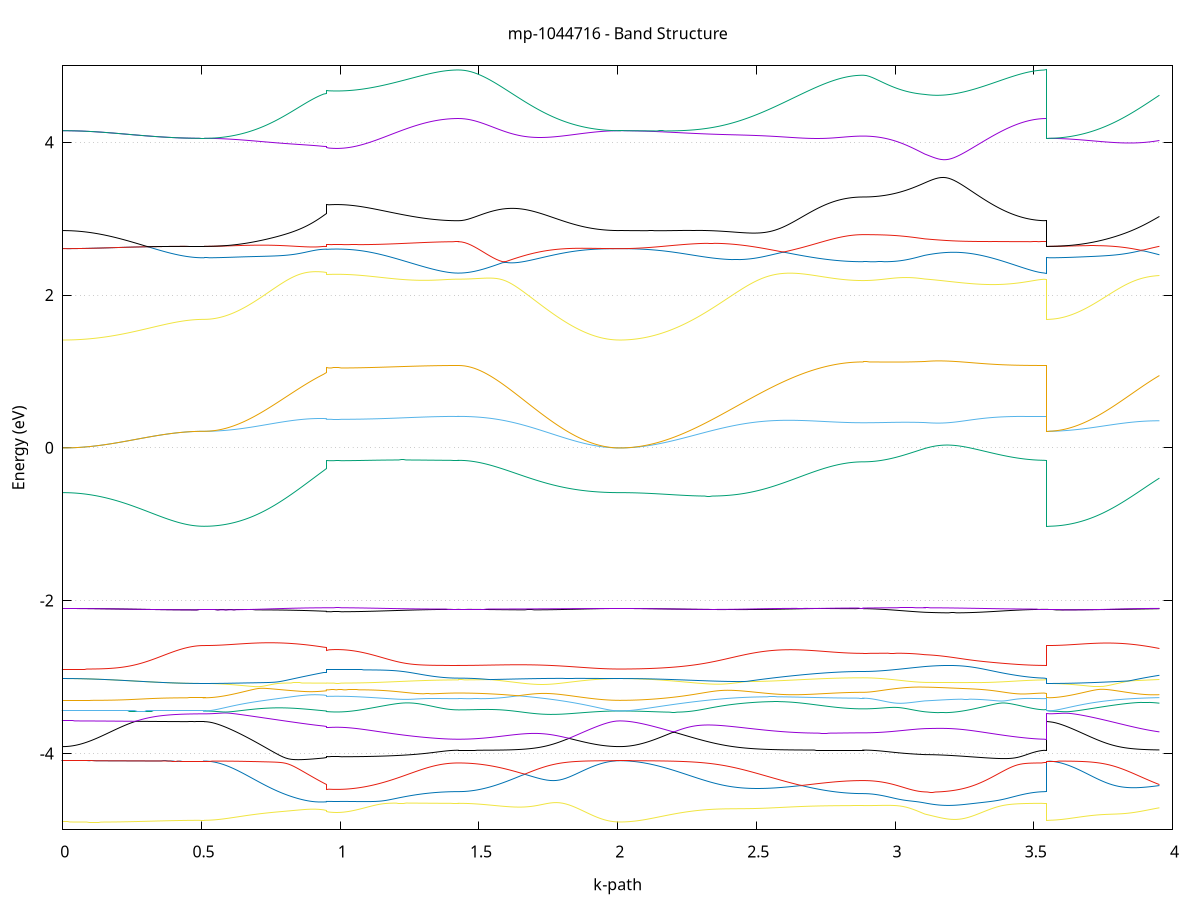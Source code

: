 set title 'mp-1044716 - Band Structure'
set xlabel 'k-path'
set ylabel 'Energy (eV)'
set grid y
set yrange [-5:5]
set terminal png size 800,600
set output 'mp-1044716_bands_gnuplot.png'
plot '-' using 1:2 with lines notitle, '-' using 1:2 with lines notitle, '-' using 1:2 with lines notitle, '-' using 1:2 with lines notitle, '-' using 1:2 with lines notitle, '-' using 1:2 with lines notitle, '-' using 1:2 with lines notitle, '-' using 1:2 with lines notitle, '-' using 1:2 with lines notitle, '-' using 1:2 with lines notitle, '-' using 1:2 with lines notitle, '-' using 1:2 with lines notitle, '-' using 1:2 with lines notitle, '-' using 1:2 with lines notitle, '-' using 1:2 with lines notitle, '-' using 1:2 with lines notitle, '-' using 1:2 with lines notitle, '-' using 1:2 with lines notitle, '-' using 1:2 with lines notitle, '-' using 1:2 with lines notitle, '-' using 1:2 with lines notitle, '-' using 1:2 with lines notitle, '-' using 1:2 with lines notitle, '-' using 1:2 with lines notitle, '-' using 1:2 with lines notitle, '-' using 1:2 with lines notitle, '-' using 1:2 with lines notitle, '-' using 1:2 with lines notitle, '-' using 1:2 with lines notitle, '-' using 1:2 with lines notitle, '-' using 1:2 with lines notitle, '-' using 1:2 with lines notitle, '-' using 1:2 with lines notitle, '-' using 1:2 with lines notitle, '-' using 1:2 with lines notitle, '-' using 1:2 with lines notitle, '-' using 1:2 with lines notitle, '-' using 1:2 with lines notitle, '-' using 1:2 with lines notitle, '-' using 1:2 with lines notitle, '-' using 1:2 with lines notitle, '-' using 1:2 with lines notitle, '-' using 1:2 with lines notitle, '-' using 1:2 with lines notitle, '-' using 1:2 with lines notitle, '-' using 1:2 with lines notitle, '-' using 1:2 with lines notitle, '-' using 1:2 with lines notitle, '-' using 1:2 with lines notitle, '-' using 1:2 with lines notitle, '-' using 1:2 with lines notitle, '-' using 1:2 with lines notitle, '-' using 1:2 with lines notitle, '-' using 1:2 with lines notitle, '-' using 1:2 with lines notitle, '-' using 1:2 with lines notitle
0.000000 -20.958298
0.008631 -20.958298
0.017262 -20.958198
0.025894 -20.958198
0.034525 -20.958198
0.043156 -20.958098
0.051787 -20.957998
0.060418 -20.957998
0.069050 -20.957898
0.077681 -20.957798
0.086312 -20.957598
0.094943 -20.957498
0.103574 -20.957298
0.112206 -20.957198
0.120837 -20.956998
0.129468 -20.956798
0.138099 -20.956698
0.146730 -20.956498
0.155362 -20.956298
0.163993 -20.956098
0.172624 -20.955798
0.181255 -20.955598
0.189886 -20.955398
0.198518 -20.955198
0.207149 -20.954898
0.215780 -20.954698
0.224411 -20.954398
0.233042 -20.954198
0.241674 -20.953898
0.250305 -20.953598
0.258936 -20.953398
0.267567 -20.953098
0.276198 -20.952898
0.284830 -20.952598
0.293461 -20.952398
0.302092 -20.952098
0.310723 -20.951898
0.319354 -20.951698
0.327986 -20.951398
0.336617 -20.951198
0.345248 -20.950998
0.353879 -20.950798
0.362510 -20.950598
0.371142 -20.950398
0.379773 -20.950198
0.388404 -20.950098
0.397035 -20.949898
0.405666 -20.949798
0.414298 -20.949698
0.422929 -20.949498
0.431560 -20.949398
0.440191 -20.949298
0.448822 -20.949198
0.457454 -20.949098
0.466085 -20.948998
0.474716 -20.948898
0.483347 -20.948898
0.491978 -20.948898
0.500610 -20.948798
0.509241 -20.948798
0.509241 -20.948798
0.519035 -20.948698
0.528828 -20.948198
0.538622 -20.947398
0.548416 -20.946298
0.558209 -20.944898
0.568003 -20.943098
0.577797 -20.941098
0.587590 -20.938698
0.597384 -20.935998
0.607178 -20.932998
0.616971 -20.929698
0.626765 -20.926098
0.636559 -20.922198
0.646352 -20.917998
0.656146 -20.913598
0.665940 -20.908798
0.675733 -20.903698
0.685527 -20.898298
0.695321 -20.892698
0.705115 -20.886798
0.714908 -20.880598
0.724702 -20.874098
0.734496 -20.867298
0.744289 -20.860298
0.754083 -20.852998
0.763877 -20.845498
0.773670 -20.837698
0.783464 -20.829698
0.793258 -20.821498
0.803051 -20.812998
0.812845 -20.804298
0.822639 -20.795398
0.832432 -20.786298
0.842226 -20.776998
0.852020 -20.767598
0.861814 -20.757898
0.871607 -20.748098
0.881401 -20.738098
0.891195 -20.727998
0.900988 -20.717698
0.910782 -20.707398
0.920576 -20.696898
0.930369 -20.686298
0.940163 -20.675598
0.949957 -20.664898
0.949957 -20.619498
0.958939 -20.619598
0.967921 -20.619698
0.976903 -20.619698
0.985885 -20.619698
0.994867 -20.619698
1.003849 -20.619698
1.012831 -20.619598
1.021813 -20.619498
1.030795 -20.619398
1.039777 -20.619298
1.048759 -20.619098
1.057741 -20.618898
1.066724 -20.618698
1.075706 -20.618398
1.084688 -20.618098
1.093670 -20.617798
1.102652 -20.617498
1.111634 -20.617198
1.120616 -20.616798
1.129598 -20.616398
1.138580 -20.615998
1.147562 -20.615598
1.156544 -20.615098
1.165526 -20.614698
1.174508 -20.614198
1.183490 -20.613698
1.192472 -20.613298
1.201454 -20.612798
1.210436 -20.612298
1.219419 -20.611798
1.228401 -20.611298
1.237383 -20.610798
1.246365 -20.610298
1.255347 -20.609798
1.264329 -20.609298
1.273311 -20.608798
1.282293 -20.608398
1.291275 -20.607898
1.300257 -20.607498
1.309239 -20.607098
1.318221 -20.606698
1.327203 -20.606298
1.336185 -20.605998
1.345167 -20.605698
1.354149 -20.605398
1.363132 -20.605098
1.372114 -20.604898
1.381096 -20.604698
1.390078 -20.604598
1.399060 -20.604398
1.408042 -20.604398
1.417024 -20.604298
1.426006 -20.604298
1.426006 -20.604298
1.437406 -20.605198
1.448806 -20.607798
1.460206 -20.611998
1.471606 -20.617598
1.483007 -20.624598
1.494407 -20.632498
1.505807 -20.641298
1.517207 -20.650798
1.528607 -20.660798
1.540007 -20.671198
1.551407 -20.681898
1.562807 -20.692798
1.574208 -20.703898
1.585608 -20.714998
1.597008 -20.726098
1.608408 -20.737198
1.619808 -20.748198
1.631208 -20.759098
1.642608 -20.769898
1.654008 -20.780498
1.665409 -20.790798
1.676809 -20.801098
1.688209 -20.810998
1.699609 -20.820798
1.711009 -20.830198
1.722409 -20.839398
1.733809 -20.848398
1.745209 -20.856998
1.756610 -20.865298
1.768010 -20.873298
1.779410 -20.880998
1.790810 -20.888298
1.802210 -20.895298
1.813610 -20.901998
1.825010 -20.908298
1.836410 -20.914298
1.847811 -20.919898
1.859211 -20.925098
1.870611 -20.929998
1.882011 -20.934498
1.893411 -20.938598
1.904811 -20.942298
1.916211 -20.945698
1.927611 -20.948598
1.939012 -20.951198
1.950412 -20.953298
1.961812 -20.955098
1.973212 -20.956498
1.984612 -20.957498
1.996012 -20.958098
2.007412 -20.958298
2.007412 -20.958298
2.016421 -20.958198
2.025430 -20.958098
2.034438 -20.957798
2.043447 -20.957298
2.052455 -20.956798
2.061464 -20.956198
2.070473 -20.955398
2.079481 -20.954498
2.088490 -20.953598
2.097498 -20.952498
2.106507 -20.951198
2.115516 -20.949898
2.124524 -20.948498
2.133533 -20.946898
2.142541 -20.945198
2.151550 -20.943398
2.160559 -20.941498
2.169567 -20.939498
2.178576 -20.937398
2.187584 -20.935198
2.196593 -20.932798
2.205602 -20.930398
2.214610 -20.927898
2.223619 -20.925198
2.232627 -20.922398
2.241636 -20.919598
2.250645 -20.916598
2.259653 -20.913498
2.268662 -20.910298
2.277670 -20.907098
2.286679 -20.903698
2.295688 -20.900198
2.304696 -20.896698
2.313705 -20.892998
2.322713 -20.889198
2.331722 -20.885398
2.340731 -20.881398
2.349739 -20.877398
2.358748 -20.873298
2.367756 -20.869098
2.376765 -20.864798
2.385774 -20.860398
2.394782 -20.855998
2.403791 -20.851398
2.412800 -20.846798
2.421808 -20.842098
2.430817 -20.837298
2.439825 -20.832498
2.448834 -20.827598
2.457843 -20.822598
2.466851 -20.817498
2.475860 -20.812398
2.484868 -20.807198
2.493877 -20.801998
2.502886 -20.796698
2.511894 -20.791398
2.520903 -20.785998
2.529911 -20.780498
2.538920 -20.774998
2.547929 -20.769498
2.556937 -20.763898
2.565946 -20.758298
2.574954 -20.752598
2.583963 -20.746998
2.592972 -20.741298
2.601980 -20.735598
2.610989 -20.729798
2.619997 -20.724098
2.629006 -20.718298
2.638015 -20.712598
2.647023 -20.706898
2.647023 -20.706898
2.655839 -20.701298
2.664655 -20.695698
2.673470 -20.690198
2.682286 -20.684698
2.691102 -20.679198
2.699918 -20.673798
2.708733 -20.668498
2.717549 -20.663198
2.726365 -20.658098
2.735180 -20.652998
2.743996 -20.648098
2.752812 -20.643298
2.761628 -20.638698
2.770443 -20.634198
2.779259 -20.629898
2.788075 -20.625898
2.796891 -20.621998
2.805706 -20.618498
2.814522 -20.615198
2.823338 -20.612198
2.832153 -20.609598
2.840969 -20.607298
2.849785 -20.605498
2.858601 -20.603998
2.867416 -20.602898
2.876232 -20.602198
2.885048 -20.601998
2.885048 -20.601998
2.896152 -20.601798
2.907256 -20.601298
2.918360 -20.600498
2.929465 -20.599298
2.940569 -20.597798
2.951673 -20.595898
2.962777 -20.593698
2.973882 -20.591198
2.984986 -20.588398
2.996090 -20.585198
3.007194 -20.581698
3.018298 -20.577898
3.029403 -20.573798
3.040507 -20.569398
3.051611 -20.564698
3.062715 -20.559698
3.073820 -20.554498
3.084924 -20.548998
3.096028 -20.543298
3.107132 -20.537398
3.107132 -20.537398
3.116686 -20.531698
3.126239 -20.526498
3.135793 -20.521998
3.145346 -20.518298
3.154900 -20.515398
3.164453 -20.513398
3.174007 -20.512298
3.183560 -20.512198
3.193113 -20.512898
3.202667 -20.514298
3.212220 -20.516398
3.221774 -20.518998
3.231327 -20.521998
3.240881 -20.525298
3.250434 -20.528798
3.259988 -20.532498
3.269541 -20.536298
3.279095 -20.540198
3.288648 -20.543998
3.298202 -20.547898
3.307755 -20.551698
3.317309 -20.555498
3.326862 -20.559198
3.336415 -20.562698
3.345969 -20.566198
3.355522 -20.569598
3.365076 -20.572798
3.374629 -20.575898
3.384183 -20.578898
3.393736 -20.581698
3.403290 -20.584398
3.412843 -20.586898
3.422397 -20.589198
3.431950 -20.591398
3.441504 -20.593498
3.451057 -20.595298
3.460611 -20.596998
3.470164 -20.598498
3.479717 -20.599898
3.489271 -20.600998
3.498824 -20.601998
3.508378 -20.602798
3.517931 -20.603498
3.527485 -20.603898
3.537038 -20.604198
3.546592 -20.604298
3.546592 -20.948798
3.557877 -20.948598
3.569163 -20.947998
3.580449 -20.946898
3.591734 -20.945498
3.603020 -20.943598
3.614306 -20.941298
3.625591 -20.938598
3.636877 -20.935498
3.648163 -20.931898
3.659448 -20.927998
3.670734 -20.923698
3.682020 -20.918998
3.693305 -20.913798
3.704591 -20.908298
3.715877 -20.902398
3.727162 -20.896198
3.738448 -20.889498
3.749733 -20.882498
3.761019 -20.875198
3.772305 -20.867498
3.783590 -20.859398
3.794876 -20.850998
3.806162 -20.842298
3.817447 -20.833298
3.828733 -20.823998
3.840019 -20.814398
3.851304 -20.804498
3.862590 -20.794298
3.873876 -20.783998
3.885161 -20.773398
3.896447 -20.762598
3.907733 -20.751698
3.919018 -20.740598
3.930304 -20.729398
3.941590 -20.718198
3.952875 -20.706898
e
0.000000 -19.998098
0.008631 -19.998098
0.017262 -19.998098
0.025894 -19.998098
0.034525 -19.998098
0.043156 -19.998098
0.051787 -19.998098
0.060418 -19.998098
0.069050 -19.997998
0.077681 -19.997998
0.086312 -19.997998
0.094943 -19.997998
0.103574 -19.997898
0.112206 -19.997898
0.120837 -19.997898
0.129468 -19.997898
0.138099 -19.997798
0.146730 -19.997798
0.155362 -19.997798
0.163993 -19.997698
0.172624 -19.997698
0.181255 -19.997698
0.189886 -19.997598
0.198518 -19.997598
0.207149 -19.997498
0.215780 -19.997498
0.224411 -19.997398
0.233042 -19.997398
0.241674 -19.997398
0.250305 -19.997298
0.258936 -19.997298
0.267567 -19.997198
0.276198 -19.997198
0.284830 -19.997098
0.293461 -19.997098
0.302092 -19.996998
0.310723 -19.996998
0.319354 -19.996898
0.327986 -19.996798
0.336617 -19.996798
0.345248 -19.996798
0.353879 -19.996698
0.362510 -19.996698
0.371142 -19.996698
0.379773 -19.996598
0.388404 -19.996598
0.397035 -19.996598
0.405666 -19.996498
0.414298 -19.996498
0.422929 -19.996498
0.431560 -19.996498
0.440191 -19.996498
0.448822 -19.996398
0.457454 -19.996398
0.466085 -19.996398
0.474716 -19.996398
0.483347 -19.996398
0.491978 -19.996398
0.500610 -19.996498
0.509241 -19.996498
0.509241 -19.996498
0.519035 -19.996598
0.528828 -19.996998
0.538622 -19.997698
0.548416 -19.998598
0.558209 -19.999898
0.568003 -20.001398
0.577797 -20.003198
0.587590 -20.005298
0.597384 -20.007698
0.607178 -20.010398
0.616971 -20.013298
0.626765 -20.016598
0.636559 -20.020098
0.646352 -20.023998
0.656146 -20.028098
0.665940 -20.032498
0.675733 -20.037198
0.685527 -20.042098
0.695321 -20.047398
0.705115 -20.052898
0.714908 -20.058698
0.724702 -20.064798
0.734496 -20.071098
0.744289 -20.077798
0.754083 -20.084598
0.763877 -20.091698
0.773670 -20.099098
0.783464 -20.106698
0.793258 -20.114498
0.803051 -20.122598
0.812845 -20.130798
0.822639 -20.139298
0.832432 -20.147898
0.842226 -20.156698
0.852020 -20.165698
0.861814 -20.174798
0.871607 -20.184098
0.881401 -20.193498
0.891195 -20.202998
0.900988 -20.212598
0.910782 -20.222298
0.920576 -20.232098
0.930369 -20.241898
0.940163 -20.251798
0.949957 -20.261798
0.949957 -20.304198
0.958939 -20.303798
0.967921 -20.303498
0.976903 -20.303398
0.985885 -20.303298
0.994867 -20.303398
1.003849 -20.303498
1.012831 -20.303698
1.021813 -20.304098
1.030795 -20.304498
1.039777 -20.304998
1.048759 -20.305598
1.057741 -20.306298
1.066724 -20.307098
1.075706 -20.307998
1.084688 -20.308998
1.093670 -20.309998
1.102652 -20.311098
1.111634 -20.312298
1.120616 -20.313498
1.129598 -20.314798
1.138580 -20.316198
1.147562 -20.317598
1.156544 -20.318998
1.165526 -20.320498
1.174508 -20.321898
1.183490 -20.323498
1.192472 -20.324998
1.201454 -20.326498
1.210436 -20.327998
1.219419 -20.329598
1.228401 -20.331098
1.237383 -20.332598
1.246365 -20.334098
1.255347 -20.335498
1.264329 -20.336898
1.273311 -20.338298
1.282293 -20.339698
1.291275 -20.340898
1.300257 -20.342198
1.309239 -20.343298
1.318221 -20.344398
1.327203 -20.345498
1.336185 -20.346398
1.345167 -20.347298
1.354149 -20.348098
1.363132 -20.348798
1.372114 -20.349398
1.381096 -20.349998
1.390078 -20.350398
1.399060 -20.350698
1.408042 -20.350998
1.417024 -20.351098
1.426006 -20.351198
1.426006 -20.351198
1.437406 -20.350298
1.448806 -20.347598
1.460206 -20.343198
1.471606 -20.337298
1.483007 -20.330198
1.494407 -20.321898
1.505807 -20.312798
1.517207 -20.302898
1.528607 -20.292498
1.540007 -20.281598
1.551407 -20.270498
1.562807 -20.259098
1.574208 -20.247598
1.585608 -20.235998
1.597008 -20.224398
1.608408 -20.212898
1.619808 -20.201498
1.631208 -20.190298
1.642608 -20.179198
1.654008 -20.168298
1.665409 -20.157698
1.676809 -20.147298
1.688209 -20.137198
1.699609 -20.127398
1.711009 -20.117998
1.722409 -20.108798
1.733809 -20.099998
1.745209 -20.091598
1.756610 -20.083498
1.768010 -20.075798
1.779410 -20.068498
1.790810 -20.061498
1.802210 -20.054898
1.813610 -20.048698
1.825010 -20.042798
1.836410 -20.037298
1.847811 -20.032198
1.859211 -20.027398
1.870611 -20.022998
1.882011 -20.018998
1.893411 -20.015398
1.904811 -20.011998
1.916211 -20.009098
1.927611 -20.006498
1.939012 -20.004298
1.950412 -20.002398
1.961812 -20.000898
1.973212 -19.999598
1.984612 -19.998798
1.996012 -19.998298
2.007412 -19.998098
2.007412 -19.998098
2.016421 -19.998198
2.025430 -19.998298
2.034438 -19.998498
2.043447 -19.998798
2.052455 -19.999298
2.061464 -19.999798
2.070473 -20.000398
2.079481 -20.001098
2.088490 -20.001898
2.097498 -20.002798
2.106507 -20.003698
2.115516 -20.004798
2.124524 -20.005998
2.133533 -20.007198
2.142541 -20.008598
2.151550 -20.010098
2.160559 -20.011598
2.169567 -20.013298
2.178576 -20.014998
2.187584 -20.016898
2.196593 -20.018798
2.205602 -20.020798
2.214610 -20.022998
2.223619 -20.025198
2.232627 -20.027598
2.241636 -20.029998
2.250645 -20.032598
2.259653 -20.035298
2.268662 -20.037998
2.277670 -20.040898
2.286679 -20.043798
2.295688 -20.046898
2.304696 -20.050098
2.313705 -20.053398
2.322713 -20.056698
2.331722 -20.060198
2.340731 -20.063798
2.349739 -20.067498
2.358748 -20.071298
2.367756 -20.075198
2.376765 -20.079198
2.385774 -20.083298
2.394782 -20.087498
2.403791 -20.091798
2.412800 -20.096098
2.421808 -20.100598
2.430817 -20.105198
2.439825 -20.109898
2.448834 -20.114698
2.457843 -20.119498
2.466851 -20.124498
2.475860 -20.129498
2.484868 -20.134598
2.493877 -20.139798
2.502886 -20.145098
2.511894 -20.150398
2.520903 -20.155798
2.529911 -20.161298
2.538920 -20.166798
2.547929 -20.172398
2.556937 -20.178098
2.565946 -20.183798
2.574954 -20.189498
2.583963 -20.195298
2.592972 -20.201198
2.601980 -20.206998
2.610989 -20.212898
2.619997 -20.218798
2.629006 -20.224798
2.638015 -20.230698
2.647023 -20.236598
2.647023 -20.236598
2.655839 -20.242398
2.664655 -20.248198
2.673470 -20.253898
2.682286 -20.259598
2.691102 -20.265298
2.699918 -20.270898
2.708733 -20.276398
2.717549 -20.281898
2.726365 -20.287198
2.735180 -20.292498
2.743996 -20.297598
2.752812 -20.302598
2.761628 -20.307398
2.770443 -20.311998
2.779259 -20.316498
2.788075 -20.320698
2.796891 -20.324598
2.805706 -20.328298
2.814522 -20.331698
2.823338 -20.334798
2.832153 -20.337498
2.840969 -20.339898
2.849785 -20.341798
2.858601 -20.343298
2.867416 -20.344498
2.876232 -20.345098
2.885048 -20.345398
2.885048 -20.345398
2.896152 -20.345398
2.907256 -20.345598
2.918360 -20.345898
2.929465 -20.346398
2.940569 -20.346998
2.951673 -20.347698
2.962777 -20.348598
2.973882 -20.349698
2.984986 -20.350898
2.996090 -20.352398
3.007194 -20.354098
3.018298 -20.356098
3.029403 -20.358298
3.040507 -20.360798
3.051611 -20.363598
3.062715 -20.366598
3.073820 -20.370098
3.084924 -20.373798
3.096028 -20.377898
3.107132 -20.382298
3.107132 -20.382298
3.116686 -20.387198
3.126239 -20.391598
3.135793 -20.395398
3.145346 -20.398598
3.154900 -20.400898
3.164453 -20.402498
3.174007 -20.403298
3.183560 -20.403198
3.193113 -20.402498
3.202667 -20.401098
3.212220 -20.399198
3.221774 -20.396998
3.231327 -20.394398
3.240881 -20.391698
3.250434 -20.388898
3.259988 -20.385998
3.269541 -20.383198
3.279095 -20.380398
3.288648 -20.377698
3.298202 -20.375198
3.307755 -20.372698
3.317309 -20.370498
3.326862 -20.368298
3.336415 -20.366398
3.345969 -20.364598
3.355522 -20.362898
3.365076 -20.361398
3.374629 -20.359998
3.384183 -20.358798
3.393736 -20.357598
3.403290 -20.356698
3.412843 -20.355798
3.422397 -20.354998
3.431950 -20.354298
3.441504 -20.353698
3.451057 -20.353198
3.460611 -20.352798
3.470164 -20.352398
3.479717 -20.352098
3.489271 -20.351798
3.498824 -20.351598
3.508378 -20.351498
3.517931 -20.351298
3.527485 -20.351198
3.537038 -20.351198
3.546592 -20.351198
3.546592 -19.996498
3.557877 -19.996598
3.569163 -19.997198
3.580449 -19.997998
3.591734 -19.999298
3.603020 -20.000998
3.614306 -20.002998
3.625591 -20.005398
3.636877 -20.008198
3.648163 -20.011398
3.659448 -20.014898
3.670734 -20.018898
3.682020 -20.023198
3.693305 -20.027898
3.704591 -20.032998
3.715877 -20.038498
3.727162 -20.044398
3.738448 -20.050698
3.749733 -20.057298
3.761019 -20.064398
3.772305 -20.071898
3.783590 -20.079698
3.794876 -20.087998
3.806162 -20.096598
3.817447 -20.105598
3.828733 -20.114898
3.840019 -20.124598
3.851304 -20.134698
3.862590 -20.144998
3.873876 -20.155698
3.885161 -20.166598
3.896447 -20.177798
3.907733 -20.189098
3.919018 -20.200698
3.930304 -20.212398
3.941590 -20.224198
3.952875 -20.235998
e
0.000000 -19.297598
0.008631 -19.297598
0.017262 -19.297598
0.025894 -19.297698
0.034525 -19.297798
0.043156 -19.297898
0.051787 -19.297998
0.060418 -19.298198
0.069050 -19.298398
0.077681 -19.298598
0.086312 -19.298798
0.094943 -19.299098
0.103574 -19.299298
0.112206 -19.299598
0.120837 -19.299998
0.129468 -19.300298
0.138099 -19.300698
0.146730 -19.300998
0.155362 -19.301398
0.163993 -19.301798
0.172624 -19.302298
0.181255 -19.302698
0.189886 -19.303198
0.198518 -19.303598
0.207149 -19.304098
0.215780 -19.304598
0.224411 -19.304998
0.233042 -19.305498
0.241674 -19.305998
0.250305 -19.306498
0.258936 -19.306998
0.267567 -19.307498
0.276198 -19.307998
0.284830 -19.308498
0.293461 -19.308898
0.302092 -19.309398
0.310723 -19.309898
0.319354 -19.310298
0.327986 -19.310798
0.336617 -19.311298
0.345248 -19.311698
0.353879 -19.312098
0.362510 -19.312498
0.371142 -19.312898
0.379773 -19.313298
0.388404 -19.313598
0.397035 -19.313898
0.405666 -19.314298
0.414298 -19.314598
0.422929 -19.314898
0.431560 -19.315098
0.440191 -19.315298
0.448822 -19.315498
0.457454 -19.315698
0.466085 -19.315798
0.474716 -19.315898
0.483347 -19.315998
0.491978 -19.316098
0.500610 -19.316098
0.509241 -19.316098
0.509241 -19.316098
0.519035 -19.316298
0.528828 -19.316998
0.538622 -19.317998
0.548416 -19.319398
0.558209 -19.321198
0.568003 -19.323398
0.577797 -19.326098
0.587590 -19.329098
0.597384 -19.332498
0.607178 -19.336298
0.616971 -19.340498
0.626765 -19.344998
0.636559 -19.349798
0.646352 -19.354998
0.656146 -19.360598
0.665940 -19.366398
0.675733 -19.372498
0.685527 -19.378898
0.695321 -19.385598
0.705115 -19.392498
0.714908 -19.399598
0.724702 -19.406998
0.734496 -19.414598
0.744289 -19.422298
0.754083 -19.430198
0.763877 -19.438298
0.773670 -19.446498
0.783464 -19.454798
0.793258 -19.463198
0.803051 -19.471698
0.812845 -19.480298
0.822639 -19.488898
0.832432 -19.497498
0.842226 -19.506198
0.852020 -19.514898
0.861814 -19.523498
0.871607 -19.532098
0.881401 -19.540698
0.891195 -19.549098
0.900988 -19.557498
0.910782 -19.565798
0.920576 -19.573998
0.930369 -19.581998
0.940163 -19.589898
0.949957 -19.597598
0.949957 -19.625898
0.958939 -19.626498
0.967921 -19.626998
0.976903 -19.627198
0.985885 -19.627398
0.994867 -19.627298
1.003849 -19.627098
1.012831 -19.626698
1.021813 -19.626098
1.030795 -19.625398
1.039777 -19.624498
1.048759 -19.623498
1.057741 -19.622298
1.066724 -19.620898
1.075706 -19.619498
1.084688 -19.617798
1.093670 -19.616098
1.102652 -19.614198
1.111634 -19.612198
1.120616 -19.609998
1.129598 -19.607798
1.138580 -19.605498
1.147562 -19.603098
1.156544 -19.600598
1.165526 -19.597998
1.174508 -19.595398
1.183490 -19.592698
1.192472 -19.589998
1.201454 -19.587198
1.210436 -19.584398
1.219419 -19.581598
1.228401 -19.578798
1.237383 -19.575998
1.246365 -19.573298
1.255347 -19.570498
1.264329 -19.567798
1.273311 -19.565198
1.282293 -19.562598
1.291275 -19.560098
1.300257 -19.557698
1.309239 -19.555498
1.318221 -19.553298
1.327203 -19.551198
1.336185 -19.549298
1.345167 -19.547598
1.354149 -19.545998
1.363132 -19.544498
1.372114 -19.543198
1.381096 -19.542198
1.390078 -19.541298
1.399060 -19.540598
1.408042 -19.539998
1.417024 -19.539698
1.426006 -19.539598
1.426006 -19.539598
1.437406 -19.539498
1.448806 -19.538998
1.460206 -19.538098
1.471606 -19.536898
1.483007 -19.535398
1.494407 -19.533498
1.505807 -19.531298
1.517207 -19.528798
1.528607 -19.525898
1.540007 -19.522698
1.551407 -19.519198
1.562807 -19.515298
1.574208 -19.511098
1.585608 -19.506598
1.597008 -19.501798
1.608408 -19.496698
1.619808 -19.491298
1.631208 -19.485498
1.642608 -19.479498
1.654008 -19.473298
1.665409 -19.466798
1.676809 -19.459998
1.688209 -19.453098
1.699609 -19.445998
1.711009 -19.438698
1.722409 -19.431198
1.733809 -19.423698
1.745209 -19.415998
1.756610 -19.408398
1.768010 -19.400598
1.779410 -19.392998
1.790810 -19.385298
1.802210 -19.377798
1.813610 -19.370398
1.825010 -19.363098
1.836410 -19.355998
1.847811 -19.349198
1.859211 -19.342698
1.870611 -19.336498
1.882011 -19.330698
1.893411 -19.325198
1.904811 -19.320098
1.916211 -19.315498
1.927611 -19.311398
1.939012 -19.307798
1.950412 -19.304698
1.961812 -19.302198
1.973212 -19.300098
1.984612 -19.298698
1.996012 -19.297798
2.007412 -19.297598
2.007412 -19.297598
2.016421 -19.297598
2.025430 -19.297898
2.034438 -19.298298
2.043447 -19.298898
2.052455 -19.299698
2.061464 -19.300698
2.070473 -19.301798
2.079481 -19.303098
2.088490 -19.304498
2.097498 -19.306098
2.106507 -19.307898
2.115516 -19.309798
2.124524 -19.311898
2.133533 -19.314098
2.142541 -19.316398
2.151550 -19.318898
2.160559 -19.321498
2.169567 -19.324298
2.178576 -19.327098
2.187584 -19.330098
2.196593 -19.333198
2.205602 -19.336398
2.214610 -19.339698
2.223619 -19.343098
2.232627 -19.346598
2.241636 -19.350198
2.250645 -19.353798
2.259653 -19.357498
2.268662 -19.361298
2.277670 -19.365198
2.286679 -19.369098
2.295688 -19.372998
2.304696 -19.376998
2.313705 -19.381098
2.322713 -19.385098
2.331722 -19.389198
2.340731 -19.393298
2.349739 -19.397398
2.358748 -19.401598
2.367756 -19.405698
2.376765 -19.409898
2.385774 -19.413998
2.394782 -19.418198
2.403791 -19.422298
2.412800 -19.426398
2.421808 -19.430498
2.430817 -19.434598
2.439825 -19.438598
2.448834 -19.442598
2.457843 -19.446498
2.466851 -19.450398
2.475860 -19.454298
2.484868 -19.458098
2.493877 -19.461898
2.502886 -19.465598
2.511894 -19.469198
2.520903 -19.472798
2.529911 -19.476398
2.538920 -19.479798
2.547929 -19.483198
2.556937 -19.486498
2.565946 -19.489798
2.574954 -19.492898
2.583963 -19.495998
2.592972 -19.498998
2.601980 -19.501998
2.610989 -19.504798
2.619997 -19.507598
2.629006 -19.510298
2.638015 -19.512898
2.647023 -19.515398
2.647023 -19.515398
2.655839 -19.517798
2.664655 -19.520098
2.673470 -19.522298
2.682286 -19.524398
2.691102 -19.526498
2.699918 -19.528398
2.708733 -19.530298
2.717549 -19.532098
2.726365 -19.533698
2.735180 -19.535298
2.743996 -19.536898
2.752812 -19.538298
2.761628 -19.539598
2.770443 -19.540798
2.779259 -19.541998
2.788075 -19.542998
2.796891 -19.543998
2.805706 -19.544898
2.814522 -19.545698
2.823338 -19.546298
2.832153 -19.546998
2.840969 -19.547498
2.849785 -19.547898
2.858601 -19.548198
2.867416 -19.548398
2.876232 -19.548598
2.885048 -19.548598
2.885048 -19.548598
2.896152 -19.549098
2.907256 -19.550698
2.918360 -19.553198
2.929465 -19.556598
2.940569 -19.560898
2.951673 -19.565998
2.962777 -19.571698
2.973882 -19.577898
2.984986 -19.584598
2.996090 -19.591598
3.007194 -19.598898
3.018298 -19.606198
3.029403 -19.613698
3.040507 -19.620998
3.051611 -19.628298
3.062715 -19.635298
3.073820 -19.641998
3.084924 -19.648398
3.096028 -19.654298
3.107132 -19.659798
3.107132 -19.659798
3.116686 -19.663198
3.126239 -19.666198
3.135793 -19.668898
3.145346 -19.671198
3.154900 -19.673098
3.164453 -19.674698
3.174007 -19.675898
3.183560 -19.676598
3.193113 -19.676998
3.202667 -19.676998
3.212220 -19.676498
3.221774 -19.675598
3.231327 -19.674398
3.240881 -19.672698
3.250434 -19.670598
3.259988 -19.668098
3.269541 -19.665198
3.279095 -19.661998
3.288648 -19.658398
3.298202 -19.654498
3.307755 -19.650198
3.317309 -19.645598
3.326862 -19.640798
3.336415 -19.635698
3.345969 -19.630398
3.355522 -19.624898
3.365076 -19.619298
3.374629 -19.613498
3.384183 -19.607698
3.393736 -19.601798
3.403290 -19.595898
3.412843 -19.590098
3.422397 -19.584298
3.431950 -19.578698
3.441504 -19.573298
3.451057 -19.568098
3.460611 -19.563198
3.470164 -19.558598
3.479717 -19.554398
3.489271 -19.550698
3.498824 -19.547398
3.508378 -19.544698
3.517931 -19.542498
3.527485 -19.540898
3.537038 -19.539998
3.546592 -19.539598
3.546592 -19.316098
3.557877 -19.316398
3.569163 -19.317198
3.580449 -19.318498
3.591734 -19.320398
3.603020 -19.322798
3.614306 -19.325798
3.625591 -19.329198
3.636877 -19.333198
3.648163 -19.337598
3.659448 -19.342498
3.670734 -19.347798
3.682020 -19.353598
3.693305 -19.359698
3.704591 -19.366098
3.715877 -19.372798
3.727162 -19.379798
3.738448 -19.386998
3.749733 -19.394398
3.761019 -19.401898
3.772305 -19.409498
3.783590 -19.417098
3.794876 -19.424798
3.806162 -19.432398
3.817447 -19.439998
3.828733 -19.447498
3.840019 -19.454898
3.851304 -19.462098
3.862590 -19.469098
3.873876 -19.475898
3.885161 -19.482498
3.896447 -19.488798
3.907733 -19.494898
3.919018 -19.500598
3.930304 -19.506098
3.941590 -19.511298
3.952875 -19.516098
e
0.000000 -19.133998
0.008631 -19.133998
0.017262 -19.133998
0.025894 -19.133998
0.034525 -19.133998
0.043156 -19.133998
0.051787 -19.133998
0.060418 -19.133998
0.069050 -19.133998
0.077681 -19.133998
0.086312 -19.133998
0.094943 -19.133998
0.103574 -19.133998
0.112206 -19.133898
0.120837 -19.133898
0.129468 -19.133898
0.138099 -19.133898
0.146730 -19.133898
0.155362 -19.133898
0.163993 -19.133798
0.172624 -19.133798
0.181255 -19.133798
0.189886 -19.133798
0.198518 -19.133798
0.207149 -19.133698
0.215780 -19.133698
0.224411 -19.133698
0.233042 -19.133698
0.241674 -19.133698
0.250305 -19.133598
0.258936 -19.133598
0.267567 -19.133598
0.276198 -19.133598
0.284830 -19.133598
0.293461 -19.133498
0.302092 -19.133498
0.310723 -19.133498
0.319354 -19.133498
0.327986 -19.133398
0.336617 -19.133398
0.345248 -19.133398
0.353879 -19.133298
0.362510 -19.133298
0.371142 -19.133298
0.379773 -19.133298
0.388404 -19.133298
0.397035 -19.133298
0.405666 -19.133298
0.414298 -19.133298
0.422929 -19.133298
0.431560 -19.133198
0.440191 -19.133198
0.448822 -19.133198
0.457454 -19.133198
0.466085 -19.133198
0.474716 -19.133198
0.483347 -19.133198
0.491978 -19.133198
0.500610 -19.133198
0.509241 -19.133198
0.509241 -19.133198
0.519035 -19.133198
0.528828 -19.133298
0.538622 -19.133498
0.548416 -19.133698
0.558209 -19.133898
0.568003 -19.134298
0.577797 -19.134698
0.587590 -19.135098
0.597384 -19.135498
0.607178 -19.135998
0.616971 -19.136498
0.626765 -19.136998
0.636559 -19.137498
0.646352 -19.137898
0.656146 -19.138398
0.665940 -19.138798
0.675733 -19.139198
0.685527 -19.139498
0.695321 -19.139698
0.705115 -19.139798
0.714908 -19.139798
0.724702 -19.139798
0.734496 -19.139598
0.744289 -19.139298
0.754083 -19.138798
0.763877 -19.138198
0.773670 -19.137498
0.783464 -19.136598
0.793258 -19.135498
0.803051 -19.134298
0.812845 -19.132998
0.822639 -19.131498
0.832432 -19.129798
0.842226 -19.127998
0.852020 -19.125998
0.861814 -19.123898
0.871607 -19.121598
0.881401 -19.119298
0.891195 -19.116698
0.900988 -19.114098
0.910782 -19.111298
0.920576 -19.108498
0.930369 -19.105498
0.940163 -19.102498
0.949957 -19.099298
0.949957 -19.087498
0.958939 -19.086698
0.967921 -19.086198
0.976903 -19.085898
0.985885 -19.085698
0.994867 -19.085798
1.003849 -19.086098
1.012831 -19.086498
1.021813 -19.087198
1.030795 -19.088098
1.039777 -19.089098
1.048759 -19.090298
1.057741 -19.091698
1.066724 -19.093198
1.075706 -19.094898
1.084688 -19.096698
1.093670 -19.098598
1.102652 -19.100598
1.111634 -19.102798
1.120616 -19.104998
1.129598 -19.107298
1.138580 -19.109598
1.147562 -19.112098
1.156544 -19.114598
1.165526 -19.117098
1.174508 -19.119698
1.183490 -19.122298
1.192472 -19.124898
1.201454 -19.127498
1.210436 -19.130198
1.219419 -19.132798
1.228401 -19.135498
1.237383 -19.138098
1.246365 -19.140698
1.255347 -19.143198
1.264329 -19.145698
1.273311 -19.148098
1.282293 -19.150498
1.291275 -19.152798
1.300257 -19.154998
1.309239 -19.157098
1.318221 -19.159098
1.327203 -19.160998
1.336185 -19.162698
1.345167 -19.164398
1.354149 -19.165798
1.363132 -19.167098
1.372114 -19.168298
1.381096 -19.169298
1.390078 -19.170098
1.399060 -19.170798
1.408042 -19.171198
1.417024 -19.171498
1.426006 -19.171598
1.426006 -19.171598
1.437406 -19.171598
1.448806 -19.171498
1.460206 -19.171298
1.471606 -19.170998
1.483007 -19.170698
1.494407 -19.170398
1.505807 -19.169898
1.517207 -19.169498
1.528607 -19.168898
1.540007 -19.168298
1.551407 -19.167598
1.562807 -19.166898
1.574208 -19.166098
1.585608 -19.165298
1.597008 -19.164398
1.608408 -19.163498
1.619808 -19.162598
1.631208 -19.161598
1.642608 -19.160498
1.654008 -19.159498
1.665409 -19.158398
1.676809 -19.157298
1.688209 -19.156198
1.699609 -19.154998
1.711009 -19.153898
1.722409 -19.152698
1.733809 -19.151598
1.745209 -19.150398
1.756610 -19.149298
1.768010 -19.148098
1.779410 -19.146998
1.790810 -19.145898
1.802210 -19.144798
1.813610 -19.143798
1.825010 -19.142698
1.836410 -19.141698
1.847811 -19.140798
1.859211 -19.139898
1.870611 -19.139098
1.882011 -19.138298
1.893411 -19.137498
1.904811 -19.136898
1.916211 -19.136298
1.927611 -19.135698
1.939012 -19.135198
1.950412 -19.134798
1.961812 -19.134498
1.973212 -19.134198
1.984612 -19.133998
1.996012 -19.133898
2.007412 -19.133998
2.007412 -19.133998
2.016421 -19.133998
2.025430 -19.133998
2.034438 -19.134098
2.043447 -19.134098
2.052455 -19.134198
2.061464 -19.134298
2.070473 -19.134398
2.079481 -19.134598
2.088490 -19.134698
2.097498 -19.134898
2.106507 -19.135098
2.115516 -19.135298
2.124524 -19.135498
2.133533 -19.135798
2.142541 -19.136098
2.151550 -19.136298
2.160559 -19.136598
2.169567 -19.136998
2.178576 -19.137298
2.187584 -19.137598
2.196593 -19.137998
2.205602 -19.138298
2.214610 -19.138698
2.223619 -19.139098
2.232627 -19.139598
2.241636 -19.139998
2.250645 -19.140498
2.259653 -19.140998
2.268662 -19.141398
2.277670 -19.141898
2.286679 -19.142498
2.295688 -19.142998
2.304696 -19.143498
2.313705 -19.144098
2.322713 -19.144598
2.331722 -19.145198
2.340731 -19.145798
2.349739 -19.146298
2.358748 -19.146898
2.367756 -19.147498
2.376765 -19.148198
2.385774 -19.148798
2.394782 -19.149398
2.403791 -19.149998
2.412800 -19.150698
2.421808 -19.151298
2.430817 -19.151998
2.439825 -19.152598
2.448834 -19.153298
2.457843 -19.153898
2.466851 -19.154598
2.475860 -19.155198
2.484868 -19.155898
2.493877 -19.156498
2.502886 -19.157098
2.511894 -19.157798
2.520903 -19.158398
2.529911 -19.158998
2.538920 -19.159698
2.547929 -19.160298
2.556937 -19.160898
2.565946 -19.161498
2.574954 -19.162098
2.583963 -19.162698
2.592972 -19.163298
2.601980 -19.163898
2.610989 -19.164498
2.619997 -19.165098
2.629006 -19.165598
2.638015 -19.166098
2.647023 -19.166698
2.647023 -19.166698
2.655839 -19.167198
2.664655 -19.167698
2.673470 -19.168098
2.682286 -19.168598
2.691102 -19.168998
2.699918 -19.169398
2.708733 -19.169798
2.717549 -19.170198
2.726365 -19.170598
2.735180 -19.170998
2.743996 -19.171298
2.752812 -19.171598
2.761628 -19.171898
2.770443 -19.172198
2.779259 -19.172498
2.788075 -19.172698
2.796891 -19.172898
2.805706 -19.173098
2.814522 -19.173298
2.823338 -19.173498
2.832153 -19.173598
2.840969 -19.173698
2.849785 -19.173798
2.858601 -19.173898
2.867416 -19.173898
2.876232 -19.173998
2.885048 -19.173998
2.885048 -19.173998
2.896152 -19.173598
2.907256 -19.172198
2.918360 -19.169998
2.929465 -19.166998
2.940569 -19.163298
2.951673 -19.158898
2.962777 -19.153998
2.973882 -19.148598
2.984986 -19.142798
2.996090 -19.136698
3.007194 -19.130398
3.018298 -19.123898
3.029403 -19.117398
3.040507 -19.110898
3.051611 -19.104498
3.062715 -19.098098
3.073820 -19.091898
3.084924 -19.085898
3.096028 -19.080198
3.107132 -19.074698
3.107132 -19.074698
3.116686 -19.071798
3.126239 -19.068898
3.135793 -19.066198
3.145346 -19.063698
3.154900 -19.061398
3.164453 -19.059398
3.174007 -19.057598
3.183560 -19.056198
3.193113 -19.055098
3.202667 -19.054398
3.212220 -19.054198
3.221774 -19.054598
3.231327 -19.055398
3.240881 -19.056698
3.250434 -19.058598
3.259988 -19.060798
3.269541 -19.063498
3.279095 -19.066498
3.288648 -19.069798
3.298202 -19.073398
3.307755 -19.077198
3.317309 -19.081298
3.326862 -19.085598
3.336415 -19.089998
3.345969 -19.094598
3.355522 -19.099298
3.365076 -19.104098
3.374629 -19.108998
3.384183 -19.113998
3.393736 -19.118898
3.403290 -19.123898
3.412843 -19.128798
3.422397 -19.133698
3.431950 -19.138398
3.441504 -19.142998
3.451057 -19.147398
3.460611 -19.151598
3.470164 -19.155398
3.479717 -19.158998
3.489271 -19.162198
3.498824 -19.164998
3.508378 -19.167298
3.517931 -19.169198
3.527485 -19.170498
3.537038 -19.171298
3.546592 -19.171598
3.546592 -19.133198
3.557877 -19.133098
3.569163 -19.133198
3.580449 -19.133398
3.591734 -19.133698
3.603020 -19.134098
3.614306 -19.134598
3.625591 -19.135098
3.636877 -19.135698
3.648163 -19.136398
3.659448 -19.137198
3.670734 -19.137998
3.682020 -19.138898
3.693305 -19.139898
3.704591 -19.140898
3.715877 -19.141998
3.727162 -19.143098
3.738448 -19.144198
3.749733 -19.145398
3.761019 -19.146598
3.772305 -19.147798
3.783590 -19.149098
3.794876 -19.150298
3.806162 -19.151598
3.817447 -19.152898
3.828733 -19.154198
3.840019 -19.155398
3.851304 -19.156698
3.862590 -19.157898
3.873876 -19.159198
3.885161 -19.160398
3.896447 -19.161598
3.907733 -19.162698
3.919018 -19.163798
3.930304 -19.164898
3.941590 -19.165898
3.952875 -19.166798
e
0.000000 -19.133898
0.008631 -19.133898
0.017262 -19.133898
0.025894 -19.133898
0.034525 -19.133898
0.043156 -19.133898
0.051787 -19.133898
0.060418 -19.133898
0.069050 -19.133898
0.077681 -19.133798
0.086312 -19.133798
0.094943 -19.133798
0.103574 -19.133798
0.112206 -19.133798
0.120837 -19.133798
0.129468 -19.133798
0.138099 -19.133798
0.146730 -19.133698
0.155362 -19.133698
0.163993 -19.133698
0.172624 -19.133698
0.181255 -19.133698
0.189886 -19.133598
0.198518 -19.133598
0.207149 -19.133598
0.215780 -19.133598
0.224411 -19.133598
0.233042 -19.133498
0.241674 -19.133498
0.250305 -19.133498
0.258936 -19.133498
0.267567 -19.133498
0.276198 -19.133398
0.284830 -19.133398
0.293461 -19.133398
0.302092 -19.133398
0.310723 -19.133298
0.319354 -19.133298
0.327986 -19.133298
0.336617 -19.133198
0.345248 -19.133198
0.353879 -19.133198
0.362510 -19.133198
0.371142 -19.133198
0.379773 -19.133198
0.388404 -19.133198
0.397035 -19.133198
0.405666 -19.133098
0.414298 -19.133098
0.422929 -19.133098
0.431560 -19.133098
0.440191 -19.133098
0.448822 -19.133098
0.457454 -19.132998
0.466085 -19.133098
0.474716 -19.132998
0.483347 -19.132998
0.491978 -19.132998
0.500610 -19.133098
0.509241 -19.132998
0.509241 -19.132998
0.519035 -19.132998
0.528828 -19.132898
0.538622 -19.132598
0.548416 -19.132198
0.558209 -19.131798
0.568003 -19.131198
0.577797 -19.130598
0.587590 -19.129798
0.597384 -19.128898
0.607178 -19.127898
0.616971 -19.126698
0.626765 -19.125498
0.636559 -19.124098
0.646352 -19.122598
0.656146 -19.120898
0.665940 -19.119098
0.675733 -19.117198
0.685527 -19.115198
0.695321 -19.112998
0.705115 -19.110798
0.714908 -19.108398
0.724702 -19.105898
0.734496 -19.103298
0.744289 -19.100598
0.754083 -19.097798
0.763877 -19.094998
0.773670 -19.092098
0.783464 -19.089098
0.793258 -19.085998
0.803051 -19.082898
0.812845 -19.079798
0.822639 -19.076598
0.832432 -19.073498
0.842226 -19.070298
0.852020 -19.067098
0.861814 -19.063898
0.871607 -19.060798
0.881401 -19.057698
0.891195 -19.054598
0.900988 -19.051598
0.910782 -19.048698
0.920576 -19.045798
0.930369 -19.042998
0.940163 -19.040298
0.949957 -19.037798
0.949957 -19.027898
0.958939 -19.028198
0.967921 -19.028498
0.976903 -19.028598
0.985885 -19.028698
0.994867 -19.028598
1.003849 -19.028498
1.012831 -19.028298
1.021813 -19.027998
1.030795 -19.027698
1.039777 -19.027198
1.048759 -19.026698
1.057741 -19.026198
1.066724 -19.025598
1.075706 -19.024898
1.084688 -19.024298
1.093670 -19.023598
1.102652 -19.022898
1.111634 -19.022198
1.120616 -19.021398
1.129598 -19.020698
1.138580 -19.019998
1.147562 -19.019298
1.156544 -19.018598
1.165526 -19.017898
1.174508 -19.017198
1.183490 -19.016498
1.192472 -19.015898
1.201454 -19.015298
1.210436 -19.014598
1.219419 -19.014098
1.228401 -19.013498
1.237383 -19.012898
1.246365 -19.012398
1.255347 -19.011898
1.264329 -19.011398
1.273311 -19.010898
1.282293 -19.010498
1.291275 -19.010098
1.300257 -19.009698
1.309239 -19.009398
1.318221 -19.008998
1.327203 -19.008698
1.336185 -19.008498
1.345167 -19.008198
1.354149 -19.007998
1.363132 -19.007798
1.372114 -19.007598
1.381096 -19.007398
1.390078 -19.007298
1.399060 -19.007198
1.408042 -19.007098
1.417024 -19.007098
1.426006 -19.007098
1.426006 -19.007098
1.437406 -19.007198
1.448806 -19.007698
1.460206 -19.008398
1.471606 -19.009498
1.483007 -19.010798
1.494407 -19.012398
1.505807 -19.014298
1.517207 -19.016398
1.528607 -19.018798
1.540007 -19.021398
1.551407 -19.024198
1.562807 -19.027098
1.574208 -19.030298
1.585608 -19.033598
1.597008 -19.037098
1.608408 -19.040698
1.619808 -19.044398
1.631208 -19.048098
1.642608 -19.051898
1.654008 -19.055798
1.665409 -19.059798
1.676809 -19.063698
1.688209 -19.067698
1.699609 -19.071598
1.711009 -19.075598
1.722409 -19.079398
1.733809 -19.083298
1.745209 -19.086998
1.756610 -19.090698
1.768010 -19.094298
1.779410 -19.097798
1.790810 -19.101198
1.802210 -19.104398
1.813610 -19.107498
1.825010 -19.110498
1.836410 -19.113298
1.847811 -19.115898
1.859211 -19.118398
1.870611 -19.120698
1.882011 -19.122898
1.893411 -19.124798
1.904811 -19.126598
1.916211 -19.128098
1.927611 -19.129498
1.939012 -19.130698
1.950412 -19.131698
1.961812 -19.132598
1.973212 -19.133198
1.984612 -19.133598
1.996012 -19.133898
2.007412 -19.133898
2.007412 -19.133898
2.016421 -19.133898
2.025430 -19.133798
2.034438 -19.133698
2.043447 -19.133498
2.052455 -19.133298
2.061464 -19.133098
2.070473 -19.132798
2.079481 -19.132398
2.088490 -19.131998
2.097498 -19.131498
2.106507 -19.130998
2.115516 -19.130498
2.124524 -19.129898
2.133533 -19.129198
2.142541 -19.128498
2.151550 -19.127798
2.160559 -19.126998
2.169567 -19.126198
2.178576 -19.125298
2.187584 -19.124398
2.196593 -19.123498
2.205602 -19.122498
2.214610 -19.121398
2.223619 -19.120298
2.232627 -19.119198
2.241636 -19.118098
2.250645 -19.116798
2.259653 -19.115598
2.268662 -19.114298
2.277670 -19.112998
2.286679 -19.111598
2.295688 -19.110198
2.304696 -19.108798
2.313705 -19.107298
2.322713 -19.105798
2.331722 -19.104198
2.340731 -19.102598
2.349739 -19.100998
2.358748 -19.099298
2.367756 -19.097598
2.376765 -19.095898
2.385774 -19.094098
2.394782 -19.092298
2.403791 -19.090498
2.412800 -19.088598
2.421808 -19.086798
2.430817 -19.084898
2.439825 -19.082898
2.448834 -19.080998
2.457843 -19.078998
2.466851 -19.076998
2.475860 -19.074998
2.484868 -19.072998
2.493877 -19.070898
2.502886 -19.068898
2.511894 -19.066798
2.520903 -19.064798
2.529911 -19.062698
2.538920 -19.060598
2.547929 -19.058498
2.556937 -19.056498
2.565946 -19.054398
2.574954 -19.052298
2.583963 -19.050298
2.592972 -19.048198
2.601980 -19.046198
2.610989 -19.044198
2.619997 -19.042198
2.629006 -19.040298
2.638015 -19.038298
2.647023 -19.036398
2.647023 -19.036398
2.655839 -19.034598
2.664655 -19.032798
2.673470 -19.031098
2.682286 -19.029398
2.691102 -19.027698
2.699918 -19.026098
2.708733 -19.024498
2.717549 -19.022998
2.726365 -19.021598
2.735180 -19.020198
2.743996 -19.018898
2.752812 -19.017598
2.761628 -19.016398
2.770443 -19.015298
2.779259 -19.014198
2.788075 -19.013198
2.796891 -19.012298
2.805706 -19.011498
2.814522 -19.010798
2.823338 -19.010098
2.832153 -19.009598
2.840969 -19.009098
2.849785 -19.008698
2.858601 -19.008398
2.867416 -19.008098
2.876232 -19.007998
2.885048 -19.007898
2.885048 -19.007898
2.896152 -19.007898
2.907256 -19.007898
2.918360 -19.007898
2.929465 -19.007898
2.940569 -19.007998
2.951673 -19.007998
2.962777 -19.007998
2.973882 -19.008098
2.984986 -19.008198
2.996090 -19.008298
3.007194 -19.008498
3.018298 -19.008698
3.029403 -19.008998
3.040507 -19.009398
3.051611 -19.009798
3.062715 -19.010398
3.073820 -19.010998
3.084924 -19.011598
3.096028 -19.012398
3.107132 -19.013298
3.107132 -19.013298
3.116686 -19.013598
3.126239 -19.013898
3.135793 -19.014398
3.145346 -19.014898
3.154900 -19.015498
3.164453 -19.016198
3.174007 -19.016898
3.183560 -19.017598
3.193113 -19.018198
3.202667 -19.018698
3.212220 -19.018998
3.221774 -19.019098
3.231327 -19.019098
3.240881 -19.018798
3.250434 -19.018298
3.259988 -19.017798
3.269541 -19.017098
3.279095 -19.016398
3.288648 -19.015698
3.298202 -19.014898
3.307755 -19.014198
3.317309 -19.013498
3.326862 -19.012798
3.336415 -19.012098
3.345969 -19.011498
3.355522 -19.010998
3.365076 -19.010398
3.374629 -19.009998
3.384183 -19.009598
3.393736 -19.009198
3.403290 -19.008898
3.412843 -19.008598
3.422397 -19.008298
3.431950 -19.008098
3.441504 -19.007898
3.451057 -19.007698
3.460611 -19.007598
3.470164 -19.007498
3.479717 -19.007398
3.489271 -19.007298
3.498824 -19.007198
3.508378 -19.007198
3.517931 -19.007098
3.527485 -19.007098
3.537038 -19.007098
3.546592 -19.007098
3.546592 -19.132998
3.557877 -19.133098
3.569163 -19.132898
3.580449 -19.132598
3.591734 -19.132098
3.603020 -19.131498
3.614306 -19.130698
3.625591 -19.129798
3.636877 -19.128698
3.648163 -19.127398
3.659448 -19.125798
3.670734 -19.124098
3.682020 -19.122198
3.693305 -19.120098
3.704591 -19.117798
3.715877 -19.115298
3.727162 -19.112498
3.738448 -19.109598
3.749733 -19.106498
3.761019 -19.103198
3.772305 -19.099798
3.783590 -19.096198
3.794876 -19.092498
3.806162 -19.088698
3.817447 -19.084798
3.828733 -19.080798
3.840019 -19.076698
3.851304 -19.072598
3.862590 -19.068398
3.873876 -19.064298
3.885161 -19.060098
3.896447 -19.055998
3.907733 -19.051898
3.919018 -19.047798
3.930304 -19.043898
3.941590 -19.040098
3.952875 -19.036298
e
0.000000 -18.579698
0.008631 -18.579598
0.017262 -18.579698
0.025894 -18.579698
0.034525 -18.579698
0.043156 -18.579698
0.051787 -18.579698
0.060418 -18.579798
0.069050 -18.579798
0.077681 -18.579798
0.086312 -18.579898
0.094943 -18.579898
0.103574 -18.579998
0.112206 -18.579998
0.120837 -18.580098
0.129468 -18.580098
0.138099 -18.580198
0.146730 -18.580198
0.155362 -18.580298
0.163993 -18.580398
0.172624 -18.580398
0.181255 -18.580498
0.189886 -18.580598
0.198518 -18.580698
0.207149 -18.580698
0.215780 -18.580798
0.224411 -18.580898
0.233042 -18.580898
0.241674 -18.580998
0.250305 -18.581098
0.258936 -18.581198
0.267567 -18.581298
0.276198 -18.581298
0.284830 -18.581398
0.293461 -18.581498
0.302092 -18.581498
0.310723 -18.581598
0.319354 -18.581698
0.327986 -18.581698
0.336617 -18.581798
0.345248 -18.581898
0.353879 -18.581898
0.362510 -18.581998
0.371142 -18.581998
0.379773 -18.582098
0.388404 -18.582198
0.397035 -18.582198
0.405666 -18.582298
0.414298 -18.582298
0.422929 -18.582398
0.431560 -18.582398
0.440191 -18.582398
0.448822 -18.582398
0.457454 -18.582498
0.466085 -18.582498
0.474716 -18.582498
0.483347 -18.582498
0.491978 -18.582498
0.500610 -18.582498
0.509241 -18.582498
0.509241 -18.582498
0.519035 -18.582598
0.528828 -18.582898
0.538622 -18.583298
0.548416 -18.583798
0.558209 -18.584498
0.568003 -18.585398
0.577797 -18.586298
0.587590 -18.587398
0.597384 -18.588498
0.607178 -18.589698
0.616971 -18.590898
0.626765 -18.592298
0.636559 -18.593598
0.646352 -18.594998
0.656146 -18.596498
0.665940 -18.597998
0.675733 -18.599498
0.685527 -18.600998
0.695321 -18.602498
0.705115 -18.604098
0.714908 -18.605698
0.724702 -18.607298
0.734496 -18.608898
0.744289 -18.610598
0.754083 -18.612198
0.763877 -18.613898
0.773670 -18.615598
0.783464 -18.617298
0.793258 -18.618998
0.803051 -18.620698
0.812845 -18.622398
0.822639 -18.624198
0.832432 -18.625898
0.842226 -18.627598
0.852020 -18.629398
0.861814 -18.631098
0.871607 -18.632798
0.881401 -18.634498
0.891195 -18.636198
0.900988 -18.637898
0.910782 -18.639498
0.920576 -18.641098
0.930369 -18.642698
0.940163 -18.644298
0.949957 -18.645698
0.949957 -18.651398
0.958939 -18.651298
0.967921 -18.651298
0.976903 -18.651298
0.985885 -18.651298
0.994867 -18.651298
1.003849 -18.651298
1.012831 -18.651298
1.021813 -18.651398
1.030795 -18.651398
1.039777 -18.651398
1.048759 -18.651498
1.057741 -18.651498
1.066724 -18.651598
1.075706 -18.651698
1.084688 -18.651698
1.093670 -18.651798
1.102652 -18.651898
1.111634 -18.651998
1.120616 -18.651998
1.129598 -18.652098
1.138580 -18.652198
1.147562 -18.652398
1.156544 -18.652498
1.165526 -18.652598
1.174508 -18.652698
1.183490 -18.652798
1.192472 -18.652898
1.201454 -18.652998
1.210436 -18.653098
1.219419 -18.653198
1.228401 -18.653298
1.237383 -18.653398
1.246365 -18.653598
1.255347 -18.653698
1.264329 -18.653798
1.273311 -18.653898
1.282293 -18.653898
1.291275 -18.653998
1.300257 -18.654098
1.309239 -18.654198
1.318221 -18.654298
1.327203 -18.654398
1.336185 -18.654398
1.345167 -18.654498
1.354149 -18.654598
1.363132 -18.654598
1.372114 -18.654698
1.381096 -18.654698
1.390078 -18.654698
1.399060 -18.654698
1.408042 -18.654798
1.417024 -18.654798
1.426006 -18.654798
1.426006 -18.654798
1.437406 -18.654698
1.448806 -18.654398
1.460206 -18.653998
1.471606 -18.653398
1.483007 -18.652698
1.494407 -18.651698
1.505807 -18.650698
1.517207 -18.649498
1.528607 -18.648198
1.540007 -18.646698
1.551407 -18.645198
1.562807 -18.643598
1.574208 -18.641798
1.585608 -18.639998
1.597008 -18.638198
1.608408 -18.636298
1.619808 -18.634298
1.631208 -18.632298
1.642608 -18.630298
1.654008 -18.628298
1.665409 -18.626198
1.676809 -18.624198
1.688209 -18.622098
1.699609 -18.620098
1.711009 -18.618098
1.722409 -18.616098
1.733809 -18.614098
1.745209 -18.612098
1.756610 -18.610098
1.768010 -18.608098
1.779410 -18.606198
1.790810 -18.604298
1.802210 -18.602398
1.813610 -18.600598
1.825010 -18.598798
1.836410 -18.596898
1.847811 -18.595198
1.859211 -18.593498
1.870611 -18.591798
1.882011 -18.590198
1.893411 -18.588698
1.904811 -18.587198
1.916211 -18.585798
1.927611 -18.584498
1.939012 -18.583298
1.950412 -18.582198
1.961812 -18.581298
1.973212 -18.580598
1.984612 -18.580098
1.996012 -18.579798
2.007412 -18.579698
2.007412 -18.579698
2.016421 -18.579698
2.025430 -18.579798
2.034438 -18.579898
2.043447 -18.580098
2.052455 -18.580398
2.061464 -18.580698
2.070473 -18.581098
2.079481 -18.581598
2.088490 -18.582098
2.097498 -18.582598
2.106507 -18.583198
2.115516 -18.583798
2.124524 -18.584398
2.133533 -18.585098
2.142541 -18.585798
2.151550 -18.586598
2.160559 -18.587298
2.169567 -18.588098
2.178576 -18.588898
2.187584 -18.589798
2.196593 -18.590598
2.205602 -18.591498
2.214610 -18.592398
2.223619 -18.593198
2.232627 -18.594198
2.241636 -18.595098
2.250645 -18.595998
2.259653 -18.596898
2.268662 -18.597898
2.277670 -18.598798
2.286679 -18.599798
2.295688 -18.600798
2.304696 -18.601698
2.313705 -18.602698
2.322713 -18.603698
2.331722 -18.604698
2.340731 -18.605698
2.349739 -18.606698
2.358748 -18.607698
2.367756 -18.608798
2.376765 -18.609798
2.385774 -18.610798
2.394782 -18.611898
2.403791 -18.612898
2.412800 -18.613898
2.421808 -18.614998
2.430817 -18.615998
2.439825 -18.617098
2.448834 -18.618098
2.457843 -18.619198
2.466851 -18.620198
2.475860 -18.621298
2.484868 -18.622398
2.493877 -18.623398
2.502886 -18.624498
2.511894 -18.625598
2.520903 -18.626598
2.529911 -18.627698
2.538920 -18.628698
2.547929 -18.629798
2.556937 -18.630898
2.565946 -18.631898
2.574954 -18.632998
2.583963 -18.633998
2.592972 -18.634998
2.601980 -18.636098
2.610989 -18.637098
2.619997 -18.638098
2.629006 -18.639098
2.638015 -18.640098
2.647023 -18.641098
2.647023 -18.641098
2.655839 -18.641998
2.664655 -18.642898
2.673470 -18.643798
2.682286 -18.644698
2.691102 -18.645498
2.699918 -18.646298
2.708733 -18.647198
2.717549 -18.647898
2.726365 -18.648698
2.735180 -18.649398
2.743996 -18.650098
2.752812 -18.650798
2.761628 -18.651398
2.770443 -18.651998
2.779259 -18.652598
2.788075 -18.653098
2.796891 -18.653598
2.805706 -18.653998
2.814522 -18.654398
2.823338 -18.654798
2.832153 -18.655098
2.840969 -18.655298
2.849785 -18.655498
2.858601 -18.655698
2.867416 -18.655798
2.876232 -18.655898
2.885048 -18.655898
2.885048 -18.655898
2.896152 -18.655898
2.907256 -18.655898
2.918360 -18.655998
2.929465 -18.655998
2.940569 -18.656098
2.951673 -18.656198
2.962777 -18.656298
2.973882 -18.656398
2.984986 -18.656498
2.996090 -18.656698
3.007194 -18.656898
3.018298 -18.656998
3.029403 -18.657198
3.040507 -18.657398
3.051611 -18.657598
3.062715 -18.657898
3.073820 -18.658098
3.084924 -18.658298
3.096028 -18.658598
3.107132 -18.658798
3.107132 -18.658798
3.116686 -18.659098
3.126239 -18.659298
3.135793 -18.659498
3.145346 -18.659598
3.154900 -18.659698
3.164453 -18.659698
3.174007 -18.659698
3.183560 -18.659698
3.193113 -18.659598
3.202667 -18.659498
3.212220 -18.659398
3.221774 -18.659298
3.231327 -18.659098
3.240881 -18.658998
3.250434 -18.658798
3.259988 -18.658598
3.269541 -18.658398
3.279095 -18.658198
3.288648 -18.657998
3.298202 -18.657798
3.307755 -18.657598
3.317309 -18.657398
3.326862 -18.657198
3.336415 -18.656998
3.345969 -18.656798
3.355522 -18.656598
3.365076 -18.656398
3.374629 -18.656298
3.384183 -18.656098
3.393736 -18.655898
3.403290 -18.655798
3.412843 -18.655698
3.422397 -18.655598
3.431950 -18.655498
3.441504 -18.655298
3.451057 -18.655198
3.460611 -18.655198
3.470164 -18.655098
3.479717 -18.654998
3.489271 -18.654898
3.498824 -18.654898
3.508378 -18.654798
3.517931 -18.654798
3.527485 -18.654798
3.537038 -18.654798
3.546592 -18.654798
3.546592 -18.582498
3.557877 -18.582598
3.569163 -18.582998
3.580449 -18.583498
3.591734 -18.584198
3.603020 -18.585098
3.614306 -18.586198
3.625591 -18.587398
3.636877 -18.588698
3.648163 -18.590098
3.659448 -18.591598
3.670734 -18.593198
3.682020 -18.594798
3.693305 -18.596398
3.704591 -18.598098
3.715877 -18.599898
3.727162 -18.601698
3.738448 -18.603498
3.749733 -18.605298
3.761019 -18.607198
3.772305 -18.609098
3.783590 -18.610998
3.794876 -18.612998
3.806162 -18.614898
3.817447 -18.616998
3.828733 -18.618998
3.840019 -18.620998
3.851304 -18.623098
3.862590 -18.625098
3.873876 -18.627198
3.885161 -18.629298
3.896447 -18.631298
3.907733 -18.633298
3.919018 -18.635398
3.930304 -18.637298
3.941590 -18.639298
3.952875 -18.641198
e
0.000000 -18.500298
0.008631 -18.500298
0.017262 -18.500298
0.025894 -18.500298
0.034525 -18.500298
0.043156 -18.500298
0.051787 -18.500298
0.060418 -18.500398
0.069050 -18.500398
0.077681 -18.500398
0.086312 -18.500398
0.094943 -18.500398
0.103574 -18.500498
0.112206 -18.500498
0.120837 -18.500498
0.129468 -18.500498
0.138099 -18.500598
0.146730 -18.500598
0.155362 -18.500698
0.163993 -18.500698
0.172624 -18.500698
0.181255 -18.500798
0.189886 -18.500798
0.198518 -18.500898
0.207149 -18.500898
0.215780 -18.500998
0.224411 -18.500998
0.233042 -18.501098
0.241674 -18.501098
0.250305 -18.501198
0.258936 -18.501198
0.267567 -18.501298
0.276198 -18.501398
0.284830 -18.501398
0.293461 -18.501498
0.302092 -18.501498
0.310723 -18.501498
0.319354 -18.501598
0.327986 -18.501598
0.336617 -18.501698
0.345248 -18.501698
0.353879 -18.501698
0.362510 -18.501798
0.371142 -18.501798
0.379773 -18.501898
0.388404 -18.501898
0.397035 -18.501998
0.405666 -18.501998
0.414298 -18.501998
0.422929 -18.502098
0.431560 -18.502098
0.440191 -18.502098
0.448822 -18.502098
0.457454 -18.502098
0.466085 -18.502098
0.474716 -18.502098
0.483347 -18.502098
0.491978 -18.502098
0.500610 -18.502198
0.509241 -18.502098
0.509241 -18.502098
0.519035 -18.501998
0.528828 -18.501898
0.538622 -18.501698
0.548416 -18.501498
0.558209 -18.501198
0.568003 -18.500898
0.577797 -18.500498
0.587590 -18.499998
0.597384 -18.499498
0.607178 -18.498898
0.616971 -18.498298
0.626765 -18.497698
0.636559 -18.496998
0.646352 -18.496298
0.656146 -18.495498
0.665940 -18.494798
0.675733 -18.493998
0.685527 -18.493198
0.695321 -18.492298
0.705115 -18.491498
0.714908 -18.490598
0.724702 -18.489798
0.734496 -18.488898
0.744289 -18.488098
0.754083 -18.487198
0.763877 -18.486398
0.773670 -18.485498
0.783464 -18.484698
0.793258 -18.483898
0.803051 -18.483098
0.812845 -18.482298
0.822639 -18.481498
0.832432 -18.480798
0.842226 -18.479998
0.852020 -18.479298
0.861814 -18.478698
0.871607 -18.477998
0.881401 -18.477298
0.891195 -18.476698
0.900988 -18.476098
0.910782 -18.475498
0.920576 -18.474898
0.930369 -18.474398
0.940163 -18.473798
0.949957 -18.473298
0.949957 -18.471398
0.958939 -18.471398
0.967921 -18.471498
0.976903 -18.471498
0.985885 -18.471498
0.994867 -18.471498
1.003849 -18.471498
1.012831 -18.471398
1.021813 -18.471398
1.030795 -18.471298
1.039777 -18.471198
1.048759 -18.471098
1.057741 -18.470898
1.066724 -18.470798
1.075706 -18.470598
1.084688 -18.470398
1.093670 -18.470198
1.102652 -18.469998
1.111634 -18.469798
1.120616 -18.469498
1.129598 -18.469298
1.138580 -18.469098
1.147562 -18.468798
1.156544 -18.468498
1.165526 -18.468298
1.174508 -18.467998
1.183490 -18.467698
1.192472 -18.467498
1.201454 -18.467198
1.210436 -18.466898
1.219419 -18.466698
1.228401 -18.466398
1.237383 -18.466098
1.246365 -18.465898
1.255347 -18.465698
1.264329 -18.465398
1.273311 -18.465198
1.282293 -18.464998
1.291275 -18.464798
1.300257 -18.464598
1.309239 -18.464398
1.318221 -18.464198
1.327203 -18.464098
1.336185 -18.463898
1.345167 -18.463798
1.354149 -18.463698
1.363132 -18.463598
1.372114 -18.463498
1.381096 -18.463398
1.390078 -18.463398
1.399060 -18.463298
1.408042 -18.463298
1.417024 -18.463298
1.426006 -18.463198
1.426006 -18.463198
1.437406 -18.463298
1.448806 -18.463398
1.460206 -18.463498
1.471606 -18.463798
1.483007 -18.464098
1.494407 -18.464398
1.505807 -18.464798
1.517207 -18.465298
1.528607 -18.465798
1.540007 -18.466398
1.551407 -18.467098
1.562807 -18.467798
1.574208 -18.468598
1.585608 -18.469398
1.597008 -18.470198
1.608408 -18.471098
1.619808 -18.472098
1.631208 -18.473098
1.642608 -18.473998
1.654008 -18.475098
1.665409 -18.476098
1.676809 -18.477198
1.688209 -18.478298
1.699609 -18.479498
1.711009 -18.480598
1.722409 -18.481698
1.733809 -18.482898
1.745209 -18.483998
1.756610 -18.485198
1.768010 -18.486298
1.779410 -18.487398
1.790810 -18.488498
1.802210 -18.489498
1.813610 -18.490598
1.825010 -18.491598
1.836410 -18.492598
1.847811 -18.493498
1.859211 -18.494398
1.870611 -18.495198
1.882011 -18.495998
1.893411 -18.496698
1.904811 -18.497398
1.916211 -18.497998
1.927611 -18.498498
1.939012 -18.498998
1.950412 -18.499398
1.961812 -18.499698
1.973212 -18.499898
1.984612 -18.500098
1.996012 -18.500198
2.007412 -18.500298
2.007412 -18.500298
2.016421 -18.500198
2.025430 -18.500198
2.034438 -18.500198
2.043447 -18.500098
2.052455 -18.499998
2.061464 -18.499898
2.070473 -18.499798
2.079481 -18.499698
2.088490 -18.499498
2.097498 -18.499398
2.106507 -18.499198
2.115516 -18.498998
2.124524 -18.498798
2.133533 -18.498498
2.142541 -18.498298
2.151550 -18.497998
2.160559 -18.497698
2.169567 -18.497398
2.178576 -18.497098
2.187584 -18.496798
2.196593 -18.496498
2.205602 -18.496098
2.214610 -18.495698
2.223619 -18.495298
2.232627 -18.494898
2.241636 -18.494498
2.250645 -18.494098
2.259653 -18.493598
2.268662 -18.493198
2.277670 -18.492698
2.286679 -18.492198
2.295688 -18.491698
2.304696 -18.491198
2.313705 -18.490698
2.322713 -18.490198
2.331722 -18.489598
2.340731 -18.489098
2.349739 -18.488498
2.358748 -18.487898
2.367756 -18.487398
2.376765 -18.486798
2.385774 -18.486198
2.394782 -18.485598
2.403791 -18.484998
2.412800 -18.484298
2.421808 -18.483698
2.430817 -18.483098
2.439825 -18.482498
2.448834 -18.481798
2.457843 -18.481198
2.466851 -18.480598
2.475860 -18.479898
2.484868 -18.479298
2.493877 -18.478598
2.502886 -18.477998
2.511894 -18.477298
2.520903 -18.476698
2.529911 -18.476098
2.538920 -18.475398
2.547929 -18.474798
2.556937 -18.474198
2.565946 -18.473598
2.574954 -18.472998
2.583963 -18.472398
2.592972 -18.471798
2.601980 -18.471198
2.610989 -18.470598
2.619997 -18.469998
2.629006 -18.469498
2.638015 -18.468898
2.647023 -18.468398
2.647023 -18.468398
2.655839 -18.467898
2.664655 -18.467398
2.673470 -18.466898
2.682286 -18.466398
2.691102 -18.465998
2.699918 -18.465498
2.708733 -18.465098
2.717549 -18.464698
2.726365 -18.464298
2.735180 -18.463998
2.743996 -18.463598
2.752812 -18.463298
2.761628 -18.462998
2.770443 -18.462698
2.779259 -18.462398
2.788075 -18.462198
2.796891 -18.461898
2.805706 -18.461698
2.814522 -18.461498
2.823338 -18.461398
2.832153 -18.461198
2.840969 -18.461098
2.849785 -18.460998
2.858601 -18.460898
2.867416 -18.460898
2.876232 -18.460798
2.885048 -18.460798
2.885048 -18.460798
2.896152 -18.460898
2.907256 -18.460998
2.918360 -18.461098
2.929465 -18.461298
2.940569 -18.461598
2.951673 -18.461998
2.962777 -18.462298
2.973882 -18.462798
2.984986 -18.463198
2.996090 -18.463598
3.007194 -18.464098
3.018298 -18.464598
3.029403 -18.465098
3.040507 -18.465598
3.051611 -18.465998
3.062715 -18.466498
3.073820 -18.466898
3.084924 -18.467198
3.096028 -18.467598
3.107132 -18.467898
3.107132 -18.467898
3.116686 -18.467898
3.126239 -18.467998
3.135793 -18.468098
3.145346 -18.468198
3.154900 -18.468298
3.164453 -18.468398
3.174007 -18.468498
3.183560 -18.468598
3.193113 -18.468698
3.202667 -18.468798
3.212220 -18.468898
3.221774 -18.468998
3.231327 -18.469098
3.240881 -18.469098
3.250434 -18.469198
3.259988 -18.469198
3.269541 -18.469198
3.279095 -18.469098
3.288648 -18.468998
3.298202 -18.468898
3.307755 -18.468798
3.317309 -18.468598
3.326862 -18.468498
3.336415 -18.468198
3.345969 -18.467998
3.355522 -18.467798
3.365076 -18.467498
3.374629 -18.467198
3.384183 -18.466898
3.393736 -18.466598
3.403290 -18.466298
3.412843 -18.465998
3.422397 -18.465698
3.431950 -18.465398
3.441504 -18.465098
3.451057 -18.464798
3.460611 -18.464498
3.470164 -18.464198
3.479717 -18.463998
3.489271 -18.463798
3.498824 -18.463698
3.508378 -18.463498
3.517931 -18.463398
3.527485 -18.463298
3.537038 -18.463298
3.546592 -18.463198
3.546592 -18.502098
3.557877 -18.502098
3.569163 -18.501998
3.580449 -18.501698
3.591734 -18.501398
3.603020 -18.501098
3.614306 -18.500598
3.625591 -18.499998
3.636877 -18.499398
3.648163 -18.498698
3.659448 -18.497998
3.670734 -18.497098
3.682020 -18.496198
3.693305 -18.495298
3.704591 -18.494298
3.715877 -18.493198
3.727162 -18.492098
3.738448 -18.490898
3.749733 -18.489798
3.761019 -18.488598
3.772305 -18.487298
3.783590 -18.486098
3.794876 -18.484798
3.806162 -18.483498
3.817447 -18.482198
3.828733 -18.480898
3.840019 -18.479598
3.851304 -18.478398
3.862590 -18.477098
3.873876 -18.475898
3.885161 -18.474698
3.896447 -18.473498
3.907733 -18.472298
3.919018 -18.471198
3.930304 -18.470198
3.941590 -18.469098
3.952875 -18.468198
e
0.000000 -18.500198
0.008631 -18.500098
0.017262 -18.500198
0.025894 -18.500198
0.034525 -18.500198
0.043156 -18.500198
0.051787 -18.500198
0.060418 -18.500198
0.069050 -18.500198
0.077681 -18.500298
0.086312 -18.500298
0.094943 -18.500298
0.103574 -18.500298
0.112206 -18.500298
0.120837 -18.500398
0.129468 -18.500398
0.138099 -18.500498
0.146730 -18.500498
0.155362 -18.500498
0.163993 -18.500598
0.172624 -18.500598
0.181255 -18.500698
0.189886 -18.500698
0.198518 -18.500798
0.207149 -18.500798
0.215780 -18.500898
0.224411 -18.500898
0.233042 -18.500898
0.241674 -18.500998
0.250305 -18.501098
0.258936 -18.501098
0.267567 -18.501198
0.276198 -18.501198
0.284830 -18.501298
0.293461 -18.501298
0.302092 -18.501398
0.310723 -18.501398
0.319354 -18.501498
0.327986 -18.501498
0.336617 -18.501598
0.345248 -18.501598
0.353879 -18.501598
0.362510 -18.501698
0.371142 -18.501698
0.379773 -18.501798
0.388404 -18.501798
0.397035 -18.501798
0.405666 -18.501898
0.414298 -18.501898
0.422929 -18.501898
0.431560 -18.501998
0.440191 -18.501998
0.448822 -18.501998
0.457454 -18.501998
0.466085 -18.501998
0.474716 -18.501998
0.483347 -18.501998
0.491978 -18.501998
0.500610 -18.501998
0.509241 -18.501998
0.509241 -18.501998
0.519035 -18.501998
0.528828 -18.501498
0.538622 -18.500798
0.548416 -18.499698
0.558209 -18.498398
0.568003 -18.496898
0.577797 -18.495098
0.587590 -18.493098
0.597384 -18.490898
0.607178 -18.488598
0.616971 -18.486098
0.626765 -18.483498
0.636559 -18.480798
0.646352 -18.478098
0.656146 -18.475198
0.665940 -18.472398
0.675733 -18.469498
0.685527 -18.466598
0.695321 -18.463598
0.705115 -18.460698
0.714908 -18.457898
0.724702 -18.454998
0.734496 -18.452198
0.744289 -18.449498
0.754083 -18.446798
0.763877 -18.444198
0.773670 -18.441698
0.783464 -18.439298
0.793258 -18.436998
0.803051 -18.434698
0.812845 -18.432598
0.822639 -18.430598
0.832432 -18.428798
0.842226 -18.426998
0.852020 -18.425398
0.861814 -18.423898
0.871607 -18.422498
0.881401 -18.421298
0.891195 -18.420098
0.900988 -18.419098
0.910782 -18.418198
0.920576 -18.417498
0.930369 -18.416798
0.940163 -18.416298
0.949957 -18.415798
0.949957 -18.414898
0.958939 -18.414998
0.967921 -18.414998
0.976903 -18.414998
0.985885 -18.414998
0.994867 -18.414998
1.003849 -18.414998
1.012831 -18.414998
1.021813 -18.414898
1.030795 -18.414898
1.039777 -18.414798
1.048759 -18.414698
1.057741 -18.414598
1.066724 -18.414498
1.075706 -18.414298
1.084688 -18.414198
1.093670 -18.413998
1.102652 -18.413898
1.111634 -18.413698
1.120616 -18.413498
1.129598 -18.413298
1.138580 -18.413098
1.147562 -18.412898
1.156544 -18.412698
1.165526 -18.412398
1.174508 -18.412198
1.183490 -18.411998
1.192472 -18.411698
1.201454 -18.411498
1.210436 -18.411198
1.219419 -18.410998
1.228401 -18.410698
1.237383 -18.410498
1.246365 -18.410198
1.255347 -18.409998
1.264329 -18.409698
1.273311 -18.409498
1.282293 -18.409298
1.291275 -18.408998
1.300257 -18.408798
1.309239 -18.408598
1.318221 -18.408398
1.327203 -18.408198
1.336185 -18.408098
1.345167 -18.407898
1.354149 -18.407798
1.363132 -18.407698
1.372114 -18.407498
1.381096 -18.407498
1.390078 -18.407398
1.399060 -18.407298
1.408042 -18.407198
1.417024 -18.407198
1.426006 -18.407198
1.426006 -18.407198
1.437406 -18.407298
1.448806 -18.407398
1.460206 -18.407598
1.471606 -18.407898
1.483007 -18.408298
1.494407 -18.408798
1.505807 -18.409398
1.517207 -18.410098
1.528607 -18.410798
1.540007 -18.411698
1.551407 -18.412598
1.562807 -18.413698
1.574208 -18.414898
1.585608 -18.416098
1.597008 -18.417498
1.608408 -18.418998
1.619808 -18.420498
1.631208 -18.422198
1.642608 -18.423998
1.654008 -18.425898
1.665409 -18.427898
1.676809 -18.430098
1.688209 -18.432298
1.699609 -18.434598
1.711009 -18.437098
1.722409 -18.439698
1.733809 -18.442298
1.745209 -18.444998
1.756610 -18.447798
1.768010 -18.450698
1.779410 -18.453698
1.790810 -18.456698
1.802210 -18.459798
1.813610 -18.462898
1.825010 -18.465998
1.836410 -18.469098
1.847811 -18.472198
1.859211 -18.475298
1.870611 -18.478298
1.882011 -18.481198
1.893411 -18.484098
1.904811 -18.486798
1.916211 -18.489298
1.927611 -18.491598
1.939012 -18.493798
1.950412 -18.495598
1.961812 -18.497198
1.973212 -18.498498
1.984612 -18.499398
1.996012 -18.499998
2.007412 -18.500198
2.007412 -18.500198
2.016421 -18.500098
2.025430 -18.499998
2.034438 -18.499798
2.043447 -18.499398
2.052455 -18.498898
2.061464 -18.498398
2.070473 -18.497798
2.079481 -18.496998
2.088490 -18.496198
2.097498 -18.495298
2.106507 -18.494298
2.115516 -18.493298
2.124524 -18.492098
2.133533 -18.490998
2.142541 -18.489698
2.151550 -18.488498
2.160559 -18.487098
2.169567 -18.485698
2.178576 -18.484298
2.187584 -18.482898
2.196593 -18.481398
2.205602 -18.479798
2.214610 -18.478298
2.223619 -18.476698
2.232627 -18.475198
2.241636 -18.473598
2.250645 -18.471998
2.259653 -18.470398
2.268662 -18.468698
2.277670 -18.467098
2.286679 -18.465498
2.295688 -18.463898
2.304696 -18.462298
2.313705 -18.460698
2.322713 -18.458998
2.331722 -18.457398
2.340731 -18.455898
2.349739 -18.454298
2.358748 -18.452698
2.367756 -18.451198
2.376765 -18.449698
2.385774 -18.448198
2.394782 -18.446798
2.403791 -18.445298
2.412800 -18.443898
2.421808 -18.442498
2.430817 -18.441098
2.439825 -18.439698
2.448834 -18.438398
2.457843 -18.437098
2.466851 -18.435798
2.475860 -18.434598
2.484868 -18.433398
2.493877 -18.432198
2.502886 -18.430998
2.511894 -18.429898
2.520903 -18.428798
2.529911 -18.427698
2.538920 -18.426698
2.547929 -18.425698
2.556937 -18.424698
2.565946 -18.423698
2.574954 -18.422798
2.583963 -18.421898
2.592972 -18.421098
2.601980 -18.420198
2.610989 -18.419498
2.619997 -18.418698
2.629006 -18.417998
2.638015 -18.417198
2.647023 -18.416598
2.647023 -18.416598
2.655839 -18.415998
2.664655 -18.415298
2.673470 -18.414798
2.682286 -18.414198
2.691102 -18.413698
2.699918 -18.413198
2.708733 -18.412698
2.717549 -18.412198
2.726365 -18.411798
2.735180 -18.411398
2.743996 -18.410998
2.752812 -18.410698
2.761628 -18.410298
2.770443 -18.409998
2.779259 -18.409798
2.788075 -18.409498
2.796891 -18.409298
2.805706 -18.408998
2.814522 -18.408798
2.823338 -18.408698
2.832153 -18.408498
2.840969 -18.408398
2.849785 -18.408298
2.858601 -18.408198
2.867416 -18.408198
2.876232 -18.408098
2.885048 -18.408098
2.885048 -18.408098
2.896152 -18.408198
2.907256 -18.408198
2.918360 -18.408398
2.929465 -18.408598
2.940569 -18.408798
2.951673 -18.409098
2.962777 -18.409398
2.973882 -18.409698
2.984986 -18.410098
2.996090 -18.410498
3.007194 -18.410998
3.018298 -18.411498
3.029403 -18.411998
3.040507 -18.412498
3.051611 -18.413098
3.062715 -18.413598
3.073820 -18.414198
3.084924 -18.414698
3.096028 -18.415198
3.107132 -18.415598
3.107132 -18.415598
3.116686 -18.415898
3.126239 -18.416198
3.135793 -18.416398
3.145346 -18.416598
3.154900 -18.416798
3.164453 -18.416998
3.174007 -18.417098
3.183560 -18.417198
3.193113 -18.417198
3.202667 -18.417298
3.212220 -18.417198
3.221774 -18.417198
3.231327 -18.417098
3.240881 -18.416898
3.250434 -18.416698
3.259988 -18.416498
3.269541 -18.416298
3.279095 -18.415998
3.288648 -18.415698
3.298202 -18.415298
3.307755 -18.414998
3.317309 -18.414598
3.326862 -18.414198
3.336415 -18.413798
3.345969 -18.413398
3.355522 -18.412898
3.365076 -18.412498
3.374629 -18.412098
3.384183 -18.411598
3.393736 -18.411198
3.403290 -18.410798
3.412843 -18.410398
3.422397 -18.409998
3.431950 -18.409598
3.441504 -18.409298
3.451057 -18.408898
3.460611 -18.408598
3.470164 -18.408298
3.479717 -18.408098
3.489271 -18.407898
3.498824 -18.407698
3.508378 -18.407498
3.517931 -18.407398
3.527485 -18.407298
3.537038 -18.407198
3.546592 -18.407198
3.546592 -18.501998
3.557877 -18.501798
3.569163 -18.501198
3.580449 -18.500198
3.591734 -18.498898
3.603020 -18.497198
3.614306 -18.495198
3.625591 -18.492898
3.636877 -18.490398
3.648163 -18.487698
3.659448 -18.484898
3.670734 -18.481898
3.682020 -18.478798
3.693305 -18.475598
3.704591 -18.472398
3.715877 -18.469098
3.727162 -18.465898
3.738448 -18.462598
3.749733 -18.459398
3.761019 -18.456198
3.772305 -18.453098
3.783590 -18.449998
3.794876 -18.446998
3.806162 -18.444098
3.817447 -18.441298
3.828733 -18.438598
3.840019 -18.435998
3.851304 -18.433498
3.862590 -18.431198
3.873876 -18.428998
3.885161 -18.426798
3.896447 -18.424798
3.907733 -18.422998
3.919018 -18.421198
3.930304 -18.419598
3.941590 -18.417998
3.952875 -18.416598
e
0.000000 -10.699998
0.008631 -10.699998
0.017262 -10.699998
0.025894 -10.699898
0.034525 -10.699798
0.043156 -10.699698
0.051787 -10.699598
0.060418 -10.699498
0.069050 -10.699298
0.077681 -10.699098
0.086312 -10.698898
0.094943 -10.698598
0.103574 -10.698398
0.112206 -10.698098
0.120837 -10.697798
0.129468 -10.697498
0.138099 -10.697198
0.146730 -10.696898
0.155362 -10.696498
0.163993 -10.696098
0.172624 -10.695798
0.181255 -10.695398
0.189886 -10.694998
0.198518 -10.694598
0.207149 -10.694098
0.215780 -10.693698
0.224411 -10.693298
0.233042 -10.692798
0.241674 -10.692398
0.250305 -10.691998
0.258936 -10.691498
0.267567 -10.691098
0.276198 -10.690698
0.284830 -10.690198
0.293461 -10.689798
0.302092 -10.689298
0.310723 -10.688898
0.319354 -10.688498
0.327986 -10.688098
0.336617 -10.687698
0.345248 -10.687298
0.353879 -10.686998
0.362510 -10.686598
0.371142 -10.686298
0.379773 -10.685898
0.388404 -10.685598
0.397035 -10.685398
0.405666 -10.685098
0.414298 -10.684798
0.422929 -10.684598
0.431560 -10.684398
0.440191 -10.684198
0.448822 -10.683998
0.457454 -10.683798
0.466085 -10.683698
0.474716 -10.683598
0.483347 -10.683498
0.491978 -10.683498
0.500610 -10.683498
0.509241 -10.683398
0.509241 -10.683398
0.519035 -10.683298
0.528828 -10.682998
0.538622 -10.682498
0.548416 -10.681698
0.558209 -10.680798
0.568003 -10.679698
0.577797 -10.678498
0.587590 -10.677198
0.597384 -10.675698
0.607178 -10.674198
0.616971 -10.672698
0.626765 -10.671198
0.636559 -10.669698
0.646352 -10.668298
0.656146 -10.666998
0.665940 -10.665698
0.675733 -10.664698
0.685527 -10.663798
0.695321 -10.662998
0.705115 -10.662498
0.714908 -10.662098
0.724702 -10.661998
0.734496 -10.662098
0.744289 -10.662398
0.754083 -10.662898
0.763877 -10.663598
0.773670 -10.664598
0.783464 -10.665798
0.793258 -10.667198
0.803051 -10.668798
0.812845 -10.670598
0.822639 -10.672598
0.832432 -10.674698
0.842226 -10.677098
0.852020 -10.679598
0.861814 -10.682298
0.871607 -10.685098
0.881401 -10.688098
0.891195 -10.691198
0.900988 -10.694398
0.910782 -10.697698
0.920576 -10.701098
0.930369 -10.704498
0.940163 -10.708098
0.949957 -10.711698
0.949957 -10.725098
0.958939 -10.725798
0.967921 -10.726298
0.976903 -10.726598
0.985885 -10.726698
0.994867 -10.726698
1.003849 -10.726398
1.012831 -10.725998
1.021813 -10.725298
1.030795 -10.724498
1.039777 -10.723498
1.048759 -10.722298
1.057741 -10.720998
1.066724 -10.719398
1.075706 -10.717598
1.084688 -10.715698
1.093670 -10.713598
1.102652 -10.711198
1.111634 -10.708698
1.120616 -10.705998
1.129598 -10.703098
1.138580 -10.699998
1.147562 -10.696798
1.156544 -10.693298
1.165526 -10.689698
1.174508 -10.685798
1.183490 -10.681798
1.192472 -10.677598
1.201454 -10.673198
1.210436 -10.668598
1.219419 -10.663798
1.228401 -10.658898
1.237383 -10.653698
1.246365 -10.648398
1.255347 -10.642898
1.264329 -10.637298
1.273311 -10.631398
1.282293 -10.625398
1.291275 -10.619298
1.300257 -10.612998
1.309239 -10.606498
1.318221 -10.599998
1.327203 -10.593298
1.336185 -10.586598
1.345167 -10.579798
1.354149 -10.573098
1.363132 -10.566398
1.372114 -10.559898
1.381096 -10.553698
1.390078 -10.547898
1.399060 -10.542898
1.408042 -10.538898
1.417024 -10.536398
1.426006 -10.535498
1.426006 -10.535498
1.437406 -10.535598
1.448806 -10.536198
1.460206 -10.536998
1.471606 -10.538198
1.483007 -10.539698
1.494407 -10.541598
1.505807 -10.543698
1.517207 -10.546198
1.528607 -10.548998
1.540007 -10.551998
1.551407 -10.555298
1.562807 -10.558898
1.574208 -10.562698
1.585608 -10.566698
1.597008 -10.570798
1.608408 -10.575198
1.619808 -10.579698
1.631208 -10.584398
1.642608 -10.589198
1.654008 -10.594098
1.665409 -10.598998
1.676809 -10.604098
1.688209 -10.609098
1.699609 -10.614198
1.711009 -10.619198
1.722409 -10.624298
1.733809 -10.629298
1.745209 -10.634298
1.756610 -10.639098
1.768010 -10.643898
1.779410 -10.648598
1.790810 -10.653098
1.802210 -10.657498
1.813610 -10.661798
1.825010 -10.665898
1.836410 -10.669698
1.847811 -10.673398
1.859211 -10.676998
1.870611 -10.680198
1.882011 -10.683298
1.893411 -10.686098
1.904811 -10.688698
1.916211 -10.690998
1.927611 -10.693098
1.939012 -10.694898
1.950412 -10.696398
1.961812 -10.697698
1.973212 -10.698698
1.984612 -10.699398
1.996012 -10.699798
2.007412 -10.699998
2.007412 -10.699998
2.016421 -10.699998
2.025430 -10.699798
2.034438 -10.699598
2.043447 -10.699298
2.052455 -10.698898
2.061464 -10.698398
2.070473 -10.697798
2.079481 -10.697198
2.088490 -10.696398
2.097498 -10.695598
2.106507 -10.694698
2.115516 -10.693698
2.124524 -10.692598
2.133533 -10.691498
2.142541 -10.690198
2.151550 -10.688898
2.160559 -10.687498
2.169567 -10.686098
2.178576 -10.684498
2.187584 -10.682898
2.196593 -10.681198
2.205602 -10.679398
2.214610 -10.677598
2.223619 -10.675698
2.232627 -10.673698
2.241636 -10.671698
2.250645 -10.669598
2.259653 -10.667498
2.268662 -10.665298
2.277670 -10.662998
2.286679 -10.660698
2.295688 -10.658398
2.304696 -10.655998
2.313705 -10.653498
2.322713 -10.650998
2.331722 -10.648498
2.340731 -10.645998
2.349739 -10.643398
2.358748 -10.640698
2.367756 -10.638098
2.376765 -10.635398
2.385774 -10.632698
2.394782 -10.629898
2.403791 -10.627198
2.412800 -10.624398
2.421808 -10.621598
2.430817 -10.618798
2.439825 -10.615998
2.448834 -10.613198
2.457843 -10.610398
2.466851 -10.607598
2.475860 -10.604898
2.484868 -10.602098
2.493877 -10.599298
2.502886 -10.596498
2.511894 -10.593798
2.520903 -10.591098
2.529911 -10.588398
2.538920 -10.585698
2.547929 -10.582998
2.556937 -10.580398
2.565946 -10.577798
2.574954 -10.575298
2.583963 -10.572798
2.592972 -10.570298
2.601980 -10.567898
2.610989 -10.565498
2.619997 -10.563198
2.629006 -10.560898
2.638015 -10.558698
2.647023 -10.556498
2.647023 -10.556498
2.655839 -10.554498
2.664655 -10.552498
2.673470 -10.550498
2.682286 -10.548698
2.691102 -10.546798
2.699918 -10.545098
2.708733 -10.543398
2.717549 -10.541798
2.726365 -10.540298
2.735180 -10.538798
2.743996 -10.537498
2.752812 -10.536098
2.761628 -10.534898
2.770443 -10.533798
2.779259 -10.532698
2.788075 -10.531698
2.796891 -10.530798
2.805706 -10.529998
2.814522 -10.529198
2.823338 -10.528598
2.832153 -10.527998
2.840969 -10.527498
2.849785 -10.527098
2.858601 -10.526798
2.867416 -10.526598
2.876232 -10.526498
2.885048 -10.526398
2.885048 -10.526398
2.896152 -10.529798
2.907256 -10.538898
2.918360 -10.551398
2.929465 -10.565598
2.940569 -10.580398
2.951673 -10.595298
2.962777 -10.609998
2.973882 -10.624198
2.984986 -10.637798
2.996090 -10.650698
3.007194 -10.662998
3.018298 -10.674598
3.029403 -10.685398
3.040507 -10.695498
3.051611 -10.704798
3.062715 -10.713398
3.073820 -10.721298
3.084924 -10.728398
3.096028 -10.734898
3.107132 -10.740598
3.107132 -10.740598
3.116686 -10.743598
3.126239 -10.746298
3.135793 -10.748798
3.145346 -10.750998
3.154900 -10.752998
3.164453 -10.754798
3.174007 -10.756298
3.183560 -10.757498
3.193113 -10.758398
3.202667 -10.759098
3.212220 -10.759398
3.221774 -10.759298
3.231327 -10.758998
3.240881 -10.758298
3.250434 -10.757198
3.259988 -10.755698
3.269541 -10.753898
3.279095 -10.751598
3.288648 -10.748998
3.298202 -10.745898
3.307755 -10.742398
3.317309 -10.738498
3.326862 -10.734098
3.336415 -10.729298
3.345969 -10.723998
3.355522 -10.718298
3.365076 -10.712098
3.374629 -10.705398
3.384183 -10.698198
3.393736 -10.690598
3.403290 -10.682498
3.412843 -10.673898
3.422397 -10.664798
3.431950 -10.655298
3.441504 -10.645298
3.451057 -10.634898
3.460611 -10.623998
3.470164 -10.612798
3.479717 -10.601198
3.489271 -10.589398
3.498824 -10.577598
3.508378 -10.565798
3.517931 -10.554798
3.527485 -10.545098
3.537038 -10.538098
3.546592 -10.535498
3.546592 -10.683398
3.557877 -10.683198
3.569163 -10.682798
3.580449 -10.682098
3.591734 -10.681098
3.603020 -10.679798
3.614306 -10.678198
3.625591 -10.676298
3.636877 -10.674198
3.648163 -10.671898
3.659448 -10.669198
3.670734 -10.666398
3.682020 -10.663298
3.693305 -10.659898
3.704591 -10.656398
3.715877 -10.652598
3.727162 -10.648698
3.738448 -10.644598
3.749733 -10.640298
3.761019 -10.635898
3.772305 -10.631298
3.783590 -10.626598
3.794876 -10.621898
3.806162 -10.616998
3.817447 -10.612098
3.828733 -10.607098
3.840019 -10.602098
3.851304 -10.597198
3.862590 -10.592198
3.873876 -10.587298
3.885161 -10.582398
3.896447 -10.577598
3.907733 -10.572998
3.919018 -10.568398
3.930304 -10.563998
3.941590 -10.559798
3.952875 -10.555698
e
0.000000 -10.699898
0.008631 -10.699898
0.017262 -10.699898
0.025894 -10.699798
0.034525 -10.699798
0.043156 -10.699698
0.051787 -10.699498
0.060418 -10.699398
0.069050 -10.699198
0.077681 -10.698998
0.086312 -10.698798
0.094943 -10.698598
0.103574 -10.698298
0.112206 -10.697998
0.120837 -10.697798
0.129468 -10.697498
0.138099 -10.697098
0.146730 -10.696798
0.155362 -10.696398
0.163993 -10.696098
0.172624 -10.695698
0.181255 -10.695298
0.189886 -10.694898
0.198518 -10.694498
0.207149 -10.694098
0.215780 -10.693698
0.224411 -10.693198
0.233042 -10.692798
0.241674 -10.692298
0.250305 -10.691898
0.258936 -10.691498
0.267567 -10.690998
0.276198 -10.690598
0.284830 -10.690098
0.293461 -10.689698
0.302092 -10.689298
0.310723 -10.688898
0.319354 -10.688398
0.327986 -10.687998
0.336617 -10.687598
0.345248 -10.687298
0.353879 -10.686898
0.362510 -10.686498
0.371142 -10.686198
0.379773 -10.685898
0.388404 -10.685598
0.397035 -10.685298
0.405666 -10.684998
0.414298 -10.684798
0.422929 -10.684498
0.431560 -10.684298
0.440191 -10.684098
0.448822 -10.683898
0.457454 -10.683798
0.466085 -10.683698
0.474716 -10.683598
0.483347 -10.683498
0.491978 -10.683398
0.500610 -10.683398
0.509241 -10.683398
0.509241 -10.683398
0.519035 -10.682998
0.528828 -10.681798
0.538622 -10.679798
0.548416 -10.676998
0.558209 -10.673498
0.568003 -10.669198
0.577797 -10.664098
0.587590 -10.658198
0.597384 -10.651498
0.607178 -10.644098
0.616971 -10.635898
0.626765 -10.626898
0.636559 -10.617198
0.646352 -10.606698
0.656146 -10.595498
0.665940 -10.583598
0.675733 -10.570898
0.685527 -10.557498
0.695321 -10.543398
0.705115 -10.528498
0.714908 -10.512998
0.724702 -10.496798
0.734496 -10.479998
0.744289 -10.462498
0.754083 -10.444298
0.763877 -10.425598
0.773670 -10.406198
0.783464 -10.386198
0.793258 -10.365698
0.803051 -10.344598
0.812845 -10.322998
0.822639 -10.300798
0.832432 -10.278198
0.842226 -10.255098
0.852020 -10.231598
0.861814 -10.207698
0.871607 -10.183298
0.881401 -10.158698
0.891195 -10.133698
0.900988 -10.108498
0.910782 -10.082998
0.920576 -10.057298
0.930369 -10.031498
0.940163 -10.005598
0.949957 -9.979698
0.949957 -9.913098
0.958939 -9.900198
0.967921 -9.888398
0.976903 -9.878898
0.985885 -9.874298
0.994867 -9.876898
1.003849 -9.885298
1.012831 -9.896598
1.021813 -9.909198
1.030795 -9.922498
1.039777 -9.936198
1.048759 -9.950098
1.057741 -9.964198
1.066724 -9.978298
1.075706 -9.992498
1.084688 -10.006698
1.093670 -10.020898
1.102652 -10.035098
1.111634 -10.049298
1.120616 -10.063498
1.129598 -10.077598
1.138580 -10.091698
1.147562 -10.105698
1.156544 -10.119598
1.165526 -10.133498
1.174508 -10.147298
1.183490 -10.160998
1.192472 -10.174498
1.201454 -10.187998
1.210436 -10.201398
1.219419 -10.214598
1.228401 -10.227798
1.237383 -10.240698
1.246365 -10.253598
1.255347 -10.266298
1.264329 -10.278798
1.273311 -10.291098
1.282293 -10.303298
1.291275 -10.315298
1.300257 -10.326998
1.309239 -10.338598
1.318221 -10.349898
1.327203 -10.360898
1.336185 -10.371598
1.345167 -10.381998
1.354149 -10.391998
1.363132 -10.401598
1.372114 -10.410598
1.381096 -10.418898
1.390078 -10.426398
1.399060 -10.432798
1.408042 -10.437698
1.417024 -10.440898
1.426006 -10.441998
1.426006 -10.441998
1.437406 -10.442098
1.448806 -10.442698
1.460206 -10.443598
1.471606 -10.444898
1.483007 -10.446498
1.494407 -10.448498
1.505807 -10.450798
1.517207 -10.453398
1.528607 -10.456398
1.540007 -10.459698
1.551407 -10.463198
1.562807 -10.467098
1.574208 -10.471198
1.585608 -10.475598
1.597008 -10.480298
1.608408 -10.485098
1.619808 -10.490198
1.631208 -10.495498
1.642608 -10.500898
1.654008 -10.506498
1.665409 -10.512298
1.676809 -10.518298
1.688209 -10.524398
1.699609 -10.530598
1.711009 -10.536898
1.722409 -10.543398
1.733809 -10.549998
1.745209 -10.556698
1.756610 -10.563598
1.768010 -10.570598
1.779410 -10.577698
1.790810 -10.585098
1.802210 -10.592598
1.813610 -10.600298
1.825010 -10.608198
1.836410 -10.616198
1.847811 -10.624398
1.859211 -10.632598
1.870611 -10.640798
1.882011 -10.648898
1.893411 -10.656698
1.904811 -10.664098
1.916211 -10.671098
1.927611 -10.677498
1.939012 -10.683298
1.950412 -10.688298
1.961812 -10.692398
1.973212 -10.695698
1.984612 -10.698098
1.996012 -10.699498
2.007412 -10.699898
2.007412 -10.699898
2.016421 -10.699798
2.025430 -10.699398
2.034438 -10.698698
2.043447 -10.697698
2.052455 -10.696498
2.061464 -10.694898
2.070473 -10.693198
2.079481 -10.691098
2.088490 -10.688798
2.097498 -10.686198
2.106507 -10.683398
2.115516 -10.680398
2.124524 -10.677198
2.133533 -10.673698
2.142541 -10.670098
2.151550 -10.666298
2.160559 -10.662198
2.169567 -10.658098
2.178576 -10.653698
2.187584 -10.649298
2.196593 -10.644698
2.205602 -10.639998
2.214610 -10.635198
2.223619 -10.630298
2.232627 -10.625398
2.241636 -10.620398
2.250645 -10.615298
2.259653 -10.610198
2.268662 -10.605098
2.277670 -10.599898
2.286679 -10.594798
2.295688 -10.589598
2.304696 -10.584398
2.313705 -10.579298
2.322713 -10.574198
2.331722 -10.568998
2.340731 -10.563998
2.349739 -10.558898
2.358748 -10.553898
2.367756 -10.548898
2.376765 -10.543998
2.385774 -10.539098
2.394782 -10.534198
2.403791 -10.529398
2.412800 -10.524698
2.421808 -10.519998
2.430817 -10.515398
2.439825 -10.510898
2.448834 -10.506498
2.457843 -10.502098
2.466851 -10.497798
2.475860 -10.493498
2.484868 -10.489398
2.493877 -10.485298
2.502886 -10.481298
2.511894 -10.477498
2.520903 -10.473698
2.529911 -10.469898
2.538920 -10.466298
2.547929 -10.462798
2.556937 -10.459398
2.565946 -10.456098
2.574954 -10.452898
2.583963 -10.449698
2.592972 -10.446698
2.601980 -10.443798
2.610989 -10.440998
2.619997 -10.438298
2.629006 -10.435698
2.638015 -10.433198
2.647023 -10.430798
2.647023 -10.430798
2.655839 -10.428498
2.664655 -10.426398
2.673470 -10.424298
2.682286 -10.422398
2.691102 -10.420498
2.699918 -10.418698
2.708733 -10.416998
2.717549 -10.415398
2.726365 -10.413898
2.735180 -10.412498
2.743996 -10.411198
2.752812 -10.409998
2.761628 -10.408798
2.770443 -10.407798
2.779259 -10.406798
2.788075 -10.405898
2.796891 -10.405098
2.805706 -10.404298
2.814522 -10.403698
2.823338 -10.403098
2.832153 -10.402598
2.840969 -10.402198
2.849785 -10.401898
2.858601 -10.401598
2.867416 -10.401398
2.876232 -10.401298
2.885048 -10.401198
2.885048 -10.401198
2.896152 -10.396998
2.907256 -10.385298
2.918360 -10.368298
2.929465 -10.347898
2.940569 -10.325098
2.951673 -10.300498
2.962777 -10.274398
2.973882 -10.247098
2.984986 -10.218698
2.996090 -10.189298
3.007194 -10.158898
3.018298 -10.127698
3.029403 -10.095598
3.040507 -10.062798
3.051611 -10.029298
3.062715 -9.995198
3.073820 -9.960498
3.084924 -9.925298
3.096028 -9.889798
3.107132 -9.853998
3.107132 -9.853998
3.116686 -9.834498
3.126239 -9.815398
3.135793 -9.796598
3.145346 -9.778198
3.154900 -9.760498
3.164453 -9.743398
3.174007 -9.727198
3.183560 -9.712498
3.193113 -9.699898
3.202667 -9.691398
3.212220 -9.689798
3.221774 -9.697698
3.231327 -9.713998
3.240881 -9.735198
3.250434 -9.759098
3.259988 -9.784498
3.269541 -9.810798
3.279095 -9.837598
3.288648 -9.864598
3.298202 -9.891698
3.307755 -9.918798
3.317309 -9.945798
3.326862 -9.972598
3.336415 -9.999198
3.345969 -10.025598
3.355522 -10.051598
3.365076 -10.077298
3.374629 -10.102598
3.384183 -10.127598
3.393736 -10.152098
3.403290 -10.176198
3.412843 -10.199798
3.422397 -10.222898
3.431950 -10.245598
3.441504 -10.267698
3.451057 -10.289198
3.460611 -10.310098
3.470164 -10.330398
3.479717 -10.349898
3.489271 -10.368698
3.498824 -10.386398
3.508378 -10.402998
3.517931 -10.417798
3.527485 -10.430198
3.537038 -10.438798
3.546592 -10.441998
3.546592 -10.683398
3.557877 -10.682898
3.569163 -10.681398
3.580449 -10.678798
3.591734 -10.675198
3.603020 -10.670598
3.614306 -10.665098
3.625591 -10.658698
3.636877 -10.651498
3.648163 -10.643398
3.659448 -10.634698
3.670734 -10.625398
3.682020 -10.615598
3.693305 -10.605398
3.704591 -10.594998
3.715877 -10.584398
3.727162 -10.573698
3.738448 -10.563198
3.749733 -10.552798
3.761019 -10.542698
3.772305 -10.532998
3.783590 -10.523598
3.794876 -10.514598
3.806162 -10.506098
3.817447 -10.497898
3.828733 -10.490198
3.840019 -10.482898
3.851304 -10.475898
3.862590 -10.469298
3.873876 -10.463098
3.885161 -10.457098
3.896447 -10.451598
3.907733 -10.446298
3.919018 -10.441398
3.930304 -10.436698
3.941590 -10.432398
3.952875 -10.428398
e
0.000000 -10.556198
0.008631 -10.556198
0.017262 -10.555898
0.025894 -10.555498
0.034525 -10.554898
0.043156 -10.554198
0.051787 -10.553298
0.060418 -10.552298
0.069050 -10.551098
0.077681 -10.549698
0.086312 -10.548198
0.094943 -10.546598
0.103574 -10.544798
0.112206 -10.542898
0.120837 -10.540798
0.129468 -10.538598
0.138099 -10.536298
0.146730 -10.533898
0.155362 -10.531398
0.163993 -10.528798
0.172624 -10.525998
0.181255 -10.523198
0.189886 -10.520298
0.198518 -10.517398
0.207149 -10.514398
0.215780 -10.511298
0.224411 -10.508098
0.233042 -10.504998
0.241674 -10.501798
0.250305 -10.498498
0.258936 -10.495298
0.267567 -10.491998
0.276198 -10.488798
0.284830 -10.485598
0.293461 -10.482298
0.302092 -10.479198
0.310723 -10.475998
0.319354 -10.472898
0.327986 -10.469898
0.336617 -10.466998
0.345248 -10.464098
0.353879 -10.461298
0.362510 -10.458598
0.371142 -10.455998
0.379773 -10.453498
0.388404 -10.451198
0.397035 -10.448998
0.405666 -10.446898
0.414298 -10.444898
0.422929 -10.443098
0.431560 -10.441498
0.440191 -10.439998
0.448822 -10.438598
0.457454 -10.437498
0.466085 -10.436498
0.474716 -10.435698
0.483347 -10.434998
0.491978 -10.434598
0.500610 -10.434298
0.509241 -10.434198
0.509241 -10.434198
0.519035 -10.433998
0.528828 -10.433298
0.538622 -10.432198
0.548416 -10.430598
0.558209 -10.428498
0.568003 -10.425998
0.577797 -10.422998
0.587590 -10.419398
0.597384 -10.415298
0.607178 -10.410698
0.616971 -10.405398
0.626765 -10.399598
0.636559 -10.393198
0.646352 -10.386198
0.656146 -10.378498
0.665940 -10.370198
0.675733 -10.361198
0.685527 -10.351498
0.695321 -10.341298
0.705115 -10.330298
0.714908 -10.318798
0.724702 -10.306598
0.734496 -10.293698
0.744289 -10.280298
0.754083 -10.266398
0.763877 -10.251798
0.773670 -10.236798
0.783464 -10.221198
0.793258 -10.205198
0.803051 -10.188698
0.812845 -10.171798
0.822639 -10.154498
0.832432 -10.136798
0.842226 -10.118798
0.852020 -10.100498
0.861814 -10.081998
0.871607 -10.063098
0.881401 -10.044098
0.891195 -10.024898
0.900988 -10.005498
0.910782 -9.985898
0.920576 -9.966198
0.930369 -9.946398
0.940163 -9.926498
0.949957 -9.906498
0.949957 -9.782798
0.958939 -9.795398
0.967921 -9.806898
0.976903 -9.816298
0.985885 -9.820798
0.994867 -9.818198
1.003849 -9.809998
1.012831 -9.798898
1.021813 -9.786598
1.030795 -9.773598
1.039777 -9.760398
1.048759 -9.746998
1.057741 -9.733598
1.066724 -9.720198
1.075706 -9.706798
1.084688 -9.693498
1.093670 -9.680198
1.102652 -9.667098
1.111634 -9.654098
1.120616 -9.641098
1.129598 -9.628298
1.138580 -9.615698
1.147562 -9.603198
1.156544 -9.590898
1.165526 -9.578698
1.174508 -9.566698
1.183490 -9.554898
1.192472 -9.543398
1.201454 -9.531998
1.210436 -9.520898
1.219419 -9.509998
1.228401 -9.499298
1.237383 -9.488898
1.246365 -9.478798
1.255347 -9.468998
1.264329 -9.459598
1.273311 -9.450398
1.282293 -9.441598
1.291275 -9.433198
1.300257 -9.425198
1.309239 -9.417498
1.318221 -9.410398
1.327203 -9.403598
1.336185 -9.397398
1.345167 -9.391598
1.354149 -9.386398
1.363132 -9.381798
1.372114 -9.377698
1.381096 -9.374198
1.390078 -9.371298
1.399060 -9.368998
1.408042 -9.367398
1.417024 -9.366398
1.426006 -9.366098
1.426006 -9.366098
1.437406 -9.371198
1.448806 -9.385698
1.460206 -9.408098
1.471606 -9.436498
1.483007 -9.469098
1.494407 -9.504598
1.505807 -9.542098
1.517207 -9.580798
1.528607 -9.620398
1.540007 -9.660398
1.551407 -9.700498
1.562807 -9.740598
1.574208 -9.780398
1.585608 -9.819898
1.597008 -9.858898
1.608408 -9.897398
1.619808 -9.935298
1.631208 -9.972498
1.642608 -10.008798
1.654008 -10.044398
1.665409 -10.079098
1.676809 -10.112898
1.688209 -10.145698
1.699609 -10.177498
1.711009 -10.208298
1.722409 -10.237898
1.733809 -10.266298
1.745209 -10.293598
1.756610 -10.319498
1.768010 -10.344198
1.779410 -10.367498
1.790810 -10.389398
1.802210 -10.409798
1.813610 -10.428798
1.825010 -10.446198
1.836410 -10.461998
1.847811 -10.476298
1.859211 -10.489198
1.870611 -10.500598
1.882011 -10.510698
1.893411 -10.519498
1.904811 -10.527098
1.916211 -10.533698
1.927611 -10.539298
1.939012 -10.543998
1.950412 -10.547798
1.961812 -10.550898
1.973212 -10.553298
1.984612 -10.554898
1.996012 -10.555898
2.007412 -10.556198
2.007412 -10.556198
2.016421 -10.556098
2.025430 -10.555698
2.034438 -10.554998
2.043447 -10.553998
2.052455 -10.552698
2.061464 -10.551198
2.070473 -10.549298
2.079481 -10.547198
2.088490 -10.544798
2.097498 -10.542098
2.106507 -10.539098
2.115516 -10.535698
2.124524 -10.532098
2.133533 -10.528098
2.142541 -10.523898
2.151550 -10.519298
2.160559 -10.514298
2.169567 -10.509098
2.178576 -10.503498
2.187584 -10.497498
2.196593 -10.491198
2.205602 -10.484498
2.214610 -10.477398
2.223619 -10.469998
2.232627 -10.462198
2.241636 -10.454098
2.250645 -10.445598
2.259653 -10.436598
2.268662 -10.427398
2.277670 -10.417698
2.286679 -10.407598
2.295688 -10.397198
2.304696 -10.386498
2.313705 -10.375298
2.322713 -10.363798
2.331722 -10.351998
2.340731 -10.339798
2.349739 -10.327198
2.358748 -10.314298
2.367756 -10.301198
2.376765 -10.287598
2.385774 -10.273798
2.394782 -10.259698
2.403791 -10.245198
2.412800 -10.230498
2.421808 -10.215498
2.430817 -10.200298
2.439825 -10.184698
2.448834 -10.168998
2.457843 -10.152898
2.466851 -10.136698
2.475860 -10.120198
2.484868 -10.103498
2.493877 -10.086598
2.502886 -10.069498
2.511894 -10.052198
2.520903 -10.034698
2.529911 -10.017098
2.538920 -9.999298
2.547929 -9.981298
2.556937 -9.963198
2.565946 -9.944898
2.574954 -9.926598
2.583963 -9.908098
2.592972 -9.889498
2.601980 -9.870898
2.610989 -9.852198
2.619997 -9.833398
2.629006 -9.814598
2.638015 -9.795698
2.647023 -9.776798
2.647023 -9.776798
2.655839 -9.758398
2.664655 -9.739898
2.673470 -9.721498
2.682286 -9.703198
2.691102 -9.684998
2.699918 -9.666798
2.708733 -9.648798
2.717549 -9.630998
2.726365 -9.613398
2.735180 -9.596098
2.743996 -9.578998
2.752812 -9.562298
2.761628 -9.545898
2.770443 -9.530098
2.779259 -9.514698
2.788075 -9.499998
2.796891 -9.485998
2.805706 -9.472798
2.814522 -9.460498
2.823338 -9.449198
2.832153 -9.439098
2.840969 -9.430198
2.849785 -9.422798
2.858601 -9.416898
2.867416 -9.412498
2.876232 -9.409898
2.885048 -9.408998
2.885048 -9.408998
2.896152 -9.409298
2.907256 -9.409998
2.918360 -9.411198
2.929465 -9.412998
2.940569 -9.415198
2.951673 -9.417898
2.962777 -9.421098
2.973882 -9.424898
2.984986 -9.429198
2.996090 -9.433998
3.007194 -9.439398
3.018298 -9.445398
3.029403 -9.451898
3.040507 -9.458998
3.051611 -9.466698
3.062715 -9.474898
3.073820 -9.483798
3.084924 -9.493198
3.096028 -9.503098
3.107132 -9.513598
3.107132 -9.513598
3.116686 -9.508198
3.126239 -9.505698
3.135793 -9.506398
3.145346 -9.510598
3.154900 -9.518198
3.164453 -9.528998
3.174007 -9.542598
3.183560 -9.557998
3.193113 -9.574098
3.202667 -9.588498
3.212220 -9.597798
3.221774 -9.599198
3.231327 -9.593698
3.240881 -9.584198
3.250434 -9.572898
3.259988 -9.560898
3.269541 -9.548698
3.279095 -9.536598
3.288648 -9.524698
3.298202 -9.512998
3.307755 -9.501798
3.317309 -9.490998
3.326862 -9.480598
3.336415 -9.470598
3.345969 -9.461098
3.355522 -9.451998
3.365076 -9.443498
3.374629 -9.435398
3.384183 -9.427698
3.393736 -9.420498
3.403290 -9.413798
3.412843 -9.407598
3.422397 -9.401798
3.431950 -9.396398
3.441504 -9.391498
3.451057 -9.387098
3.460611 -9.382998
3.470164 -9.379498
3.479717 -9.376298
3.489271 -9.373598
3.498824 -9.371298
3.508378 -9.369398
3.517931 -9.367998
3.527485 -9.366898
3.537038 -9.366298
3.546592 -9.366098
3.546592 -10.434198
3.557877 -10.433898
3.569163 -10.432998
3.580449 -10.431498
3.591734 -10.429398
3.603020 -10.426698
3.614306 -10.423298
3.625591 -10.419198
3.636877 -10.414398
3.648163 -10.408798
3.659448 -10.402298
3.670734 -10.394898
3.682020 -10.386498
3.693305 -10.376998
3.704591 -10.366298
3.715877 -10.354298
3.727162 -10.340998
3.738448 -10.326198
3.749733 -10.309898
3.761019 -10.291998
3.772305 -10.272598
3.783590 -10.251498
3.794876 -10.228898
3.806162 -10.204698
3.817447 -10.178998
3.828733 -10.151898
3.840019 -10.123498
3.851304 -10.093698
3.862590 -10.062698
3.873876 -10.030598
3.885161 -9.997398
3.896447 -9.963198
3.907733 -9.928098
3.919018 -9.892298
3.930304 -9.855698
3.941590 -9.818498
3.952875 -9.780798
e
0.000000 -7.548098
0.008631 -7.548098
0.017262 -7.548198
0.025894 -7.548298
0.034525 -7.548598
0.043156 -7.548798
0.051787 -7.549198
0.060418 -7.549598
0.069050 -7.550098
0.077681 -7.550598
0.086312 -7.551198
0.094943 -7.551898
0.103574 -7.552598
0.112206 -7.553398
0.120837 -7.554198
0.129468 -7.555098
0.138099 -7.556098
0.146730 -7.557098
0.155362 -7.558198
0.163993 -7.559398
0.172624 -7.560598
0.181255 -7.561798
0.189886 -7.563098
0.198518 -7.564498
0.207149 -7.565898
0.215780 -7.567298
0.224411 -7.568798
0.233042 -7.570298
0.241674 -7.571898
0.250305 -7.573498
0.258936 -7.575098
0.267567 -7.576698
0.276198 -7.578398
0.284830 -7.580098
0.293461 -7.581798
0.302092 -7.583498
0.310723 -7.585198
0.319354 -7.586898
0.327986 -7.588498
0.336617 -7.590198
0.345248 -7.591798
0.353879 -7.593398
0.362510 -7.594998
0.371142 -7.596498
0.379773 -7.597898
0.388404 -7.599398
0.397035 -7.600698
0.405666 -7.601998
0.414298 -7.603198
0.422929 -7.604298
0.431560 -7.605298
0.440191 -7.606198
0.448822 -7.606998
0.457454 -7.607698
0.466085 -7.608398
0.474716 -7.608898
0.483347 -7.609298
0.491978 -7.609598
0.500610 -7.609698
0.509241 -7.609798
0.509241 -7.609798
0.519035 -7.610298
0.528828 -7.611798
0.538622 -7.614198
0.548416 -7.617698
0.558209 -7.622098
0.568003 -7.627398
0.577797 -7.633798
0.587590 -7.640998
0.597384 -7.649198
0.607178 -7.658298
0.616971 -7.668398
0.626765 -7.679498
0.636559 -7.691498
0.646352 -7.704498
0.656146 -7.718498
0.665940 -7.733498
0.675733 -7.749598
0.685527 -7.766698
0.695321 -7.784898
0.705115 -7.804198
0.714908 -7.824598
0.724702 -7.846098
0.734496 -7.868598
0.744289 -7.892298
0.754083 -7.917098
0.763877 -7.942998
0.773670 -7.969998
0.783464 -7.997998
0.793258 -8.026998
0.803051 -8.057098
0.812845 -8.088098
0.822639 -8.120098
0.832432 -8.152898
0.842226 -8.186598
0.852020 -8.221098
0.861814 -8.256398
0.871607 -8.292398
0.881401 -8.328998
0.891195 -8.366198
0.900988 -8.403998
0.910782 -8.442198
0.920576 -8.480898
0.930369 -8.519998
0.940163 -8.559398
0.949957 -8.598998
0.949957 -8.767898
0.958939 -8.766998
0.967921 -8.766398
0.976903 -8.766098
0.985885 -8.765898
0.994867 -8.765998
1.003849 -8.766298
1.012831 -8.766798
1.021813 -8.767598
1.030795 -8.768598
1.039777 -8.769798
1.048759 -8.771198
1.057741 -8.772898
1.066724 -8.774698
1.075706 -8.776798
1.084688 -8.778998
1.093670 -8.781498
1.102652 -8.784098
1.111634 -8.786998
1.120616 -8.789998
1.129598 -8.793098
1.138580 -8.796498
1.147562 -8.799998
1.156544 -8.803598
1.165526 -8.807398
1.174508 -8.811298
1.183490 -8.815298
1.192472 -8.819398
1.201454 -8.823598
1.210436 -8.827898
1.219419 -8.832198
1.228401 -8.836598
1.237383 -8.840998
1.246365 -8.845398
1.255347 -8.849798
1.264329 -8.854198
1.273311 -8.858598
1.282293 -8.862898
1.291275 -8.867098
1.300257 -8.871198
1.309239 -8.875098
1.318221 -8.878898
1.327203 -8.882598
1.336185 -8.885998
1.345167 -8.889198
1.354149 -8.892098
1.363132 -8.894798
1.372114 -8.897098
1.381096 -8.899098
1.390078 -8.900798
1.399060 -8.902198
1.408042 -8.903098
1.417024 -8.903698
1.426006 -8.903898
1.426006 -8.903898
1.437406 -8.898598
1.448806 -8.883298
1.460206 -8.859698
1.471606 -8.829598
1.483007 -8.794898
1.494407 -8.756698
1.505807 -8.716198
1.517207 -8.673998
1.528607 -8.630598
1.540007 -8.586498
1.551407 -8.541898
1.562807 -8.497098
1.574208 -8.452298
1.585608 -8.407598
1.597008 -8.363298
1.608408 -8.319498
1.619808 -8.276298
1.631208 -8.233698
1.642608 -8.191998
1.654008 -8.151298
1.665409 -8.111598
1.676809 -8.072998
1.688209 -8.035698
1.699609 -7.999598
1.711009 -7.964898
1.722409 -7.931698
1.733809 -7.899898
1.745209 -7.869598
1.756610 -7.840798
1.768010 -7.813598
1.779410 -7.787898
1.790810 -7.763798
1.802210 -7.741098
1.813610 -7.719898
1.825010 -7.700098
1.836410 -7.681698
1.847811 -7.664598
1.859211 -7.648798
1.870611 -7.634298
1.882011 -7.620898
1.893411 -7.608698
1.904811 -7.597498
1.916211 -7.587498
1.927611 -7.578598
1.939012 -7.570698
1.950412 -7.563998
1.961812 -7.558298
1.973212 -7.553898
1.984612 -7.550698
1.996012 -7.548698
2.007412 -7.548098
2.007412 -7.548098
2.016421 -7.548298
2.025430 -7.548898
2.034438 -7.549798
2.043447 -7.551198
2.052455 -7.552998
2.061464 -7.555098
2.070473 -7.557698
2.079481 -7.560498
2.088490 -7.563798
2.097498 -7.567398
2.106507 -7.571298
2.115516 -7.575598
2.124524 -7.580298
2.133533 -7.585298
2.142541 -7.590598
2.151550 -7.596298
2.160559 -7.602298
2.169567 -7.608698
2.178576 -7.615398
2.187584 -7.622498
2.196593 -7.629898
2.205602 -7.637798
2.214610 -7.645998
2.223619 -7.654598
2.232627 -7.663598
2.241636 -7.672998
2.250645 -7.682798
2.259653 -7.692998
2.268662 -7.703698
2.277670 -7.714698
2.286679 -7.726198
2.295688 -7.738198
2.304696 -7.750498
2.313705 -7.763298
2.322713 -7.776498
2.331722 -7.790098
2.340731 -7.804198
2.349739 -7.818698
2.358748 -7.833498
2.367756 -7.848798
2.376765 -7.864498
2.385774 -7.880598
2.394782 -7.897098
2.403791 -7.913898
2.412800 -7.931098
2.421808 -7.948598
2.430817 -7.966498
2.439825 -7.984598
2.448834 -8.003098
2.457843 -8.021798
2.466851 -8.040798
2.475860 -8.060098
2.484868 -8.079598
2.493877 -8.099198
2.502886 -8.119098
2.511894 -8.139198
2.520903 -8.159498
2.529911 -8.179798
2.538920 -8.200398
2.547929 -8.220998
2.556937 -8.241798
2.565946 -8.262598
2.574954 -8.283498
2.583963 -8.304398
2.592972 -8.325398
2.601980 -8.346398
2.610989 -8.367398
2.619997 -8.388398
2.629006 -8.409398
2.638015 -8.430298
2.647023 -8.451098
2.647023 -8.451098
2.655839 -8.471498
2.664655 -8.491698
2.673470 -8.511798
2.682286 -8.531798
2.691102 -8.551598
2.699918 -8.571198
2.708733 -8.590498
2.717549 -8.609698
2.726365 -8.628498
2.735180 -8.647098
2.743996 -8.665198
2.752812 -8.682998
2.761628 -8.700298
2.770443 -8.716998
2.779259 -8.733198
2.788075 -8.748598
2.796891 -8.763298
2.805706 -8.777098
2.814522 -8.789998
2.823338 -8.801698
2.832153 -8.812198
2.840969 -8.821398
2.849785 -8.829098
2.858601 -8.835298
2.867416 -8.839798
2.876232 -8.842498
2.885048 -8.843398
2.885048 -8.843398
2.896152 -8.843998
2.907256 -8.845898
2.918360 -8.848998
2.929465 -8.853298
2.940569 -8.858798
2.951673 -8.865598
2.962777 -8.873498
2.973882 -8.882598
2.984986 -8.892798
2.996090 -8.904198
3.007194 -8.916598
3.018298 -8.930098
3.029403 -8.944498
3.040507 -8.959998
3.051611 -8.976298
3.062715 -8.993498
3.073820 -9.011498
3.084924 -9.030198
3.096028 -9.049498
3.107132 -9.069298
3.107132 -9.069298
3.116686 -9.090998
3.126239 -9.109798
3.135793 -9.125498
3.145346 -9.137598
3.154900 -9.146198
3.164453 -9.151198
3.174007 -9.152998
3.183560 -9.151898
3.193113 -9.148598
3.202667 -9.143298
3.212220 -9.136598
3.221774 -9.128698
3.231327 -9.120098
3.240881 -9.110798
3.250434 -9.101098
3.259988 -9.091098
3.269541 -9.080998
3.279095 -9.070798
3.288648 -9.060598
3.298202 -9.050498
3.307755 -9.040598
3.317309 -9.030798
3.326862 -9.021198
3.336415 -9.011898
3.345969 -9.002898
3.355522 -8.994198
3.365076 -8.985798
3.374629 -8.977698
3.384183 -8.969998
3.393736 -8.962698
3.403290 -8.955798
3.412843 -8.949198
3.422397 -8.943098
3.431950 -8.937398
3.441504 -8.932098
3.451057 -8.927298
3.460611 -8.922898
3.470164 -8.918898
3.479717 -8.915398
3.489271 -8.912398
3.498824 -8.909798
3.508378 -8.907698
3.517931 -8.905998
3.527485 -8.904798
3.537038 -8.904098
3.546592 -8.903898
3.546592 -7.609798
3.557877 -7.610398
3.569163 -7.612398
3.580449 -7.615598
3.591734 -7.620198
3.603020 -7.625998
3.614306 -7.632998
3.625591 -7.641298
3.636877 -7.650898
3.648163 -7.661598
3.659448 -7.673698
3.670734 -7.686998
3.682020 -7.701598
3.693305 -7.717498
3.704591 -7.734698
3.715877 -7.753298
3.727162 -7.773298
3.738448 -7.794698
3.749733 -7.817598
3.761019 -7.841898
3.772305 -7.867598
3.783590 -7.894798
3.794876 -7.923398
3.806162 -7.953398
3.817447 -7.984798
3.828733 -8.017498
3.840019 -8.051498
3.851304 -8.086798
3.862590 -8.123198
3.873876 -8.160698
3.885161 -8.199098
3.896447 -8.238498
3.907733 -8.278698
3.919018 -8.319598
3.930304 -8.360998
3.941590 -8.402898
3.952875 -8.444998
e
0.000000 -7.364398
0.008631 -7.364398
0.017262 -7.364298
0.025894 -7.364298
0.034525 -7.364198
0.043156 -7.364098
0.051787 -7.363998
0.060418 -7.363898
0.069050 -7.363698
0.077681 -7.363598
0.086312 -7.363398
0.094943 -7.363198
0.103574 -7.362998
0.112206 -7.362798
0.120837 -7.362498
0.129468 -7.362298
0.138099 -7.361998
0.146730 -7.361698
0.155362 -7.361398
0.163993 -7.361098
0.172624 -7.360798
0.181255 -7.360498
0.189886 -7.360098
0.198518 -7.359798
0.207149 -7.359398
0.215780 -7.359098
0.224411 -7.358698
0.233042 -7.358398
0.241674 -7.357998
0.250305 -7.357598
0.258936 -7.357298
0.267567 -7.356898
0.276198 -7.356498
0.284830 -7.356198
0.293461 -7.355798
0.302092 -7.355498
0.310723 -7.355098
0.319354 -7.354798
0.327986 -7.354498
0.336617 -7.354098
0.345248 -7.353798
0.353879 -7.353498
0.362510 -7.353198
0.371142 -7.352898
0.379773 -7.352698
0.388404 -7.352398
0.397035 -7.352198
0.405666 -7.351998
0.414298 -7.351798
0.422929 -7.351598
0.431560 -7.351398
0.440191 -7.351198
0.448822 -7.351098
0.457454 -7.350998
0.466085 -7.350898
0.474716 -7.350798
0.483347 -7.350698
0.491978 -7.350698
0.500610 -7.350598
0.509241 -7.350598
0.509241 -7.350598
0.519035 -7.350498
0.528828 -7.349998
0.538622 -7.349198
0.548416 -7.347998
0.558209 -7.346598
0.568003 -7.344798
0.577797 -7.342798
0.587590 -7.340398
0.597384 -7.337698
0.607178 -7.334698
0.616971 -7.331398
0.626765 -7.327798
0.636559 -7.323898
0.646352 -7.319798
0.656146 -7.315398
0.665940 -7.310698
0.675733 -7.305798
0.685527 -7.300598
0.695321 -7.295198
0.705115 -7.289598
0.714908 -7.283798
0.724702 -7.277798
0.734496 -7.271598
0.744289 -7.265198
0.754083 -7.258798
0.763877 -7.252198
0.773670 -7.245498
0.783464 -7.238698
0.793258 -7.231898
0.803051 -7.225098
0.812845 -7.218398
0.822639 -7.211698
0.832432 -7.205098
0.842226 -7.198598
0.852020 -7.192398
0.861814 -7.186298
0.871607 -7.180598
0.881401 -7.175198
0.891195 -7.170198
0.900988 -7.165598
0.910782 -7.161498
0.920576 -7.157798
0.930369 -7.154598
0.940163 -7.151798
0.949957 -7.149498
0.949957 -7.149698
0.958939 -7.147098
0.967921 -7.145298
0.976903 -7.144098
0.985885 -7.143598
0.994867 -7.143898
1.003849 -7.144898
1.012831 -7.146498
1.021813 -7.148898
1.030795 -7.151798
1.039777 -7.155298
1.048759 -7.159298
1.057741 -7.163798
1.066724 -7.168598
1.075706 -7.173698
1.084688 -7.179098
1.093670 -7.184698
1.102652 -7.190498
1.111634 -7.196298
1.120616 -7.202298
1.129598 -7.208398
1.138580 -7.214398
1.147562 -7.220498
1.156544 -7.226498
1.165526 -7.232498
1.174508 -7.238398
1.183490 -7.244198
1.192472 -7.249998
1.201454 -7.255598
1.210436 -7.260998
1.219419 -7.266398
1.228401 -7.271498
1.237383 -7.276498
1.246365 -7.281298
1.255347 -7.285998
1.264329 -7.290398
1.273311 -7.294698
1.282293 -7.298698
1.291275 -7.302498
1.300257 -7.306098
1.309239 -7.309498
1.318221 -7.312698
1.327203 -7.315598
1.336185 -7.318198
1.345167 -7.320698
1.354149 -7.322798
1.363132 -7.324798
1.372114 -7.326398
1.381096 -7.327898
1.390078 -7.328998
1.399060 -7.329898
1.408042 -7.330598
1.417024 -7.330998
1.426006 -7.331098
1.426006 -7.331098
1.437406 -7.330898
1.448806 -7.330398
1.460206 -7.329498
1.471606 -7.328198
1.483007 -7.326698
1.494407 -7.324798
1.505807 -7.322798
1.517207 -7.320398
1.528607 -7.317998
1.540007 -7.315398
1.551407 -7.312698
1.562807 -7.309998
1.574208 -7.307398
1.585608 -7.304798
1.597008 -7.302398
1.608408 -7.300198
1.619808 -7.298298
1.631208 -7.296598
1.642608 -7.295298
1.654008 -7.294398
1.665409 -7.293898
1.676809 -7.293798
1.688209 -7.294198
1.699609 -7.294998
1.711009 -7.296198
1.722409 -7.297798
1.733809 -7.299898
1.745209 -7.302298
1.756610 -7.304998
1.768010 -7.307998
1.779410 -7.311198
1.790810 -7.314698
1.802210 -7.318298
1.813610 -7.321998
1.825010 -7.325798
1.836410 -7.329598
1.847811 -7.333398
1.859211 -7.337098
1.870611 -7.340698
1.882011 -7.344098
1.893411 -7.347398
1.904811 -7.350398
1.916211 -7.353198
1.927611 -7.355698
1.939012 -7.357998
1.950412 -7.359898
1.961812 -7.361498
1.973212 -7.362698
1.984612 -7.363598
1.996012 -7.364198
2.007412 -7.364398
2.007412 -7.364398
2.016421 -7.364298
2.025430 -7.364198
2.034438 -7.363898
2.043447 -7.363598
2.052455 -7.363098
2.061464 -7.362598
2.070473 -7.361898
2.079481 -7.361198
2.088490 -7.360298
2.097498 -7.359398
2.106507 -7.358398
2.115516 -7.357298
2.124524 -7.356098
2.133533 -7.354798
2.142541 -7.353398
2.151550 -7.351998
2.160559 -7.350398
2.169567 -7.348798
2.178576 -7.347198
2.187584 -7.345398
2.196593 -7.343598
2.205602 -7.341798
2.214610 -7.339898
2.223619 -7.337898
2.232627 -7.335898
2.241636 -7.333798
2.250645 -7.331698
2.259653 -7.329598
2.268662 -7.327498
2.277670 -7.325298
2.286679 -7.323098
2.295688 -7.320898
2.304696 -7.318698
2.313705 -7.316498
2.322713 -7.314198
2.331722 -7.311998
2.340731 -7.309798
2.349739 -7.307698
2.358748 -7.305498
2.367756 -7.303398
2.376765 -7.301298
2.385774 -7.299298
2.394782 -7.297298
2.403791 -7.295398
2.412800 -7.293498
2.421808 -7.291698
2.430817 -7.289898
2.439825 -7.288198
2.448834 -7.286598
2.457843 -7.285098
2.466851 -7.283598
2.475860 -7.282298
2.484868 -7.280998
2.493877 -7.279798
2.502886 -7.278698
2.511894 -7.277598
2.520903 -7.276698
2.529911 -7.275898
2.538920 -7.275098
2.547929 -7.274498
2.556937 -7.273898
2.565946 -7.273498
2.574954 -7.273098
2.583963 -7.272798
2.592972 -7.272498
2.601980 -7.272398
2.610989 -7.272298
2.619997 -7.272298
2.629006 -7.272398
2.638015 -7.272498
2.647023 -7.272698
2.647023 -7.272698
2.655839 -7.272898
2.664655 -7.273198
2.673470 -7.273498
2.682286 -7.273798
2.691102 -7.274198
2.699918 -7.274598
2.708733 -7.274998
2.717549 -7.275398
2.726365 -7.275898
2.735180 -7.276298
2.743996 -7.276798
2.752812 -7.277198
2.761628 -7.277698
2.770443 -7.278098
2.779259 -7.278498
2.788075 -7.278898
2.796891 -7.279298
2.805706 -7.279598
2.814522 -7.279998
2.823338 -7.280198
2.832153 -7.280498
2.840969 -7.280698
2.849785 -7.280898
2.858601 -7.280998
2.867416 -7.281098
2.876232 -7.281198
2.885048 -7.281198
2.885048 -7.281198
2.896152 -7.280798
2.907256 -7.279398
2.918360 -7.277098
2.929465 -7.273898
2.940569 -7.269798
2.951673 -7.264898
2.962777 -7.259198
2.973882 -7.252798
2.984986 -7.245598
2.996090 -7.237898
3.007194 -7.229698
3.018298 -7.221098
3.029403 -7.212298
3.040507 -7.203198
3.051611 -7.194298
3.062715 -7.185498
3.073820 -7.177098
3.084924 -7.169298
3.096028 -7.162298
3.107132 -7.156198
3.107132 -7.156198
3.116686 -7.153698
3.126239 -7.151298
3.135793 -7.149098
3.145346 -7.147098
3.154900 -7.145498
3.164453 -7.144098
3.174007 -7.143098
3.183560 -7.142598
3.193113 -7.142398
3.202667 -7.142798
3.212220 -7.143798
3.221774 -7.145298
3.231327 -7.147498
3.240881 -7.150398
3.250434 -7.153998
3.259988 -7.158298
3.269541 -7.163298
3.279095 -7.168898
3.288648 -7.175098
3.298202 -7.181898
3.307755 -7.189098
3.317309 -7.196698
3.326862 -7.204698
3.336415 -7.212798
3.345969 -7.221098
3.355522 -7.229398
3.365076 -7.237798
3.374629 -7.245998
3.384183 -7.254098
3.393736 -7.262098
3.403290 -7.269698
3.412843 -7.277098
3.422397 -7.283998
3.431950 -7.290698
3.441504 -7.296898
3.451057 -7.302598
3.460611 -7.307898
3.470164 -7.312698
3.479717 -7.316898
3.489271 -7.320598
3.498824 -7.323798
3.508378 -7.326398
3.517931 -7.328498
3.527485 -7.329898
3.537038 -7.330798
3.546592 -7.331098
3.546592 -7.350598
3.557877 -7.350398
3.569163 -7.349798
3.580449 -7.348698
3.591734 -7.347198
3.603020 -7.345298
3.614306 -7.343098
3.625591 -7.340398
3.636877 -7.337398
3.648163 -7.334098
3.659448 -7.330498
3.670734 -7.326598
3.682020 -7.322498
3.693305 -7.318198
3.704591 -7.313798
3.715877 -7.309198
3.727162 -7.304598
3.738448 -7.299998
3.749733 -7.295398
3.761019 -7.290998
3.772305 -7.286698
3.783590 -7.282598
3.794876 -7.278698
3.806162 -7.275198
3.817447 -7.271998
3.828733 -7.269198
3.840019 -7.266898
3.851304 -7.264998
3.862590 -7.263498
3.873876 -7.262598
3.885161 -7.262098
3.896447 -7.262098
3.907733 -7.262498
3.919018 -7.263298
3.930304 -7.264498
3.941590 -7.266098
3.952875 -7.267798
e
0.000000 -7.364398
0.008631 -7.364298
0.017262 -7.364298
0.025894 -7.364298
0.034525 -7.364198
0.043156 -7.364098
0.051787 -7.363998
0.060418 -7.363898
0.069050 -7.363698
0.077681 -7.363598
0.086312 -7.363398
0.094943 -7.363198
0.103574 -7.362998
0.112206 -7.362798
0.120837 -7.362498
0.129468 -7.362298
0.138099 -7.361998
0.146730 -7.361698
0.155362 -7.361398
0.163993 -7.361098
0.172624 -7.360798
0.181255 -7.360398
0.189886 -7.360098
0.198518 -7.359798
0.207149 -7.359398
0.215780 -7.359098
0.224411 -7.358698
0.233042 -7.358298
0.241674 -7.357998
0.250305 -7.357598
0.258936 -7.357298
0.267567 -7.356898
0.276198 -7.356498
0.284830 -7.356198
0.293461 -7.355798
0.302092 -7.355498
0.310723 -7.355098
0.319354 -7.354798
0.327986 -7.354398
0.336617 -7.354098
0.345248 -7.353798
0.353879 -7.353498
0.362510 -7.353198
0.371142 -7.352898
0.379773 -7.352698
0.388404 -7.352398
0.397035 -7.352198
0.405666 -7.351998
0.414298 -7.351698
0.422929 -7.351598
0.431560 -7.351398
0.440191 -7.351198
0.448822 -7.351098
0.457454 -7.350998
0.466085 -7.350898
0.474716 -7.350798
0.483347 -7.350698
0.491978 -7.350698
0.500610 -7.350598
0.509241 -7.350598
0.509241 -7.350598
0.519035 -7.350198
0.528828 -7.348798
0.538622 -7.346498
0.548416 -7.343298
0.558209 -7.339298
0.568003 -7.334398
0.577797 -7.328698
0.587590 -7.322298
0.597384 -7.315198
0.607178 -7.307398
0.616971 -7.298898
0.626765 -7.289898
0.636559 -7.280298
0.646352 -7.270198
0.656146 -7.259598
0.665940 -7.248598
0.675733 -7.237298
0.685527 -7.225698
0.695321 -7.213798
0.705115 -7.201698
0.714908 -7.189498
0.724702 -7.177198
0.734496 -7.164898
0.744289 -7.152798
0.754083 -7.140798
0.763877 -7.128998
0.773670 -7.117498
0.783464 -7.106398
0.793258 -7.095798
0.803051 -7.085598
0.812845 -7.075998
0.822639 -7.066798
0.832432 -7.058298
0.842226 -7.050198
0.852020 -7.042598
0.861814 -7.035398
0.871607 -7.028598
0.881401 -7.022098
0.891195 -7.015798
0.900988 -7.009698
0.910782 -7.003598
0.920576 -6.997598
0.930369 -6.991698
0.940163 -6.985698
0.949957 -6.979698
0.949957 -6.952498
0.958939 -6.953998
0.967921 -6.955098
0.976903 -6.955798
0.985885 -6.956098
0.994867 -6.955998
1.003849 -6.955398
1.012831 -6.954398
1.021813 -6.952998
1.030795 -6.951198
1.039777 -6.949198
1.048759 -6.946898
1.057741 -6.944498
1.066724 -6.941798
1.075706 -6.939098
1.084688 -6.936198
1.093670 -6.933398
1.102652 -6.930498
1.111634 -6.927498
1.120616 -6.924598
1.129598 -6.921698
1.138580 -6.918898
1.147562 -6.916098
1.156544 -6.913298
1.165526 -6.910498
1.174508 -6.907798
1.183490 -6.905198
1.192472 -6.902598
1.201454 -6.900098
1.210436 -6.897698
1.219419 -6.895298
1.228401 -6.892998
1.237383 -6.890698
1.246365 -6.888598
1.255347 -6.886498
1.264329 -6.884498
1.273311 -6.882598
1.282293 -6.880698
1.291275 -6.878998
1.300257 -6.877398
1.309239 -6.875798
1.318221 -6.874398
1.327203 -6.872998
1.336185 -6.871798
1.345167 -6.870698
1.354149 -6.869598
1.363132 -6.868698
1.372114 -6.867998
1.381096 -6.867298
1.390078 -6.866698
1.399060 -6.866298
1.408042 -6.865998
1.417024 -6.865798
1.426006 -6.865798
1.426006 -6.865798
1.437406 -6.865798
1.448806 -6.865898
1.460206 -6.866098
1.471606 -6.866398
1.483007 -6.866798
1.494407 -6.867598
1.505807 -6.868598
1.517207 -6.870198
1.528607 -6.872198
1.540007 -6.874998
1.551407 -6.878698
1.562807 -6.883398
1.574208 -6.889198
1.585608 -6.896398
1.597008 -6.904998
1.608408 -6.914998
1.619808 -6.926498
1.631208 -6.939298
1.642608 -6.953398
1.654008 -6.968598
1.665409 -6.984798
1.676809 -7.001698
1.688209 -7.019198
1.699609 -7.037098
1.711009 -7.055198
1.722409 -7.073498
1.733809 -7.091798
1.745209 -7.109998
1.756610 -7.127898
1.768010 -7.145598
1.779410 -7.162898
1.790810 -7.179698
1.802210 -7.196098
1.813610 -7.211998
1.825010 -7.227298
1.836410 -7.241998
1.847811 -7.255998
1.859211 -7.269398
1.870611 -7.282098
1.882011 -7.293998
1.893411 -7.305198
1.904811 -7.315598
1.916211 -7.325198
1.927611 -7.333798
1.939012 -7.341598
1.950412 -7.348298
1.961812 -7.353898
1.973212 -7.358398
1.984612 -7.361698
1.996012 -7.363698
2.007412 -7.364398
2.007412 -7.364398
2.016421 -7.364198
2.025430 -7.363598
2.034438 -7.362598
2.043447 -7.361298
2.052455 -7.359498
2.061464 -7.357498
2.070473 -7.354998
2.079481 -7.352298
2.088490 -7.349198
2.097498 -7.345698
2.106507 -7.341998
2.115516 -7.337998
2.124524 -7.333698
2.133533 -7.329198
2.142541 -7.324298
2.151550 -7.319198
2.160559 -7.313898
2.169567 -7.308398
2.178576 -7.302598
2.187584 -7.296498
2.196593 -7.290298
2.205602 -7.283798
2.214610 -7.277198
2.223619 -7.270298
2.232627 -7.263198
2.241636 -7.255998
2.250645 -7.248498
2.259653 -7.240898
2.268662 -7.233098
2.277670 -7.225098
2.286679 -7.216898
2.295688 -7.208598
2.304696 -7.200198
2.313705 -7.191498
2.322713 -7.182798
2.331722 -7.173898
2.340731 -7.164898
2.349739 -7.155798
2.358748 -7.146598
2.367756 -7.137298
2.376765 -7.127898
2.385774 -7.118398
2.394782 -7.108898
2.403791 -7.099298
2.412800 -7.089698
2.421808 -7.080098
2.430817 -7.070498
2.439825 -7.060898
2.448834 -7.051398
2.457843 -7.041898
2.466851 -7.032498
2.475860 -7.023298
2.484868 -7.014198
2.493877 -7.005198
2.502886 -6.996498
2.511894 -6.987998
2.520903 -6.979698
2.529911 -6.971798
2.538920 -6.964098
2.547929 -6.956898
2.556937 -6.949998
2.565946 -6.943498
2.574954 -6.937398
2.583963 -6.931798
2.592972 -6.926698
2.601980 -6.921998
2.610989 -6.917698
2.619997 -6.913998
2.629006 -6.910598
2.638015 -6.907698
2.647023 -6.905098
2.647023 -6.905098
2.655839 -6.902898
2.664655 -6.901098
2.673470 -6.899598
2.682286 -6.898298
2.691102 -6.897198
2.699918 -6.896298
2.708733 -6.895698
2.717549 -6.895098
2.726365 -6.894798
2.735180 -6.894498
2.743996 -6.894298
2.752812 -6.894198
2.761628 -6.894098
2.770443 -6.894098
2.779259 -6.894198
2.788075 -6.894198
2.796891 -6.894298
2.805706 -6.894398
2.814522 -6.894498
2.823338 -6.894598
2.832153 -6.894698
2.840969 -6.894798
2.849785 -6.894898
2.858601 -6.894898
2.867416 -6.894998
2.876232 -6.894998
2.885048 -6.894998
2.885048 -6.894998
2.896152 -6.895198
2.907256 -6.895798
2.918360 -6.896698
2.929465 -6.898098
2.940569 -6.899698
2.951673 -6.901698
2.962777 -6.903998
2.973882 -6.906498
2.984986 -6.909198
2.996090 -6.912098
3.007194 -6.914998
3.018298 -6.917998
3.029403 -6.920898
3.040507 -6.923598
3.051611 -6.925998
3.062715 -6.928098
3.073820 -6.929698
3.084924 -6.930898
3.096028 -6.931398
3.107132 -6.931298
3.107132 -6.931298
3.116686 -6.930698
3.126239 -6.929998
3.135793 -6.929298
3.145346 -6.928698
3.154900 -6.927998
3.164453 -6.927398
3.174007 -6.926798
3.183560 -6.926298
3.193113 -6.925798
3.202667 -6.925398
3.212220 -6.924898
3.221774 -6.924498
3.231327 -6.924098
3.240881 -6.923598
3.250434 -6.923098
3.259988 -6.922398
3.269541 -6.921598
3.279095 -6.920498
3.288648 -6.919298
3.298202 -6.917798
3.307755 -6.916098
3.317309 -6.914198
3.326862 -6.911998
3.336415 -6.909698
3.345969 -6.907198
3.355522 -6.904598
3.365076 -6.901898
3.374629 -6.899098
3.384183 -6.896298
3.393736 -6.893398
3.403290 -6.890598
3.412843 -6.887798
3.422397 -6.885098
3.431950 -6.882598
3.441504 -6.880098
3.451057 -6.877798
3.460611 -6.875598
3.470164 -6.873598
3.479717 -6.871798
3.489271 -6.870298
3.498824 -6.868898
3.508378 -6.867798
3.517931 -6.866898
3.527485 -6.866298
3.537038 -6.865898
3.546592 -6.865798
3.546592 -7.350598
3.557877 -7.349998
3.569163 -7.348198
3.580449 -7.345198
3.591734 -7.340998
3.603020 -7.335698
3.614306 -7.329298
3.625591 -7.321798
3.636877 -7.313398
3.648163 -7.303998
3.659448 -7.293698
3.670734 -7.282498
3.682020 -7.270398
3.693305 -7.257498
3.704591 -7.243898
3.715877 -7.229498
3.727162 -7.214398
3.738448 -7.198698
3.749733 -7.182298
3.761019 -7.165398
3.772305 -7.147998
3.783590 -7.130098
3.794876 -7.111898
3.806162 -7.093498
3.817447 -7.074898
3.828733 -7.056298
3.840019 -7.037898
3.851304 -7.019798
3.862590 -7.002198
3.873876 -6.985398
3.885161 -6.969698
3.896447 -6.955098
3.907733 -6.942098
3.919018 -6.930698
3.930304 -6.921098
3.941590 -6.913198
3.952875 -6.906998
e
0.000000 -6.057398
0.008631 -6.057398
0.017262 -6.057498
0.025894 -6.057598
0.034525 -6.057798
0.043156 -6.057998
0.051787 -6.058198
0.060418 -6.058498
0.069050 -6.058798
0.077681 -6.059098
0.086312 -6.059498
0.094943 -6.059998
0.103574 -6.060498
0.112206 -6.060998
0.120837 -6.061498
0.129468 -6.062098
0.138099 -6.062698
0.146730 -6.063298
0.155362 -6.063998
0.163993 -6.064698
0.172624 -6.065398
0.181255 -6.066098
0.189886 -6.066898
0.198518 -6.067698
0.207149 -6.068398
0.215780 -6.069198
0.224411 -6.070098
0.233042 -6.070898
0.241674 -6.071698
0.250305 -6.072498
0.258936 -6.073398
0.267567 -6.074198
0.276198 -6.074998
0.284830 -6.075898
0.293461 -6.076698
0.302092 -6.077498
0.310723 -6.078298
0.319354 -6.079098
0.327986 -6.079798
0.336617 -6.080598
0.345248 -6.081298
0.353879 -6.081998
0.362510 -6.082698
0.371142 -6.083298
0.379773 -6.083898
0.388404 -6.084498
0.397035 -6.091198
0.405666 -6.097298
0.414298 -6.103098
0.422929 -6.108298
0.431560 -6.112998
0.440191 -6.117298
0.448822 -6.121098
0.457454 -6.124298
0.466085 -6.127098
0.474716 -6.129398
0.483347 -6.131198
0.491978 -6.132398
0.500610 -6.133198
0.509241 -6.133498
0.509241 -6.133498
0.519035 -6.137498
0.528828 -6.147398
0.538622 -6.160398
0.548416 -6.174998
0.558209 -6.190898
0.568003 -6.207498
0.577797 -6.224898
0.587590 -6.242698
0.597384 -6.260898
0.607178 -6.279498
0.616971 -6.298298
0.626765 -6.317198
0.636559 -6.336098
0.646352 -6.355098
0.656146 -6.373998
0.665940 -6.392798
0.675733 -6.411498
0.685527 -6.429898
0.695321 -6.447998
0.705115 -6.465798
0.714908 -6.483298
0.724702 -6.500298
0.734496 -6.516998
0.744289 -6.533298
0.754083 -6.549198
0.763877 -6.564598
0.773670 -6.579498
0.783464 -6.593998
0.793258 -6.608098
0.803051 -6.621698
0.812845 -6.634798
0.822639 -6.647498
0.832432 -6.659698
0.842226 -6.671398
0.852020 -6.682598
0.861814 -6.693298
0.871607 -6.703498
0.881401 -6.712998
0.891195 -6.721998
0.900988 -6.730298
0.910782 -6.737898
0.920576 -6.744798
0.930369 -6.750898
0.940163 -6.756198
0.949957 -6.760598
0.949957 -6.762598
0.958939 -6.764798
0.967921 -6.766398
0.976903 -6.767298
0.985885 -6.767698
0.994867 -6.767498
1.003849 -6.766698
1.012831 -6.765298
1.021813 -6.763298
1.030795 -6.760698
1.039777 -6.757498
1.048759 -6.753798
1.057741 -6.749598
1.066724 -6.744898
1.075706 -6.739698
1.084688 -6.734098
1.093670 -6.727998
1.102652 -6.721598
1.111634 -6.714898
1.120616 -6.707898
1.129598 -6.700598
1.138580 -6.693098
1.147562 -6.685498
1.156544 -6.677698
1.165526 -6.669898
1.174508 -6.661998
1.183490 -6.654098
1.192472 -6.646298
1.201454 -6.638598
1.210436 -6.630998
1.219419 -6.623598
1.228401 -6.616398
1.237383 -6.609398
1.246365 -6.602698
1.255347 -6.596298
1.264329 -6.590298
1.273311 -6.584498
1.282293 -6.579198
1.291275 -6.574198
1.300257 -6.569598
1.309239 -6.565298
1.318221 -6.561498
1.327203 -6.557898
1.336185 -6.554798
1.345167 -6.551998
1.354149 -6.549498
1.363132 -6.547398
1.372114 -6.545598
1.381096 -6.544098
1.390078 -6.542798
1.399060 -6.541898
1.408042 -6.541198
1.417024 -6.540798
1.426006 -6.540698
1.426006 -6.540698
1.437406 -6.540598
1.448806 -6.540198
1.460206 -6.539598
1.471606 -6.538798
1.483007 -6.537898
1.494407 -6.536998
1.505807 -6.536098
1.517207 -6.535398
1.528607 -6.534898
1.540007 -6.534798
1.551407 -6.534998
1.562807 -6.535398
1.574208 -6.535898
1.585608 -6.536098
1.597008 -6.535898
1.608408 -6.534898
1.619808 -6.532598
1.631208 -6.528998
1.642608 -6.523798
1.654008 -6.516798
1.665409 -6.508098
1.676809 -6.497698
1.688209 -6.485498
1.699609 -6.471698
1.711009 -6.456298
1.722409 -6.439398
1.733809 -6.421198
1.745209 -6.401798
1.756610 -6.381298
1.768010 -6.359998
1.779410 -6.337898
1.790810 -6.315498
1.802210 -6.292798
1.813610 -6.270198
1.825010 -6.247898
1.836410 -6.226198
1.847811 -6.205298
1.859211 -6.185398
1.870611 -6.166798
1.882011 -6.149398
1.893411 -6.133498
1.904811 -6.118998
1.916211 -6.106798
1.927611 -6.096498
1.939012 -6.086998
1.950412 -6.078498
1.961812 -6.071198
1.973212 -6.065298
1.984612 -6.060898
1.996012 -6.058198
2.007412 -6.057398
2.007412 -6.057398
2.016421 -6.057698
2.025430 -6.058398
2.034438 -6.059698
2.043447 -6.061398
2.052455 -6.063598
2.061464 -6.066298
2.070473 -6.069298
2.079481 -6.072798
2.088490 -6.076698
2.097498 -6.081198
2.106507 -6.086398
2.115516 -6.092198
2.124524 -6.098598
2.133533 -6.105698
2.142541 -6.113498
2.151550 -6.121898
2.160559 -6.130998
2.169567 -6.140898
2.178576 -6.151398
2.187584 -6.162698
2.196593 -6.174698
2.205602 -6.187398
2.214610 -6.200698
2.223619 -6.214598
2.232627 -6.228898
2.241636 -6.243698
2.250645 -6.258898
2.259653 -6.274298
2.268662 -6.289898
2.277670 -6.305698
2.286679 -6.321398
2.295688 -6.337198
2.304696 -6.352798
2.313705 -6.368298
2.322713 -6.383598
2.331722 -6.398598
2.340731 -6.413298
2.349739 -6.427698
2.358748 -6.441798
2.367756 -6.455398
2.376765 -6.468598
2.385774 -6.481398
2.394782 -6.493698
2.403791 -6.505498
2.412800 -6.516898
2.421808 -6.527698
2.430817 -6.537998
2.439825 -6.547798
2.448834 -6.556998
2.457843 -6.565798
2.466851 -6.573898
2.475860 -6.581498
2.484868 -6.588498
2.493877 -6.594898
2.502886 -6.600798
2.511894 -6.605998
2.520903 -6.610698
2.529911 -6.614698
2.538920 -6.618098
2.547929 -6.620898
2.556937 -6.623098
2.565946 -6.624698
2.574954 -6.625698
2.583963 -6.626098
2.592972 -6.625998
2.601980 -6.625298
2.610989 -6.624198
2.619997 -6.622598
2.629006 -6.620698
2.638015 -6.618498
2.647023 -6.615998
2.647023 -6.615998
2.655839 -6.613398
2.664655 -6.610598
2.673470 -6.607798
2.682286 -6.604998
2.691102 -6.602198
2.699918 -6.599498
2.708733 -6.596998
2.717549 -6.594498
2.726365 -6.592298
2.735180 -6.590198
2.743996 -6.588298
2.752812 -6.586698
2.761628 -6.585198
2.770443 -6.583898
2.779259 -6.582698
2.788075 -6.581698
2.796891 -6.580898
2.805706 -6.580198
2.814522 -6.579598
2.823338 -6.579098
2.832153 -6.578698
2.840969 -6.578398
2.849785 -6.578198
2.858601 -6.577998
2.867416 -6.577898
2.876232 -6.577798
2.885048 -6.577798
2.885048 -6.577798
2.896152 -6.578598
2.907256 -6.581098
2.918360 -6.585198
2.929465 -6.590698
2.940569 -6.597398
2.951673 -6.604998
2.962777 -6.613498
2.973882 -6.622498
2.984986 -6.631698
2.996090 -6.641098
3.007194 -6.650398
3.018298 -6.659298
3.029403 -6.667898
3.040507 -6.675798
3.051611 -6.682998
3.062715 -6.689298
3.073820 -6.694598
3.084924 -6.698698
3.096028 -6.701498
3.107132 -6.702998
3.107132 -6.702998
3.116686 -6.701198
3.126239 -6.699298
3.135793 -6.697598
3.145346 -6.696098
3.154900 -6.694898
3.164453 -6.694098
3.174007 -6.693698
3.183560 -6.693798
3.193113 -6.694098
3.202667 -6.694798
3.212220 -6.695498
3.221774 -6.696198
3.231327 -6.696598
3.240881 -6.696598
3.250434 -6.696098
3.259988 -6.694998
3.269541 -6.693298
3.279095 -6.690798
3.288648 -6.687598
3.298202 -6.683698
3.307755 -6.679098
3.317309 -6.673998
3.326862 -6.668298
3.336415 -6.661998
3.345969 -6.655398
3.355522 -6.648398
3.365076 -6.641098
3.374629 -6.633598
3.384183 -6.625898
3.393736 -6.618198
3.403290 -6.610498
3.412843 -6.602798
3.422397 -6.595398
3.431950 -6.588098
3.441504 -6.581198
3.451057 -6.574698
3.460611 -6.568598
3.470164 -6.562898
3.479717 -6.557898
3.489271 -6.553398
3.498824 -6.549598
3.508378 -6.546398
3.517931 -6.543898
3.527485 -6.542098
3.537038 -6.540998
3.546592 -6.540698
3.546592 -6.133498
3.557877 -6.138698
3.569163 -6.150998
3.580449 -6.166798
3.591734 -6.184398
3.603020 -6.203198
3.614306 -6.222998
3.625591 -6.243498
3.636877 -6.264498
3.648163 -6.285898
3.659448 -6.307598
3.670734 -6.329298
3.682020 -6.351098
3.693305 -6.372798
3.704591 -6.394298
3.715877 -6.415498
3.727162 -6.436198
3.738448 -6.456398
3.749733 -6.475998
3.761019 -6.494998
3.772305 -6.513098
3.783590 -6.530298
3.794876 -6.546498
3.806162 -6.561698
3.817447 -6.575798
3.828733 -6.588498
3.840019 -6.599998
3.851304 -6.609898
3.862590 -6.618298
3.873876 -6.624898
3.885161 -6.629698
3.896447 -6.632598
3.907733 -6.633498
3.919018 -6.632398
3.930304 -6.629598
3.941590 -6.625198
3.952875 -6.619598
e
0.000000 -6.057298
0.008631 -6.057298
0.017262 -6.057398
0.025894 -6.057498
0.034525 -6.057698
0.043156 -6.057898
0.051787 -6.058098
0.060418 -6.058398
0.069050 -6.058698
0.077681 -6.059098
0.086312 -6.059498
0.094943 -6.059898
0.103574 -6.060398
0.112206 -6.060898
0.120837 -6.061398
0.129468 -6.061998
0.138099 -6.062598
0.146730 -6.063198
0.155362 -6.063898
0.163993 -6.064598
0.172624 -6.065298
0.181255 -6.065998
0.189886 -6.066798
0.198518 -6.067598
0.207149 -6.068398
0.215780 -6.069198
0.224411 -6.069998
0.233042 -6.070798
0.241674 -6.071598
0.250305 -6.072498
0.258936 -6.073298
0.267567 -6.074098
0.276198 -6.074998
0.284830 -6.075798
0.293461 -6.076598
0.302092 -6.077398
0.310723 -6.078198
0.319354 -6.078998
0.327986 -6.079698
0.336617 -6.080498
0.345248 -6.081198
0.353879 -6.081898
0.362510 -6.082598
0.371142 -6.083198
0.379773 -6.083898
0.388404 -6.084498
0.397035 -6.085098
0.405666 -6.085598
0.414298 -6.086098
0.422929 -6.086498
0.431560 -6.086898
0.440191 -6.087298
0.448822 -6.087598
0.457454 -6.087898
0.466085 -6.088198
0.474716 -6.088398
0.483347 -6.088498
0.491978 -6.088598
0.500610 -6.088698
0.509241 -6.088698
0.509241 -6.088698
0.519035 -6.089398
0.528828 -6.091198
0.538622 -6.094398
0.548416 -6.098598
0.558209 -6.103998
0.568003 -6.110298
0.577797 -6.117598
0.587590 -6.125598
0.597384 -6.134398
0.607178 -6.143898
0.616971 -6.153798
0.626765 -6.164298
0.636559 -6.174998
0.646352 -6.186098
0.656146 -6.197398
0.665940 -6.208798
0.675733 -6.220198
0.685527 -6.231498
0.695321 -6.242598
0.705115 -6.253398
0.714908 -6.263898
0.724702 -6.273798
0.734496 -6.282998
0.744289 -6.291498
0.754083 -6.299098
0.763877 -6.305798
0.773670 -6.311298
0.783464 -6.315698
0.793258 -6.318798
0.803051 -6.320698
0.812845 -6.321398
0.822639 -6.320998
0.832432 -6.319698
0.842226 -6.317698
0.852020 -6.315398
0.861814 -6.313198
0.871607 -6.311498
0.881401 -6.310698
0.891195 -6.310898
0.900988 -6.312098
0.910782 -6.314298
0.920576 -6.317198
0.930369 -6.320798
0.940163 -6.324898
0.949957 -6.329398
0.949957 -6.351398
0.958939 -6.351598
0.967921 -6.351798
0.976903 -6.351898
0.985885 -6.351898
0.994867 -6.351898
1.003849 -6.351798
1.012831 -6.351698
1.021813 -6.351498
1.030795 -6.351198
1.039777 -6.350898
1.048759 -6.350598
1.057741 -6.350098
1.066724 -6.349598
1.075706 -6.349098
1.084688 -6.348398
1.093670 -6.347698
1.102652 -6.346798
1.111634 -6.345898
1.120616 -6.344798
1.129598 -6.343598
1.138580 -6.342298
1.147562 -6.340898
1.156544 -6.339198
1.165526 -6.337398
1.174508 -6.335398
1.183490 -6.333098
1.192472 -6.330598
1.201454 -6.327898
1.210436 -6.324898
1.219419 -6.321598
1.228401 -6.317998
1.237383 -6.314098
1.246365 -6.309798
1.255347 -6.305298
1.264329 -6.300398
1.273311 -6.295098
1.282293 -6.289598
1.291275 -6.283698
1.300257 -6.277598
1.309239 -6.271198
1.318221 -6.264598
1.327203 -6.257798
1.336185 -6.250898
1.345167 -6.243998
1.354149 -6.236998
1.363132 -6.230098
1.372114 -6.223498
1.381096 -6.217098
1.390078 -6.211298
1.399060 -6.206298
1.408042 -6.202298
1.417024 -6.199698
1.426006 -6.198798
1.426006 -6.198798
1.437406 -6.199498
1.448806 -6.201398
1.460206 -6.204598
1.471606 -6.208998
1.483007 -6.214298
1.494407 -6.220398
1.505807 -6.227198
1.517207 -6.239098
1.528607 -6.254998
1.540007 -6.268698
1.551407 -6.279998
1.562807 -6.288498
1.574208 -6.294198
1.585608 -6.296998
1.597008 -6.297198
1.608408 -6.294798
1.619808 -6.293698
1.631208 -6.297098
1.642608 -6.299498
1.654008 -6.300898
1.665409 -6.301198
1.676809 -6.300398
1.688209 -6.298498
1.699609 -6.295498
1.711009 -6.291398
1.722409 -6.286198
1.733809 -6.279998
1.745209 -6.272898
1.756610 -6.264898
1.768010 -6.256098
1.779410 -6.246498
1.790810 -6.236198
1.802210 -6.225298
1.813610 -6.213998
1.825010 -6.202298
1.836410 -6.190298
1.847811 -6.177998
1.859211 -6.165698
1.870611 -6.153398
1.882011 -6.141298
1.893411 -6.129398
1.904811 -6.117798
1.916211 -6.105998
1.927611 -6.094598
1.939012 -6.084698
1.950412 -6.076398
1.961812 -6.069498
1.973212 -6.064198
1.984612 -6.060398
1.996012 -6.058198
2.007412 -6.057298
2.007412 -6.057298
2.016421 -6.057598
2.025430 -6.058298
2.034438 -6.059398
2.043447 -6.060998
2.052455 -6.063098
2.061464 -6.065698
2.070473 -6.068798
2.079481 -6.072398
2.088490 -6.076498
2.097498 -6.080898
2.106507 -6.085398
2.115516 -6.090198
2.124524 -6.095298
2.133533 -6.100598
2.142541 -6.106098
2.151550 -6.111798
2.160559 -6.117698
2.169567 -6.123698
2.178576 -6.129898
2.187584 -6.136098
2.196593 -6.142498
2.205602 -6.148898
2.214610 -6.155398
2.223619 -6.161898
2.232627 -6.168398
2.241636 -6.174998
2.250645 -6.181498
2.259653 -6.187998
2.268662 -6.194398
2.277670 -6.200898
2.286679 -6.207198
2.295688 -6.213498
2.304696 -6.219598
2.313705 -6.225698
2.322713 -6.231598
2.331722 -6.237398
2.340731 -6.243098
2.349739 -6.248598
2.358748 -6.253998
2.367756 -6.259098
2.376765 -6.264098
2.385774 -6.268898
2.394782 -6.273498
2.403791 -6.277798
2.412800 -6.281998
2.421808 -6.285898
2.430817 -6.289498
2.439825 -6.292898
2.448834 -6.296098
2.457843 -6.298898
2.466851 -6.301598
2.475860 -6.303898
2.484868 -6.305998
2.493877 -6.307798
2.502886 -6.309298
2.511894 -6.310498
2.520903 -6.311398
2.529911 -6.312098
2.538920 -6.312398
2.547929 -6.312498
2.556937 -6.312298
2.565946 -6.311898
2.574954 -6.311098
2.583963 -6.310098
2.592972 -6.308898
2.601980 -6.307398
2.610989 -6.305698
2.619997 -6.303698
2.629006 -6.301498
2.638015 -6.299198
2.647023 -6.296598
2.647023 -6.296598
2.655839 -6.293898
2.664655 -6.291098
2.673470 -6.288198
2.682286 -6.285098
2.691102 -6.281898
2.699918 -6.278598
2.708733 -6.275298
2.717549 -6.271898
2.726365 -6.268498
2.735180 -6.265098
2.743996 -6.261698
2.752812 -6.258398
2.761628 -6.255098
2.770443 -6.251898
2.779259 -6.248798
2.788075 -6.245898
2.796891 -6.243098
2.805706 -6.240598
2.814522 -6.238198
2.823338 -6.235998
2.832153 -6.234098
2.840969 -6.232398
2.849785 -6.231098
2.858601 -6.229998
2.867416 -6.229198
2.876232 -6.228698
2.885048 -6.228598
2.885048 -6.228598
2.896152 -6.230698
2.907256 -6.236098
2.918360 -6.243398
2.929465 -6.251398
2.940569 -6.259598
2.951673 -6.267798
2.962777 -6.275998
2.973882 -6.283998
2.984986 -6.292098
2.996090 -6.300198
3.007194 -6.308498
3.018298 -6.317098
3.029403 -6.325998
3.040507 -6.335498
3.051611 -6.345398
3.062715 -6.355998
3.073820 -6.367198
3.084924 -6.379098
3.096028 -6.391598
3.107132 -6.404598
3.107132 -6.404598
3.116686 -6.413198
3.126239 -6.421898
3.135793 -6.430298
3.145346 -6.438098
3.154900 -6.445098
3.164453 -6.450898
3.174007 -6.455398
3.183560 -6.458498
3.193113 -6.460098
3.202667 -6.460198
3.212220 -6.458898
3.221774 -6.456298
3.231327 -6.452598
3.240881 -6.447998
3.250434 -6.442598
3.259988 -6.436598
3.269541 -6.430198
3.279095 -6.423498
3.288648 -6.416498
3.298202 -6.409398
3.307755 -6.402298
3.317309 -6.395198
3.326862 -6.387998
3.336415 -6.380898
3.345969 -6.373798
3.355522 -6.366698
3.365076 -6.359598
3.374629 -6.352398
3.384183 -6.345098
3.393736 -6.337598
3.403290 -6.329998
3.412843 -6.322098
3.422397 -6.313998
3.431950 -6.305598
3.441504 -6.296798
3.451057 -6.287698
3.460611 -6.278198
3.470164 -6.268298
3.479717 -6.258198
3.489271 -6.247698
3.498824 -6.237198
3.508378 -6.226698
3.517931 -6.216698
3.527485 -6.207798
3.537038 -6.201298
3.546592 -6.198798
3.546592 -6.088698
3.557877 -6.089498
3.569163 -6.091998
3.580449 -6.095998
3.591734 -6.101598
3.603020 -6.108498
3.614306 -6.116498
3.625591 -6.125598
3.636877 -6.135498
3.648163 -6.146098
3.659448 -6.157298
3.670734 -6.168998
3.682020 -6.180898
3.693305 -6.192998
3.704591 -6.205098
3.715877 -6.217098
3.727162 -6.228998
3.738448 -6.240598
3.749733 -6.251698
3.761019 -6.262398
3.772305 -6.272498
3.783590 -6.281798
3.794876 -6.290398
3.806162 -6.297998
3.817447 -6.304798
3.828733 -6.310498
3.840019 -6.315098
3.851304 -6.318598
3.862590 -6.320898
3.873876 -6.322098
3.885161 -6.322098
3.896447 -6.320998
3.907733 -6.318798
3.919018 -6.315498
3.930304 -6.311198
3.941590 -6.305998
3.952875 -6.300098
e
0.000000 -5.798998
0.008631 -5.798998
0.017262 -5.798998
0.025894 -5.798998
0.034525 -5.798898
0.043156 -5.798898
0.051787 -5.798898
0.060418 -5.798798
0.069050 -5.798798
0.077681 -5.798698
0.086312 -5.798598
0.094943 -5.798598
0.103574 -5.798498
0.112206 -5.798398
0.120837 -5.798298
0.129468 -5.798198
0.138099 -5.798098
0.146730 -5.797998
0.155362 -5.797898
0.163993 -5.799698
0.172624 -5.811898
0.181255 -5.824398
0.189886 -5.836898
0.198518 -5.849598
0.207149 -5.862298
0.215780 -5.874998
0.224411 -5.887598
0.233042 -5.900198
0.241674 -5.912698
0.250305 -5.925098
0.258936 -5.937298
0.267567 -5.949298
0.276198 -5.961098
0.284830 -5.972598
0.293461 -5.983898
0.302092 -5.994898
0.310723 -6.005498
0.319354 -6.015898
0.327986 -6.025798
0.336617 -6.035398
0.345248 -6.044698
0.353879 -6.053498
0.362510 -6.061898
0.371142 -6.069898
0.379773 -6.077398
0.388404 -6.084398
0.397035 -6.084998
0.405666 -6.085498
0.414298 -6.085998
0.422929 -6.086398
0.431560 -6.086898
0.440191 -6.087198
0.448822 -6.087598
0.457454 -6.087798
0.466085 -6.088098
0.474716 -6.088298
0.483347 -6.088398
0.491978 -6.088498
0.500610 -6.088598
0.509241 -6.088598
0.509241 -6.088598
0.519035 -6.085598
0.528828 -6.078598
0.538622 -6.070498
0.548416 -6.062598
0.558209 -6.055498
0.568003 -6.049398
0.577797 -6.044398
0.587590 -6.040598
0.597384 -6.038098
0.607178 -6.036798
0.616971 -6.036798
0.626765 -6.037998
0.636559 -6.040298
0.646352 -6.043598
0.656146 -6.047998
0.665940 -6.053198
0.675733 -6.059198
0.685527 -6.065898
0.695321 -6.073198
0.705115 -6.080998
0.714908 -6.089098
0.724702 -6.097498
0.734496 -6.106198
0.744289 -6.114798
0.754083 -6.123498
0.763877 -6.132098
0.773670 -6.140498
0.783464 -6.148598
0.793258 -6.156298
0.803051 -6.163498
0.812845 -6.169998
0.822639 -6.175598
0.832432 -6.180198
0.842226 -6.183298
0.852020 -6.184698
0.861814 -6.183998
0.871607 -6.180698
0.881401 -6.174698
0.891195 -6.165898
0.900988 -6.154498
0.910782 -6.140698
0.920576 -6.124998
0.930369 -6.107898
0.940163 -6.089998
0.949957 -6.072198
0.949957 -6.053198
0.958939 -6.053398
0.967921 -6.053598
0.976903 -6.053698
0.985885 -6.053798
0.994867 -6.053698
1.003849 -6.053698
1.012831 -6.053498
1.021813 -6.053298
1.030795 -6.052998
1.039777 -6.052598
1.048759 -6.052298
1.057741 -6.051798
1.066724 -6.051298
1.075706 -6.050798
1.084688 -6.050298
1.093670 -6.049698
1.102652 -6.049098
1.111634 -6.048598
1.120616 -6.048098
1.129598 -6.047598
1.138580 -6.047198
1.147562 -6.046798
1.156544 -6.046598
1.165526 -6.046398
1.174508 -6.046398
1.183490 -6.046598
1.192472 -6.046898
1.201454 -6.047398
1.210436 -6.048198
1.219419 -6.049098
1.228401 -6.050398
1.237383 -6.051798
1.246365 -6.053598
1.255347 -6.055598
1.264329 -6.057898
1.273311 -6.060498
1.282293 -6.063398
1.291275 -6.066598
1.300257 -6.070098
1.309239 -6.073798
1.318221 -6.077898
1.327203 -6.082198
1.336185 -6.086698
1.345167 -6.091398
1.354149 -6.096298
1.363132 -6.101198
1.372114 -6.106098
1.381096 -6.110998
1.390078 -6.115498
1.399060 -6.119598
1.408042 -6.122798
1.417024 -6.124998
1.426006 -6.125698
1.426006 -6.125698
1.437406 -6.128798
1.448806 -6.137398
1.460206 -6.150498
1.471606 -6.166698
1.483007 -6.184698
1.494407 -6.203298
1.505807 -6.221698
1.517207 -6.234498
1.528607 -6.241998
1.540007 -6.249698
1.551407 -6.257298
1.562807 -6.264698
1.574208 -6.271798
1.585608 -6.278298
1.597008 -6.284198
1.608408 -6.289298
1.619808 -6.290098
1.631208 -6.283498
1.642608 -6.274998
1.654008 -6.265098
1.665409 -6.253798
1.676809 -6.241198
1.688209 -6.227598
1.699609 -6.213098
1.711009 -6.197598
1.722409 -6.181398
1.733809 -6.164398
1.745209 -6.146598
1.756610 -6.128098
1.768010 -6.108898
1.779410 -6.088998
1.790810 -6.068298
1.802210 -6.046798
1.813610 -6.024398
1.825010 -6.001198
1.836410 -5.976998
1.847811 -5.951998
1.859211 -5.926198
1.870611 -5.899798
1.882011 -5.872798
1.893411 -5.845598
1.904811 -5.818498
1.916211 -5.791898
1.927611 -5.769598
1.939012 -5.776698
1.950412 -5.782998
1.961812 -5.788498
1.973212 -5.792898
1.984612 -5.796298
1.996012 -5.798298
2.007412 -5.798998
2.007412 -5.798998
2.016421 -5.798798
2.025430 -5.798198
2.034438 -5.797298
2.043447 -5.795998
2.052455 -5.794298
2.061464 -5.792298
2.070473 -5.789998
2.079481 -5.787398
2.088490 -5.784498
2.097498 -5.781398
2.106507 -5.778098
2.115516 -5.776998
2.124524 -5.792998
2.133533 -5.809098
2.142541 -5.825398
2.151550 -5.841698
2.160559 -5.857798
2.169567 -5.873698
2.178576 -5.889298
2.187584 -5.904398
2.196593 -5.919098
2.205602 -5.933398
2.214610 -5.947098
2.223619 -5.960198
2.232627 -5.972898
2.241636 -5.985098
2.250645 -5.996798
2.259653 -6.008098
2.268662 -6.018998
2.277670 -6.029498
2.286679 -6.039798
2.295688 -6.049698
2.304696 -6.059398
2.313705 -6.068898
2.322713 -6.078098
2.331722 -6.087198
2.340731 -6.096098
2.349739 -6.104798
2.358748 -6.113498
2.367756 -6.121898
2.376765 -6.130298
2.385774 -6.138498
2.394782 -6.146498
2.403791 -6.154498
2.412800 -6.162298
2.421808 -6.169998
2.430817 -6.177498
2.439825 -6.184898
2.448834 -6.192098
2.457843 -6.199198
2.466851 -6.206098
2.475860 -6.212898
2.484868 -6.219398
2.493877 -6.225698
2.502886 -6.231898
2.511894 -6.237798
2.520903 -6.243398
2.529911 -6.248798
2.538920 -6.253898
2.547929 -6.258698
2.556937 -6.263198
2.565946 -6.267398
2.574954 -6.271198
2.583963 -6.274598
2.592972 -6.277598
2.601980 -6.280198
2.610989 -6.282298
2.619997 -6.283898
2.629006 -6.285098
2.638015 -6.285598
2.647023 -6.285698
2.647023 -6.285598
2.655839 -6.285098
2.664655 -6.283998
2.673470 -6.282298
2.682286 -6.279898
2.691102 -6.276998
2.699918 -6.273498
2.708733 -6.269398
2.717549 -6.264798
2.726365 -6.259598
2.735180 -6.253898
2.743996 -6.247698
2.752812 -6.241198
2.761628 -6.234298
2.770443 -6.227098
2.779259 -6.219798
2.788075 -6.212298
2.796891 -6.204898
2.805706 -6.197598
2.814522 -6.190498
2.823338 -6.183698
2.832153 -6.177498
2.840969 -6.171898
2.849785 -6.166998
2.858601 -6.163098
2.867416 -6.160198
2.876232 -6.158398
2.885048 -6.157798
2.885048 -6.157798
2.896152 -6.154798
2.907256 -6.146698
2.918360 -6.135298
2.929465 -6.121898
2.940569 -6.107398
2.951673 -6.092798
2.962777 -6.078998
2.973882 -6.067398
2.984986 -6.059898
2.996090 -6.058398
3.007194 -6.063498
3.018298 -6.073898
3.029403 -6.087598
3.040507 -6.102898
3.051611 -6.118798
3.062715 -6.134398
3.073820 -6.149398
3.084924 -6.163398
3.096028 -6.176298
3.107132 -6.187898
3.107132 -6.187898
3.116686 -6.196898
3.126239 -6.204298
3.135793 -6.210298
3.145346 -6.214798
3.154900 -6.218198
3.164453 -6.220298
3.174007 -6.221498
3.183560 -6.221698
3.193113 -6.220998
3.202667 -6.219398
3.212220 -6.216998
3.221774 -6.213898
3.231327 -6.209898
3.240881 -6.205098
3.250434 -6.199498
3.259988 -6.193198
3.269541 -6.185998
3.279095 -6.177998
3.288648 -6.169298
3.298202 -6.159698
3.307755 -6.149398
3.317309 -6.138398
3.326862 -6.126798
3.336415 -6.114498
3.345969 -6.101798
3.355522 -6.088698
3.365076 -6.075298
3.374629 -6.061898
3.384183 -6.048698
3.393736 -6.036198
3.403290 -6.024898
3.412843 -6.015798
3.422397 -6.010198
3.431950 -6.009098
3.441504 -6.012798
3.451057 -6.020298
3.460611 -6.030498
3.470164 -6.042198
3.479717 -6.054798
3.489271 -6.067898
3.498824 -6.080898
3.508378 -6.093598
3.517931 -6.105498
3.527485 -6.115698
3.537038 -6.122998
3.546592 -6.125698
3.546592 -6.088598
3.557877 -6.084798
3.569163 -6.076298
3.580449 -6.066998
3.591734 -6.058298
3.603020 -6.050898
3.614306 -6.045098
3.625591 -6.040898
3.636877 -6.038498
3.648163 -6.037898
3.659448 -6.039098
3.670734 -6.041998
3.682020 -6.046598
3.693305 -6.052798
3.704591 -6.060498
3.715877 -6.069398
3.727162 -6.079598
3.738448 -6.090698
3.749733 -6.102698
3.761019 -6.115398
3.772305 -6.128698
3.783590 -6.142298
3.794876 -6.156098
3.806162 -6.169898
3.817447 -6.183698
3.828733 -6.197298
3.840019 -6.210398
3.851304 -6.223098
3.862590 -6.234998
3.873876 -6.246198
3.885161 -6.256298
3.896447 -6.265398
3.907733 -6.273098
3.919018 -6.279298
3.930304 -6.283698
3.941590 -6.286298
3.952875 -6.286698
e
0.000000 -5.662098
0.008631 -5.662498
0.017262 -5.663898
0.025894 -5.666198
0.034525 -5.669298
0.043156 -5.673298
0.051787 -5.678098
0.060418 -5.683798
0.069050 -5.690198
0.077681 -5.697398
0.086312 -5.705198
0.094943 -5.713698
0.103574 -5.722898
0.112206 -5.732498
0.120837 -5.742698
0.129468 -5.753398
0.138099 -5.764498
0.146730 -5.775898
0.155362 -5.787698
0.163993 -5.797798
0.172624 -5.797598
0.181255 -5.797498
0.189886 -5.797398
0.198518 -5.797298
0.207149 -5.797098
0.215780 -5.796998
0.224411 -5.796798
0.233042 -5.796698
0.241674 -5.796598
0.250305 -5.796398
0.258936 -5.796298
0.267567 -5.796098
0.276198 -5.795998
0.284830 -5.795898
0.293461 -5.795698
0.302092 -5.795598
0.310723 -5.795498
0.319354 -5.795298
0.327986 -5.795198
0.336617 -5.795098
0.345248 -5.794998
0.353879 -5.794798
0.362510 -5.794698
0.371142 -5.794598
0.379773 -5.794498
0.388404 -5.794398
0.397035 -5.794298
0.405666 -5.794198
0.414298 -5.794098
0.422929 -5.794098
0.431560 -5.793998
0.440191 -5.793898
0.448822 -5.793898
0.457454 -5.793798
0.466085 -5.793798
0.474716 -5.793798
0.483347 -5.793698
0.491978 -5.793698
0.500610 -5.793698
0.509241 -5.793698
0.509241 -5.793698
0.519035 -5.793198
0.528828 -5.791798
0.538622 -5.789498
0.548416 -5.786398
0.558209 -5.782498
0.568003 -5.777898
0.577797 -5.772798
0.587590 -5.766998
0.597384 -5.760898
0.607178 -5.754298
0.616971 -5.747398
0.626765 -5.740298
0.636559 -5.732898
0.646352 -5.725298
0.656146 -5.717598
0.665940 -5.709698
0.675733 -5.701698
0.685527 -5.693598
0.695321 -5.685498
0.705115 -5.677198
0.714908 -5.668798
0.724702 -5.660398
0.734496 -5.651898
0.744289 -5.643298
0.754083 -5.634798
0.763877 -5.626198
0.773670 -5.617598
0.783464 -5.609098
0.793258 -5.600698
0.803051 -5.592798
0.812845 -5.585498
0.822639 -5.579898
0.832432 -5.577498
0.842226 -5.581798
0.852020 -5.595198
0.861814 -5.616298
0.871607 -5.641598
0.881401 -5.669198
0.891195 -5.697998
0.900988 -5.727398
0.910782 -5.756998
0.920576 -5.786598
0.930369 -5.815598
0.940163 -5.843698
0.949957 -5.869898
0.949957 -5.906398
0.958939 -5.906698
0.967921 -5.906898
0.976903 -5.906998
0.985885 -5.907098
0.994867 -5.906998
1.003849 -5.906898
1.012831 -5.906698
1.021813 -5.906498
1.030795 -5.906098
1.039777 -5.905698
1.048759 -5.905198
1.057741 -5.904598
1.066724 -5.903898
1.075706 -5.903098
1.084688 -5.902198
1.093670 -5.901198
1.102652 -5.900098
1.111634 -5.898898
1.120616 -5.897598
1.129598 -5.896098
1.138580 -5.894498
1.147562 -5.892798
1.156544 -5.890898
1.165526 -5.888798
1.174508 -5.886598
1.183490 -5.884098
1.192472 -5.881498
1.201454 -5.878698
1.210436 -5.875698
1.219419 -5.872498
1.228401 -5.869098
1.237383 -5.865498
1.246365 -5.861698
1.255347 -5.857698
1.264329 -5.853598
1.273311 -5.849198
1.282293 -5.844698
1.291275 -5.840098
1.300257 -5.835398
1.309239 -5.830498
1.318221 -5.825598
1.327203 -5.820698
1.336185 -5.815798
1.345167 -5.810998
1.354149 -5.806298
1.363132 -5.801798
1.372114 -5.797598
1.381096 -5.793698
1.390078 -5.790398
1.399060 -5.787698
1.408042 -5.785598
1.417024 -5.784298
1.426006 -5.783898
1.426006 -5.783898
1.437406 -5.779998
1.448806 -5.768598
1.460206 -5.750798
1.471606 -5.728098
1.483007 -5.701498
1.494407 -5.672098
1.505807 -5.640498
1.517207 -5.607398
1.528607 -5.573198
1.540007 -5.548298
1.551407 -5.541498
1.562807 -5.536198
1.574208 -5.532898
1.585608 -5.531598
1.597008 -5.532298
1.608408 -5.534698
1.619808 -5.538698
1.631208 -5.543798
1.642608 -5.549798
1.654008 -5.556598
1.665409 -5.563998
1.676809 -5.571898
1.688209 -5.580098
1.699609 -5.588598
1.711009 -5.597398
1.722409 -5.606298
1.733809 -5.615398
1.745209 -5.624598
1.756610 -5.633998
1.768010 -5.643298
1.779410 -5.652798
1.790810 -5.662298
1.802210 -5.671698
1.813610 -5.681198
1.825010 -5.690698
1.836410 -5.700098
1.847811 -5.709498
1.859211 -5.718698
1.870611 -5.727798
1.882011 -5.736798
1.893411 -5.745498
1.904811 -5.753998
1.916211 -5.761998
1.927611 -5.766198
1.939012 -5.741998
1.950412 -5.719798
1.961812 -5.700298
1.973212 -5.684198
1.984612 -5.672098
1.996012 -5.664598
2.007412 -5.662098
2.007412 -5.662098
2.016421 -5.663098
2.025430 -5.665998
2.034438 -5.670798
2.043447 -5.677298
2.052455 -5.685598
2.061464 -5.695398
2.070473 -5.706498
2.079481 -5.718898
2.088490 -5.732298
2.097498 -5.746498
2.106507 -5.761498
2.115516 -5.774598
2.124524 -5.770898
2.133533 -5.766998
2.142541 -5.762998
2.151550 -5.758798
2.160559 -5.754598
2.169567 -5.750198
2.178576 -5.745798
2.187584 -5.741198
2.196593 -5.736698
2.205602 -5.731998
2.214610 -5.727298
2.223619 -5.722598
2.232627 -5.717798
2.241636 -5.712998
2.250645 -5.708198
2.259653 -5.703398
2.268662 -5.698498
2.277670 -5.693598
2.286679 -5.688798
2.295688 -5.683898
2.304696 -5.678998
2.313705 -5.674098
2.322713 -5.669198
2.331722 -5.664298
2.340731 -5.659398
2.349739 -5.654498
2.358748 -5.649598
2.367756 -5.644698
2.376765 -5.639898
2.385774 -5.634998
2.394782 -5.630198
2.403791 -5.625398
2.412800 -5.620598
2.421808 -5.615898
2.430817 -5.611198
2.439825 -5.606498
2.448834 -5.601798
2.457843 -5.597198
2.466851 -5.592698
2.475860 -5.588198
2.484868 -5.583798
2.493877 -5.579398
2.502886 -5.575098
2.511894 -5.570898
2.520903 -5.566898
2.529911 -5.562898
2.538920 -5.559098
2.547929 -5.555398
2.556937 -5.551998
2.565946 -5.548698
2.574954 -5.545798
2.583963 -5.543098
2.592972 -5.540798
2.601980 -5.538798
2.610989 -5.537398
2.619997 -5.536498
2.629006 -5.536298
2.638015 -5.536698
2.647023 -5.537898
2.647023 -5.537898
2.655839 -5.539798
2.664655 -5.542498
2.673470 -5.545798
2.682286 -5.549698
2.691102 -5.554098
2.699918 -5.558998
2.708733 -5.568598
2.717549 -5.585298
2.726365 -5.601698
2.735180 -5.617998
2.743996 -5.633898
2.752812 -5.649598
2.761628 -5.664798
2.770443 -5.679698
2.779259 -5.694098
2.788075 -5.707898
2.796891 -5.721098
2.805706 -5.733598
2.814522 -5.745198
2.823338 -5.755898
2.832153 -5.765598
2.840969 -5.774098
2.849785 -5.781198
2.858601 -5.786998
2.867416 -5.791198
2.876232 -5.793698
2.885048 -5.794598
2.885048 -5.794598
2.896152 -5.798298
2.907256 -5.808398
2.918360 -5.822798
2.929465 -5.839798
2.940569 -5.857798
2.951673 -5.875798
2.962777 -5.892398
2.973882 -5.906298
2.984986 -5.915298
2.996090 -5.917698
3.007194 -5.912698
3.018298 -5.901598
3.029403 -5.886298
3.040507 -5.868498
3.051611 -5.849298
3.062715 -5.829198
3.073820 -5.808698
3.084924 -5.788098
3.096028 -5.767698
3.107132 -5.747798
3.107132 -5.747798
3.116686 -5.732398
3.126239 -5.718598
3.135793 -5.706598
3.145346 -5.696398
3.154900 -5.688198
3.164453 -5.681898
3.174007 -5.677598
3.183560 -5.675198
3.193113 -5.674598
3.202667 -5.675698
3.212220 -5.678298
3.221774 -5.682298
3.231327 -5.687598
3.240881 -5.693998
3.250434 -5.701398
3.259988 -5.709698
3.269541 -5.718898
3.279095 -5.728798
3.288648 -5.739298
3.298202 -5.750398
3.307755 -5.761998
3.317309 -5.774098
3.326862 -5.786598
3.336415 -5.799298
3.345969 -5.812298
3.355522 -5.825398
3.365076 -5.838498
3.374629 -5.851398
3.384183 -5.863898
3.393736 -5.875598
3.403290 -5.885998
3.412843 -5.893998
3.422397 -5.898598
3.431950 -5.898498
3.441504 -5.893698
3.451057 -5.885098
3.460611 -5.873998
3.470164 -5.861498
3.479717 -5.848198
3.489271 -5.834898
3.498824 -5.821998
3.508378 -5.809998
3.517931 -5.799498
3.527485 -5.791198
3.537038 -5.785798
3.546592 -5.783898
3.546592 -5.793698
3.557877 -5.793098
3.569163 -5.791198
3.580449 -5.788198
3.591734 -5.784198
3.603020 -5.779198
3.614306 -5.773298
3.625591 -5.766698
3.636877 -5.759498
3.648163 -5.751898
3.659448 -5.743798
3.670734 -5.735298
3.682020 -5.726598
3.693305 -5.717598
3.704591 -5.708498
3.715877 -5.699198
3.727162 -5.689698
3.738448 -5.680198
3.749733 -5.670698
3.761019 -5.660998
3.772305 -5.651398
3.783590 -5.641698
3.794876 -5.632098
3.806162 -5.622498
3.817447 -5.613098
3.828733 -5.603698
3.840019 -5.594498
3.851304 -5.585498
3.862590 -5.576698
3.873876 -5.568398
3.885161 -5.560598
3.896447 -5.553398
3.907733 -5.547198
3.919018 -5.542198
3.930304 -5.538898
3.941590 -5.537798
3.952875 -5.539298
e
0.000000 -5.098998
0.008631 -5.098998
0.017262 -5.099098
0.025894 -5.099198
0.034525 -5.099298
0.043156 -5.099498
0.051787 -5.099698
0.060418 -5.099898
0.069050 -5.100198
0.077681 -5.100498
0.086312 -5.100798
0.094943 -5.101098
0.103574 -5.101498
0.112206 -5.101898
0.120837 -5.102398
0.129468 -5.102798
0.138099 -5.103298
0.146730 -5.103798
0.155362 -5.104298
0.163993 -5.104898
0.172624 -5.105398
0.181255 -5.105998
0.189886 -5.106598
0.198518 -5.107198
0.207149 -5.107798
0.215780 -5.108398
0.224411 -5.108998
0.233042 -5.109698
0.241674 -5.110298
0.250305 -5.110898
0.258936 -5.111498
0.267567 -5.112198
0.276198 -5.112798
0.284830 -5.113398
0.293461 -5.113998
0.302092 -5.114598
0.310723 -5.115198
0.319354 -5.115698
0.327986 -5.116298
0.336617 -5.116798
0.345248 -5.117298
0.353879 -5.117798
0.362510 -5.118298
0.371142 -5.118798
0.379773 -5.119198
0.388404 -5.119598
0.397035 -5.119998
0.405666 -5.120398
0.414298 -5.120698
0.422929 -5.120998
0.431560 -5.121298
0.440191 -5.121598
0.448822 -5.121798
0.457454 -5.121998
0.466085 -5.122198
0.474716 -5.122298
0.483347 -5.122398
0.491978 -5.122498
0.500610 -5.122498
0.509241 -5.122598
0.509241 -5.122598
0.519035 -5.122798
0.528828 -5.123398
0.538622 -5.124398
0.548416 -5.125898
0.558209 -5.127798
0.568003 -5.130098
0.577797 -5.132998
0.587590 -5.136398
0.597384 -5.140298
0.607178 -5.144898
0.616971 -5.149998
0.626765 -5.155898
0.636559 -5.162498
0.646352 -5.169798
0.656146 -5.177998
0.665940 -5.187098
0.675733 -5.197098
0.685527 -5.207998
0.695321 -5.219998
0.705115 -5.233098
0.714908 -5.247198
0.724702 -5.262398
0.734496 -5.278798
0.744289 -5.296398
0.754083 -5.314998
0.763877 -5.334798
0.773670 -5.355498
0.783464 -5.377198
0.793258 -5.399698
0.803051 -5.422798
0.812845 -5.445898
0.822639 -5.468298
0.832432 -5.488098
0.842226 -5.501898
0.852020 -5.506898
0.861814 -5.504798
0.871607 -5.498798
0.881401 -5.490598
0.891195 -5.481398
0.900988 -5.471498
0.910782 -5.461098
0.920576 -5.450298
0.930369 -5.439298
0.940163 -5.428098
0.949957 -5.416698
0.949957 -5.369098
0.958939 -5.368798
0.967921 -5.368598
0.976903 -5.368498
0.985885 -5.368398
0.994867 -5.368398
1.003849 -5.368598
1.012831 -5.368698
1.021813 -5.368998
1.030795 -5.369298
1.039777 -5.369798
1.048759 -5.370198
1.057741 -5.370798
1.066724 -5.371498
1.075706 -5.372198
1.084688 -5.373098
1.093670 -5.373998
1.102652 -5.374998
1.111634 -5.376198
1.120616 -5.377398
1.129598 -5.378798
1.138580 -5.380298
1.147562 -5.381998
1.156544 -5.383898
1.165526 -5.386098
1.174508 -5.388598
1.183490 -5.391598
1.192472 -5.395298
1.201454 -5.399898
1.210436 -5.405698
1.219419 -5.412898
1.228401 -5.421398
1.237383 -5.431098
1.246365 -5.441698
1.255347 -5.452798
1.264329 -5.464098
1.273311 -5.475698
1.282293 -5.487198
1.291275 -5.498598
1.300257 -5.509898
1.309239 -5.520898
1.318221 -5.531598
1.327203 -5.541998
1.336185 -5.551898
1.345167 -5.561198
1.354149 -5.569998
1.363132 -5.578198
1.372114 -5.585598
1.381096 -5.592098
1.390078 -5.597698
1.399060 -5.602098
1.408042 -5.605398
1.417024 -5.607398
1.426006 -5.608098
1.426006 -5.608098
1.437406 -5.607298
1.448806 -5.604798
1.460206 -5.600898
1.471606 -5.595498
1.483007 -5.588898
1.494407 -5.581298
1.505807 -5.573098
1.517207 -5.564598
1.528607 -5.556198
1.540007 -5.538298
1.551407 -5.502798
1.562807 -5.466998
1.574208 -5.431098
1.585608 -5.395498
1.597008 -5.385498
1.608408 -5.375398
1.619808 -5.364098
1.631208 -5.351898
1.642608 -5.339198
1.654008 -5.326098
1.665409 -5.312898
1.676809 -5.299698
1.688209 -5.286598
1.699609 -5.273798
1.711009 -5.261098
1.722409 -5.248898
1.733809 -5.236998
1.745209 -5.225498
1.756610 -5.214498
1.768010 -5.203998
1.779410 -5.193898
1.790810 -5.184398
1.802210 -5.175298
1.813610 -5.166798
1.825010 -5.158798
1.836410 -5.151398
1.847811 -5.144398
1.859211 -5.137998
1.870611 -5.132098
1.882011 -5.126698
1.893411 -5.121798
1.904811 -5.117398
1.916211 -5.113498
1.927611 -5.109998
1.939012 -5.107098
1.950412 -5.104598
1.961812 -5.102598
1.973212 -5.100998
1.984612 -5.099898
1.996012 -5.099198
2.007412 -5.098998
2.007412 -5.098998
2.016421 -5.099098
2.025430 -5.099298
2.034438 -5.099598
2.043447 -5.099998
2.052455 -5.100598
2.061464 -5.101298
2.070473 -5.102098
2.079481 -5.103098
2.088490 -5.104198
2.097498 -5.105398
2.106507 -5.106798
2.115516 -5.108298
2.124524 -5.109898
2.133533 -5.111698
2.142541 -5.113598
2.151550 -5.115698
2.160559 -5.117898
2.169567 -5.120298
2.178576 -5.122798
2.187584 -5.125398
2.196593 -5.128298
2.205602 -5.131198
2.214610 -5.134298
2.223619 -5.137598
2.232627 -5.141098
2.241636 -5.144698
2.250645 -5.148498
2.259653 -5.152398
2.268662 -5.156498
2.277670 -5.160798
2.286679 -5.165198
2.295688 -5.169798
2.304696 -5.174598
2.313705 -5.179498
2.322713 -5.184598
2.331722 -5.189898
2.340731 -5.195398
2.349739 -5.200998
2.358748 -5.206698
2.367756 -5.212698
2.376765 -5.218798
2.385774 -5.224998
2.394782 -5.231398
2.403791 -5.237998
2.412800 -5.244698
2.421808 -5.251498
2.430817 -5.258498
2.439825 -5.265598
2.448834 -5.272898
2.457843 -5.280198
2.466851 -5.287698
2.475860 -5.295198
2.484868 -5.302798
2.493877 -5.310598
2.502886 -5.318298
2.511894 -5.326098
2.520903 -5.333998
2.529911 -5.341798
2.538920 -5.349598
2.547929 -5.357398
2.556937 -5.365098
2.565946 -5.372698
2.574954 -5.380098
2.583963 -5.387298
2.592972 -5.394298
2.601980 -5.400898
2.610989 -5.406998
2.619997 -5.412698
2.629006 -5.417798
2.638015 -5.431898
2.647023 -5.449398
2.647023 -5.449398
2.655839 -5.466498
2.664655 -5.483698
2.673470 -5.500798
2.682286 -5.517898
2.691102 -5.534898
2.699918 -5.551798
2.708733 -5.564198
2.717549 -5.569598
2.726365 -5.575098
2.735180 -5.580798
2.743996 -5.586398
2.752812 -5.591898
2.761628 -5.597398
2.770443 -5.602698
2.779259 -5.607698
2.788075 -5.612498
2.796891 -5.617098
2.805706 -5.621298
2.814522 -5.625098
2.823338 -5.628598
2.832153 -5.631598
2.840969 -5.634198
2.849785 -5.636398
2.858601 -5.638098
2.867416 -5.639298
2.876232 -5.640098
2.885048 -5.640298
2.885048 -5.640298
2.896152 -5.636598
2.907256 -5.626398
2.918360 -5.611598
2.929465 -5.593998
2.940569 -5.574798
2.951673 -5.554698
2.962777 -5.534198
2.973882 -5.513498
2.984986 -5.492798
2.996090 -5.472498
3.007194 -5.452498
3.018298 -5.433098
3.029403 -5.414398
3.040507 -5.396498
3.051611 -5.379498
3.062715 -5.363498
3.073820 -5.348598
3.084924 -5.334698
3.096028 -5.321798
3.107132 -5.309898
3.107132 -5.309898
3.116686 -5.304198
3.126239 -5.298698
3.135793 -5.293198
3.145346 -5.287898
3.154900 -5.282798
3.164453 -5.278098
3.174007 -5.274098
3.183560 -5.270798
3.193113 -5.268498
3.202667 -5.267098
3.212220 -5.266698
3.221774 -5.267198
3.231327 -5.268498
3.240881 -5.270598
3.250434 -5.273298
3.259988 -5.276698
3.269541 -5.280698
3.279095 -5.285098
3.288648 -5.289998
3.298202 -5.295398
3.307755 -5.301198
3.317309 -5.307498
3.326862 -5.314398
3.336415 -5.322098
3.345969 -5.331198
3.355522 -5.342098
3.365076 -5.354798
3.374629 -5.368698
3.384183 -5.383498
3.393736 -5.398798
3.403290 -5.414498
3.412843 -5.430298
3.422397 -5.446298
3.431950 -5.462398
3.441504 -5.478498
3.451057 -5.494398
3.460611 -5.510198
3.470164 -5.525798
3.479717 -5.540898
3.489271 -5.555398
3.498824 -5.569098
3.508378 -5.581498
3.517931 -5.592298
3.527485 -5.600698
3.537038 -5.606198
3.546592 -5.608098
3.546592 -5.122598
3.557877 -5.122798
3.569163 -5.123598
3.580449 -5.124898
3.591734 -5.126798
3.603020 -5.129298
3.614306 -5.132298
3.625591 -5.135798
3.636877 -5.139898
3.648163 -5.144598
3.659448 -5.149798
3.670734 -5.155598
3.682020 -5.161898
3.693305 -5.168798
3.704591 -5.176298
3.715877 -5.184398
3.727162 -5.192998
3.738448 -5.202198
3.749733 -5.211898
3.761019 -5.222198
3.772305 -5.232998
3.783590 -5.244298
3.794876 -5.256198
3.806162 -5.268498
3.817447 -5.281198
3.828733 -5.294398
3.840019 -5.307898
3.851304 -5.321698
3.862590 -5.335598
3.873876 -5.349698
3.885161 -5.363698
3.896447 -5.377398
3.907733 -5.390598
3.919018 -5.402998
3.930304 -5.413898
3.941590 -5.422898
3.952875 -5.448598
e
0.000000 -5.098998
0.008631 -5.098998
0.017262 -5.098998
0.025894 -5.099098
0.034525 -5.099298
0.043156 -5.099398
0.051787 -5.099598
0.060418 -5.099798
0.069050 -5.100098
0.077681 -5.100398
0.086312 -5.100698
0.094943 -5.101098
0.103574 -5.101398
0.112206 -5.101898
0.120837 -5.102298
0.129468 -5.102798
0.138099 -5.103198
0.146730 -5.103698
0.155362 -5.104298
0.163993 -5.104798
0.172624 -5.105398
0.181255 -5.105898
0.189886 -5.106498
0.198518 -5.107098
0.207149 -5.107698
0.215780 -5.108398
0.224411 -5.108998
0.233042 -5.109598
0.241674 -5.110198
0.250305 -5.110898
0.258936 -5.111498
0.267567 -5.112098
0.276198 -5.112698
0.284830 -5.113298
0.293461 -5.113898
0.302092 -5.114498
0.310723 -5.115098
0.319354 -5.115698
0.327986 -5.116198
0.336617 -5.116798
0.345248 -5.117298
0.353879 -5.117798
0.362510 -5.118298
0.371142 -5.118698
0.379773 -5.119198
0.388404 -5.119598
0.397035 -5.119998
0.405666 -5.120298
0.414298 -5.120698
0.422929 -5.120998
0.431560 -5.121298
0.440191 -5.121498
0.448822 -5.121698
0.457454 -5.121898
0.466085 -5.122098
0.474716 -5.122198
0.483347 -5.122398
0.491978 -5.122398
0.500610 -5.122498
0.509241 -5.122498
0.509241 -5.122498
0.519035 -5.122598
0.528828 -5.122898
0.538622 -5.123298
0.548416 -5.123798
0.558209 -5.124198
0.568003 -5.124598
0.577797 -5.124698
0.587590 -5.124398
0.597384 -5.123798
0.607178 -5.122598
0.616971 -5.120898
0.626765 -5.118598
0.636559 -5.115698
0.646352 -5.112098
0.656146 -5.107998
0.665940 -5.103298
0.675733 -5.097998
0.685527 -5.092298
0.695321 -5.086298
0.705115 -5.079898
0.714908 -5.073298
0.724702 -5.066598
0.734496 -5.059798
0.744289 -5.053098
0.754083 -5.046598
0.763877 -5.040298
0.773670 -5.034498
0.783464 -5.029098
0.793258 -5.024298
0.803051 -5.020198
0.812845 -5.016898
0.822639 -5.014498
0.832432 -5.012998
0.842226 -5.012498
0.852020 -5.012998
0.861814 -5.014498
0.871607 -5.016998
0.881401 -5.020498
0.891195 -5.024998
0.900988 -5.030398
0.910782 -5.036698
0.920576 -5.043698
0.930369 -5.051498
0.940163 -5.059898
0.949957 -5.068898
0.949957 -5.123798
0.958939 -5.118698
0.967921 -5.114798
0.976903 -5.112398
0.985885 -5.111398
0.994867 -5.111998
1.003849 -5.113998
1.012831 -5.117398
1.021813 -5.122198
1.030795 -5.128198
1.039777 -5.135398
1.048759 -5.143598
1.057741 -5.152598
1.066724 -5.162498
1.075706 -5.172998
1.084688 -5.183998
1.093670 -5.195598
1.102652 -5.207598
1.111634 -5.219798
1.120616 -5.232298
1.129598 -5.244998
1.138580 -5.257798
1.147562 -5.270698
1.156544 -5.283498
1.165526 -5.296098
1.174508 -5.308498
1.183490 -5.320498
1.192472 -5.331798
1.201454 -5.342198
1.210436 -5.351298
1.219419 -5.359098
1.228401 -5.365398
1.237383 -5.370398
1.246365 -5.374398
1.255347 -5.377598
1.264329 -5.380398
1.273311 -5.382698
1.282293 -5.384798
1.291275 -5.386698
1.300257 -5.388298
1.309239 -5.389798
1.318221 -5.391198
1.327203 -5.392498
1.336185 -5.393598
1.345167 -5.394598
1.354149 -5.395598
1.363132 -5.396398
1.372114 -5.397098
1.381096 -5.397698
1.390078 -5.398198
1.399060 -5.398598
1.408042 -5.398798
1.417024 -5.398998
1.426006 -5.398998
1.426006 -5.398998
1.437406 -5.399298
1.448806 -5.399898
1.460206 -5.400898
1.471606 -5.402298
1.483007 -5.403898
1.494407 -5.405598
1.505807 -5.407298
1.517207 -5.408698
1.528607 -5.409598
1.540007 -5.409598
1.551407 -5.408398
1.562807 -5.405598
1.574208 -5.400798
1.585608 -5.394098
1.597008 -5.360098
1.608408 -5.325298
1.619808 -5.291298
1.631208 -5.258298
1.642608 -5.226598
1.654008 -5.196398
1.665409 -5.168098
1.676809 -5.141898
1.688209 -5.118198
1.699609 -5.096998
1.711009 -5.078698
1.722409 -5.063198
1.733809 -5.050498
1.745209 -5.040398
1.756610 -5.032798
1.768010 -5.027198
1.779410 -5.023498
1.790810 -5.021398
1.802210 -5.020498
1.813610 -5.020698
1.825010 -5.021898
1.836410 -5.023898
1.847811 -5.026498
1.859211 -5.029798
1.870611 -5.033698
1.882011 -5.038098
1.893411 -5.043098
1.904811 -5.048698
1.916211 -5.054898
1.927611 -5.061598
1.939012 -5.068698
1.950412 -5.075998
1.961812 -5.082998
1.973212 -5.089398
1.984612 -5.094498
1.996012 -5.097898
2.007412 -5.098998
2.007412 -5.098998
2.016421 -5.098698
2.025430 -5.097798
2.034438 -5.096398
2.043447 -5.094498
2.052455 -5.092198
2.061464 -5.089598
2.070473 -5.086798
2.079481 -5.083798
2.088490 -5.080798
2.097498 -5.077898
2.106507 -5.074998
2.115516 -5.072198
2.124524 -5.069598
2.133533 -5.067098
2.142541 -5.064798
2.151550 -5.062698
2.160559 -5.060798
2.169567 -5.058998
2.178576 -5.057498
2.187584 -5.056098
2.196593 -5.054798
2.205602 -5.053698
2.214610 -5.052798
2.223619 -5.051998
2.232627 -5.051398
2.241636 -5.050998
2.250645 -5.050698
2.259653 -5.050598
2.268662 -5.050698
2.277670 -5.050998
2.286679 -5.051598
2.295688 -5.052298
2.304696 -5.053298
2.313705 -5.054598
2.322713 -5.056198
2.331722 -5.058098
2.340731 -5.060398
2.349739 -5.063098
2.358748 -5.066298
2.367756 -5.069798
2.376765 -5.073898
2.385774 -5.078498
2.394782 -5.083698
2.403791 -5.089498
2.412800 -5.095798
2.421808 -5.102798
2.430817 -5.110498
2.439825 -5.118798
2.448834 -5.127698
2.457843 -5.137298
2.466851 -5.147598
2.475860 -5.158498
2.484868 -5.169998
2.493877 -5.182098
2.502886 -5.194798
2.511894 -5.208098
2.520903 -5.221798
2.529911 -5.235998
2.538920 -5.250698
2.547929 -5.265798
2.556937 -5.281198
2.565946 -5.296998
2.574954 -5.313098
2.583963 -5.329498
2.592972 -5.346098
2.601980 -5.362998
2.610989 -5.379998
2.619997 -5.397198
2.629006 -5.414498
2.638015 -5.422298
2.647023 -5.425998
2.647023 -5.425998
2.655839 -5.428998
2.664655 -5.431198
2.673470 -5.432698
2.682286 -5.433598
2.691102 -5.433998
2.699918 -5.433798
2.708733 -5.433398
2.717549 -5.432598
2.726365 -5.431498
2.735180 -5.430298
2.743996 -5.428998
2.752812 -5.427598
2.761628 -5.426198
2.770443 -5.424798
2.779259 -5.423398
2.788075 -5.422098
2.796891 -5.420798
2.805706 -5.419598
2.814522 -5.418398
2.823338 -5.417398
2.832153 -5.416498
2.840969 -5.415798
2.849785 -5.415098
2.858601 -5.414598
2.867416 -5.414298
2.876232 -5.413998
2.885048 -5.413998
2.885048 -5.413998
2.896152 -5.413498
2.907256 -5.412098
2.918360 -5.409698
2.929465 -5.406398
2.940569 -5.402098
2.951673 -5.396998
2.962777 -5.391098
2.973882 -5.384298
2.984986 -5.376698
2.996090 -5.368298
3.007194 -5.359298
3.018298 -5.349498
3.029403 -5.338998
3.040507 -5.327798
3.051611 -5.316098
3.062715 -5.303998
3.073820 -5.291598
3.084924 -5.279098
3.096028 -5.266998
3.107132 -5.255498
3.107132 -5.255498
3.116686 -5.253298
3.126239 -5.250398
3.135793 -5.246998
3.145346 -5.242998
3.154900 -5.238598
3.164453 -5.233798
3.174007 -5.228698
3.183560 -5.223298
3.193113 -5.218098
3.202667 -5.213398
3.212220 -5.209598
3.221774 -5.207098
3.231327 -5.206098
3.240881 -5.206998
3.250434 -5.209798
3.259988 -5.214398
3.269541 -5.220798
3.279095 -5.228698
3.288648 -5.237998
3.298202 -5.248398
3.307755 -5.259598
3.317309 -5.271498
3.326862 -5.283698
3.336415 -5.295798
3.345969 -5.307098
3.355522 -5.317098
3.365076 -5.325698
3.374629 -5.333198
3.384183 -5.339998
3.393736 -5.346298
3.403290 -5.352298
3.412843 -5.357898
3.422397 -5.363198
3.431950 -5.368198
3.441504 -5.372898
3.451057 -5.377298
3.460611 -5.381298
3.470164 -5.384898
3.479717 -5.388098
3.489271 -5.390998
3.498824 -5.393398
3.508378 -5.395398
3.517931 -5.396998
3.527485 -5.398098
3.537038 -5.398798
3.546592 -5.398998
3.546592 -5.122498
3.557877 -5.122698
3.569163 -5.122998
3.580449 -5.123598
3.591734 -5.124198
3.603020 -5.124698
3.614306 -5.124998
3.625591 -5.125098
3.636877 -5.124698
3.648163 -5.123798
3.659448 -5.122398
3.670734 -5.120398
3.682020 -5.117998
3.693305 -5.115098
3.704591 -5.111998
3.715877 -5.108798
3.727162 -5.105798
3.738448 -5.103098
3.749733 -5.101298
3.761019 -5.100498
3.772305 -5.101298
3.783590 -5.104098
3.794876 -5.109298
3.806162 -5.117098
3.817447 -5.127998
3.828733 -5.141998
3.840019 -5.159098
3.851304 -5.179098
3.862590 -5.201998
3.873876 -5.227298
3.885161 -5.254798
3.896447 -5.284198
3.907733 -5.314998
3.919018 -5.347198
3.930304 -5.380298
3.941590 -5.414198
3.952875 -5.429398
e
0.000000 -4.897998
0.008631 -4.897998
0.017262 -4.897998
0.025894 -4.898098
0.034525 -4.898198
0.043156 -4.898298
0.051787 -4.898498
0.060418 -4.898598
0.069050 -4.898798
0.077681 -4.898898
0.086312 -4.898998
0.094943 -4.899198
0.103574 -4.899198
0.112206 -4.899298
0.120837 -4.899298
0.129468 -4.899298
0.138099 -4.899198
0.146730 -4.899098
0.155362 -4.898898
0.163993 -4.898598
0.172624 -4.898298
0.181255 -4.897998
0.189886 -4.897598
0.198518 -4.897198
0.207149 -4.896698
0.215780 -4.896098
0.224411 -4.895498
0.233042 -4.894898
0.241674 -4.894198
0.250305 -4.893498
0.258936 -4.892798
0.267567 -4.892098
0.276198 -4.891298
0.284830 -4.890498
0.293461 -4.889698
0.302092 -4.888898
0.310723 -4.887998
0.319354 -4.887198
0.327986 -4.886398
0.336617 -4.885598
0.345248 -4.884698
0.353879 -4.883998
0.362510 -4.883198
0.371142 -4.882398
0.379773 -4.881698
0.388404 -4.880998
0.397035 -4.880298
0.405666 -4.879698
0.414298 -4.879098
0.422929 -4.878598
0.431560 -4.878098
0.440191 -4.877598
0.448822 -4.877198
0.457454 -4.876898
0.466085 -4.876598
0.474716 -4.876298
0.483347 -4.876098
0.491978 -4.875998
0.500610 -4.875898
0.509241 -4.875898
0.509241 -4.875898
0.519035 -4.875398
0.528828 -4.874298
0.538622 -4.872298
0.548416 -4.869598
0.558209 -4.866398
0.568003 -4.862498
0.577797 -4.858198
0.587590 -4.853598
0.597384 -4.848698
0.607178 -4.843498
0.616971 -4.838198
0.626765 -4.832898
0.636559 -4.827498
0.646352 -4.822198
0.656146 -4.816898
0.665940 -4.811698
0.675733 -4.806698
0.685527 -4.801898
0.695321 -4.797198
0.705115 -4.792698
0.714908 -4.788398
0.724702 -4.784298
0.734496 -4.780398
0.744289 -4.776698
0.754083 -4.773098
0.763877 -4.769698
0.773670 -4.766398
0.783464 -4.763198
0.793258 -4.759998
0.803051 -4.756798
0.812845 -4.753598
0.822639 -4.750398
0.832432 -4.747098
0.842226 -4.743798
0.852020 -4.740598
0.861814 -4.737498
0.871607 -4.734698
0.881401 -4.732398
0.891195 -4.730698
0.900988 -4.729898
0.910782 -4.730298
0.920576 -4.731998
0.930369 -4.734998
0.940163 -4.739198
0.949957 -4.744498
0.949957 -4.763398
0.958939 -4.767698
0.967921 -4.770898
0.976903 -4.772898
0.985885 -4.773698
0.994867 -4.773298
1.003849 -4.771598
1.012831 -4.768698
1.021813 -4.764698
1.030795 -4.759798
1.039777 -4.753898
1.048759 -4.747298
1.057741 -4.740098
1.066724 -4.732298
1.075706 -4.724298
1.084688 -4.715898
1.093670 -4.707498
1.102652 -4.698998
1.111634 -4.690698
1.120616 -4.682698
1.129598 -4.675198
1.138580 -4.668498
1.147562 -4.662898
1.156544 -4.658398
1.165526 -4.655298
1.174508 -4.653098
1.183490 -4.651698
1.192472 -4.650898
1.201454 -4.650398
1.210436 -4.650098
1.219419 -4.650098
1.228401 -4.650098
1.237383 -4.650198
1.246365 -4.650398
1.255347 -4.650598
1.264329 -4.650798
1.273311 -4.650998
1.282293 -4.651298
1.291275 -4.651498
1.300257 -4.651698
1.309239 -4.651998
1.318221 -4.652198
1.327203 -4.652398
1.336185 -4.652598
1.345167 -4.652798
1.354149 -4.652998
1.363132 -4.653198
1.372114 -4.653298
1.381096 -4.653398
1.390078 -4.653498
1.399060 -4.653598
1.408042 -4.653698
1.417024 -4.653698
1.426006 -4.653698
1.426006 -4.653698
1.437406 -4.653998
1.448806 -4.654798
1.460206 -4.655998
1.471606 -4.657798
1.483007 -4.660098
1.494407 -4.662698
1.505807 -4.665698
1.517207 -4.669098
1.528607 -4.672698
1.540007 -4.676498
1.551407 -4.680398
1.562807 -4.684298
1.574208 -4.688198
1.585608 -4.691898
1.597008 -4.695198
1.608408 -4.698198
1.619808 -4.700598
1.631208 -4.702298
1.642608 -4.703098
1.654008 -4.702798
1.665409 -4.701298
1.676809 -4.698398
1.688209 -4.694098
1.699609 -4.688298
1.711009 -4.681198
1.722409 -4.673098
1.733809 -4.664698
1.745209 -4.656598
1.756610 -4.649798
1.768010 -4.645398
1.779410 -4.644098
1.790810 -4.646398
1.802210 -4.652598
1.813610 -4.662298
1.825010 -4.674898
1.836410 -4.690098
1.847811 -4.707098
1.859211 -4.725498
1.870611 -4.744698
1.882011 -4.764398
1.893411 -4.783998
1.904811 -4.803198
1.916211 -4.821598
1.927611 -4.838598
1.939012 -4.853898
1.950412 -4.867198
1.961812 -4.878198
1.973212 -4.886898
1.984612 -4.892998
1.996012 -4.896698
2.007412 -4.897998
2.007412 -4.897998
2.016421 -4.897598
2.025430 -4.896698
2.034438 -4.894998
2.043447 -4.892798
2.052455 -4.889898
2.061464 -4.886498
2.070473 -4.882498
2.079481 -4.877898
2.088490 -4.872998
2.097498 -4.867598
2.106507 -4.861798
2.115516 -4.855698
2.124524 -4.849398
2.133533 -4.842998
2.142541 -4.836398
2.151550 -4.829798
2.160559 -4.823198
2.169567 -4.816598
2.178576 -4.810098
2.187584 -4.803698
2.196593 -4.797498
2.205602 -4.791498
2.214610 -4.785598
2.223619 -4.779998
2.232627 -4.774698
2.241636 -4.769598
2.250645 -4.764698
2.259653 -4.760198
2.268662 -4.755898
2.277670 -4.751898
2.286679 -4.748198
2.295688 -4.744798
2.304696 -4.741698
2.313705 -4.738898
2.322713 -4.736398
2.331722 -4.734098
2.340731 -4.732198
2.349739 -4.730498
2.358748 -4.729198
2.367756 -4.727998
2.376765 -4.727098
2.385774 -4.726298
2.394782 -4.725798
2.403791 -4.725398
2.412800 -4.724998
2.421808 -4.724798
2.430817 -4.724598
2.439825 -4.724298
2.448834 -4.724098
2.457843 -4.723798
2.466851 -4.723398
2.475860 -4.722898
2.484868 -4.722298
2.493877 -4.721598
2.502886 -4.720698
2.511894 -4.719698
2.520903 -4.718598
2.529911 -4.717398
2.538920 -4.716098
2.547929 -4.714698
2.556937 -4.713198
2.565946 -4.711698
2.574954 -4.710098
2.583963 -4.708498
2.592972 -4.706798
2.601980 -4.705198
2.610989 -4.703598
2.619997 -4.701998
2.629006 -4.700498
2.638015 -4.698998
2.647023 -4.697598
2.647023 -4.697598
2.655839 -4.696198
2.664655 -4.694998
2.673470 -4.693798
2.682286 -4.692598
2.691102 -4.691598
2.699918 -4.690598
2.708733 -4.689798
2.717549 -4.688998
2.726365 -4.688198
2.735180 -4.687498
2.743996 -4.686998
2.752812 -4.686398
2.761628 -4.685898
2.770443 -4.685498
2.779259 -4.685198
2.788075 -4.684798
2.796891 -4.684598
2.805706 -4.684298
2.814522 -4.684098
2.823338 -4.683998
2.832153 -4.683798
2.840969 -4.683698
2.849785 -4.683598
2.858601 -4.683598
2.867416 -4.683498
2.876232 -4.683498
2.885048 -4.683498
2.885048 -4.683498
2.896152 -4.683398
2.907256 -4.683098
2.918360 -4.682698
2.929465 -4.682198
2.940569 -4.681498
2.951673 -4.680898
2.962777 -4.680498
2.973882 -4.680298
2.984986 -4.680698
2.996090 -4.681998
3.007194 -4.684598
3.018298 -4.688898
3.029403 -4.695598
3.040507 -4.704598
3.051611 -4.715998
3.062715 -4.729398
3.073820 -4.744398
3.084924 -4.760398
3.096028 -4.777098
3.107132 -4.793998
3.107132 -4.793998
3.116686 -4.802198
3.126239 -4.810598
3.135793 -4.818998
3.145346 -4.827298
3.154900 -4.835198
3.164453 -4.842798
3.174007 -4.849598
3.183560 -4.855498
3.193113 -4.860098
3.202667 -4.863298
3.212220 -4.864698
3.221774 -4.864198
3.231327 -4.861598
3.240881 -4.856898
3.250434 -4.850198
3.259988 -4.841598
3.269541 -4.831498
3.279095 -4.819998
3.288648 -4.807498
3.298202 -4.794198
3.307755 -4.780598
3.317309 -4.766698
3.326862 -4.752998
3.336415 -4.739498
3.345969 -4.726698
3.355522 -4.714598
3.365076 -4.703598
3.374629 -4.693898
3.384183 -4.685498
3.393736 -4.678598
3.403290 -4.673098
3.412843 -4.668598
3.422397 -4.665198
3.431950 -4.662498
3.441504 -4.660398
3.451057 -4.658698
3.460611 -4.657398
3.470164 -4.656398
3.479717 -4.655698
3.489271 -4.655098
3.498824 -4.654598
3.508378 -4.654298
3.517931 -4.653998
3.527485 -4.653798
3.537038 -4.653698
3.546592 -4.653698
3.546592 -4.875898
3.557877 -4.875298
3.569163 -4.873698
3.580449 -4.871198
3.591734 -4.867798
3.603020 -4.863598
3.614306 -4.858798
3.625591 -4.853498
3.636877 -4.847798
3.648163 -4.841998
3.659448 -4.836198
3.670734 -4.830398
3.682020 -4.824798
3.693305 -4.819598
3.704591 -4.814698
3.715877 -4.810398
3.727162 -4.806598
3.738448 -4.803398
3.749733 -4.800798
3.761019 -4.798698
3.772305 -4.797098
3.783590 -4.795598
3.794876 -4.794198
3.806162 -4.792398
3.817447 -4.789998
3.828733 -4.786998
3.840019 -4.782998
3.851304 -4.778098
3.862590 -4.772398
3.873876 -4.765898
3.885161 -4.758798
3.896447 -4.751198
3.907733 -4.743298
3.919018 -4.735298
3.930304 -4.727398
3.941590 -4.719498
3.952875 -4.711998
e
0.000000 -4.095998
0.008631 -4.095998
0.017262 -4.095998
0.025894 -4.096098
0.034525 -4.096098
0.043156 -4.096098
0.051787 -4.096098
0.060418 -4.096198
0.069050 -4.096198
0.077681 -4.096298
0.086312 -4.096298
0.094943 -4.096398
0.103574 -4.096498
0.112206 -4.096498
0.120837 -4.096598
0.129468 -4.096698
0.138099 -4.096798
0.146730 -4.096898
0.155362 -4.096998
0.163993 -4.097098
0.172624 -4.097198
0.181255 -4.097298
0.189886 -4.097398
0.198518 -4.097498
0.207149 -4.097598
0.215780 -4.097698
0.224411 -4.097898
0.233042 -4.097998
0.241674 -4.098098
0.250305 -4.098198
0.258936 -4.098298
0.267567 -4.098498
0.276198 -4.098598
0.284830 -4.098698
0.293461 -4.098798
0.302092 -4.098898
0.310723 -4.098998
0.319354 -4.099098
0.327986 -4.099298
0.336617 -4.099398
0.345248 -4.099498
0.353879 -4.099598
0.362510 -4.099698
0.371142 -4.099698
0.379773 -4.099798
0.388404 -4.099898
0.397035 -4.099998
0.405666 -4.100098
0.414298 -4.100098
0.422929 -4.100198
0.431560 -4.100298
0.440191 -4.100298
0.448822 -4.100398
0.457454 -4.100398
0.466085 -4.100398
0.474716 -4.100498
0.483347 -4.100498
0.491978 -4.100498
0.500610 -4.100498
0.509241 -4.100498
0.509241 -4.100498
0.519035 -4.101398
0.528828 -4.104198
0.538622 -4.108798
0.548416 -4.115198
0.558209 -4.123298
0.568003 -4.132998
0.577797 -4.144198
0.587590 -4.156798
0.597384 -4.170598
0.607178 -4.185598
0.616971 -4.201598
0.626765 -4.218498
0.636559 -4.236198
0.646352 -4.254398
0.656146 -4.273198
0.665940 -4.292298
0.675733 -4.311598
0.685527 -4.331098
0.695321 -4.350498
0.705115 -4.369798
0.714908 -4.388898
0.724702 -4.407598
0.734496 -4.425998
0.744289 -4.443798
0.754083 -4.461098
0.763877 -4.477698
0.773670 -4.493698
0.783464 -4.508998
0.793258 -4.523598
0.803051 -4.537398
0.812845 -4.550498
0.822639 -4.562798
0.832432 -4.574298
0.842226 -4.585098
0.852020 -4.595098
0.861814 -4.604198
0.871607 -4.612398
0.881401 -4.619598
0.891195 -4.625598
0.900988 -4.630398
0.910782 -4.633698
0.920576 -4.635698
0.930369 -4.636298
0.940163 -4.635798
0.949957 -4.634498
0.949957 -4.629298
0.958939 -4.629198
0.967921 -4.628998
0.976903 -4.628898
0.985885 -4.628898
0.994867 -4.628898
1.003849 -4.628998
1.012831 -4.629098
1.021813 -4.629298
1.030795 -4.629498
1.039777 -4.629698
1.048759 -4.629998
1.057741 -4.630298
1.066724 -4.630498
1.075706 -4.630698
1.084688 -4.630798
1.093670 -4.630898
1.102652 -4.630798
1.111634 -4.630398
1.120616 -4.629698
1.129598 -4.628498
1.138580 -4.626598
1.147562 -4.623798
1.156544 -4.619898
1.165526 -4.614898
1.174508 -4.609098
1.183490 -4.602698
1.192472 -4.596098
1.201454 -4.589398
1.210436 -4.582698
1.219419 -4.576198
1.228401 -4.569798
1.237383 -4.563698
1.246365 -4.557798
1.255347 -4.552198
1.264329 -4.546798
1.273311 -4.541698
1.282293 -4.536998
1.291275 -4.532498
1.300257 -4.528298
1.309239 -4.524498
1.318221 -4.520898
1.327203 -4.517598
1.336185 -4.514598
1.345167 -4.511898
1.354149 -4.509498
1.363132 -4.507398
1.372114 -4.505598
1.381096 -4.504098
1.390078 -4.502798
1.399060 -4.501798
1.408042 -4.501098
1.417024 -4.500698
1.426006 -4.500598
1.426006 -4.500598
1.437406 -4.499898
1.448806 -4.497998
1.460206 -4.494798
1.471606 -4.490298
1.483007 -4.484698
1.494407 -4.477798
1.505807 -4.469698
1.517207 -4.460598
1.528607 -4.450398
1.540007 -4.439198
1.551407 -4.427098
1.562807 -4.414098
1.574208 -4.400298
1.585608 -4.385698
1.597008 -4.370598
1.608408 -4.354798
1.619808 -4.338598
1.631208 -4.322098
1.642608 -4.305298
1.654008 -4.288398
1.665409 -4.273498
1.676809 -4.285898
1.688209 -4.298298
1.699609 -4.310398
1.711009 -4.322098
1.722409 -4.332798
1.733809 -4.342198
1.745209 -4.349698
1.756610 -4.354598
1.768010 -4.356298
1.779410 -4.354198
1.790810 -4.348198
1.802210 -4.338398
1.813610 -4.325298
1.825010 -4.309598
1.836410 -4.292098
1.847811 -4.273498
1.859211 -4.254198
1.870611 -4.234898
1.882011 -4.215798
1.893411 -4.197298
1.904811 -4.179798
1.916211 -4.163498
1.927611 -4.148498
1.939012 -4.135098
1.950412 -4.123498
1.961812 -4.113798
1.973212 -4.106098
1.984612 -4.100498
1.996012 -4.097098
2.007412 -4.095998
2.007412 -4.095998
2.016421 -4.096298
2.025430 -4.097298
2.034438 -4.098798
2.043447 -4.100998
2.052455 -4.103698
2.061464 -4.107098
2.070473 -4.110998
2.079481 -4.115498
2.088490 -4.120498
2.097498 -4.125998
2.106507 -4.132098
2.115516 -4.138598
2.124524 -4.145698
2.133533 -4.153098
2.142541 -4.160998
2.151550 -4.169298
2.160559 -4.177998
2.169567 -4.186998
2.178576 -4.196398
2.187584 -4.205998
2.196593 -4.215898
2.205602 -4.226098
2.214610 -4.236398
2.223619 -4.246998
2.232627 -4.257598
2.241636 -4.268398
2.250645 -4.279198
2.259653 -4.290098
2.268662 -4.300898
2.277670 -4.311698
2.286679 -4.322398
2.295688 -4.332898
2.304696 -4.343198
2.313705 -4.353298
2.322713 -4.363098
2.331722 -4.372598
2.340731 -4.381698
2.349739 -4.390398
2.358748 -4.398598
2.367756 -4.406398
2.376765 -4.413698
2.385774 -4.420398
2.394782 -4.426598
2.403791 -4.432198
2.412800 -4.437298
2.421808 -4.441698
2.430817 -4.445698
2.439825 -4.449098
2.448834 -4.451998
2.457843 -4.454298
2.466851 -4.456198
2.475860 -4.457698
2.484868 -4.458698
2.493877 -4.459298
2.502886 -4.459498
2.511894 -4.459398
2.520903 -4.458898
2.529911 -4.458098
2.538920 -4.457098
2.547929 -4.455698
2.556937 -4.454098
2.565946 -4.452198
2.574954 -4.450098
2.583963 -4.447698
2.592972 -4.445198
2.601980 -4.442498
2.610989 -4.439598
2.619997 -4.436498
2.629006 -4.433298
2.638015 -4.429898
2.647023 -4.426498
2.647023 -4.426498
2.655839 -4.422998
2.664655 -4.422598
2.673470 -4.430098
2.682286 -4.437398
2.691102 -4.444498
2.699918 -4.451298
2.708733 -4.457898
2.717549 -4.464198
2.726365 -4.470298
2.735180 -4.476098
2.743996 -4.481698
2.752812 -4.486898
2.761628 -4.491898
2.770443 -4.496498
2.779259 -4.500798
2.788075 -4.504898
2.796891 -4.508598
2.805706 -4.511898
2.814522 -4.514898
2.823338 -4.517598
2.832153 -4.519898
2.840969 -4.521898
2.849785 -4.523498
2.858601 -4.524798
2.867416 -4.525698
2.876232 -4.526298
2.885048 -4.526398
2.885048 -4.526398
2.896152 -4.527198
2.907256 -4.529298
2.918360 -4.532798
2.929465 -4.537698
2.940569 -4.543798
2.951673 -4.550898
2.962777 -4.558898
2.973882 -4.567698
2.984986 -4.576898
2.996090 -4.586198
3.007194 -4.595198
3.018298 -4.603398
3.029403 -4.610498
3.040507 -4.616298
3.051611 -4.621198
3.062715 -4.625698
3.073820 -4.630298
3.084924 -4.635498
3.096028 -4.641698
3.107132 -4.648798
3.107132 -4.648798
3.116686 -4.655198
3.126239 -4.661098
3.135793 -4.666398
3.145346 -4.670998
3.154900 -4.674798
3.164453 -4.677698
3.174007 -4.679798
3.183560 -4.680898
3.193113 -4.681198
3.202667 -4.680698
3.212220 -4.679398
3.221774 -4.677398
3.231327 -4.674798
3.240881 -4.671798
3.250434 -4.668398
3.259988 -4.664698
3.269541 -4.660898
3.279095 -4.656898
3.288648 -4.652998
3.298202 -4.648998
3.307755 -4.645098
3.317309 -4.641198
3.326862 -4.637198
3.336415 -4.633098
3.345969 -4.628698
3.355522 -4.623998
3.365076 -4.618598
3.374629 -4.612498
3.384183 -4.605698
3.393736 -4.597998
3.403290 -4.589698
3.412843 -4.580898
3.422397 -4.571898
3.431950 -4.562898
3.441504 -4.554098
3.451057 -4.545598
3.460611 -4.537698
3.470164 -4.530298
3.479717 -4.523598
3.489271 -4.517698
3.498824 -4.512498
3.508378 -4.508298
3.517931 -4.504898
3.527485 -4.502498
3.537038 -4.501098
3.546592 -4.500598
3.546592 -4.100498
3.557877 -4.101698
3.569163 -4.105398
3.580449 -4.111498
3.591734 -4.119798
3.603020 -4.130298
3.614306 -4.142798
3.625591 -4.157098
3.636877 -4.172998
3.648163 -4.190298
3.659448 -4.208798
3.670734 -4.228198
3.682020 -4.248298
3.693305 -4.268698
3.704591 -4.289298
3.715877 -4.309798
3.727162 -4.329698
3.738448 -4.348798
3.749733 -4.366898
3.761019 -4.383598
3.772305 -4.398598
3.783590 -4.411698
3.794876 -4.422898
3.806162 -4.431998
3.817447 -4.438998
3.828733 -4.444098
3.840019 -4.447498
3.851304 -4.449198
3.862590 -4.449498
3.873876 -4.448598
3.885161 -4.446698
3.896447 -4.443798
3.907733 -4.440298
3.919018 -4.436198
3.930304 -4.431498
3.941590 -4.426498
3.952875 -4.421198
e
0.000000 -4.095998
0.008631 -4.095998
0.017262 -4.095998
0.025894 -4.095998
0.034525 -4.095998
0.043156 -4.096098
0.051787 -4.096098
0.060418 -4.096198
0.069050 -4.096198
0.077681 -4.096298
0.086312 -4.096298
0.094943 -4.096398
0.103574 -4.096398
0.112206 -4.096498
0.120837 -4.096598
0.129468 -4.096698
0.138099 -4.096798
0.146730 -4.096898
0.155362 -4.096998
0.163993 -4.097098
0.172624 -4.097198
0.181255 -4.097298
0.189886 -4.097398
0.198518 -4.097498
0.207149 -4.097598
0.215780 -4.097698
0.224411 -4.097798
0.233042 -4.097998
0.241674 -4.098098
0.250305 -4.098198
0.258936 -4.098298
0.267567 -4.098398
0.276198 -4.098598
0.284830 -4.098698
0.293461 -4.098798
0.302092 -4.098898
0.310723 -4.098998
0.319354 -4.099098
0.327986 -4.099198
0.336617 -4.099298
0.345248 -4.099398
0.353879 -4.099498
0.362510 -4.099598
0.371142 -4.099698
0.379773 -4.099798
0.388404 -4.099898
0.397035 -4.099998
0.405666 -4.099998
0.414298 -4.100098
0.422929 -4.100198
0.431560 -4.100198
0.440191 -4.100298
0.448822 -4.100298
0.457454 -4.100398
0.466085 -4.100398
0.474716 -4.100398
0.483347 -4.100498
0.491978 -4.100498
0.500610 -4.100498
0.509241 -4.100498
0.509241 -4.100498
0.519035 -4.100498
0.528828 -4.100498
0.538622 -4.100598
0.548416 -4.100698
0.558209 -4.100798
0.568003 -4.100898
0.577797 -4.101098
0.587590 -4.101298
0.597384 -4.101598
0.607178 -4.101998
0.616971 -4.102398
0.626765 -4.102798
0.636559 -4.103298
0.646352 -4.103898
0.656146 -4.104598
0.665940 -4.105298
0.675733 -4.105998
0.685527 -4.106798
0.695321 -4.107498
0.705115 -4.108398
0.714908 -4.109198
0.724702 -4.110098
0.734496 -4.110998
0.744289 -4.111898
0.754083 -4.112998
0.763877 -4.114298
0.773670 -4.116098
0.783464 -4.118698
0.793258 -4.122798
0.803051 -4.129498
0.812845 -4.139598
0.822639 -4.153298
0.832432 -4.169898
0.842226 -4.188398
0.852020 -4.207798
0.861814 -4.227898
0.871607 -4.248298
0.881401 -4.268798
0.891195 -4.289298
0.900988 -4.309598
0.910782 -4.329798
0.920576 -4.349598
0.930369 -4.368998
0.940163 -4.387898
0.949957 -4.406198
0.949957 -4.466698
0.958939 -4.468698
0.967921 -4.470198
0.976903 -4.471098
0.985885 -4.471398
0.994867 -4.471298
1.003849 -4.470498
1.012831 -4.469198
1.021813 -4.467398
1.030795 -4.464998
1.039777 -4.462098
1.048759 -4.458598
1.057741 -4.454698
1.066724 -4.450198
1.075706 -4.445198
1.084688 -4.439698
1.093670 -4.433798
1.102652 -4.427298
1.111634 -4.420398
1.120616 -4.412998
1.129598 -4.405198
1.138580 -4.396898
1.147562 -4.388198
1.156544 -4.379098
1.165526 -4.369598
1.174508 -4.359798
1.183490 -4.349498
1.192472 -4.338998
1.201454 -4.328198
1.210436 -4.317098
1.219419 -4.305798
1.228401 -4.294298
1.237383 -4.282698
1.246365 -4.270998
1.255347 -4.259398
1.264329 -4.247798
1.273311 -4.236298
1.282293 -4.224998
1.291275 -4.213998
1.300257 -4.203298
1.309239 -4.193098
1.318221 -4.183398
1.327203 -4.174298
1.336185 -4.165898
1.345167 -4.158198
1.354149 -4.151298
1.363132 -4.145098
1.372114 -4.139798
1.381096 -4.135398
1.390078 -4.131698
1.399060 -4.128898
1.408042 -4.126898
1.417024 -4.125698
1.426006 -4.125298
1.426006 -4.125298
1.437406 -4.125698
1.448806 -4.126698
1.460206 -4.128498
1.471606 -4.130998
1.483007 -4.134198
1.494407 -4.138098
1.505807 -4.142698
1.517207 -4.148098
1.528607 -4.154098
1.540007 -4.160898
1.551407 -4.168298
1.562807 -4.176398
1.574208 -4.185098
1.585608 -4.194498
1.597008 -4.204398
1.608408 -4.214798
1.619808 -4.225798
1.631208 -4.237198
1.642608 -4.248998
1.654008 -4.261098
1.665409 -4.271498
1.676809 -4.254798
1.688209 -4.238298
1.699609 -4.222398
1.711009 -4.207098
1.722409 -4.192698
1.733809 -4.179198
1.745209 -4.166798
1.756610 -4.155598
1.768010 -4.145698
1.779410 -4.136998
1.790810 -4.129498
1.802210 -4.123098
1.813610 -4.117798
1.825010 -4.113298
1.836410 -4.109598
1.847811 -4.106598
1.859211 -4.104198
1.870611 -4.102198
1.882011 -4.100698
1.893411 -4.099498
1.904811 -4.098498
1.916211 -4.097798
1.927611 -4.097198
1.939012 -4.096798
1.950412 -4.096498
1.961812 -4.096298
1.973212 -4.096198
1.984612 -4.096098
1.996012 -4.095998
2.007412 -4.095998
2.007412 -4.095998
2.016421 -4.095998
2.025430 -4.095998
2.034438 -4.096098
2.043447 -4.096098
2.052455 -4.096198
2.061464 -4.096298
2.070473 -4.096398
2.079481 -4.096498
2.088490 -4.096698
2.097498 -4.096898
2.106507 -4.097098
2.115516 -4.097298
2.124524 -4.097598
2.133533 -4.097898
2.142541 -4.098298
2.151550 -4.098698
2.160559 -4.099098
2.169567 -4.099698
2.178576 -4.100198
2.187584 -4.100898
2.196593 -4.101698
2.205602 -4.102498
2.214610 -4.103498
2.223619 -4.104498
2.232627 -4.105698
2.241636 -4.107098
2.250645 -4.108498
2.259653 -4.110198
2.268662 -4.111998
2.277670 -4.114098
2.286679 -4.116298
2.295688 -4.118798
2.304696 -4.121598
2.313705 -4.124598
2.322713 -4.127898
2.331722 -4.131498
2.340731 -4.135498
2.349739 -4.139698
2.358748 -4.144398
2.367756 -4.149398
2.376765 -4.154698
2.385774 -4.160398
2.394782 -4.166498
2.403791 -4.172998
2.412800 -4.179798
2.421808 -4.186898
2.430817 -4.194298
2.439825 -4.202098
2.448834 -4.210098
2.457843 -4.218298
2.466851 -4.226798
2.475860 -4.235498
2.484868 -4.244298
2.493877 -4.253298
2.502886 -4.262398
2.511894 -4.271598
2.520903 -4.280898
2.529911 -4.290198
2.538920 -4.299598
2.547929 -4.308898
2.556937 -4.318298
2.565946 -4.327598
2.574954 -4.336798
2.583963 -4.345998
2.592972 -4.355098
2.601980 -4.364098
2.610989 -4.372898
2.619997 -4.381698
2.629006 -4.390298
2.638015 -4.398698
2.647023 -4.406998
2.647023 -4.406998
2.655839 -4.414898
2.664655 -4.419398
2.673470 -4.415798
2.682286 -4.412098
2.691102 -4.408398
2.699918 -4.404698
2.708733 -4.400998
2.717549 -4.397398
2.726365 -4.393798
2.735180 -4.390198
2.743996 -4.386798
2.752812 -4.383398
2.761628 -4.380198
2.770443 -4.377098
2.779259 -4.374098
2.788075 -4.371398
2.796891 -4.368798
2.805706 -4.366398
2.814522 -4.364298
2.823338 -4.362298
2.832153 -4.360698
2.840969 -4.359198
2.849785 -4.357998
2.858601 -4.357098
2.867416 -4.356398
2.876232 -4.355998
2.885048 -4.355898
2.885048 -4.355898
2.896152 -4.356298
2.907256 -4.357798
2.918360 -4.360298
2.929465 -4.363898
2.940569 -4.368498
2.951673 -4.374298
2.962777 -4.381298
2.973882 -4.389398
2.984986 -4.398698
2.996090 -4.408898
3.007194 -4.420098
3.018298 -4.431898
3.029403 -4.443998
3.040507 -4.456198
3.051611 -4.467998
3.062715 -4.478798
3.073820 -4.488198
3.084924 -4.495798
3.096028 -4.501098
3.107132 -4.504198
3.107132 -4.504198
3.116686 -4.505598
3.126239 -4.506298
3.135793 -4.506298
3.145346 -4.505598
3.154900 -4.504298
3.164453 -4.502498
3.174007 -4.499998
3.183560 -4.496998
3.193113 -4.493398
3.202667 -4.489098
3.212220 -4.484098
3.221774 -4.478398
3.231327 -4.471898
3.240881 -4.464498
3.250434 -4.456198
3.259988 -4.446898
3.269541 -4.436598
3.279095 -4.425098
3.288648 -4.412698
3.298202 -4.399098
3.307755 -4.384598
3.317309 -4.368998
3.326862 -4.352698
3.336415 -4.335498
3.345969 -4.317698
3.355522 -4.299398
3.365076 -4.280698
3.374629 -4.261898
3.384183 -4.243098
3.393736 -4.224698
3.403290 -4.206798
3.412843 -4.189998
3.422397 -4.174598
3.431950 -4.161198
3.441504 -4.150198
3.451057 -4.141898
3.460611 -4.135898
3.470164 -4.131898
3.479717 -4.129198
3.489271 -4.127598
3.498824 -4.126598
3.508378 -4.125898
3.517931 -4.125598
3.527485 -4.125398
3.537038 -4.125298
3.546592 -4.125298
3.546592 -4.100498
3.557877 -4.100498
3.569163 -4.100598
3.580449 -4.100598
3.591734 -4.100798
3.603020 -4.100998
3.614306 -4.101298
3.625591 -4.101698
3.636877 -4.102298
3.648163 -4.103098
3.659448 -4.104198
3.670734 -4.105598
3.682020 -4.107498
3.693305 -4.109798
3.704591 -4.112798
3.715877 -4.116598
3.727162 -4.121198
3.738448 -4.126798
3.749733 -4.133498
3.761019 -4.141498
3.772305 -4.150898
3.783590 -4.161598
3.794876 -4.173698
3.806162 -4.187098
3.817447 -4.201698
3.828733 -4.217298
3.840019 -4.233798
3.851304 -4.250998
3.862590 -4.268698
3.873876 -4.286698
3.885161 -4.304798
3.896447 -4.322898
3.907733 -4.340798
3.919018 -4.358498
3.930304 -4.375698
3.941590 -4.392298
3.952875 -4.408398
e
0.000000 -3.911198
0.008631 -3.910498
0.017262 -3.908698
0.025894 -3.905698
0.034525 -3.901398
0.043156 -3.895998
0.051787 -3.889498
0.060418 -3.881998
0.069050 -3.873398
0.077681 -3.863798
0.086312 -3.853398
0.094943 -3.842198
0.103574 -3.830198
0.112206 -3.817498
0.120837 -3.804298
0.129468 -3.790598
0.138099 -3.776498
0.146730 -3.761998
0.155362 -3.747398
0.163993 -3.732498
0.172624 -3.717698
0.181255 -3.702898
0.189886 -3.688198
0.198518 -3.673698
0.207149 -3.659498
0.215780 -3.645698
0.224411 -3.632298
0.233042 -3.619398
0.241674 -3.607098
0.250305 -3.595498
0.258936 -3.584398
0.267567 -3.580098
0.276198 -3.580398
0.284830 -3.580598
0.293461 -3.580898
0.302092 -3.581098
0.310723 -3.581398
0.319354 -3.581598
0.327986 -3.581898
0.336617 -3.582098
0.345248 -3.582298
0.353879 -3.582498
0.362510 -3.582698
0.371142 -3.582898
0.379773 -3.583098
0.388404 -3.583298
0.397035 -3.583498
0.405666 -3.583698
0.414298 -3.583798
0.422929 -3.583898
0.431560 -3.584098
0.440191 -3.584198
0.448822 -3.584298
0.457454 -3.584398
0.466085 -3.584398
0.474716 -3.584498
0.483347 -3.584598
0.491978 -3.584598
0.500610 -3.584598
0.509241 -3.584598
0.509241 -3.584598
0.519035 -3.586198
0.528828 -3.590698
0.538622 -3.597698
0.548416 -3.606898
0.558209 -3.617798
0.568003 -3.629998
0.577797 -3.643398
0.587590 -3.657698
0.597384 -3.672698
0.607178 -3.688498
0.616971 -3.704798
0.626765 -3.721698
0.636559 -3.738998
0.646352 -3.756798
0.656146 -3.774998
0.665940 -3.793598
0.675733 -3.812398
0.685527 -3.831598
0.695321 -3.851098
0.705115 -3.870798
0.714908 -3.890698
0.724702 -3.910798
0.734496 -3.930998
0.744289 -3.951198
0.754083 -3.971298
0.763877 -3.991098
0.773670 -4.010498
0.783464 -4.028998
0.793258 -4.045798
0.803051 -4.059998
0.812845 -4.070598
0.822639 -4.077198
0.832432 -4.080798
0.842226 -4.082198
0.852020 -4.082298
0.861814 -4.081498
0.871607 -4.079998
0.881401 -4.078098
0.891195 -4.075698
0.900988 -4.073098
0.910782 -4.070198
0.920576 -4.067098
0.930369 -4.063898
0.940163 -4.060598
0.949957 -4.057298
0.949957 -4.043598
0.958939 -4.043798
0.967921 -4.043898
0.976903 -4.043898
0.985885 -4.043998
0.994867 -4.043998
1.003849 -4.043898
1.012831 -4.043798
1.021813 -4.043598
1.030795 -4.043498
1.039777 -4.043198
1.048759 -4.042898
1.057741 -4.042598
1.066724 -4.042198
1.075706 -4.041798
1.084688 -4.041298
1.093670 -4.040698
1.102652 -4.040098
1.111634 -4.039398
1.120616 -4.038698
1.129598 -4.037898
1.138580 -4.036998
1.147562 -4.035998
1.156544 -4.034998
1.165526 -4.033898
1.174508 -4.032698
1.183490 -4.031398
1.192472 -4.029998
1.201454 -4.028498
1.210436 -4.026798
1.219419 -4.025098
1.228401 -4.023298
1.237383 -4.021298
1.246365 -4.019198
1.255347 -4.016898
1.264329 -4.014398
1.273311 -4.011798
1.282293 -4.008998
1.291275 -4.005998
1.300257 -4.002798
1.309239 -3.999298
1.318221 -3.995698
1.327203 -3.991898
1.336185 -3.987898
1.345167 -3.983798
1.354149 -3.979698
1.363132 -3.975698
1.372114 -3.971798
1.381096 -3.968198
1.390078 -3.964998
1.399060 -3.962298
1.408042 -3.960298
1.417024 -3.959098
1.426006 -3.958698
1.426006 -3.958698
1.437406 -3.958698
1.448806 -3.958698
1.460206 -3.958698
1.471606 -3.958598
1.483007 -3.958598
1.494407 -3.958498
1.505807 -3.958398
1.517207 -3.958298
1.528607 -3.958098
1.540007 -3.957898
1.551407 -3.957598
1.562807 -3.957198
1.574208 -3.956698
1.585608 -3.955998
1.597008 -3.955198
1.608408 -3.954198
1.619808 -3.952898
1.631208 -3.951298
1.642608 -3.949298
1.654008 -3.946998
1.665409 -3.944098
1.676809 -3.940598
1.688209 -3.936398
1.699609 -3.931298
1.711009 -3.925398
1.722409 -3.918298
1.733809 -3.910098
1.745209 -3.900698
1.756610 -3.889998
1.768010 -3.877998
1.779410 -3.864798
1.790810 -3.850498
1.802210 -3.835098
1.813610 -3.818998
1.825010 -3.803698
1.836410 -3.813798
1.847811 -3.823998
1.859211 -3.834098
1.870611 -3.843998
1.882011 -3.853498
1.893411 -3.862598
1.904811 -3.871198
1.916211 -3.879098
1.927611 -3.886298
1.939012 -3.892698
1.950412 -3.898198
1.961812 -3.902798
1.973212 -3.906398
1.984612 -3.908998
1.996012 -3.910598
2.007412 -3.911198
2.007412 -3.911198
2.016421 -3.910598
2.025430 -3.909098
2.034438 -3.906498
2.043447 -3.902898
2.052455 -3.898298
2.061464 -3.892698
2.070473 -3.886198
2.079481 -3.878798
2.088490 -3.870498
2.097498 -3.861498
2.106507 -3.851598
2.115516 -3.841098
2.124524 -3.829898
2.133533 -3.818198
2.142541 -3.805998
2.151550 -3.793398
2.160559 -3.780498
2.169567 -3.767398
2.178576 -3.754198
2.187584 -3.741098
2.196593 -3.728098
2.205602 -3.724198
2.214610 -3.733798
2.223619 -3.743398
2.232627 -3.752998
2.241636 -3.762598
2.250645 -3.772198
2.259653 -3.781698
2.268662 -3.791098
2.277670 -3.800398
2.286679 -3.809498
2.295688 -3.818498
2.304696 -3.827298
2.313705 -3.835898
2.322713 -3.844198
2.331722 -3.852298
2.340731 -3.860098
2.349739 -3.867498
2.358748 -3.874698
2.367756 -3.881398
2.376765 -3.887898
2.385774 -3.893898
2.394782 -3.899598
2.403791 -3.904898
2.412800 -3.909798
2.421808 -3.914398
2.430817 -3.918598
2.439825 -3.922498
2.448834 -3.926098
2.457843 -3.929298
2.466851 -3.932198
2.475860 -3.934898
2.484868 -3.937298
2.493877 -3.939498
2.502886 -3.941498
2.511894 -3.943298
2.520903 -3.944898
2.529911 -3.946298
2.538920 -3.947598
2.547929 -3.948698
2.556937 -3.949698
2.565946 -3.950598
2.574954 -3.951398
2.583963 -3.952198
2.592972 -3.952798
2.601980 -3.953298
2.610989 -3.953798
2.619997 -3.954198
2.629006 -3.954598
2.638015 -3.954898
2.647023 -3.955198
2.647023 -3.955198
2.655839 -3.955398
2.664655 -3.955598
2.673470 -3.955798
2.682286 -3.955998
2.691102 -3.956098
2.699918 -3.956198
2.708733 -3.956298
2.717549 -3.956398
2.726365 -3.956398
2.735180 -3.956498
2.743996 -3.956498
2.752812 -3.956598
2.761628 -3.956598
2.770443 -3.956598
2.779259 -3.956598
2.788075 -3.956598
2.796891 -3.956598
2.805706 -3.956598
2.814522 -3.956598
2.823338 -3.956598
2.832153 -3.956598
2.840969 -3.956598
2.849785 -3.956598
2.858601 -3.956598
2.867416 -3.956598
2.876232 -3.956598
2.885048 -3.956598
2.885048 -3.956598
2.896152 -3.956998
2.907256 -3.958298
2.918360 -3.960298
2.929465 -3.962898
2.940569 -3.966098
2.951673 -3.969798
2.962777 -3.973798
2.973882 -3.977998
2.984986 -3.982198
2.996090 -3.986398
3.007194 -3.990398
3.018298 -3.994198
3.029403 -3.997798
3.040507 -4.001098
3.051611 -4.004198
3.062715 -4.006898
3.073820 -4.009498
3.084924 -4.011798
3.096028 -4.013898
3.107132 -4.015998
3.107132 -4.015998
3.116686 -4.016298
3.126239 -4.016798
3.135793 -4.017498
3.145346 -4.018398
3.154900 -4.019498
3.164453 -4.020798
3.174007 -4.022298
3.183560 -4.023898
3.193113 -4.025698
3.202667 -4.027598
3.212220 -4.029698
3.221774 -4.031798
3.231327 -4.034098
3.240881 -4.036398
3.250434 -4.038798
3.259988 -4.041198
3.269541 -4.043698
3.279095 -4.046098
3.288648 -4.048598
3.298202 -4.050998
3.307755 -4.053398
3.317309 -4.055798
3.326862 -4.058098
3.336415 -4.060198
3.345969 -4.062198
3.355522 -4.064098
3.365076 -4.065698
3.374629 -4.066998
3.384183 -4.067798
3.393736 -4.068198
3.403290 -4.067698
3.412843 -4.066298
3.422397 -4.063498
3.431950 -4.058898
3.441504 -4.052298
3.451057 -4.043598
3.460611 -4.033098
3.470164 -4.021598
3.479717 -4.009698
3.489271 -3.997998
3.498824 -3.987098
3.508378 -3.977498
3.517931 -3.969598
3.527485 -3.963598
3.537038 -3.959898
3.546592 -3.958698
3.546592 -3.584598
3.557877 -3.586698
3.569163 -3.592498
3.580449 -3.601598
3.591734 -3.613198
3.603020 -3.626698
3.614306 -3.641698
3.625591 -3.657798
3.636877 -3.674798
3.648163 -3.692398
3.659448 -3.710398
3.670734 -3.728798
3.682020 -3.747298
3.693305 -3.765698
3.704591 -3.783998
3.715877 -3.801898
3.727162 -3.819198
3.738448 -3.835798
3.749733 -3.851498
3.761019 -3.866098
3.772305 -3.879498
3.783590 -3.891498
3.794876 -3.902198
3.806162 -3.911498
3.817447 -3.919498
3.828733 -3.926398
3.840019 -3.932098
3.851304 -3.936898
3.862590 -3.940798
3.873876 -3.944098
3.885161 -3.946698
3.896447 -3.948898
3.907733 -3.950698
3.919018 -3.952098
3.930304 -3.953198
3.941590 -3.954098
3.952875 -3.954898
e
0.000000 -3.574798
0.008631 -3.574798
0.017262 -3.574898
0.025894 -3.574898
0.034525 -3.574898
0.043156 -3.574998
0.051787 -3.575098
0.060418 -3.575198
0.069050 -3.575298
0.077681 -3.575398
0.086312 -3.575498
0.094943 -3.575598
0.103574 -3.575798
0.112206 -3.575998
0.120837 -3.576098
0.129468 -3.576298
0.138099 -3.576498
0.146730 -3.576698
0.155362 -3.576898
0.163993 -3.577098
0.172624 -3.577298
0.181255 -3.577598
0.189886 -3.577798
0.198518 -3.578098
0.207149 -3.578298
0.215780 -3.578598
0.224411 -3.578798
0.233042 -3.579098
0.241674 -3.579298
0.250305 -3.579598
0.258936 -3.579898
0.267567 -3.574098
0.276198 -3.564498
0.284830 -3.555598
0.293461 -3.547298
0.302092 -3.539798
0.310723 -3.532898
0.319354 -3.526698
0.327986 -3.521098
0.336617 -3.515998
0.345248 -3.511498
0.353879 -3.507498
0.362510 -3.503898
0.371142 -3.500698
0.379773 -3.497898
0.388404 -3.495398
0.397035 -3.493198
0.405666 -3.491298
0.414298 -3.489698
0.422929 -3.488198
0.431560 -3.486998
0.440191 -3.485898
0.448822 -3.484998
0.457454 -3.484298
0.466085 -3.483698
0.474716 -3.483198
0.483347 -3.482798
0.491978 -3.482498
0.500610 -3.482398
0.509241 -3.482298
0.509241 -3.482298
0.519035 -3.481998
0.528828 -3.481198
0.538622 -3.479798
0.548416 -3.477898
0.558209 -3.475698
0.568003 -3.473398
0.577797 -3.471398
0.587590 -3.470798
0.597384 -3.472598
0.607178 -3.475998
0.616971 -3.480198
0.626765 -3.484698
0.636559 -3.489498
0.646352 -3.494398
0.656146 -3.499298
0.665940 -3.504398
0.675733 -3.509498
0.685527 -3.514598
0.695321 -3.519798
0.705115 -3.524898
0.714908 -3.530098
0.724702 -3.535298
0.734496 -3.540398
0.744289 -3.545598
0.754083 -3.550798
0.763877 -3.555898
0.773670 -3.561098
0.783464 -3.566298
0.793258 -3.571398
0.803051 -3.576598
0.812845 -3.581698
0.822639 -3.586798
0.832432 -3.591798
0.842226 -3.596898
0.852020 -3.601798
0.861814 -3.606798
0.871607 -3.611598
0.881401 -3.616398
0.891195 -3.620998
0.900988 -3.625498
0.910782 -3.629898
0.920576 -3.634098
0.930369 -3.638098
0.940163 -3.641998
0.949957 -3.645598
0.949957 -3.662798
0.958939 -3.660798
0.967921 -3.659298
0.976903 -3.658298
0.985885 -3.657898
0.994867 -3.658098
1.003849 -3.658898
1.012831 -3.660298
1.021813 -3.662198
1.030795 -3.664598
1.039777 -3.667398
1.048759 -3.670698
1.057741 -3.674198
1.066724 -3.678098
1.075706 -3.682198
1.084688 -3.686598
1.093670 -3.691098
1.102652 -3.695698
1.111634 -3.700398
1.120616 -3.705198
1.129598 -3.709998
1.138580 -3.714798
1.147562 -3.719598
1.156544 -3.724398
1.165526 -3.729098
1.174508 -3.733798
1.183490 -3.738398
1.192472 -3.742998
1.201454 -3.747398
1.210436 -3.751798
1.219419 -3.755998
1.228401 -3.760198
1.237383 -3.764198
1.246365 -3.768098
1.255347 -3.771798
1.264329 -3.775498
1.273311 -3.778998
1.282293 -3.782398
1.291275 -3.785698
1.300257 -3.788798
1.309239 -3.791798
1.318221 -3.794598
1.327203 -3.797398
1.336185 -3.799898
1.345167 -3.802398
1.354149 -3.804698
1.363132 -3.806798
1.372114 -3.808698
1.381096 -3.810398
1.390078 -3.811798
1.399060 -3.812998
1.408042 -3.813898
1.417024 -3.814398
1.426006 -3.814598
1.426006 -3.814598
1.437406 -3.814298
1.448806 -3.813598
1.460206 -3.812498
1.471606 -3.810798
1.483007 -3.808698
1.494407 -3.806198
1.505807 -3.803198
1.517207 -3.799898
1.528607 -3.796098
1.540007 -3.791998
1.551407 -3.787598
1.562807 -3.782998
1.574208 -3.778198
1.585608 -3.773298
1.597008 -3.768398
1.608408 -3.763398
1.619808 -3.758698
1.631208 -3.754098
1.642608 -3.749898
1.654008 -3.746198
1.665409 -3.743098
1.676809 -3.740698
1.688209 -3.739198
1.699609 -3.738598
1.711009 -3.739098
1.722409 -3.740798
1.733809 -3.743798
1.745209 -3.747898
1.756610 -3.753198
1.768010 -3.759598
1.779410 -3.767098
1.790810 -3.775298
1.802210 -3.784298
1.813610 -3.793798
1.825010 -3.802098
1.836410 -3.784698
1.847811 -3.766998
1.859211 -3.748998
1.870611 -3.730998
1.882011 -3.713098
1.893411 -3.695398
1.904811 -3.677998
1.916211 -3.661098
1.927611 -3.644898
1.939012 -3.629498
1.950412 -3.615098
1.961812 -3.602198
1.973212 -3.591098
1.984612 -3.582398
1.996012 -3.576798
2.007412 -3.574798
2.007412 -3.574798
2.016421 -3.575398
2.025430 -3.576998
2.034438 -3.579598
2.043447 -3.583198
2.052455 -3.587498
2.061464 -3.592698
2.070473 -3.598398
2.079481 -3.604698
2.088490 -3.611498
2.097498 -3.618698
2.106507 -3.626298
2.115516 -3.634198
2.124524 -3.642398
2.133533 -3.650798
2.142541 -3.659498
2.151550 -3.668298
2.160559 -3.677398
2.169567 -3.686498
2.178576 -3.695798
2.187584 -3.705198
2.196593 -3.714698
2.205602 -3.715398
2.214610 -3.703198
2.223619 -3.691498
2.232627 -3.680598
2.241636 -3.670498
2.250645 -3.661398
2.259653 -3.653398
2.268662 -3.646498
2.277670 -3.640798
2.286679 -3.636198
2.295688 -3.632798
2.304696 -3.630398
2.313705 -3.628898
2.322713 -3.628198
2.331722 -3.628298
2.340731 -3.628998
2.349739 -3.630198
2.358748 -3.631898
2.367756 -3.633998
2.376765 -3.636398
2.385774 -3.639098
2.394782 -3.642098
2.403791 -3.645198
2.412800 -3.648498
2.421808 -3.651898
2.430817 -3.655398
2.439825 -3.658898
2.448834 -3.662498
2.457843 -3.666198
2.466851 -3.669898
2.475860 -3.673498
2.484868 -3.677098
2.493877 -3.680798
2.502886 -3.684298
2.511894 -3.687798
2.520903 -3.691198
2.529911 -3.694598
2.538920 -3.697798
2.547929 -3.700998
2.556937 -3.704098
2.565946 -3.706998
2.574954 -3.709798
2.583963 -3.712498
2.592972 -3.715098
2.601980 -3.717498
2.610989 -3.719698
2.619997 -3.721898
2.629006 -3.723798
2.638015 -3.725598
2.647023 -3.727298
2.647023 -3.727298
2.655839 -3.728698
2.664655 -3.729998
2.673470 -3.731198
2.682286 -3.732198
2.691102 -3.732998
2.699918 -3.733698
2.708733 -3.734298
2.717549 -3.734698
2.726365 -3.734998
2.735180 -3.735198
2.743996 -3.735198
2.752812 -3.735198
2.761628 -3.734998
2.770443 -3.734798
2.779259 -3.734598
2.788075 -3.734198
2.796891 -3.733798
2.805706 -3.733498
2.814522 -3.732998
2.823338 -3.732598
2.832153 -3.732298
2.840969 -3.731898
2.849785 -3.731598
2.858601 -3.731398
2.867416 -3.731198
2.876232 -3.731098
2.885048 -3.730998
2.885048 -3.730998
2.896152 -3.730798
2.907256 -3.730198
2.918360 -3.729098
2.929465 -3.727598
2.940569 -3.725698
2.951673 -3.723398
2.962777 -3.720698
2.973882 -3.717698
2.984986 -3.714498
2.996090 -3.710898
3.007194 -3.707198
3.018298 -3.703298
3.029403 -3.699298
3.040507 -3.695298
3.051611 -3.691398
3.062715 -3.687598
3.073820 -3.683998
3.084924 -3.680798
3.096028 -3.677998
3.107132 -3.675798
3.107132 -3.675798
3.116686 -3.674998
3.126239 -3.674198
3.135793 -3.673598
3.145346 -3.672998
3.154900 -3.672598
3.164453 -3.672498
3.174007 -3.672798
3.183560 -3.673398
3.193113 -3.674398
3.202667 -3.675898
3.212220 -3.677898
3.221774 -3.680298
3.231327 -3.683198
3.240881 -3.686498
3.250434 -3.690098
3.259988 -3.694098
3.269541 -3.698398
3.279095 -3.702898
3.288648 -3.707698
3.298202 -3.712598
3.307755 -3.717598
3.317309 -3.722798
3.326862 -3.727998
3.336415 -3.733198
3.345969 -3.738498
3.355522 -3.743698
3.365076 -3.748898
3.374629 -3.753998
3.384183 -3.758998
3.393736 -3.763998
3.403290 -3.768798
3.412843 -3.773398
3.422397 -3.777898
3.431950 -3.782298
3.441504 -3.786498
3.451057 -3.790398
3.460611 -3.794198
3.470164 -3.797798
3.479717 -3.801198
3.489271 -3.804298
3.498824 -3.807098
3.508378 -3.809598
3.517931 -3.811698
3.527485 -3.813298
3.537038 -3.814198
3.546592 -3.814598
3.546592 -3.482298
3.557877 -3.481898
3.569163 -3.480798
3.580449 -3.478998
3.591734 -3.476798
3.603020 -3.474798
3.614306 -3.473898
3.625591 -3.475498
3.636877 -3.479498
3.648163 -3.484998
3.659448 -3.491398
3.670734 -3.498498
3.682020 -3.506098
3.693305 -3.514098
3.704591 -3.522498
3.715877 -3.531198
3.727162 -3.540198
3.738448 -3.549398
3.749733 -3.558898
3.761019 -3.568498
3.772305 -3.578298
3.783590 -3.588198
3.794876 -3.598098
3.806162 -3.608098
3.817447 -3.617998
3.828733 -3.627898
3.840019 -3.637698
3.851304 -3.647298
3.862590 -3.656698
3.873876 -3.665798
3.885161 -3.674698
3.896447 -3.683098
3.907733 -3.691198
3.919018 -3.698798
3.930304 -3.705898
3.941590 -3.712498
3.952875 -3.718498
e
0.000000 -3.444698
0.008631 -3.444698
0.017262 -3.444698
0.025894 -3.444698
0.034525 -3.444798
0.043156 -3.444798
0.051787 -3.444798
0.060418 -3.444798
0.069050 -3.444798
0.077681 -3.444798
0.086312 -3.444798
0.094943 -3.444898
0.103574 -3.444898
0.112206 -3.444898
0.120837 -3.444898
0.129468 -3.444898
0.138099 -3.444998
0.146730 -3.444998
0.155362 -3.444998
0.163993 -3.444998
0.172624 -3.444998
0.181255 -3.445098
0.189886 -3.445098
0.198518 -3.445098
0.207149 -3.445098
0.215780 -3.445098
0.224411 -3.445098
0.233042 -3.445098
0.241674 -3.445198
0.250305 -3.445198
0.258936 -3.445198
0.267567 -3.445198
0.276198 -3.445198
0.284830 -3.445198
0.293461 -3.445198
0.302092 -3.445198
0.310723 -3.445198
0.319354 -3.445198
0.327986 -3.445098
0.336617 -3.445098
0.345248 -3.445098
0.353879 -3.445098
0.362510 -3.445098
0.371142 -3.445098
0.379773 -3.445098
0.388404 -3.445098
0.397035 -3.444998
0.405666 -3.444998
0.414298 -3.444998
0.422929 -3.444998
0.431560 -3.444998
0.440191 -3.444998
0.448822 -3.444898
0.457454 -3.444898
0.466085 -3.444898
0.474716 -3.444898
0.483347 -3.444898
0.491978 -3.444898
0.500610 -3.444898
0.509241 -3.444898
0.509241 -3.444898
0.519035 -3.445198
0.528828 -3.446198
0.538622 -3.447798
0.548416 -3.449898
0.558209 -3.452398
0.568003 -3.455098
0.577797 -3.457498
0.587590 -3.458398
0.597384 -3.456998
0.607178 -3.453998
0.616971 -3.450298
0.626765 -3.446298
0.636559 -3.442198
0.646352 -3.437998
0.656146 -3.433898
0.665940 -3.429798
0.675733 -3.425998
0.685527 -3.422298
0.695321 -3.418798
0.705115 -3.415598
0.714908 -3.412798
0.724702 -3.410298
0.734496 -3.408198
0.744289 -3.406398
0.754083 -3.405098
0.763877 -3.404198
0.773670 -3.403798
0.783464 -3.403698
0.793258 -3.404098
0.803051 -3.404898
0.812845 -3.405998
0.822639 -3.407498
0.832432 -3.409298
0.842226 -3.411398
0.852020 -3.413798
0.861814 -3.416398
0.871607 -3.419198
0.881401 -3.422098
0.891195 -3.425198
0.900988 -3.428398
0.910782 -3.431698
0.920576 -3.434998
0.930369 -3.438298
0.940163 -3.441698
0.949957 -3.444998
0.949957 -3.452298
0.958939 -3.454698
0.967921 -3.456498
0.976903 -3.457598
0.985885 -3.458098
0.994867 -3.457798
1.003849 -3.456898
1.012831 -3.455298
1.021813 -3.453098
1.030795 -3.450198
1.039777 -3.446898
1.048759 -3.442998
1.057741 -3.438798
1.066724 -3.434098
1.075706 -3.429098
1.084688 -3.423898
1.093670 -3.418398
1.102652 -3.412698
1.111634 -3.406898
1.120616 -3.400998
1.129598 -3.394998
1.138580 -3.388998
1.147562 -3.382998
1.156544 -3.377098
1.165526 -3.371298
1.174508 -3.365598
1.183490 -3.360198
1.192472 -3.355098
1.201454 -3.350398
1.210436 -3.346198
1.219419 -3.342798
1.228401 -3.340298
1.237383 -3.338998
1.246365 -3.338898
1.255347 -3.340098
1.264329 -3.342398
1.273311 -3.345798
1.282293 -3.350098
1.291275 -3.355198
1.300257 -3.360798
1.309239 -3.366898
1.318221 -3.373398
1.327203 -3.380098
1.336185 -3.386898
1.345167 -3.393698
1.354149 -3.400298
1.363132 -3.406598
1.372114 -3.412398
1.381096 -3.417598
1.390078 -3.421998
1.399060 -3.425598
1.408042 -3.428198
1.417024 -3.429798
1.426006 -3.430398
1.426006 -3.430398
1.437406 -3.430198
1.448806 -3.429798
1.460206 -3.429198
1.471606 -3.428398
1.483007 -3.427598
1.494407 -3.426598
1.505807 -3.425798
1.517207 -3.425198
1.528607 -3.424998
1.540007 -3.425098
1.551407 -3.425898
1.562807 -3.427198
1.574208 -3.429198
1.585608 -3.431798
1.597008 -3.435098
1.608408 -3.438998
1.619808 -3.443398
1.631208 -3.448198
1.642608 -3.453298
1.654008 -3.458598
1.665409 -3.463798
1.676809 -3.468898
1.688209 -3.473698
1.699609 -3.478098
1.711009 -3.481898
1.722409 -3.484998
1.733809 -3.487398
1.745209 -3.488898
1.756610 -3.489698
1.768010 -3.489598
1.779410 -3.488898
1.790810 -3.487498
1.802210 -3.485598
1.813610 -3.483198
1.825010 -3.480498
1.836410 -3.477498
1.847811 -3.474398
1.859211 -3.471198
1.870611 -3.467998
1.882011 -3.464798
1.893411 -3.461798
1.904811 -3.458798
1.916211 -3.456098
1.927611 -3.453598
1.939012 -3.451298
1.950412 -3.449398
1.961812 -3.447698
1.973212 -3.446398
1.984612 -3.445498
1.996012 -3.444898
2.007412 -3.444698
2.007412 -3.444698
2.016421 -3.444798
2.025430 -3.444998
2.034438 -3.445298
2.043447 -3.445698
2.052455 -3.446198
2.061464 -3.446898
2.070473 -3.447598
2.079481 -3.448398
2.088490 -3.449398
2.097498 -3.450398
2.106507 -3.451398
2.115516 -3.452498
2.124524 -3.453598
2.133533 -3.454798
2.142541 -3.455898
2.151550 -3.456998
2.160559 -3.457998
2.169567 -3.458898
2.178576 -3.459598
2.187584 -3.460198
2.196593 -3.460498
2.205602 -3.460498
2.214610 -3.460098
2.223619 -3.459198
2.232627 -3.457898
2.241636 -3.455898
2.250645 -3.453398
2.259653 -3.450098
2.268662 -3.446298
2.277670 -3.441798
2.286679 -3.436798
2.295688 -3.431298
2.304696 -3.425398
2.313705 -3.419298
2.322713 -3.413198
2.331722 -3.406898
2.340731 -3.400798
2.349739 -3.394798
2.358748 -3.388998
2.367756 -3.383398
2.376765 -3.378098
2.385774 -3.373098
2.394782 -3.368298
2.403791 -3.363798
2.412800 -3.359498
2.421808 -3.355598
2.430817 -3.351798
2.439825 -3.348398
2.448834 -3.345098
2.457843 -3.342098
2.466851 -3.339198
2.475860 -3.336598
2.484868 -3.334198
2.493877 -3.331898
2.502886 -3.329898
2.511894 -3.328098
2.520903 -3.326498
2.529911 -3.325098
2.538920 -3.323998
2.547929 -3.323098
2.556937 -3.322498
2.565946 -3.322198
2.574954 -3.322198
2.583963 -3.322598
2.592972 -3.323398
2.601980 -3.324498
2.610989 -3.326098
2.619997 -3.327998
2.629006 -3.330198
2.638015 -3.332898
2.647023 -3.335798
2.647023 -3.335798
2.655839 -3.338898
2.664655 -3.342298
2.673470 -3.345898
2.682286 -3.349698
2.691102 -3.353598
2.699918 -3.357598
2.708733 -3.361698
2.717549 -3.365798
2.726365 -3.369898
2.735180 -3.373998
2.743996 -3.378098
2.752812 -3.382098
2.761628 -3.385998
2.770443 -3.389798
2.779259 -3.393398
2.788075 -3.396898
2.796891 -3.400198
2.805706 -3.403198
2.814522 -3.405998
2.823338 -3.408498
2.832153 -3.410698
2.840969 -3.412698
2.849785 -3.414198
2.858601 -3.415498
2.867416 -3.416398
2.876232 -3.416998
2.885048 -3.417098
2.885048 -3.417098
2.896152 -3.416798
2.907256 -3.415798
2.918360 -3.414198
2.929465 -3.412098
2.940569 -3.409498
2.951673 -3.406598
2.962777 -3.403498
2.973882 -3.400698
2.984986 -3.398498
2.996090 -3.397498
3.007194 -3.398498
3.018298 -3.401798
3.029403 -3.407198
3.040507 -3.413898
3.051611 -3.421398
3.062715 -3.428998
3.073820 -3.436498
3.084924 -3.443498
3.096028 -3.449798
3.107132 -3.455298
3.107132 -3.455298
3.116686 -3.458498
3.126239 -3.461298
3.135793 -3.463598
3.145346 -3.465398
3.154900 -3.466698
3.164453 -3.467298
3.174007 -3.467298
3.183560 -3.466498
3.193113 -3.464998
3.202667 -3.462798
3.212220 -3.459798
3.221774 -3.456098
3.231327 -3.451698
3.240881 -3.446598
3.250434 -3.440998
3.259988 -3.434798
3.269541 -3.428198
3.279095 -3.421098
3.288648 -3.413698
3.298202 -3.406098
3.307755 -3.398198
3.317309 -3.390098
3.326862 -3.381898
3.336415 -3.373798
3.345969 -3.365698
3.355522 -3.357898
3.365076 -3.350598
3.374629 -3.344398
3.384183 -3.340398
3.393736 -3.339998
3.403290 -3.342898
3.412843 -3.347798
3.422397 -3.353898
3.431950 -3.360698
3.441504 -3.367998
3.451057 -3.375698
3.460611 -3.383598
3.470164 -3.391498
3.479717 -3.399198
3.489271 -3.406498
3.498824 -3.413198
3.508378 -3.418998
3.517931 -3.423798
3.527485 -3.427398
3.537038 -3.429598
3.546592 -3.430398
3.546592 -3.444898
3.557877 -3.445298
3.569163 -3.446598
3.580449 -3.448598
3.591734 -3.451098
3.603020 -3.453498
3.614306 -3.454698
3.625591 -3.453598
3.636877 -3.450198
3.648163 -3.445498
3.659448 -3.439998
3.670734 -3.433998
3.682020 -3.427798
3.693305 -3.421498
3.704591 -3.414998
3.715877 -3.408498
3.727162 -3.401998
3.738448 -3.395598
3.749733 -3.389298
3.761019 -3.383098
3.772305 -3.376998
3.783590 -3.371098
3.794876 -3.365398
3.806162 -3.359898
3.817447 -3.354698
3.828733 -3.349798
3.840019 -3.345298
3.851304 -3.341198
3.862590 -3.337698
3.873876 -3.334898
3.885161 -3.332998
3.896447 -3.331998
3.907733 -3.331998
3.919018 -3.333198
3.930304 -3.335498
3.941590 -3.338798
3.952875 -3.342898
e
0.000000 -3.444698
0.008631 -3.444698
0.017262 -3.444698
0.025894 -3.444698
0.034525 -3.444698
0.043156 -3.444698
0.051787 -3.444698
0.060418 -3.444798
0.069050 -3.444798
0.077681 -3.444798
0.086312 -3.444798
0.094943 -3.444798
0.103574 -3.444798
0.112206 -3.444898
0.120837 -3.444898
0.129468 -3.444898
0.138099 -3.444898
0.146730 -3.444898
0.155362 -3.444998
0.163993 -3.444998
0.172624 -3.444998
0.181255 -3.444998
0.189886 -3.444998
0.198518 -3.445098
0.207149 -3.445098
0.215780 -3.445098
0.224411 -3.445098
0.233042 -3.445098
0.241674 -3.445098
0.250305 -3.445098
0.258936 -3.445098
0.267567 -3.445198
0.276198 -3.445198
0.284830 -3.445198
0.293461 -3.445198
0.302092 -3.445098
0.310723 -3.445098
0.319354 -3.445098
0.327986 -3.445098
0.336617 -3.445098
0.345248 -3.445098
0.353879 -3.445098
0.362510 -3.445098
0.371142 -3.445098
0.379773 -3.444998
0.388404 -3.444998
0.397035 -3.444998
0.405666 -3.444998
0.414298 -3.444998
0.422929 -3.444998
0.431560 -3.444898
0.440191 -3.444898
0.448822 -3.444898
0.457454 -3.444898
0.466085 -3.444898
0.474716 -3.444898
0.483347 -3.444898
0.491978 -3.444898
0.500610 -3.444898
0.509241 -3.444898
0.509241 -3.444898
0.519035 -3.443798
0.528828 -3.440598
0.538622 -3.435698
0.548416 -3.429498
0.558209 -3.422398
0.568003 -3.414698
0.577797 -3.406798
0.587590 -3.398798
0.597384 -3.390798
0.607178 -3.382998
0.616971 -3.375298
0.626765 -3.367898
0.636559 -3.360798
0.646352 -3.353898
0.656146 -3.347298
0.665940 -3.340998
0.675733 -3.334998
0.685527 -3.329198
0.695321 -3.323598
0.705115 -3.318298
0.714908 -3.313098
0.724702 -3.307998
0.734496 -3.302998
0.744289 -3.298098
0.754083 -3.293298
0.763877 -3.288498
0.773670 -3.283698
0.783464 -3.278898
0.793258 -3.274098
0.803051 -3.269298
0.812845 -3.264598
0.822639 -3.259798
0.832432 -3.255198
0.842226 -3.250698
0.852020 -3.246398
0.861814 -3.242298
0.871607 -3.238698
0.881401 -3.235698
0.891195 -3.233498
0.900988 -3.232298
0.910782 -3.232098
0.920576 -3.232898
0.930369 -3.234498
0.940163 -3.236598
0.949957 -3.239198
0.949957 -3.253898
0.958939 -3.253098
0.967921 -3.252598
0.976903 -3.252298
0.985885 -3.252098
0.994867 -3.252198
1.003849 -3.252498
1.012831 -3.252898
1.021813 -3.253598
1.030795 -3.254498
1.039777 -3.255498
1.048759 -3.256698
1.057741 -3.257998
1.066724 -3.259498
1.075706 -3.261098
1.084688 -3.262798
1.093670 -3.264598
1.102652 -3.266498
1.111634 -3.268398
1.120616 -3.270498
1.129598 -3.272498
1.138580 -3.274598
1.147562 -3.276798
1.156544 -3.278898
1.165526 -3.281098
1.174508 -3.283198
1.183490 -3.285298
1.192472 -3.287298
1.201454 -3.289198
1.210436 -3.290798
1.219419 -3.292098
1.228401 -3.292898
1.237383 -3.293098
1.246365 -3.292598
1.255347 -3.291498
1.264329 -3.289998
1.273311 -3.288198
1.282293 -3.286398
1.291275 -3.284798
1.300257 -3.283498
1.309239 -3.282398
1.318221 -3.281698
1.327203 -3.281398
1.336185 -3.281298
1.345167 -3.281298
1.354149 -3.281598
1.363132 -3.281898
1.372114 -3.282198
1.381096 -3.282598
1.390078 -3.282898
1.399060 -3.283098
1.408042 -3.283298
1.417024 -3.283398
1.426006 -3.283498
1.426006 -3.283498
1.437406 -3.283498
1.448806 -3.283598
1.460206 -3.283798
1.471606 -3.283998
1.483007 -3.284098
1.494407 -3.284098
1.505807 -3.283898
1.517207 -3.283398
1.528607 -3.282598
1.540007 -3.281198
1.551407 -3.279298
1.562807 -3.276898
1.574208 -3.273798
1.585608 -3.270098
1.597008 -3.265798
1.608408 -3.261098
1.619808 -3.255998
1.631208 -3.250498
1.642608 -3.245998
1.654008 -3.249598
1.665409 -3.253398
1.676809 -3.257398
1.688209 -3.261598
1.699609 -3.265898
1.711009 -3.270398
1.722409 -3.275098
1.733809 -3.279898
1.745209 -3.284998
1.756610 -3.290298
1.768010 -3.295798
1.779410 -3.301498
1.790810 -3.307498
1.802210 -3.313698
1.813610 -3.320098
1.825010 -3.326898
1.836410 -3.333898
1.847811 -3.341198
1.859211 -3.348798
1.870611 -3.356598
1.882011 -3.364798
1.893411 -3.373198
1.904811 -3.381898
1.916211 -3.390698
1.927611 -3.399698
1.939012 -3.408598
1.950412 -3.417398
1.961812 -3.425698
1.973212 -3.433198
1.984612 -3.439198
1.996012 -3.443298
2.007412 -3.444698
2.007412 -3.444698
2.016421 -3.444298
2.025430 -3.443098
2.034438 -3.441198
2.043447 -3.438698
2.052455 -3.435498
2.061464 -3.431998
2.070473 -3.427998
2.079481 -3.423798
2.088490 -3.419298
2.097498 -3.414698
2.106507 -3.409998
2.115516 -3.405198
2.124524 -3.400298
2.133533 -3.395498
2.142541 -3.390598
2.151550 -3.385698
2.160559 -3.380898
2.169567 -3.375998
2.178576 -3.371298
2.187584 -3.366598
2.196593 -3.361898
2.205602 -3.357298
2.214610 -3.352798
2.223619 -3.348298
2.232627 -3.343998
2.241636 -3.339698
2.250645 -3.335398
2.259653 -3.331298
2.268662 -3.327198
2.277670 -3.323198
2.286679 -3.319398
2.295688 -3.315598
2.304696 -3.311898
2.313705 -3.308298
2.322713 -3.304798
2.331722 -3.301398
2.340731 -3.298098
2.349739 -3.294998
2.358748 -3.291898
2.367756 -3.288998
2.376765 -3.286198
2.385774 -3.283498
2.394782 -3.280898
2.403791 -3.278498
2.412800 -3.276198
2.421808 -3.274098
2.430817 -3.272098
2.439825 -3.270298
2.448834 -3.268598
2.457843 -3.266998
2.466851 -3.265598
2.475860 -3.264298
2.484868 -3.263198
2.493877 -3.262298
2.502886 -3.261498
2.511894 -3.260798
2.520903 -3.260198
2.529911 -3.259798
2.538920 -3.259498
2.547929 -3.259298
2.556937 -3.259298
2.565946 -3.259298
2.574954 -3.259498
2.583963 -3.259698
2.592972 -3.259998
2.601980 -3.260398
2.610989 -3.260898
2.619997 -3.261398
2.629006 -3.261998
2.638015 -3.262598
2.647023 -3.263198
2.647023 -3.263198
2.655839 -3.263898
2.664655 -3.264598
2.673470 -3.265298
2.682286 -3.265998
2.691102 -3.266798
2.699918 -3.267498
2.708733 -3.268198
2.717549 -3.268998
2.726365 -3.269698
2.735180 -3.270398
2.743996 -3.270998
2.752812 -3.271698
2.761628 -3.272298
2.770443 -3.272898
2.779259 -3.273498
2.788075 -3.273998
2.796891 -3.274498
2.805706 -3.274898
2.814522 -3.275298
2.823338 -3.275698
2.832153 -3.275998
2.840969 -3.276298
2.849785 -3.276498
2.858601 -3.276698
2.867416 -3.276798
2.876232 -3.276898
2.885048 -3.276898
2.885048 -3.276898
2.896152 -3.278198
2.907256 -3.281798
2.918360 -3.287298
2.929465 -3.294098
2.940569 -3.301798
2.951673 -3.309998
2.962777 -3.318298
2.973882 -3.326398
2.984986 -3.333698
2.996090 -3.339598
3.007194 -3.343298
3.018298 -3.344498
3.029403 -3.343298
3.040507 -3.340498
3.051611 -3.336498
3.062715 -3.331998
3.073820 -3.327198
3.084924 -3.322298
3.096028 -3.317498
3.107132 -3.312898
3.107132 -3.312898
3.116686 -3.311098
3.126239 -3.309198
3.135793 -3.307298
3.145346 -3.305298
3.154900 -3.303298
3.164453 -3.301398
3.174007 -3.299498
3.183560 -3.297598
3.193113 -3.295898
3.202667 -3.294398
3.212220 -3.292998
3.221774 -3.291898
3.231327 -3.290898
3.240881 -3.290298
3.250434 -3.289898
3.259988 -3.289898
3.269541 -3.290198
3.279095 -3.290798
3.288648 -3.291798
3.298202 -3.293198
3.307755 -3.294898
3.317309 -3.296898
3.326862 -3.299298
3.336415 -3.301998
3.345969 -3.304998
3.355522 -3.308098
3.365076 -3.311298
3.374629 -3.313798
3.384183 -3.314798
3.393736 -3.312998
3.403290 -3.308598
3.412843 -3.303198
3.422397 -3.297698
3.431950 -3.292598
3.441504 -3.288298
3.451057 -3.284898
3.460611 -3.282498
3.470164 -3.281198
3.479717 -3.280698
3.489271 -3.280798
3.498824 -3.281298
3.508378 -3.281898
3.517931 -3.282498
3.527485 -3.282998
3.537038 -3.283398
3.546592 -3.283498
3.546592 -3.444898
3.557877 -3.443398
3.569163 -3.439298
3.580449 -3.433098
3.591734 -3.425398
3.603020 -3.416898
3.614306 -3.407998
3.625591 -3.398898
3.636877 -3.389898
3.648163 -3.381098
3.659448 -3.372498
3.670734 -3.364298
3.682020 -3.356398
3.693305 -3.348998
3.704591 -3.341898
3.715877 -3.335298
3.727162 -3.329098
3.738448 -3.323298
3.749733 -3.317798
3.761019 -3.312798
3.772305 -3.308098
3.783590 -3.303698
3.794876 -3.299698
3.806162 -3.296098
3.817447 -3.292698
3.828733 -3.289598
3.840019 -3.286798
3.851304 -3.284198
3.862590 -3.281898
3.873876 -3.279698
3.885161 -3.277798
3.896447 -3.276098
3.907733 -3.274598
3.919018 -3.273298
3.930304 -3.272098
3.941590 -3.270998
3.952875 -3.270098
e
0.000000 -3.305598
0.008631 -3.305598
0.017262 -3.305598
0.025894 -3.305598
0.034525 -3.305598
0.043156 -3.305598
0.051787 -3.305698
0.060418 -3.305698
0.069050 -3.305698
0.077681 -3.305698
0.086312 -3.305698
0.094943 -3.305698
0.103574 -3.305598
0.112206 -3.305498
0.120837 -3.305398
0.129468 -3.305198
0.138099 -3.304998
0.146730 -3.304698
0.155362 -3.304298
0.163993 -3.303798
0.172624 -3.303298
0.181255 -3.302698
0.189886 -3.301998
0.198518 -3.301198
0.207149 -3.300298
0.215780 -3.299298
0.224411 -3.298098
0.233042 -3.296898
0.241674 -3.295598
0.250305 -3.294198
0.258936 -3.292798
0.267567 -3.291198
0.276198 -3.289698
0.284830 -3.288198
0.293461 -3.286598
0.302092 -3.285098
0.310723 -3.283598
0.319354 -3.282198
0.327986 -3.280898
0.336617 -3.279698
0.345248 -3.278598
0.353879 -3.277498
0.362510 -3.276598
0.371142 -3.275798
0.379773 -3.275098
0.388404 -3.274598
0.397035 -3.274098
0.405666 -3.273698
0.414298 -3.273298
0.422929 -3.273098
0.431560 -3.272898
0.440191 -3.272698
0.448822 -3.272598
0.457454 -3.272498
0.466085 -3.272498
0.474716 -3.272398
0.483347 -3.272398
0.491978 -3.272398
0.500610 -3.272398
0.509241 -3.272398
0.509241 -3.272398
0.519035 -3.271898
0.528828 -3.270398
0.538622 -3.267998
0.548416 -3.264698
0.558209 -3.260498
0.568003 -3.255598
0.577797 -3.249998
0.587590 -3.243798
0.597384 -3.237098
0.607178 -3.229898
0.616971 -3.222298
0.626765 -3.214398
0.636559 -3.206198
0.646352 -3.197798
0.656146 -3.189298
0.665940 -3.180698
0.675733 -3.172198
0.685527 -3.163898
0.695321 -3.156298
0.705115 -3.150398
0.714908 -3.147598
0.724702 -3.147798
0.734496 -3.149798
0.744289 -3.152498
0.754083 -3.155498
0.763877 -3.158698
0.773670 -3.161898
0.783464 -3.165098
0.793258 -3.168198
0.803051 -3.171398
0.812845 -3.174398
0.822639 -3.177498
0.832432 -3.180398
0.842226 -3.183098
0.852020 -3.185798
0.861814 -3.188098
0.871607 -3.190098
0.881401 -3.191498
0.891195 -3.192298
0.900988 -3.192198
0.910782 -3.191098
0.920576 -3.189298
0.930369 -3.186898
0.940163 -3.183998
0.949957 -3.180798
0.949957 -3.167698
0.958939 -3.167798
0.967921 -3.167898
0.976903 -3.167898
0.985885 -3.167998
0.994867 -3.167898
1.003849 -3.167898
1.012831 -3.167798
1.021813 -3.167698
1.030795 -3.167598
1.039777 -3.167598
1.048759 -3.167498
1.057741 -3.167498
1.066724 -3.167598
1.075706 -3.167798
1.084688 -3.168098
1.093670 -3.168598
1.102652 -3.169198
1.111634 -3.169998
1.120616 -3.170998
1.129598 -3.172198
1.138580 -3.173598
1.147562 -3.175298
1.156544 -3.177198
1.165526 -3.179298
1.174508 -3.181698
1.183490 -3.184298
1.192472 -3.187098
1.201454 -3.190098
1.210436 -3.193298
1.219419 -3.196498
1.228401 -3.199898
1.237383 -3.203198
1.246365 -3.206498
1.255347 -3.209598
1.264329 -3.212498
1.273311 -3.215098
1.282293 -3.217198
1.291275 -3.218798
1.300257 -3.219798
1.309239 -3.220298
1.318221 -3.220298
1.327203 -3.219898
1.336185 -3.219098
1.345167 -3.217998
1.354149 -3.216698
1.363132 -3.215398
1.372114 -3.214098
1.381096 -3.212898
1.390078 -3.211898
1.399060 -3.210998
1.408042 -3.210398
1.417024 -3.209998
1.426006 -3.209798
1.426006 -3.209798
1.437406 -3.209898
1.448806 -3.210298
1.460206 -3.210798
1.471606 -3.211598
1.483007 -3.212598
1.494407 -3.213698
1.505807 -3.215098
1.517207 -3.216698
1.528607 -3.218498
1.540007 -3.220498
1.551407 -3.222598
1.562807 -3.224898
1.574208 -3.227498
1.585608 -3.230098
1.597008 -3.232998
1.608408 -3.235998
1.619808 -3.239198
1.631208 -3.242498
1.642608 -3.244998
1.654008 -3.239398
1.665409 -3.233998
1.676809 -3.228898
1.688209 -3.224298
1.699609 -3.220498
1.711009 -3.217598
1.722409 -3.215698
1.733809 -3.215098
1.745209 -3.215598
1.756610 -3.217298
1.768010 -3.219898
1.779410 -3.223398
1.790810 -3.227598
1.802210 -3.232398
1.813610 -3.237498
1.825010 -3.242798
1.836410 -3.248398
1.847811 -3.253998
1.859211 -3.259598
1.870611 -3.265098
1.882011 -3.270598
1.893411 -3.275798
1.904811 -3.280798
1.916211 -3.285498
1.927611 -3.289898
1.939012 -3.293798
1.950412 -3.297298
1.961812 -3.300198
1.973212 -3.302498
1.984612 -3.304198
1.996012 -3.305198
2.007412 -3.305598
2.007412 -3.305598
2.016421 -3.305498
2.025430 -3.305198
2.034438 -3.304698
2.043447 -3.304098
2.052455 -3.303298
2.061464 -3.302198
2.070473 -3.301098
2.079481 -3.299698
2.088490 -3.298198
2.097498 -3.296398
2.106507 -3.294598
2.115516 -3.292498
2.124524 -3.290298
2.133533 -3.287898
2.142541 -3.285398
2.151550 -3.282698
2.160559 -3.279798
2.169567 -3.276798
2.178576 -3.273598
2.187584 -3.270198
2.196593 -3.266598
2.205602 -3.262898
2.214610 -3.258998
2.223619 -3.254898
2.232627 -3.250598
2.241636 -3.246098
2.250645 -3.241398
2.259653 -3.236498
2.268662 -3.231498
2.277670 -3.226298
2.286679 -3.220998
2.295688 -3.215598
2.304696 -3.210098
2.313705 -3.204698
2.322713 -3.199398
2.331722 -3.194198
2.340731 -3.189398
2.349739 -3.184998
2.358748 -3.181198
2.367756 -3.178098
2.376765 -3.175798
2.385774 -3.174298
2.394782 -3.173698
2.403791 -3.173798
2.412800 -3.174598
2.421808 -3.175998
2.430817 -3.177898
2.439825 -3.180098
2.448834 -3.182698
2.457843 -3.185498
2.466851 -3.188498
2.475860 -3.191598
2.484868 -3.194898
2.493877 -3.198098
2.502886 -3.201498
2.511894 -3.204698
2.520903 -3.207998
2.529911 -3.211198
2.538920 -3.214298
2.547929 -3.217198
2.556937 -3.219998
2.565946 -3.222498
2.574954 -3.224798
2.583963 -3.226798
2.592972 -3.228498
2.601980 -3.229898
2.610989 -3.230998
2.619997 -3.231698
2.629006 -3.231998
2.638015 -3.232098
2.647023 -3.231798
2.647023 -3.231798
2.655839 -3.231298
2.664655 -3.230598
2.673470 -3.229598
2.682286 -3.228498
2.691102 -3.227198
2.699918 -3.225798
2.708733 -3.224298
2.717549 -3.222698
2.726365 -3.220998
2.735180 -3.219298
2.743996 -3.217598
2.752812 -3.215898
2.761628 -3.214298
2.770443 -3.212598
2.779259 -3.210998
2.788075 -3.209498
2.796891 -3.208098
2.805706 -3.206698
2.814522 -3.205498
2.823338 -3.204298
2.832153 -3.203298
2.840969 -3.202498
2.849785 -3.201798
2.858601 -3.201198
2.867416 -3.200798
2.876232 -3.200598
2.885048 -3.200498
2.885048 -3.200498
2.896152 -3.199498
2.907256 -3.196698
2.918360 -3.192498
2.929465 -3.187398
2.940569 -3.181898
2.951673 -3.176198
2.962777 -3.170398
2.973882 -3.164798
2.984986 -3.159498
2.996090 -3.154398
3.007194 -3.149698
3.018298 -3.145398
3.029403 -3.141598
3.040507 -3.138298
3.051611 -3.135598
3.062715 -3.133498
3.073820 -3.132198
3.084924 -3.131598
3.096028 -3.131798
3.107132 -3.132598
3.107132 -3.132598
3.116686 -3.133098
3.126239 -3.133898
3.135793 -3.134798
3.145346 -3.135898
3.154900 -3.137198
3.164453 -3.138498
3.174007 -3.139898
3.183560 -3.141298
3.193113 -3.142798
3.202667 -3.144298
3.212220 -3.145698
3.221774 -3.147198
3.231327 -3.148598
3.240881 -3.150098
3.250434 -3.151498
3.259988 -3.152998
3.269541 -3.154498
3.279095 -3.156198
3.288648 -3.158098
3.298202 -3.160098
3.307755 -3.162498
3.317309 -3.165198
3.326862 -3.168198
3.336415 -3.171698
3.345969 -3.175498
3.355522 -3.179798
3.365076 -3.184398
3.374629 -3.189298
3.384183 -3.194398
3.393736 -3.199498
3.403290 -3.204598
3.412843 -3.209398
3.422397 -3.213698
3.431950 -3.217298
3.441504 -3.220098
3.451057 -3.221798
3.460611 -3.222298
3.470164 -3.221798
3.479717 -3.220398
3.489271 -3.218498
3.498824 -3.216398
3.508378 -3.214298
3.517931 -3.212498
3.527485 -3.210998
3.537038 -3.210098
3.546592 -3.209798
3.546592 -3.272398
3.557877 -3.271698
3.569163 -3.269798
3.580449 -3.266598
3.591734 -3.262298
3.603020 -3.256898
3.614306 -3.250698
3.625591 -3.243598
3.636877 -3.235898
3.648163 -3.227598
3.659448 -3.218798
3.670734 -3.209798
3.682020 -3.200498
3.693305 -3.191198
3.704591 -3.181998
3.715877 -3.173498
3.727162 -3.166198
3.738448 -3.161498
3.749733 -3.160698
3.761019 -3.163098
3.772305 -3.167398
3.783590 -3.172598
3.794876 -3.178398
3.806162 -3.184498
3.817447 -3.190698
3.828733 -3.196998
3.840019 -3.203098
3.851304 -3.209098
3.862590 -3.214698
3.873876 -3.219798
3.885161 -3.224298
3.896447 -3.227998
3.907733 -3.230698
3.919018 -3.232398
3.930304 -3.233098
3.941590 -3.232898
3.952875 -3.231898
e
0.000000 -3.019998
0.008631 -3.020098
0.017262 -3.020198
0.025894 -3.020398
0.034525 -3.020798
0.043156 -3.021198
0.051787 -3.021598
0.060418 -3.022198
0.069050 -3.022898
0.077681 -3.023598
0.086312 -3.024398
0.094943 -3.025298
0.103574 -3.026298
0.112206 -3.027298
0.120837 -3.028398
0.129468 -3.029598
0.138099 -3.030898
0.146730 -3.032198
0.155362 -3.033498
0.163993 -3.034998
0.172624 -3.036398
0.181255 -3.037898
0.189886 -3.039498
0.198518 -3.041098
0.207149 -3.042698
0.215780 -3.044398
0.224411 -3.045998
0.233042 -3.047698
0.241674 -3.049498
0.250305 -3.051198
0.258936 -3.052898
0.267567 -3.054598
0.276198 -3.056398
0.284830 -3.058098
0.293461 -3.059798
0.302092 -3.061498
0.310723 -3.063098
0.319354 -3.064698
0.327986 -3.066298
0.336617 -3.067898
0.345248 -3.069398
0.353879 -3.070898
0.362510 -3.072298
0.371142 -3.073598
0.379773 -3.074898
0.388404 -3.076198
0.397035 -3.077298
0.405666 -3.078398
0.414298 -3.079398
0.422929 -3.080398
0.431560 -3.081198
0.440191 -3.081998
0.448822 -3.082698
0.457454 -3.083298
0.466085 -3.083798
0.474716 -3.084198
0.483347 -3.084598
0.491978 -3.084798
0.500610 -3.084898
0.509241 -3.084998
0.509241 -3.084998
0.519035 -3.085098
0.528828 -3.085598
0.538622 -3.086298
0.548416 -3.087398
0.558209 -3.088798
0.568003 -3.090498
0.577797 -3.092398
0.587590 -3.094598
0.597384 -3.096998
0.607178 -3.099598
0.616971 -3.102398
0.626765 -3.105298
0.636559 -3.108398
0.646352 -3.111598
0.656146 -3.114898
0.665940 -3.118098
0.675733 -3.121198
0.685527 -3.123998
0.695321 -3.126198
0.705115 -3.126698
0.714908 -3.124298
0.724702 -3.118798
0.734496 -3.111798
0.744289 -3.104398
0.754083 -3.097198
0.763877 -3.090798
0.773670 -3.085798
0.783464 -3.082598
0.793258 -3.080698
0.803051 -3.079598
0.812845 -3.078998
0.822639 -3.078698
0.832432 -3.078598
0.842226 -3.078598
0.852020 -3.078598
0.861814 -3.078798
0.871607 -3.078998
0.881401 -3.079198
0.891195 -3.079398
0.900988 -3.079598
0.910782 -3.079898
0.920576 -3.079998
0.930369 -3.080198
0.940163 -3.080298
0.949957 -3.080398
0.949957 -3.079298
0.958939 -3.079498
0.967921 -3.079598
0.976903 -3.079698
0.985885 -3.079798
0.994867 -3.079798
1.003849 -3.079698
1.012831 -3.079498
1.021813 -3.079298
1.030795 -3.079098
1.039777 -3.078798
1.048759 -3.078398
1.057741 -3.077898
1.066724 -3.077398
1.075706 -3.076698
1.084688 -3.075998
1.093670 -3.075298
1.102652 -3.074398
1.111634 -3.073498
1.120616 -3.072498
1.129598 -3.071398
1.138580 -3.070198
1.147562 -3.068998
1.156544 -3.067698
1.165526 -3.066398
1.174508 -3.065098
1.183490 -3.063698
1.192472 -3.062298
1.201454 -3.060898
1.210436 -3.059498
1.219419 -3.057998
1.228401 -3.056598
1.237383 -3.055298
1.246365 -3.053898
1.255347 -3.052598
1.264329 -3.051298
1.273311 -3.049998
1.282293 -3.048898
1.291275 -3.047698
1.300257 -3.046598
1.309239 -3.045598
1.318221 -3.044598
1.327203 -3.043698
1.336185 -3.042798
1.345167 -3.041998
1.354149 -3.041298
1.363132 -3.040598
1.372114 -3.039998
1.381096 -3.039498
1.390078 -3.038998
1.399060 -3.038598
1.408042 -3.038298
1.417024 -3.038198
1.426006 -3.038098
1.426006 -3.038098
1.437406 -3.038098
1.448806 -3.037898
1.460206 -3.037698
1.471606 -3.037298
1.483007 -3.036898
1.494407 -3.036298
1.505807 -3.035698
1.517207 -3.035098
1.528607 -3.034298
1.540007 -3.033998
1.551407 -3.037798
1.562807 -3.041898
1.574208 -3.046198
1.585608 -3.050798
1.597008 -3.055498
1.608408 -3.060398
1.619808 -3.065298
1.631208 -3.070298
1.642608 -3.075298
1.654008 -3.079998
1.665409 -3.084498
1.676809 -3.088698
1.688209 -3.092198
1.699609 -3.095098
1.711009 -3.097098
1.722409 -3.098098
1.733809 -3.097998
1.745209 -3.096798
1.756610 -3.094598
1.768010 -3.091498
1.779410 -3.087698
1.790810 -3.083398
1.802210 -3.078698
1.813610 -3.073798
1.825010 -3.068798
1.836410 -3.063798
1.847811 -3.058898
1.859211 -3.054098
1.870611 -3.049498
1.882011 -3.045098
1.893411 -3.040998
1.904811 -3.037198
1.916211 -3.033798
1.927611 -3.030598
1.939012 -3.027898
1.950412 -3.025498
1.961812 -3.023598
1.973212 -3.021998
1.984612 -3.020898
1.996012 -3.020298
2.007412 -3.019998
2.007412 -3.019998
2.016421 -3.020098
2.025430 -3.020298
2.034438 -3.020698
2.043447 -3.021298
2.052455 -3.021998
2.061464 -3.022798
2.070473 -3.023798
2.079481 -3.024898
2.088490 -3.026198
2.097498 -3.027598
2.106507 -3.029198
2.115516 -3.030898
2.124524 -3.032698
2.133533 -3.034698
2.142541 -3.036698
2.151550 -3.038898
2.160559 -3.041198
2.169567 -3.043498
2.178576 -3.045998
2.187584 -3.048598
2.196593 -3.051198
2.205602 -3.053898
2.214610 -3.056698
2.223619 -3.059498
2.232627 -3.062398
2.241636 -3.065298
2.250645 -3.068198
2.259653 -3.071098
2.268662 -3.073998
2.277670 -3.076898
2.286679 -3.079698
2.295688 -3.082398
2.304696 -3.084898
2.313705 -3.087298
2.322713 -3.089498
2.331722 -3.091398
2.340731 -3.092798
2.349739 -3.093898
2.358748 -3.094298
2.367756 -3.094098
2.376765 -3.093198
2.385774 -3.091498
2.394782 -3.089198
2.403791 -3.086198
2.412800 -3.082698
2.421808 -3.078898
2.430817 -3.074698
2.439825 -3.070298
2.448834 -3.065798
2.457843 -3.061298
2.466851 -3.059698
2.475860 -3.059498
2.484868 -3.059098
2.493877 -3.058598
2.502886 -3.057998
2.511894 -3.057298
2.520903 -3.056498
2.529911 -3.055598
2.538920 -3.054598
2.547929 -3.053498
2.556937 -3.052298
2.565946 -3.051098
2.574954 -3.049698
2.583963 -3.048298
2.592972 -3.046898
2.601980 -3.045398
2.610989 -3.043898
2.619997 -3.042298
2.629006 -3.040698
2.638015 -3.039098
2.647023 -3.037498
2.647023 -3.037398
2.655839 -3.035898
2.664655 -3.034298
2.673470 -3.032698
2.682286 -3.031098
2.691102 -3.029598
2.699918 -3.028098
2.708733 -3.026598
2.717549 -3.025198
2.726365 -3.023798
2.735180 -3.022498
2.743996 -3.021198
2.752812 -3.019998
2.761628 -3.018798
2.770443 -3.017698
2.779259 -3.016698
2.788075 -3.015698
2.796891 -3.014898
2.805706 -3.013998
2.814522 -3.013298
2.823338 -3.012698
2.832153 -3.012098
2.840969 -3.011598
2.849785 -3.011198
2.858601 -3.010898
2.867416 -3.010698
2.876232 -3.010598
2.885048 -3.010498
2.885048 -3.010498
2.896152 -3.010798
2.907256 -3.011698
2.918360 -3.013198
2.929465 -3.015198
2.940569 -3.017698
2.951673 -3.020598
2.962777 -3.023898
2.973882 -3.027598
2.984986 -3.031498
2.996090 -3.035598
3.007194 -3.039798
3.018298 -3.044198
3.029403 -3.048498
3.040507 -3.052798
3.051611 -3.056798
3.062715 -3.060598
3.073820 -3.063998
3.084924 -3.066798
3.096028 -3.068998
3.107132 -3.070698
3.107132 -3.070698
3.116686 -3.071098
3.126239 -3.071398
3.135793 -3.071598
3.145346 -3.071798
3.154900 -3.071898
3.164453 -3.071998
3.174007 -3.072098
3.183560 -3.072098
3.193113 -3.072198
3.202667 -3.072298
3.212220 -3.072498
3.221774 -3.072598
3.231327 -3.072798
3.240881 -3.072898
3.250434 -3.073098
3.259988 -3.073198
3.269541 -3.073298
3.279095 -3.073298
3.288648 -3.073298
3.298202 -3.073098
3.307755 -3.072798
3.317309 -3.072298
3.326862 -3.071598
3.336415 -3.070798
3.345969 -3.069698
3.355522 -3.068498
3.365076 -3.066998
3.374629 -3.065398
3.384183 -3.063698
3.393736 -3.061898
3.403290 -3.059998
3.412843 -3.057998
3.422397 -3.055998
3.431950 -3.053998
3.441504 -3.051998
3.451057 -3.050098
3.460611 -3.048198
3.470164 -3.046498
3.479717 -3.044798
3.489271 -3.043298
3.498824 -3.041898
3.508378 -3.040598
3.517931 -3.039598
3.527485 -3.038798
3.537038 -3.038298
3.546592 -3.038098
3.546592 -3.084998
3.557877 -3.085198
3.569163 -3.085798
3.580449 -3.086898
3.591734 -3.088298
3.603020 -3.090198
3.614306 -3.092398
3.625591 -3.094998
3.636877 -3.097998
3.648163 -3.101298
3.659448 -3.104898
3.670734 -3.108698
3.682020 -3.112698
3.693305 -3.116798
3.704591 -3.120798
3.715877 -3.124398
3.727162 -3.126898
3.738448 -3.126898
3.749733 -3.123398
3.761019 -3.116798
3.772305 -3.108598
3.783590 -3.099698
3.794876 -3.090498
3.806162 -3.081198
3.817447 -3.071998
3.828733 -3.062898
3.840019 -3.053998
3.851304 -3.050298
3.862590 -3.048198
3.873876 -3.046198
3.885161 -3.044198
3.896447 -3.042298
3.907733 -3.040298
3.919018 -3.038398
3.930304 -3.036498
3.941590 -3.034598
3.952875 -3.032798
e
0.000000 -3.019998
0.008631 -3.019998
0.017262 -3.020198
0.025894 -3.020398
0.034525 -3.020698
0.043156 -3.021098
0.051787 -3.021598
0.060418 -3.022198
0.069050 -3.022798
0.077681 -3.023598
0.086312 -3.024398
0.094943 -3.025298
0.103574 -3.026198
0.112206 -3.027298
0.120837 -3.028398
0.129468 -3.029598
0.138099 -3.030798
0.146730 -3.032098
0.155362 -3.033498
0.163993 -3.034898
0.172624 -3.036398
0.181255 -3.037898
0.189886 -3.039498
0.198518 -3.040998
0.207149 -3.042698
0.215780 -3.044298
0.224411 -3.045998
0.233042 -3.047698
0.241674 -3.049398
0.250305 -3.051098
0.258936 -3.052898
0.267567 -3.054598
0.276198 -3.056298
0.284830 -3.057998
0.293461 -3.059698
0.302092 -3.061398
0.310723 -3.063098
0.319354 -3.064698
0.327986 -3.066298
0.336617 -3.067798
0.345248 -3.069298
0.353879 -3.070798
0.362510 -3.072198
0.371142 -3.073598
0.379773 -3.074898
0.388404 -3.076098
0.397035 -3.077298
0.405666 -3.078398
0.414298 -3.079398
0.422929 -3.080298
0.431560 -3.081198
0.440191 -3.081998
0.448822 -3.082598
0.457454 -3.083198
0.466085 -3.083798
0.474716 -3.084198
0.483347 -3.084498
0.491978 -3.084698
0.500610 -3.084898
0.509241 -3.084898
0.509241 -3.084898
0.519035 -3.084898
0.528828 -3.084798
0.538622 -3.084598
0.548416 -3.084298
0.558209 -3.083998
0.568003 -3.083598
0.577797 -3.083098
0.587590 -3.082598
0.597384 -3.081998
0.607178 -3.081398
0.616971 -3.080798
0.626765 -3.080098
0.636559 -3.079498
0.646352 -3.078798
0.656146 -3.078098
0.665940 -3.077498
0.675733 -3.076798
0.685527 -3.076198
0.695321 -3.075498
0.705115 -3.074898
0.714908 -3.074298
0.724702 -3.073498
0.734496 -3.072698
0.744289 -3.071698
0.754083 -3.070198
0.763877 -3.067898
0.773670 -3.064198
0.783464 -3.058898
0.793258 -3.052398
0.803051 -3.045098
0.812845 -3.037598
0.822639 -3.029898
0.832432 -3.022198
0.842226 -3.014498
0.852020 -3.006798
0.861814 -2.999198
0.871607 -2.991698
0.881401 -2.984298
0.891195 -2.976998
0.900988 -2.969698
0.910782 -2.962498
0.920576 -2.955398
0.930369 -2.948398
0.940163 -2.941498
0.949957 -2.934698
0.949957 -2.907098
0.958939 -2.907098
0.967921 -2.907198
0.976903 -2.907198
0.985885 -2.907198
0.994867 -2.907198
1.003849 -2.907198
1.012831 -2.907198
1.021813 -2.907098
1.030795 -2.907098
1.039777 -2.907098
1.048759 -2.906998
1.057741 -2.906998
1.066724 -2.906998
1.075706 -2.906998
1.084688 -2.907098
1.093670 -2.907198
1.102652 -2.907298
1.111634 -2.907498
1.120616 -2.907798
1.129598 -2.908198
1.138580 -2.908698
1.147562 -2.909298
1.156544 -2.910198
1.165526 -2.911298
1.174508 -2.912598
1.183490 -2.914298
1.192472 -2.916298
1.201454 -2.918798
1.210436 -2.921698
1.219419 -2.925098
1.228401 -2.928998
1.237383 -2.933398
1.246365 -2.938198
1.255347 -2.943398
1.264329 -2.948898
1.273311 -2.954498
1.282293 -2.960198
1.291275 -2.965898
1.300257 -2.971498
1.309239 -2.976898
1.318221 -2.982098
1.327203 -2.986998
1.336185 -2.991498
1.345167 -2.995698
1.354149 -2.999598
1.363132 -3.003098
1.372114 -3.006098
1.381096 -3.008698
1.390078 -3.010898
1.399060 -3.012598
1.408042 -3.013898
1.417024 -3.014598
1.426006 -3.014898
1.426006 -3.014898
1.437406 -3.015098
1.448806 -3.015698
1.460206 -3.016698
1.471606 -3.017998
1.483007 -3.019798
1.494407 -3.021898
1.505807 -3.024398
1.517207 -3.027298
1.528607 -3.030498
1.540007 -3.033498
1.551407 -3.032698
1.562807 -3.031798
1.574208 -3.030898
1.585608 -3.029898
1.597008 -3.028998
1.608408 -3.028098
1.619808 -3.027098
1.631208 -3.026198
1.642608 -3.025298
1.654008 -3.024398
1.665409 -3.023598
1.676809 -3.022798
1.688209 -3.022098
1.699609 -3.021398
1.711009 -3.020798
1.722409 -3.020198
1.733809 -3.019698
1.745209 -3.019198
1.756610 -3.018898
1.768010 -3.018498
1.779410 -3.018298
1.790810 -3.018098
1.802210 -3.017998
1.813610 -3.017898
1.825010 -3.017898
1.836410 -3.017898
1.847811 -3.017998
1.859211 -3.018098
1.870611 -3.018298
1.882011 -3.018398
1.893411 -3.018598
1.904811 -3.018798
1.916211 -3.018998
1.927611 -3.019198
1.939012 -3.019398
1.950412 -3.019598
1.961812 -3.019698
1.973212 -3.019798
1.984612 -3.019898
1.996012 -3.019998
2.007412 -3.019998
2.007412 -3.019998
2.016421 -3.020098
2.025430 -3.020198
2.034438 -3.020298
2.043447 -3.020498
2.052455 -3.020798
2.061464 -3.021198
2.070473 -3.021598
2.079481 -3.022098
2.088490 -3.022598
2.097498 -3.023198
2.106507 -3.023898
2.115516 -3.024598
2.124524 -3.025398
2.133533 -3.026198
2.142541 -3.027098
2.151550 -3.027998
2.160559 -3.028998
2.169567 -3.029998
2.178576 -3.030998
2.187584 -3.032098
2.196593 -3.033198
2.205602 -3.034398
2.214610 -3.035598
2.223619 -3.036798
2.232627 -3.037998
2.241636 -3.039198
2.250645 -3.040498
2.259653 -3.041798
2.268662 -3.042998
2.277670 -3.044298
2.286679 -3.045498
2.295688 -3.046798
2.304696 -3.047998
2.313705 -3.049198
2.322713 -3.050398
2.331722 -3.051498
2.340731 -3.052598
2.349739 -3.053598
2.358748 -3.054598
2.367756 -3.055498
2.376765 -3.056298
2.385774 -3.057098
2.394782 -3.057798
2.403791 -3.058398
2.412800 -3.058898
2.421808 -3.059298
2.430817 -3.059598
2.439825 -3.059798
2.448834 -3.059898
2.457843 -3.059898
2.466851 -3.056698
2.475860 -3.052098
2.484868 -3.047598
2.493877 -3.043098
2.502886 -3.038698
2.511894 -3.034398
2.520903 -3.030098
2.529911 -3.025998
2.538920 -3.021898
2.547929 -3.017798
2.556937 -3.013898
2.565946 -3.009998
2.574954 -3.006098
2.583963 -3.002398
2.592972 -2.998698
2.601980 -2.995098
2.610989 -2.991498
2.619997 -2.987998
2.629006 -2.984598
2.638015 -2.981298
2.647023 -2.977998
2.647023 -2.977998
2.655839 -2.974798
2.664655 -2.971698
2.673470 -2.968698
2.682286 -2.965798
2.691102 -2.962898
2.699918 -2.960098
2.708733 -2.957398
2.717549 -2.954798
2.726365 -2.952298
2.735180 -2.949898
2.743996 -2.947598
2.752812 -2.945298
2.761628 -2.943198
2.770443 -2.941198
2.779259 -2.939298
2.788075 -2.937598
2.796891 -2.935998
2.805706 -2.934498
2.814522 -2.933098
2.823338 -2.931898
2.832153 -2.930898
2.840969 -2.929998
2.849785 -2.929198
2.858601 -2.928698
2.867416 -2.928198
2.876232 -2.927998
2.885048 -2.927898
2.885048 -2.927898
2.896152 -2.927598
2.907256 -2.926798
2.918360 -2.925398
2.929465 -2.923498
2.940569 -2.921198
2.951673 -2.918398
2.962777 -2.915398
2.973882 -2.911998
2.984986 -2.908398
2.996090 -2.904598
3.007194 -2.900598
3.018298 -2.896498
3.029403 -2.892298
3.040507 -2.888098
3.051611 -2.883798
3.062715 -2.879498
3.073820 -2.875298
3.084924 -2.871198
3.096028 -2.867198
3.107132 -2.863298
3.107132 -2.863298
3.116686 -2.860598
3.126239 -2.858098
3.135793 -2.855898
3.145346 -2.853898
3.154900 -2.852298
3.164453 -2.850898
3.174007 -2.849898
3.183560 -2.849298
3.193113 -2.849098
3.202667 -2.849298
3.212220 -2.849998
3.221774 -2.851298
3.231327 -2.852998
3.240881 -2.855398
3.250434 -2.858298
3.259988 -2.861898
3.269541 -2.866198
3.279095 -2.870998
3.288648 -2.876398
3.298202 -2.882298
3.307755 -2.888598
3.317309 -2.895298
3.326862 -2.902298
3.336415 -2.909398
3.345969 -2.916598
3.355522 -2.923798
3.365076 -2.930998
3.374629 -2.937998
3.384183 -2.944798
3.393736 -2.951498
3.403290 -2.957898
3.412843 -2.964098
3.422397 -2.969998
3.431950 -2.975598
3.441504 -2.980998
3.451057 -2.986098
3.460611 -2.990798
3.470164 -2.995298
3.479717 -2.999398
3.489271 -3.003098
3.498824 -3.006398
3.508378 -3.009298
3.517931 -3.011698
3.527485 -3.013398
3.537038 -3.014498
3.546592 -3.014898
3.546592 -3.084898
3.557877 -3.084898
3.569163 -3.084698
3.580449 -3.084398
3.591734 -3.083998
3.603020 -3.083498
3.614306 -3.082898
3.625591 -3.082098
3.636877 -3.081298
3.648163 -3.080298
3.659448 -3.079298
3.670734 -3.078098
3.682020 -3.076898
3.693305 -3.075498
3.704591 -3.074098
3.715877 -3.072598
3.727162 -3.070998
3.738448 -3.069398
3.749733 -3.067598
3.761019 -3.065798
3.772305 -3.063998
3.783590 -3.062098
3.794876 -3.060198
3.806162 -3.058298
3.817447 -3.056298
3.828733 -3.054298
3.840019 -3.052298
3.851304 -3.045198
3.862590 -3.036698
3.873876 -3.028398
3.885161 -3.020398
3.896447 -3.012598
3.907733 -3.005098
3.919018 -2.997798
3.930304 -2.990898
3.941590 -2.984098
3.952875 -2.977698
e
0.000000 -2.895698
0.008631 -2.895698
0.017262 -2.895698
0.025894 -2.895798
0.034525 -2.895798
0.043156 -2.895898
0.051787 -2.895898
0.060418 -2.895898
0.069050 -2.895898
0.077681 -2.895898
0.086312 -2.895798
0.094943 -2.895698
0.103574 -2.895398
0.112206 -2.894998
0.120837 -2.894498
0.129468 -2.893898
0.138099 -2.892998
0.146730 -2.891898
0.155362 -2.890598
0.163993 -2.888998
0.172624 -2.886998
0.181255 -2.884698
0.189886 -2.881998
0.198518 -2.878898
0.207149 -2.875298
0.215780 -2.871198
0.224411 -2.866598
0.233042 -2.861398
0.241674 -2.855698
0.250305 -2.849298
0.258936 -2.842298
0.267567 -2.834698
0.276198 -2.826398
0.284830 -2.817598
0.293461 -2.808198
0.302092 -2.798198
0.310723 -2.787798
0.319354 -2.776898
0.327986 -2.765598
0.336617 -2.753998
0.345248 -2.742198
0.353879 -2.730198
0.362510 -2.718198
0.371142 -2.706198
0.379773 -2.694298
0.388404 -2.682698
0.397035 -2.671298
0.405666 -2.660298
0.414298 -2.649898
0.422929 -2.639998
0.431560 -2.630798
0.440191 -2.622298
0.448822 -2.614598
0.457454 -2.607798
0.466085 -2.601898
0.474716 -2.596998
0.483347 -2.593198
0.491978 -2.590398
0.500610 -2.588798
0.509241 -2.588198
0.509241 -2.588198
0.519035 -2.588098
0.528828 -2.587598
0.538622 -2.586798
0.548416 -2.585698
0.558209 -2.584398
0.568003 -2.582798
0.577797 -2.580898
0.587590 -2.578898
0.597384 -2.576798
0.607178 -2.574498
0.616971 -2.572198
0.626765 -2.569798
0.636559 -2.567498
0.646352 -2.565198
0.656146 -2.562998
0.665940 -2.560898
0.675733 -2.558898
0.685527 -2.557198
0.695321 -2.555698
0.705115 -2.554298
0.714908 -2.553298
0.724702 -2.552498
0.734496 -2.551998
0.744289 -2.551798
0.754083 -2.551898
0.763877 -2.552298
0.773670 -2.552998
0.783464 -2.553998
0.793258 -2.555298
0.803051 -2.556898
0.812845 -2.558798
0.822639 -2.560998
0.832432 -2.563598
0.842226 -2.566298
0.852020 -2.569398
0.861814 -2.572798
0.871607 -2.576398
0.881401 -2.580298
0.891195 -2.584498
0.900988 -2.588898
0.910782 -2.593598
0.920576 -2.598498
0.930369 -2.603698
0.940163 -2.609098
0.949957 -2.614798
0.949957 -2.647198
0.958939 -2.644598
0.967921 -2.642598
0.976903 -2.641398
0.985885 -2.640998
0.994867 -2.641198
1.003849 -2.642198
1.012831 -2.643898
1.021813 -2.646398
1.030795 -2.649498
1.039777 -2.653398
1.048759 -2.657898
1.057741 -2.662998
1.066724 -2.668798
1.075706 -2.675198
1.084688 -2.682098
1.093670 -2.689498
1.102652 -2.697398
1.111634 -2.705698
1.120616 -2.714298
1.129598 -2.723298
1.138580 -2.732398
1.147562 -2.741798
1.156544 -2.751098
1.165526 -2.760498
1.174508 -2.769698
1.183490 -2.778698
1.192472 -2.787298
1.201454 -2.795498
1.210436 -2.803198
1.219419 -2.810198
1.228401 -2.816498
1.237383 -2.822098
1.246365 -2.826898
1.255347 -2.830998
1.264329 -2.834498
1.273311 -2.837398
1.282293 -2.839798
1.291275 -2.841698
1.300257 -2.843198
1.309239 -2.844498
1.318221 -2.845498
1.327203 -2.846298
1.336185 -2.846898
1.345167 -2.847398
1.354149 -2.847798
1.363132 -2.847998
1.372114 -2.848198
1.381096 -2.848398
1.390078 -2.848498
1.399060 -2.848598
1.408042 -2.848598
1.417024 -2.848698
1.426006 -2.848698
1.426006 -2.848698
1.437406 -2.848598
1.448806 -2.848498
1.460206 -2.848198
1.471606 -2.847798
1.483007 -2.847398
1.494407 -2.846798
1.505807 -2.846198
1.517207 -2.845498
1.528607 -2.844798
1.540007 -2.844098
1.551407 -2.843398
1.562807 -2.842698
1.574208 -2.842098
1.585608 -2.841498
1.597008 -2.840898
1.608408 -2.840498
1.619808 -2.840098
1.631208 -2.839898
1.642608 -2.839798
1.654008 -2.839898
1.665409 -2.840098
1.676809 -2.840498
1.688209 -2.841098
1.699609 -2.841798
1.711009 -2.842798
1.722409 -2.843898
1.733809 -2.845298
1.745209 -2.846798
1.756610 -2.848498
1.768010 -2.850498
1.779410 -2.852598
1.790810 -2.854798
1.802210 -2.857298
1.813610 -2.859798
1.825010 -2.862498
1.836410 -2.865298
1.847811 -2.868098
1.859211 -2.870998
1.870611 -2.873898
1.882011 -2.876698
1.893411 -2.879498
1.904811 -2.882198
1.916211 -2.884798
1.927611 -2.887098
1.939012 -2.889298
1.950412 -2.891098
1.961812 -2.892698
1.973212 -2.893998
1.984612 -2.894898
1.996012 -2.895498
2.007412 -2.895698
2.007412 -2.895698
2.016421 -2.895598
2.025430 -2.895498
2.034438 -2.895298
2.043447 -2.894898
2.052455 -2.894498
2.061464 -2.893998
2.070473 -2.893398
2.079481 -2.892698
2.088490 -2.891798
2.097498 -2.890898
2.106507 -2.889898
2.115516 -2.888698
2.124524 -2.887498
2.133533 -2.886098
2.142541 -2.884598
2.151550 -2.882998
2.160559 -2.881198
2.169567 -2.879198
2.178576 -2.877198
2.187584 -2.874898
2.196593 -2.872498
2.205602 -2.869898
2.214610 -2.867098
2.223619 -2.864198
2.232627 -2.860998
2.241636 -2.857498
2.250645 -2.853898
2.259653 -2.849998
2.268662 -2.845798
2.277670 -2.841398
2.286679 -2.836698
2.295688 -2.831698
2.304696 -2.826498
2.313705 -2.820898
2.322713 -2.815098
2.331722 -2.808998
2.340731 -2.802598
2.349739 -2.795998
2.358748 -2.789198
2.367756 -2.782198
2.376765 -2.774998
2.385774 -2.767598
2.394782 -2.760198
2.403791 -2.752598
2.412800 -2.745098
2.421808 -2.737598
2.430817 -2.730098
2.439825 -2.722798
2.448834 -2.715598
2.457843 -2.708598
2.466851 -2.701798
2.475860 -2.695298
2.484868 -2.689098
2.493877 -2.683298
2.502886 -2.677798
2.511894 -2.672598
2.520903 -2.667898
2.529911 -2.663598
2.538920 -2.659698
2.547929 -2.656198
2.556937 -2.653098
2.565946 -2.650398
2.574954 -2.648198
2.583963 -2.646398
2.592972 -2.644998
2.601980 -2.643998
2.610989 -2.643298
2.619997 -2.642998
2.629006 -2.643098
2.638015 -2.643498
2.647023 -2.644198
2.647023 -2.644198
2.655839 -2.645098
2.664655 -2.646398
2.673470 -2.647798
2.682286 -2.649398
2.691102 -2.651298
2.699918 -2.653298
2.708733 -2.655398
2.717549 -2.657698
2.726365 -2.659998
2.735180 -2.662398
2.743996 -2.664898
2.752812 -2.667298
2.761628 -2.669798
2.770443 -2.672198
2.779259 -2.674598
2.788075 -2.676798
2.796891 -2.678998
2.805706 -2.680998
2.814522 -2.682898
2.823338 -2.684598
2.832153 -2.686098
2.840969 -2.687398
2.849785 -2.688498
2.858601 -2.689398
2.867416 -2.689998
2.876232 -2.690398
2.885048 -2.690498
2.885048 -2.690498
2.896152 -2.690498
2.907256 -2.690298
2.918360 -2.690098
2.929465 -2.689798
2.940569 -2.689398
2.951673 -2.689098
2.962777 -2.688698
2.973882 -2.688398
2.984986 -2.688298
2.996090 -2.688298
3.007194 -2.688498
3.018298 -2.688898
3.029403 -2.689698
3.040507 -2.690898
3.051611 -2.692398
3.062715 -2.694498
3.073820 -2.696998
3.084924 -2.699998
3.096028 -2.703698
3.107132 -2.707898
3.107132 -2.707898
3.116686 -2.709598
3.126239 -2.711598
3.135793 -2.714098
3.145346 -2.716898
3.154900 -2.720198
3.164453 -2.723798
3.174007 -2.727698
3.183560 -2.731898
3.193113 -2.736398
3.202667 -2.741098
3.212220 -2.745998
3.221774 -2.751098
3.231327 -2.756098
3.240881 -2.761198
3.250434 -2.766198
3.259988 -2.771098
3.269541 -2.775898
3.279095 -2.780398
3.288648 -2.784698
3.298202 -2.788898
3.307755 -2.792798
3.317309 -2.796598
3.326862 -2.800198
3.336415 -2.803598
3.345969 -2.806998
3.355522 -2.810198
3.365076 -2.813398
3.374629 -2.816398
3.384183 -2.819398
3.393736 -2.822298
3.403290 -2.825098
3.412843 -2.827798
3.422397 -2.830398
3.431950 -2.832898
3.441504 -2.835298
3.451057 -2.837498
3.460611 -2.839498
3.470164 -2.841298
3.479717 -2.842998
3.489271 -2.844498
3.498824 -2.845798
3.508378 -2.846798
3.517931 -2.847598
3.527485 -2.848198
3.537038 -2.848598
3.546592 -2.848698
3.546592 -2.588198
3.557877 -2.587998
3.569163 -2.587398
3.580449 -2.586398
3.591734 -2.584998
3.603020 -2.583298
3.614306 -2.581298
3.625591 -2.578998
3.636877 -2.576598
3.648163 -2.573998
3.659448 -2.571398
3.670734 -2.568798
3.682020 -2.566198
3.693305 -2.563798
3.704591 -2.561598
3.715877 -2.559598
3.727162 -2.557998
3.738448 -2.556698
3.749733 -2.555798
3.761019 -2.555398
3.772305 -2.555498
3.783590 -2.556098
3.794876 -2.557298
3.806162 -2.558898
3.817447 -2.561098
3.828733 -2.563898
3.840019 -2.567198
3.851304 -2.571098
3.862590 -2.575498
3.873876 -2.580298
3.885161 -2.585698
3.896447 -2.591598
3.907733 -2.597798
3.919018 -2.604498
3.930304 -2.611598
3.941590 -2.619098
3.952875 -2.626898
e
0.000000 -2.103298
0.008631 -2.103298
0.017262 -2.103298
0.025894 -2.103398
0.034525 -2.103498
0.043156 -2.103598
0.051787 -2.103798
0.060418 -2.103898
0.069050 -2.104098
0.077681 -2.104398
0.086312 -2.104598
0.094943 -2.104898
0.103574 -2.105198
0.112206 -2.105498
0.120837 -2.105798
0.129468 -2.106198
0.138099 -2.106598
0.146730 -2.106998
0.155362 -2.107398
0.163993 -2.107798
0.172624 -2.108198
0.181255 -2.108698
0.189886 -2.109098
0.198518 -2.109598
0.207149 -2.110098
0.215780 -2.110498
0.224411 -2.110998
0.233042 -2.111498
0.241674 -2.111998
0.250305 -2.112498
0.258936 -2.112998
0.267567 -2.113498
0.276198 -2.113898
0.284830 -2.114398
0.293461 -2.114898
0.302092 -2.115398
0.310723 -2.115798
0.319354 -2.116298
0.327986 -2.116698
0.336617 -2.117098
0.345248 -2.117498
0.353879 -2.117898
0.362510 -2.118298
0.371142 -2.118598
0.379773 -2.118998
0.388404 -2.119298
0.397035 -2.119598
0.405666 -2.119898
0.414298 -2.120198
0.422929 -2.120398
0.431560 -2.120598
0.440191 -2.120798
0.448822 -2.120998
0.457454 -2.121198
0.466085 -2.121298
0.474716 -2.121398
0.483347 -2.121498
0.491978 -2.121598
0.500610 -2.121598
0.509241 -2.121598
0.509241 -2.121598
0.519035 -2.121598
0.528828 -2.121598
0.538622 -2.121498
0.548416 -2.121498
0.558209 -2.121398
0.568003 -2.121298
0.577797 -2.121298
0.587590 -2.121198
0.597384 -2.121098
0.607178 -2.121098
0.616971 -2.120998
0.626765 -2.120898
0.636559 -2.120898
0.646352 -2.120898
0.656146 -2.120798
0.665940 -2.120798
0.675733 -2.120898
0.685527 -2.120898
0.695321 -2.120998
0.705115 -2.121098
0.714908 -2.121198
0.724702 -2.121398
0.734496 -2.121598
0.744289 -2.121798
0.754083 -2.122098
0.763877 -2.122398
0.773670 -2.122798
0.783464 -2.123198
0.793258 -2.123698
0.803051 -2.124298
0.812845 -2.124898
0.822639 -2.125498
0.832432 -2.126298
0.842226 -2.127098
0.852020 -2.127898
0.861814 -2.128798
0.871607 -2.129798
0.881401 -2.130798
0.891195 -2.131998
0.900988 -2.133098
0.910782 -2.134298
0.920576 -2.135598
0.930369 -2.136898
0.940163 -2.138298
0.949957 -2.139698
0.949957 -2.145398
0.958939 -2.145598
0.967921 -2.145798
0.976903 -2.145998
0.985885 -2.145998
0.994867 -2.145998
1.003849 -2.145898
1.012831 -2.145698
1.021813 -2.145498
1.030795 -2.145098
1.039777 -2.144798
1.048759 -2.144298
1.057741 -2.143798
1.066724 -2.143198
1.075706 -2.142598
1.084688 -2.141898
1.093670 -2.141098
1.102652 -2.140298
1.111634 -2.139498
1.120616 -2.138598
1.129598 -2.137698
1.138580 -2.136798
1.147562 -2.135898
1.156544 -2.134898
1.165526 -2.133898
1.174508 -2.132898
1.183490 -2.131898
1.192472 -2.130898
1.201454 -2.129898
1.210436 -2.128898
1.219419 -2.127898
1.228401 -2.126898
1.237383 -2.125898
1.246365 -2.124998
1.255347 -2.124098
1.264329 -2.123198
1.273311 -2.122298
1.282293 -2.121498
1.291275 -2.120698
1.300257 -2.119898
1.309239 -2.119198
1.318221 -2.118498
1.327203 -2.117898
1.336185 -2.117298
1.345167 -2.116798
1.354149 -2.116298
1.363132 -2.115898
1.372114 -2.115598
1.381096 -2.115298
1.390078 -2.115098
1.399060 -2.114898
1.408042 -2.114698
1.417024 -2.114698
1.426006 -2.114598
1.426006 -2.114598
1.437406 -2.114698
1.448806 -2.114698
1.460206 -2.114898
1.471606 -2.115098
1.483007 -2.115298
1.494407 -2.115598
1.505807 -2.115898
1.517207 -2.116298
1.528607 -2.116598
1.540007 -2.117098
1.551407 -2.117498
1.562807 -2.117898
1.574208 -2.118398
1.585608 -2.118798
1.597008 -2.119198
1.608408 -2.119598
1.619808 -2.119898
1.631208 -2.120298
1.642608 -2.120498
1.654008 -2.120698
1.665409 -2.120898
1.676809 -2.120998
1.688209 -2.120998
1.699609 -2.120898
1.711009 -2.120698
1.722409 -2.120498
1.733809 -2.120098
1.745209 -2.119698
1.756610 -2.119198
1.768010 -2.118598
1.779410 -2.117898
1.790810 -2.117198
1.802210 -2.116298
1.813610 -2.115498
1.825010 -2.114498
1.836410 -2.113598
1.847811 -2.112598
1.859211 -2.111598
1.870611 -2.110598
1.882011 -2.109598
1.893411 -2.108598
1.904811 -2.107698
1.916211 -2.106798
1.927611 -2.105998
1.939012 -2.105298
1.950412 -2.104698
1.961812 -2.104098
1.973212 -2.103698
1.984612 -2.103398
1.996012 -2.103298
2.007412 -2.103298
2.007412 -2.103298
2.016421 -2.103298
2.025430 -2.103298
2.034438 -2.103398
2.043447 -2.103598
2.052455 -2.103698
2.061464 -2.103898
2.070473 -2.104198
2.079481 -2.104398
2.088490 -2.104798
2.097498 -2.105098
2.106507 -2.105498
2.115516 -2.105898
2.124524 -2.106298
2.133533 -2.106698
2.142541 -2.107198
2.151550 -2.107598
2.160559 -2.108098
2.169567 -2.108598
2.178576 -2.109098
2.187584 -2.109598
2.196593 -2.110098
2.205602 -2.110598
2.214610 -2.110998
2.223619 -2.111498
2.232627 -2.111998
2.241636 -2.112398
2.250645 -2.112798
2.259653 -2.113198
2.268662 -2.113598
2.277670 -2.113998
2.286679 -2.114298
2.295688 -2.114698
2.304696 -2.115098
2.313705 -2.115498
2.322713 -2.115798
2.331722 -2.116098
2.340731 -2.116398
2.349739 -2.116598
2.358748 -2.116898
2.367756 -2.117098
2.376765 -2.117198
2.385774 -2.117398
2.394782 -2.117498
2.403791 -2.117498
2.412800 -2.117598
2.421808 -2.117598
2.430817 -2.117498
2.439825 -2.117398
2.448834 -2.117298
2.457843 -2.117198
2.466851 -2.116998
2.475860 -2.116798
2.484868 -2.116598
2.493877 -2.116298
2.502886 -2.115998
2.511894 -2.115698
2.520903 -2.115298
2.529911 -2.114898
2.538920 -2.114498
2.547929 -2.113998
2.556937 -2.113598
2.565946 -2.113098
2.574954 -2.112598
2.583963 -2.111998
2.592972 -2.111498
2.601980 -2.110898
2.610989 -2.110298
2.619997 -2.109698
2.629006 -2.109098
2.638015 -2.108498
2.647023 -2.107898
2.647023 -2.107798
2.655839 -2.107198
2.664655 -2.106598
2.673470 -2.105998
2.682286 -2.105398
2.691102 -2.104798
2.699918 -2.104198
2.708733 -2.103598
2.717549 -2.103098
2.726365 -2.102798
2.735180 -2.102998
2.743996 -2.103298
2.752812 -2.103498
2.761628 -2.103698
2.770443 -2.103998
2.779259 -2.104198
2.788075 -2.104398
2.796891 -2.104598
2.805706 -2.104798
2.814522 -2.104998
2.823338 -2.105098
2.832153 -2.105298
2.840969 -2.105398
2.849785 -2.105498
2.858601 -2.105598
2.867416 -2.105698
2.876232 -2.105698
2.885048 -2.105698
2.885048 -2.105698
2.896152 -2.105998
2.907256 -2.106798
2.918360 -2.107998
2.929465 -2.109598
2.940569 -2.111498
2.951673 -2.113698
2.962777 -2.115998
2.973882 -2.118598
2.984986 -2.121298
2.996090 -2.124198
3.007194 -2.127098
3.018298 -2.130198
3.029403 -2.133198
3.040507 -2.136298
3.051611 -2.139298
3.062715 -2.142298
3.073820 -2.145198
3.084924 -2.147898
3.096028 -2.150398
3.107132 -2.152798
3.107132 -2.152798
3.116686 -2.153998
3.126239 -2.155098
3.135793 -2.156198
3.145346 -2.157198
3.154900 -2.158098
3.164453 -2.158798
3.174007 -2.159398
3.183560 -2.159898
3.193113 -2.160198
3.202667 -2.160398
3.212220 -2.160398
3.221774 -2.160298
3.231327 -2.159898
3.240881 -2.159398
3.250434 -2.158798
3.259988 -2.157998
3.269541 -2.156998
3.279095 -2.155798
3.288648 -2.154498
3.298202 -2.153098
3.307755 -2.151598
3.317309 -2.149898
3.326862 -2.148098
3.336415 -2.146298
3.345969 -2.144398
3.355522 -2.142398
3.365076 -2.140398
3.374629 -2.138298
3.384183 -2.136298
3.393736 -2.134198
3.403290 -2.132198
3.412843 -2.130198
3.422397 -2.128298
3.431950 -2.126498
3.441504 -2.124698
3.451057 -2.123098
3.460611 -2.121498
3.470164 -2.120098
3.479717 -2.118898
3.489271 -2.117698
3.498824 -2.116798
3.508378 -2.115998
3.517931 -2.115398
3.527485 -2.114998
3.537038 -2.114698
3.546592 -2.114598
3.546592 -2.121598
3.557877 -2.121598
3.569163 -2.121598
3.580449 -2.121498
3.591734 -2.121398
3.603020 -2.121298
3.614306 -2.121198
3.625591 -2.120998
3.636877 -2.120798
3.648163 -2.120598
3.659448 -2.120298
3.670734 -2.119998
3.682020 -2.119698
3.693305 -2.119298
3.704591 -2.118998
3.715877 -2.118598
3.727162 -2.118198
3.738448 -2.117698
3.749733 -2.117198
3.761019 -2.116698
3.772305 -2.116198
3.783590 -2.115598
3.794876 -2.115098
3.806162 -2.114498
3.817447 -2.113898
3.828733 -2.113198
3.840019 -2.112598
3.851304 -2.111898
3.862590 -2.111298
3.873876 -2.110598
3.885161 -2.109898
3.896447 -2.109298
3.907733 -2.108598
3.919018 -2.107898
3.930304 -2.107298
3.941590 -2.106598
3.952875 -2.105998
e
0.000000 -2.103098
0.008631 -2.103198
0.017262 -2.103198
0.025894 -2.103298
0.034525 -2.103398
0.043156 -2.103498
0.051787 -2.103598
0.060418 -2.103798
0.069050 -2.103998
0.077681 -2.104198
0.086312 -2.104498
0.094943 -2.104798
0.103574 -2.105098
0.112206 -2.105398
0.120837 -2.105698
0.129468 -2.106098
0.138099 -2.106498
0.146730 -2.106798
0.155362 -2.107298
0.163993 -2.107698
0.172624 -2.108098
0.181255 -2.108598
0.189886 -2.108998
0.198518 -2.109498
0.207149 -2.109898
0.215780 -2.110398
0.224411 -2.110898
0.233042 -2.111398
0.241674 -2.111898
0.250305 -2.112398
0.258936 -2.112898
0.267567 -2.113398
0.276198 -2.113798
0.284830 -2.114298
0.293461 -2.114798
0.302092 -2.115198
0.310723 -2.115698
0.319354 -2.116098
0.327986 -2.116598
0.336617 -2.116998
0.345248 -2.117398
0.353879 -2.117798
0.362510 -2.118198
0.371142 -2.118498
0.379773 -2.118898
0.388404 -2.119198
0.397035 -2.119498
0.405666 -2.119798
0.414298 -2.120098
0.422929 -2.120298
0.431560 -2.120498
0.440191 -2.120698
0.448822 -2.120898
0.457454 -2.121098
0.466085 -2.121198
0.474716 -2.121298
0.483347 -2.121398
0.491978 -2.121498
0.500610 -2.121498
0.509241 -2.121498
0.509241 -2.121498
0.519035 -2.121498
0.528828 -2.121498
0.538622 -2.121398
0.548416 -2.121398
0.558209 -2.121298
0.568003 -2.121198
0.577797 -2.120998
0.587590 -2.120798
0.597384 -2.120498
0.607178 -2.120098
0.616971 -2.119698
0.626765 -2.119298
0.636559 -2.118698
0.646352 -2.118098
0.656146 -2.117398
0.665940 -2.116698
0.675733 -2.115898
0.685527 -2.114998
0.695321 -2.114098
0.705115 -2.113098
0.714908 -2.111998
0.724702 -2.110998
0.734496 -2.109898
0.744289 -2.108798
0.754083 -2.107698
0.763877 -2.106598
0.773670 -2.105498
0.783464 -2.104398
0.793258 -2.103398
0.803051 -2.102398
0.812845 -2.101398
0.822639 -2.100498
0.832432 -2.099598
0.842226 -2.098898
0.852020 -2.098098
0.861814 -2.097398
0.871607 -2.096798
0.881401 -2.096198
0.891195 -2.095698
0.900988 -2.095298
0.910782 -2.094898
0.920576 -2.094598
0.930369 -2.094298
0.940163 -2.093998
0.949957 -2.093898
0.949957 -2.094098
0.958939 -2.093798
0.967921 -2.093698
0.976903 -2.093598
0.985885 -2.093498
0.994867 -2.093498
1.003849 -2.093598
1.012831 -2.093798
1.021813 -2.093998
1.030795 -2.094198
1.039777 -2.094598
1.048759 -2.094898
1.057741 -2.095298
1.066724 -2.095798
1.075706 -2.096298
1.084688 -2.096798
1.093670 -2.097398
1.102652 -2.097998
1.111634 -2.098598
1.120616 -2.099198
1.129598 -2.099798
1.138580 -2.100398
1.147562 -2.101098
1.156544 -2.101698
1.165526 -2.102298
1.174508 -2.102898
1.183490 -2.103498
1.192472 -2.104098
1.201454 -2.104698
1.210436 -2.105198
1.219419 -2.105698
1.228401 -2.106198
1.237383 -2.106698
1.246365 -2.107198
1.255347 -2.107598
1.264329 -2.107998
1.273311 -2.108398
1.282293 -2.108798
1.291275 -2.109098
1.300257 -2.109398
1.309239 -2.109698
1.318221 -2.109898
1.327203 -2.110198
1.336185 -2.110398
1.345167 -2.110498
1.354149 -2.110698
1.363132 -2.110798
1.372114 -2.110898
1.381096 -2.110998
1.390078 -2.111098
1.399060 -2.111098
1.408042 -2.111098
1.417024 -2.111198
1.426006 -2.111198
1.426006 -2.111198
1.437406 -2.111198
1.448806 -2.111098
1.460206 -2.111098
1.471606 -2.111098
1.483007 -2.110998
1.494407 -2.110998
1.505807 -2.110898
1.517207 -2.110898
1.528607 -2.110798
1.540007 -2.110698
1.551407 -2.110598
1.562807 -2.110498
1.574208 -2.110298
1.585608 -2.110198
1.597008 -2.110098
1.608408 -2.109898
1.619808 -2.109798
1.631208 -2.109598
1.642608 -2.109398
1.654008 -2.109198
1.665409 -2.109098
1.676809 -2.108898
1.688209 -2.108698
1.699609 -2.108398
1.711009 -2.108198
1.722409 -2.107998
1.733809 -2.107798
1.745209 -2.107498
1.756610 -2.107298
1.768010 -2.106998
1.779410 -2.106798
1.790810 -2.106498
1.802210 -2.106298
1.813610 -2.105998
1.825010 -2.105798
1.836410 -2.105498
1.847811 -2.105298
1.859211 -2.104998
1.870611 -2.104798
1.882011 -2.104598
1.893411 -2.104398
1.904811 -2.104198
1.916211 -2.103998
1.927611 -2.103798
1.939012 -2.103698
1.950412 -2.103598
1.961812 -2.103398
1.973212 -2.103398
1.984612 -2.103298
1.996012 -2.103198
2.007412 -2.103098
2.007412 -2.103098
2.016421 -2.103198
2.025430 -2.103198
2.034438 -2.103298
2.043447 -2.103398
2.052455 -2.103598
2.061464 -2.103798
2.070473 -2.103998
2.079481 -2.104298
2.088490 -2.104598
2.097498 -2.104898
2.106507 -2.105198
2.115516 -2.105598
2.124524 -2.105998
2.133533 -2.106398
2.142541 -2.106798
2.151550 -2.107198
2.160559 -2.107698
2.169567 -2.108198
2.178576 -2.108598
2.187584 -2.109098
2.196593 -2.109598
2.205602 -2.110098
2.214610 -2.110598
2.223619 -2.111098
2.232627 -2.111598
2.241636 -2.112098
2.250645 -2.112498
2.259653 -2.112998
2.268662 -2.113398
2.277670 -2.113898
2.286679 -2.114198
2.295688 -2.114498
2.304696 -2.114698
2.313705 -2.114898
2.322713 -2.114998
2.331722 -2.115098
2.340731 -2.115198
2.349739 -2.115198
2.358748 -2.115098
2.367756 -2.114998
2.376765 -2.114898
2.385774 -2.114598
2.394782 -2.114398
2.403791 -2.114098
2.412800 -2.113698
2.421808 -2.113298
2.430817 -2.112798
2.439825 -2.112298
2.448834 -2.111798
2.457843 -2.111198
2.466851 -2.110598
2.475860 -2.109998
2.484868 -2.109398
2.493877 -2.108798
2.502886 -2.108098
2.511894 -2.107498
2.520903 -2.106898
2.529911 -2.106298
2.538920 -2.105698
2.547929 -2.105098
2.556937 -2.104598
2.565946 -2.104098
2.574954 -2.103698
2.583963 -2.103298
2.592972 -2.102898
2.601980 -2.102598
2.610989 -2.102298
2.619997 -2.102098
2.629006 -2.101998
2.638015 -2.101898
2.647023 -2.101798
2.647023 -2.101798
2.655839 -2.101798
2.664655 -2.101798
2.673470 -2.101898
2.682286 -2.101998
2.691102 -2.102098
2.699918 -2.102298
2.708733 -2.102398
2.717549 -2.102598
2.726365 -2.102498
2.735180 -2.101998
2.743996 -2.101498
2.752812 -2.100998
2.761628 -2.100498
2.770443 -2.099998
2.779259 -2.099598
2.788075 -2.099198
2.796891 -2.098798
2.805706 -2.098498
2.814522 -2.098198
2.823338 -2.097898
2.832153 -2.097698
2.840969 -2.097498
2.849785 -2.097298
2.858601 -2.097198
2.867416 -2.097098
2.876232 -2.096998
2.885048 -2.096998
2.885048 -2.096998
2.896152 -2.096898
2.907256 -2.096598
2.918360 -2.096198
2.929465 -2.095698
2.940569 -2.095298
2.951673 -2.094898
2.962777 -2.094498
2.973882 -2.094198
2.984986 -2.093898
2.996090 -2.093698
3.007194 -2.093598
3.018298 -2.093398
3.029403 -2.093398
3.040507 -2.093398
3.051611 -2.093398
3.062715 -2.093398
3.073820 -2.093498
3.084924 -2.093698
3.096028 -2.093898
3.107132 -2.094098
3.107132 -2.094098
3.116686 -2.094098
3.126239 -2.094198
3.135793 -2.094298
3.145346 -2.094398
3.154900 -2.094598
3.164453 -2.094898
3.174007 -2.095198
3.183560 -2.095498
3.193113 -2.095898
3.202667 -2.096298
3.212220 -2.096798
3.221774 -2.097298
3.231327 -2.097798
3.240881 -2.098298
3.250434 -2.098798
3.259988 -2.099398
3.269541 -2.099998
3.279095 -2.100598
3.288648 -2.101098
3.298202 -2.101698
3.307755 -2.102298
3.317309 -2.102898
3.326862 -2.103498
3.336415 -2.104098
3.345969 -2.104598
3.355522 -2.105198
3.365076 -2.105698
3.374629 -2.106298
3.384183 -2.106798
3.393736 -2.107298
3.403290 -2.107698
3.412843 -2.108198
3.422397 -2.108598
3.431950 -2.108998
3.441504 -2.109298
3.451057 -2.109698
3.460611 -2.109998
3.470164 -2.110198
3.479717 -2.110498
3.489271 -2.110698
3.498824 -2.110798
3.508378 -2.110998
3.517931 -2.111098
3.527485 -2.111098
3.537038 -2.111198
3.546592 -2.111198
3.546592 -2.121498
3.557877 -2.121498
3.569163 -2.121498
3.580449 -2.121398
3.591734 -2.121398
3.603020 -2.121298
3.614306 -2.121098
3.625591 -2.120998
3.636877 -2.120698
3.648163 -2.120498
3.659448 -2.120198
3.670734 -2.119798
3.682020 -2.119398
3.693305 -2.118898
3.704591 -2.118298
3.715877 -2.117698
3.727162 -2.116898
3.738448 -2.116198
3.749733 -2.115298
3.761019 -2.114398
3.772305 -2.113498
3.783590 -2.112498
3.794876 -2.111598
3.806162 -2.110598
3.817447 -2.109598
3.828733 -2.108598
3.840019 -2.107698
3.851304 -2.106798
3.862590 -2.105898
3.873876 -2.105098
3.885161 -2.104398
3.896447 -2.103798
3.907733 -2.103198
3.919018 -2.102798
3.930304 -2.102398
3.941590 -2.102198
3.952875 -2.101998
e
0.000000 -0.586498
0.008631 -0.586698
0.017262 -0.587398
0.025894 -0.588398
0.034525 -0.589898
0.043156 -0.591798
0.051787 -0.594098
0.060418 -0.596898
0.069050 -0.600098
0.077681 -0.603698
0.086312 -0.607698
0.094943 -0.612098
0.103574 -0.616898
0.112206 -0.622198
0.120837 -0.627898
0.129468 -0.633998
0.138099 -0.640498
0.146730 -0.647398
0.155362 -0.654698
0.163993 -0.662398
0.172624 -0.670498
0.181255 -0.678898
0.189886 -0.687698
0.198518 -0.696898
0.207149 -0.706398
0.215780 -0.716298
0.224411 -0.726398
0.233042 -0.736898
0.241674 -0.747598
0.250305 -0.758598
0.258936 -0.769898
0.267567 -0.781298
0.276198 -0.792898
0.284830 -0.804698
0.293461 -0.816598
0.302092 -0.828598
0.310723 -0.840698
0.319354 -0.852798
0.327986 -0.864798
0.336617 -0.876798
0.345248 -0.888698
0.353879 -0.900398
0.362510 -0.911998
0.371142 -0.923198
0.379773 -0.934198
0.388404 -0.944798
0.397035 -0.954998
0.405666 -0.964798
0.414298 -0.973998
0.422929 -0.982598
0.431560 -0.990598
0.440191 -0.997998
0.448822 -1.004598
0.457454 -1.010398
0.466085 -1.015398
0.474716 -1.019498
0.483347 -1.022798
0.491978 -1.025098
0.500610 -1.026598
0.509241 -1.026998
0.509241 -1.026998
0.519035 -1.026598
0.528828 -1.025498
0.538622 -1.023498
0.548416 -1.020798
0.558209 -1.017298
0.568003 -1.012898
0.577797 -1.007798
0.587590 -1.001898
0.597384 -0.995098
0.607178 -0.987498
0.616971 -0.979098
0.626765 -0.969898
0.636559 -0.959698
0.646352 -0.948698
0.656146 -0.936898
0.665940 -0.924198
0.675733 -0.910598
0.685527 -0.896098
0.695321 -0.880798
0.705115 -0.864598
0.714908 -0.847598
0.724702 -0.829798
0.734496 -0.811198
0.744289 -0.791798
0.754083 -0.771598
0.763877 -0.750698
0.773670 -0.729098
0.783464 -0.706798
0.793258 -0.683998
0.803051 -0.660498
0.812845 -0.636498
0.822639 -0.612098
0.832432 -0.587198
0.842226 -0.561898
0.852020 -0.536298
0.861814 -0.510398
0.871607 -0.484198
0.881401 -0.457898
0.891195 -0.431398
0.900988 -0.404898
0.910782 -0.378398
0.920576 -0.351898
0.930369 -0.325498
0.940163 -0.299298
0.949957 -0.273298
0.949957 -0.167898
0.958939 -0.168098
0.967921 -0.168298
0.976903 -0.168398
0.985885 -0.168498
0.994867 -0.168498
1.003849 -0.168398
1.012831 -0.168198
1.021813 -0.167998
1.030795 -0.167698
1.039777 -0.167298
1.048759 -0.166898
1.057741 -0.166398
1.066724 -0.165898
1.075706 -0.165398
1.084688 -0.164798
1.093670 -0.164198
1.102652 -0.163698
1.111634 -0.163098
1.120616 -0.162498
1.129598 -0.161998
1.138580 -0.161498
1.147562 -0.160998
1.156544 -0.160598
1.165526 -0.160198
1.174508 -0.159898
1.183490 -0.159598
1.192472 -0.159398
1.201454 -0.159198
1.210436 -0.159098
1.219419 -0.158998
1.228401 -0.158998
1.237383 -0.159098
1.246365 -0.159198
1.255347 -0.159398
1.264329 -0.159598
1.273311 -0.159798
1.282293 -0.159998
1.291275 -0.160298
1.300257 -0.160598
1.309239 -0.160998
1.318221 -0.161298
1.327203 -0.161598
1.336185 -0.161898
1.345167 -0.162198
1.354149 -0.162498
1.363132 -0.162798
1.372114 -0.162998
1.381096 -0.163198
1.390078 -0.163398
1.399060 -0.163598
1.408042 -0.163698
1.417024 -0.163698
1.426006 -0.163698
1.426006 -0.163698
1.437406 -0.164398
1.448806 -0.166398
1.460206 -0.169798
1.471606 -0.174398
1.483007 -0.180298
1.494407 -0.187398
1.505807 -0.195498
1.517207 -0.204698
1.528607 -0.214798
1.540007 -0.225698
1.551407 -0.237398
1.562807 -0.249798
1.574208 -0.262698
1.585608 -0.275998
1.597008 -0.289698
1.608408 -0.303698
1.619808 -0.317798
1.631208 -0.332098
1.642608 -0.346298
1.654008 -0.360498
1.665409 -0.374598
1.676809 -0.388498
1.688209 -0.402098
1.699609 -0.415398
1.711009 -0.428398
1.722409 -0.440898
1.733809 -0.452998
1.745209 -0.464698
1.756610 -0.475798
1.768010 -0.486398
1.779410 -0.496498
1.790810 -0.505998
1.802210 -0.514898
1.813610 -0.523298
1.825010 -0.531098
1.836410 -0.538398
1.847811 -0.544998
1.859211 -0.551098
1.870611 -0.556698
1.882011 -0.561698
1.893411 -0.566298
1.904811 -0.570298
1.916211 -0.573798
1.927611 -0.576898
1.939012 -0.579498
1.950412 -0.581698
1.961812 -0.583398
1.973212 -0.584798
1.984612 -0.585798
1.996012 -0.586298
2.007412 -0.586498
2.007412 -0.586498
2.016421 -0.586598
2.025430 -0.586798
2.034438 -0.587198
2.043447 -0.587798
2.052455 -0.588398
2.061464 -0.589198
2.070473 -0.590198
2.079481 -0.591298
2.088490 -0.592498
2.097498 -0.593798
2.106507 -0.595298
2.115516 -0.596798
2.124524 -0.598398
2.133533 -0.600098
2.142541 -0.601898
2.151550 -0.603698
2.160559 -0.605598
2.169567 -0.607498
2.178576 -0.609398
2.187584 -0.611398
2.196593 -0.613298
2.205602 -0.615298
2.214610 -0.617198
2.223619 -0.618998
2.232627 -0.620798
2.241636 -0.622498
2.250645 -0.624198
2.259653 -0.625698
2.268662 -0.627098
2.277670 -0.628298
2.286679 -0.629398
2.295688 -0.630298
2.304696 -0.630998
2.313705 -0.631498
2.322713 -0.631798
2.331722 -0.631798
2.340731 -0.631598
2.349739 -0.630998
2.358748 -0.630198
2.367756 -0.628998
2.376765 -0.627498
2.385774 -0.625598
2.394782 -0.623298
2.403791 -0.620698
2.412800 -0.617598
2.421808 -0.614098
2.430817 -0.610198
2.439825 -0.605798
2.448834 -0.600998
2.457843 -0.595798
2.466851 -0.589998
2.475860 -0.583898
2.484868 -0.577198
2.493877 -0.570098
2.502886 -0.562598
2.511894 -0.554498
2.520903 -0.546098
2.529911 -0.537198
2.538920 -0.527998
2.547929 -0.518298
2.556937 -0.508298
2.565946 -0.497898
2.574954 -0.487198
2.583963 -0.476198
2.592972 -0.464898
2.601980 -0.453398
2.610989 -0.441698
2.619997 -0.429898
2.629006 -0.417898
2.638015 -0.405798
2.647023 -0.393598
2.647023 -0.393598
2.655839 -0.381698
2.664655 -0.369798
2.673470 -0.357898
2.682286 -0.346198
2.691102 -0.334598
2.699918 -0.323098
2.708733 -0.311898
2.717549 -0.300898
2.726365 -0.290198
2.735180 -0.279798
2.743996 -0.269698
2.752812 -0.260098
2.761628 -0.250898
2.770443 -0.242198
2.779259 -0.233898
2.788075 -0.226198
2.796891 -0.218998
2.805706 -0.212498
2.814522 -0.206498
2.823338 -0.201198
2.832153 -0.196498
2.840969 -0.192498
2.849785 -0.189298
2.858601 -0.186698
2.867416 -0.184898
2.876232 -0.183798
2.885048 -0.183398
2.885048 -0.183398
2.896152 -0.182798
2.907256 -0.181198
2.918360 -0.178398
2.929465 -0.174598
2.940569 -0.169698
2.951673 -0.163798
2.962777 -0.156898
2.973882 -0.149098
2.984986 -0.140398
2.996090 -0.130798
3.007194 -0.120498
3.018298 -0.109498
3.029403 -0.097898
3.040507 -0.085698
3.051611 -0.073198
3.062715 -0.060298
3.073820 -0.047298
3.084924 -0.034198
3.096028 -0.021198
3.107132 -0.008598
3.107132 -0.008598
3.116686 0.001102
3.126239 0.009702
3.135793 0.017302
3.145346 0.023602
3.154900 0.028802
3.164453 0.032602
3.174007 0.035102
3.183560 0.036202
3.193113 0.036102
3.202667 0.034702
3.212220 0.032302
3.221774 0.028702
3.231327 0.024302
3.240881 0.019002
3.250434 0.013102
3.259988 0.006502
3.269541 -0.000498
3.279095 -0.007898
3.288648 -0.015698
3.298202 -0.023698
3.307755 -0.031798
3.317309 -0.039998
3.326862 -0.048198
3.336415 -0.056498
3.345969 -0.064598
3.355522 -0.072598
3.365076 -0.080498
3.374629 -0.088198
3.384183 -0.095598
3.393736 -0.102798
3.403290 -0.109698
3.412843 -0.116298
3.422397 -0.122498
3.431950 -0.128398
3.441504 -0.133798
3.451057 -0.138898
3.460611 -0.143498
3.470164 -0.147698
3.479717 -0.151398
3.489271 -0.154598
3.498824 -0.157398
3.508378 -0.159698
3.517931 -0.161398
3.527485 -0.162698
3.537038 -0.163498
3.546592 -0.163698
3.546592 -1.026998
3.557877 -1.026498
3.569163 -1.024898
3.580449 -1.022398
3.591734 -1.018698
3.603020 -1.013998
3.614306 -1.008298
3.625591 -1.001398
3.636877 -0.993498
3.648163 -0.984498
3.659448 -0.974298
3.670734 -0.963098
3.682020 -0.950698
3.693305 -0.937198
3.704591 -0.922498
3.715877 -0.906798
3.727162 -0.889898
3.738448 -0.871898
3.749733 -0.852898
3.761019 -0.832698
3.772305 -0.811598
3.783590 -0.789598
3.794876 -0.766598
3.806162 -0.742798
3.817447 -0.718198
3.828733 -0.692898
3.840019 -0.666998
3.851304 -0.640498
3.862590 -0.613698
3.873876 -0.586398
3.885161 -0.558998
3.896447 -0.531498
3.907733 -0.503898
3.919018 -0.476498
3.930304 -0.449398
3.941590 -0.422698
3.952875 -0.396498
e
0.000000 -0.001398
0.008631 -0.001298
0.017262 -0.000898
0.025894 -0.000098
0.034525 0.000902
0.043156 0.002202
0.051787 0.003802
0.060418 0.005702
0.069050 0.007802
0.077681 0.010302
0.086312 0.013002
0.094943 0.015902
0.103574 0.019102
0.112206 0.022602
0.120837 0.026202
0.129468 0.030102
0.138099 0.034302
0.146730 0.038602
0.155362 0.043102
0.163993 0.047802
0.172624 0.052702
0.181255 0.057702
0.189886 0.062802
0.198518 0.068102
0.207149 0.073602
0.215780 0.079102
0.224411 0.084702
0.233042 0.090302
0.241674 0.096102
0.250305 0.101802
0.258936 0.107602
0.267567 0.113402
0.276198 0.119202
0.284830 0.125002
0.293461 0.130702
0.302092 0.136402
0.310723 0.142002
0.319354 0.147502
0.327986 0.152902
0.336617 0.158102
0.345248 0.163302
0.353879 0.168202
0.362510 0.173002
0.371142 0.177602
0.379773 0.182002
0.388404 0.186202
0.397035 0.190202
0.405666 0.194002
0.414298 0.197402
0.422929 0.200602
0.431560 0.203602
0.440191 0.206302
0.448822 0.208602
0.457454 0.210702
0.466085 0.212502
0.474716 0.213902
0.483347 0.215002
0.491978 0.215902
0.500610 0.216302
0.509241 0.216502
0.509241 0.216502
0.519035 0.216702
0.528828 0.217302
0.538622 0.218302
0.548416 0.219702
0.558209 0.221402
0.568003 0.223602
0.577797 0.226102
0.587590 0.228902
0.597384 0.232102
0.607178 0.235702
0.616971 0.239502
0.626765 0.243702
0.636559 0.248202
0.646352 0.252902
0.656146 0.257902
0.665940 0.263102
0.675733 0.268502
0.685527 0.274102
0.695321 0.279902
0.705115 0.285802
0.714908 0.291802
0.724702 0.297802
0.734496 0.303902
0.744289 0.310002
0.754083 0.316102
0.763877 0.322102
0.773670 0.328102
0.783464 0.333902
0.793258 0.339502
0.803051 0.345002
0.812845 0.350202
0.822639 0.355202
0.832432 0.359902
0.842226 0.364202
0.852020 0.368202
0.861814 0.371802
0.871607 0.375002
0.881401 0.377702
0.891195 0.380002
0.900988 0.381802
0.910782 0.383102
0.920576 0.383802
0.930369 0.384002
0.940163 0.383602
0.949957 0.382702
0.949957 0.373502
0.958939 0.373302
0.967921 0.373202
0.976903 0.373102
0.985885 0.373102
0.994867 0.373102
1.003849 0.373202
1.012831 0.373302
1.021813 0.373502
1.030795 0.373702
1.039777 0.374002
1.048759 0.374302
1.057741 0.374802
1.066724 0.375202
1.075706 0.375702
1.084688 0.376302
1.093670 0.377002
1.102652 0.377702
1.111634 0.378502
1.120616 0.379302
1.129598 0.380202
1.138580 0.381102
1.147562 0.382102
1.156544 0.383202
1.165526 0.384302
1.174508 0.385402
1.183490 0.386602
1.192472 0.387802
1.201454 0.389002
1.210436 0.390302
1.219419 0.391602
1.228401 0.392902
1.237383 0.394202
1.246365 0.395502
1.255347 0.396802
1.264329 0.398102
1.273311 0.399302
1.282293 0.400502
1.291275 0.401702
1.300257 0.402902
1.309239 0.403902
1.318221 0.405002
1.327203 0.406002
1.336185 0.406902
1.345167 0.407702
1.354149 0.408502
1.363132 0.409102
1.372114 0.409702
1.381096 0.410202
1.390078 0.410702
1.399060 0.411002
1.408042 0.411202
1.417024 0.411402
1.426006 0.411402
1.426006 0.411402
1.437406 0.411202
1.448806 0.410502
1.460206 0.409302
1.471606 0.407702
1.483007 0.405602
1.494407 0.402902
1.505807 0.399702
1.517207 0.396002
1.528607 0.391702
1.540007 0.386802
1.551407 0.381202
1.562807 0.375102
1.574208 0.368302
1.585608 0.360902
1.597008 0.352902
1.608408 0.344202
1.619808 0.335002
1.631208 0.325202
1.642608 0.314902
1.654008 0.304102
1.665409 0.292702
1.676809 0.281002
1.688209 0.268902
1.699609 0.256402
1.711009 0.243602
1.722409 0.230602
1.733809 0.217402
1.745209 0.204102
1.756610 0.190702
1.768010 0.177202
1.779410 0.163902
1.790810 0.150602
1.802210 0.137602
1.813610 0.124702
1.825010 0.112202
1.836410 0.100002
1.847811 0.088302
1.859211 0.077002
1.870611 0.066302
1.882011 0.056202
1.893411 0.046702
1.904811 0.038002
1.916211 0.030002
1.927611 0.022802
1.939012 0.016502
1.950412 0.011102
1.961812 0.006702
1.973212 0.003102
1.984612 0.000602
1.996012 -0.000898
2.007412 -0.001398
2.007412 -0.001398
2.016421 -0.001198
2.025430 -0.000498
2.034438 0.000702
2.043447 0.002302
2.052455 0.004502
2.061464 0.007002
2.070473 0.010002
2.079481 0.013502
2.088490 0.017302
2.097498 0.021602
2.106507 0.026302
2.115516 0.031302
2.124524 0.036702
2.133533 0.042502
2.142541 0.048602
2.151550 0.055002
2.160559 0.061702
2.169567 0.068702
2.178576 0.075902
2.187584 0.083302
2.196593 0.091002
2.205602 0.098902
2.214610 0.106902
2.223619 0.115102
2.232627 0.123402
2.241636 0.131802
2.250645 0.140302
2.259653 0.148902
2.268662 0.157602
2.277670 0.166202
2.286679 0.174902
2.295688 0.183602
2.304696 0.192202
2.313705 0.200802
2.322713 0.209302
2.331722 0.217702
2.340731 0.226002
2.349739 0.234202
2.358748 0.242202
2.367756 0.250002
2.376765 0.257702
2.385774 0.265202
2.394782 0.272502
2.403791 0.279502
2.412800 0.286302
2.421808 0.292902
2.430817 0.299202
2.439825 0.305202
2.448834 0.310902
2.457843 0.316302
2.466851 0.321402
2.475860 0.326202
2.484868 0.330702
2.493877 0.334802
2.502886 0.338702
2.511894 0.342202
2.520903 0.345402
2.529911 0.348302
2.538920 0.350802
2.547929 0.353102
2.556937 0.355002
2.565946 0.356602
2.574954 0.357902
2.583963 0.359002
2.592972 0.359802
2.601980 0.360302
2.610989 0.360502
2.619997 0.360602
2.629006 0.360302
2.638015 0.359902
2.647023 0.359302
2.647023 0.359302
2.655839 0.358502
2.664655 0.357602
2.673470 0.356602
2.682286 0.355402
2.691102 0.354102
2.699918 0.352702
2.708733 0.351202
2.717549 0.349702
2.726365 0.348102
2.735180 0.346502
2.743996 0.344802
2.752812 0.343202
2.761628 0.341602
2.770443 0.340102
2.779259 0.338502
2.788075 0.337102
2.796891 0.335702
2.805706 0.334402
2.814522 0.333202
2.823338 0.332102
2.832153 0.331102
2.840969 0.330302
2.849785 0.329602
2.858601 0.329002
2.867416 0.328702
2.876232 0.328402
2.885048 0.328302
2.885048 0.328302
2.896152 0.328402
2.907256 0.328602
2.918360 0.329002
2.929465 0.329502
2.940569 0.330002
2.951673 0.330702
2.962777 0.331402
2.973882 0.332102
2.984986 0.332802
2.996090 0.333502
3.007194 0.334002
3.018298 0.334502
3.029403 0.334702
3.040507 0.334802
3.051611 0.334602
3.062715 0.334302
3.073820 0.333702
3.084924 0.332902
3.096028 0.331902
3.107132 0.330802
3.107132 0.330802
3.116686 0.328502
3.126239 0.326502
3.135793 0.325002
3.145346 0.324102
3.154900 0.323802
3.164453 0.324102
3.174007 0.325102
3.183560 0.326902
3.193113 0.329302
3.202667 0.332302
3.212220 0.335802
3.221774 0.339802
3.231327 0.344202
3.240881 0.348802
3.250434 0.353602
3.259988 0.358502
3.269541 0.363302
3.279095 0.368102
3.288648 0.372702
3.298202 0.377202
3.307755 0.381402
3.317309 0.385302
3.326862 0.389002
3.336415 0.392402
3.345969 0.395402
3.355522 0.398202
3.365076 0.400602
3.374629 0.402802
3.384183 0.404602
3.393736 0.406202
3.403290 0.407502
3.412843 0.408602
3.422397 0.409502
3.431950 0.410202
3.441504 0.410702
3.451057 0.411002
3.460611 0.411302
3.470164 0.411502
3.479717 0.411502
3.489271 0.411602
3.498824 0.411602
3.508378 0.411502
3.517931 0.411502
3.527485 0.411402
3.537038 0.411402
3.546592 0.411402
3.546592 0.216502
3.557877 0.216802
3.569163 0.217602
3.580449 0.218802
3.591734 0.220602
3.603020 0.222902
3.614306 0.225602
3.625591 0.228802
3.636877 0.232402
3.648163 0.236402
3.659448 0.240802
3.670734 0.245502
3.682020 0.250502
3.693305 0.255902
3.704591 0.261402
3.715877 0.267102
3.727162 0.273002
3.738448 0.279102
3.749733 0.285102
3.761019 0.291202
3.772305 0.297202
3.783590 0.303202
3.794876 0.309002
3.806162 0.314702
3.817447 0.320102
3.828733 0.325202
3.840019 0.330102
3.851304 0.334602
3.862590 0.338602
3.873876 0.342302
3.885161 0.345502
3.896447 0.348202
3.907733 0.350402
3.919018 0.352102
3.930304 0.353302
3.941590 0.354002
3.952875 0.354202
e
0.000000 -0.001398
0.008631 -0.001298
0.017262 -0.000798
0.025894 -0.000098
0.034525 0.000902
0.043156 0.002302
0.051787 0.003802
0.060418 0.005702
0.069050 0.007902
0.077681 0.010302
0.086312 0.013002
0.094943 0.015902
0.103574 0.019102
0.112206 0.022602
0.120837 0.026302
0.129468 0.030202
0.138099 0.034302
0.146730 0.038602
0.155362 0.043102
0.163993 0.047802
0.172624 0.052702
0.181255 0.057702
0.189886 0.062902
0.198518 0.068202
0.207149 0.073602
0.215780 0.079102
0.224411 0.084702
0.233042 0.090402
0.241674 0.096102
0.250305 0.101902
0.258936 0.107702
0.267567 0.113502
0.276198 0.119202
0.284830 0.125002
0.293461 0.130702
0.302092 0.136402
0.310723 0.142002
0.319354 0.147502
0.327986 0.152902
0.336617 0.158202
0.345248 0.163302
0.353879 0.168302
0.362510 0.173102
0.371142 0.177702
0.379773 0.182102
0.388404 0.186302
0.397035 0.190202
0.405666 0.194002
0.414298 0.197502
0.422929 0.200702
0.431560 0.203602
0.440191 0.206302
0.448822 0.208702
0.457454 0.210702
0.466085 0.212502
0.474716 0.213902
0.483347 0.215102
0.491978 0.215902
0.500610 0.216402
0.509241 0.216502
0.509241 0.216502
0.519035 0.217102
0.528828 0.219002
0.538622 0.222102
0.548416 0.226402
0.558209 0.231902
0.568003 0.238602
0.577797 0.246502
0.587590 0.255502
0.597384 0.265702
0.607178 0.276902
0.616971 0.289202
0.626765 0.302502
0.636559 0.316802
0.646352 0.332002
0.656146 0.348102
0.665940 0.365102
0.675733 0.382902
0.685527 0.401402
0.695321 0.420602
0.705115 0.440502
0.714908 0.460902
0.724702 0.481902
0.734496 0.503402
0.744289 0.525302
0.754083 0.547602
0.763877 0.570202
0.773670 0.593002
0.783464 0.616102
0.793258 0.639202
0.803051 0.662502
0.812845 0.685702
0.822639 0.708902
0.832432 0.732002
0.842226 0.755002
0.852020 0.777702
0.861814 0.800202
0.871607 0.822302
0.881401 0.844002
0.891195 0.865302
0.900988 0.886002
0.910782 0.906302
0.920576 0.925902
0.930369 0.944802
0.940163 0.963102
0.949957 0.980602
0.949957 1.045602
0.958939 1.045302
0.967921 1.045102
0.976903 1.045002
0.985885 1.045002
0.994867 1.045002
1.003849 1.045102
1.012831 1.045202
1.021813 1.045502
1.030795 1.045802
1.039777 1.046202
1.048759 1.046602
1.057741 1.047102
1.066724 1.047702
1.075706 1.048302
1.084688 1.049002
1.093670 1.049802
1.102652 1.050502
1.111634 1.051402
1.120616 1.052302
1.129598 1.053202
1.138580 1.054102
1.147562 1.055102
1.156544 1.056102
1.165526 1.057102
1.174508 1.058102
1.183490 1.059202
1.192472 1.060202
1.201454 1.061302
1.210436 1.062302
1.219419 1.063402
1.228401 1.064402
1.237383 1.065402
1.246365 1.066402
1.255347 1.067402
1.264329 1.068402
1.273311 1.069302
1.282293 1.070202
1.291275 1.071002
1.300257 1.071902
1.309239 1.072602
1.318221 1.073402
1.327203 1.074002
1.336185 1.074702
1.345167 1.075302
1.354149 1.075802
1.363132 1.076202
1.372114 1.076702
1.381096 1.077002
1.390078 1.077302
1.399060 1.077502
1.408042 1.077702
1.417024 1.077802
1.426006 1.077802
1.426006 1.077802
1.437406 1.076302
1.448806 1.071902
1.460206 1.064502
1.471606 1.054402
1.483007 1.041602
1.494407 1.026202
1.505807 1.008502
1.517207 0.988702
1.528607 0.966902
1.540007 0.943202
1.551407 0.918002
1.562807 0.891402
1.574208 0.863602
1.585608 0.834702
1.597008 0.804802
1.608408 0.774302
1.619808 0.743002
1.631208 0.711402
1.642608 0.679302
1.654008 0.647102
1.665409 0.614702
1.676809 0.582302
1.688209 0.550002
1.699609 0.517902
1.711009 0.486102
1.722409 0.454602
1.733809 0.423602
1.745209 0.393202
1.756610 0.363402
1.768010 0.334302
1.779410 0.306002
1.790810 0.278502
1.802210 0.252002
1.813610 0.226502
1.825010 0.202002
1.836410 0.178702
1.847811 0.156502
1.859211 0.135702
1.870611 0.116102
1.882011 0.097802
1.893411 0.081002
1.904811 0.065702
1.916211 0.051802
1.927611 0.039502
1.939012 0.028702
1.950412 0.019602
1.961812 0.012002
1.973212 0.006102
1.984612 0.001902
1.996012 -0.000598
2.007412 -0.001398
2.007412 -0.001398
2.016421 -0.001098
2.025430 -0.000198
2.034438 0.001402
2.043447 0.003602
2.052455 0.006402
2.061464 0.009802
2.070473 0.013902
2.079481 0.018502
2.088490 0.023702
2.097498 0.029602
2.106507 0.036002
2.115516 0.043002
2.124524 0.050602
2.133533 0.058702
2.142541 0.067402
2.151550 0.076602
2.160559 0.086302
2.169567 0.096602
2.178576 0.107402
2.187584 0.118602
2.196593 0.130302
2.205602 0.142502
2.214610 0.155202
2.223619 0.168202
2.232627 0.181702
2.241636 0.195602
2.250645 0.209902
2.259653 0.224502
2.268662 0.239502
2.277670 0.254802
2.286679 0.270402
2.295688 0.286402
2.304696 0.302602
2.313705 0.319102
2.322713 0.335802
2.331722 0.352702
2.340731 0.369902
2.349739 0.387202
2.358748 0.404702
2.367756 0.422402
2.376765 0.440202
2.385774 0.458102
2.394782 0.476002
2.403791 0.494102
2.412800 0.512202
2.421808 0.530402
2.430817 0.548502
2.439825 0.566702
2.448834 0.584802
2.457843 0.602902
2.466851 0.621002
2.475860 0.639002
2.484868 0.656802
2.493877 0.674602
2.502886 0.692202
2.511894 0.709602
2.520903 0.726902
2.529911 0.744102
2.538920 0.761002
2.547929 0.777702
2.556937 0.794102
2.565946 0.810302
2.574954 0.826302
2.583963 0.841902
2.592972 0.857302
2.601980 0.872302
2.610989 0.887002
2.619997 0.901402
2.629006 0.915402
2.638015 0.929102
2.647023 0.942402
2.647023 0.942402
2.655839 0.955002
2.664655 0.967202
2.673470 0.979102
2.682286 0.990502
2.691102 1.001502
2.699918 1.012102
2.708733 1.022202
2.717549 1.032002
2.726365 1.041202
2.735180 1.050002
2.743996 1.058402
2.752812 1.066202
2.761628 1.073602
2.770443 1.080502
2.779259 1.086902
2.788075 1.092902
2.796891 1.098302
2.805706 1.103202
2.814522 1.107602
2.823338 1.111502
2.832153 1.114902
2.840969 1.117802
2.849785 1.120102
2.858601 1.121902
2.867416 1.123302
2.876232 1.124002
2.885048 1.124302
2.885048 1.124302
2.896152 1.124302
2.907256 1.124202
2.918360 1.124002
2.929465 1.123902
2.940569 1.123602
2.951673 1.123402
2.962777 1.123202
2.973882 1.123002
2.984986 1.122902
2.996090 1.122802
3.007194 1.122902
3.018298 1.123002
3.029403 1.123302
3.040507 1.123802
3.051611 1.124502
3.062715 1.125302
3.073820 1.126302
3.084924 1.127402
3.096028 1.128702
3.107132 1.130202
3.107132 1.130202
3.116686 1.132902
3.126239 1.135002
3.135793 1.136602
3.145346 1.137502
3.154900 1.137902
3.164453 1.137802
3.174007 1.137302
3.183560 1.136302
3.193113 1.135002
3.202667 1.133402
3.212220 1.131502
3.221774 1.129302
3.231327 1.127002
3.240881 1.124402
3.250434 1.121802
3.259988 1.119102
3.269541 1.116302
3.279095 1.113502
3.288648 1.110702
3.298202 1.108002
3.307755 1.105302
3.317309 1.102702
3.326862 1.100202
3.336415 1.097802
3.345969 1.095602
3.355522 1.093502
3.365076 1.091502
3.374629 1.089702
3.384183 1.088002
3.393736 1.086502
3.403290 1.085202
3.412843 1.084002
3.422397 1.082902
3.431950 1.082002
3.441504 1.081202
3.451057 1.080502
3.460611 1.079902
3.470164 1.079402
3.479717 1.079002
3.489271 1.078602
3.498824 1.078402
3.508378 1.078202
3.517931 1.078002
3.527485 1.077902
3.537038 1.077802
3.546592 1.077802
3.546592 0.216502
3.557877 0.217302
3.569163 0.219802
3.580449 0.223902
3.591734 0.229602
3.603020 0.236902
3.614306 0.245702
3.625591 0.256102
3.636877 0.268102
3.648163 0.281402
3.659448 0.296202
3.670734 0.312402
3.682020 0.329902
3.693305 0.348602
3.704591 0.368502
3.715877 0.389602
3.727162 0.411702
3.738448 0.434902
3.749733 0.458902
3.761019 0.483802
3.772305 0.509402
3.783590 0.535702
3.794876 0.562602
3.806162 0.590102
3.817447 0.617902
3.828733 0.646002
3.840019 0.674402
3.851304 0.702802
3.862590 0.731302
3.873876 0.759702
3.885161 0.787902
3.896447 0.815802
3.907733 0.843202
3.919018 0.870102
3.930304 0.896402
3.941590 0.921802
3.952875 0.946302
e
0.000000 1.411202
0.008631 1.411402
0.017262 1.411702
0.025894 1.412402
0.034525 1.413302
0.043156 1.414402
0.051787 1.415802
0.060418 1.417502
0.069050 1.419402
0.077681 1.421602
0.086312 1.424002
0.094943 1.426702
0.103574 1.429602
0.112206 1.432802
0.120837 1.436202
0.129468 1.439902
0.138099 1.443902
0.146730 1.448102
0.155362 1.452502
0.163993 1.457202
0.172624 1.462102
0.181255 1.467302
0.189886 1.472702
0.198518 1.478302
0.207149 1.484102
0.215780 1.490102
0.224411 1.496302
0.233042 1.502702
0.241674 1.509302
0.250305 1.516102
0.258936 1.522902
0.267567 1.530002
0.276198 1.537102
0.284830 1.544302
0.293461 1.551702
0.302092 1.559002
0.310723 1.566402
0.319354 1.573902
0.327986 1.581302
0.336617 1.588702
0.345248 1.596002
0.353879 1.603202
0.362510 1.610302
0.371142 1.617302
0.379773 1.624102
0.388404 1.630602
0.397035 1.637002
0.405666 1.643002
0.414298 1.648702
0.422929 1.654002
0.431560 1.659002
0.440191 1.663602
0.448822 1.667702
0.457454 1.671302
0.466085 1.674402
0.474716 1.677002
0.483347 1.679002
0.491978 1.680502
0.500610 1.681302
0.509241 1.681602
0.509241 1.681602
0.519035 1.682402
0.528828 1.684602
0.538622 1.688402
0.548416 1.693602
0.558209 1.700202
0.568003 1.708302
0.577797 1.717802
0.587590 1.728702
0.597384 1.740902
0.607178 1.754302
0.616971 1.769002
0.626765 1.785002
0.636559 1.802002
0.646352 1.820102
0.656146 1.839202
0.665940 1.859302
0.675733 1.880202
0.685527 1.901902
0.695321 1.924202
0.705115 1.947202
0.714908 1.970702
0.724702 1.994602
0.734496 2.018702
0.744289 2.043102
0.754083 2.067402
0.763877 2.091602
0.773670 2.115402
0.783464 2.138802
0.793258 2.161402
0.803051 2.183202
0.812845 2.203702
0.822639 2.222902
0.832432 2.240302
0.842226 2.255902
0.852020 2.269502
0.861814 2.280802
0.871607 2.290002
0.881401 2.297002
0.891195 2.301902
0.900988 2.304902
0.910782 2.306102
0.920576 2.305802
0.930369 2.304002
0.940163 2.301102
0.949957 2.297002
0.949957 2.269002
0.958939 2.270102
0.967921 2.271002
0.976903 2.271502
0.985885 2.271702
0.994867 2.271602
1.003849 2.271202
1.012831 2.270402
1.021813 2.269302
1.030795 2.268002
1.039777 2.266302
1.048759 2.264402
1.057741 2.262202
1.066724 2.259802
1.075706 2.257102
1.084688 2.254302
1.093670 2.251202
1.102652 2.248002
1.111634 2.244702
1.120616 2.241302
1.129598 2.237902
1.138580 2.234302
1.147562 2.230802
1.156544 2.227302
1.165526 2.223802
1.174508 2.220402
1.183490 2.217102
1.192472 2.213902
1.201454 2.210802
1.210436 2.207902
1.219419 2.205202
1.228401 2.202802
1.237383 2.200502
1.246365 2.198502
1.255347 2.196802
1.264329 2.195402
1.273311 2.194202
1.282293 2.193402
1.291275 2.192802
1.300257 2.192602
1.309239 2.192702
1.318221 2.193102
1.327203 2.193802
1.336185 2.194702
1.345167 2.196002
1.354149 2.197402
1.363132 2.199002
1.372114 2.200702
1.381096 2.202502
1.390078 2.204202
1.399060 2.205702
1.408042 2.207002
1.417024 2.207702
1.426006 2.208002
1.426006 2.208002
1.437406 2.208302
1.448806 2.209102
1.460206 2.210302
1.471606 2.212002
1.483007 2.214002
1.494407 2.216202
1.505807 2.218402
1.517207 2.220402
1.528607 2.221802
1.540007 2.222102
1.551407 2.220702
1.562807 2.217002
1.574208 2.210002
1.585608 2.199102
1.597008 2.184002
1.608408 2.164802
1.619808 2.142102
1.631208 2.116602
1.642608 2.089002
1.654008 2.059802
1.665409 2.029702
1.676809 1.998802
1.688209 1.967602
1.699609 1.936202
1.711009 1.904802
1.722409 1.873602
1.733809 1.842702
1.745209 1.812302
1.756610 1.782402
1.768010 1.753102
1.779410 1.724602
1.790810 1.696802
1.802210 1.670002
1.813610 1.644102
1.825010 1.619202
1.836410 1.595502
1.847811 1.573002
1.859211 1.551702
1.870611 1.531702
1.882011 1.513002
1.893411 1.495802
1.904811 1.480102
1.916211 1.465902
1.927611 1.453302
1.939012 1.442202
1.950412 1.432802
1.961812 1.425102
1.973212 1.419002
1.984612 1.414702
1.996012 1.412102
2.007412 1.411202
2.007412 1.411202
2.016421 1.411502
2.025430 1.412502
2.034438 1.414102
2.043447 1.416302
2.052455 1.419102
2.061464 1.422602
2.070473 1.426702
2.079481 1.431402
2.088490 1.436802
2.097498 1.442802
2.106507 1.449402
2.115516 1.456702
2.124524 1.464502
2.133533 1.473002
2.142541 1.482102
2.151550 1.491902
2.160559 1.502202
2.169567 1.513202
2.178576 1.524702
2.187584 1.536902
2.196593 1.549702
2.205602 1.563002
2.214610 1.576902
2.223619 1.591402
2.232627 1.606502
2.241636 1.622102
2.250645 1.638202
2.259653 1.654902
2.268662 1.672002
2.277670 1.689702
2.286679 1.707802
2.295688 1.726402
2.304696 1.745502
2.313705 1.764902
2.322713 1.784802
2.331722 1.805002
2.340731 1.825502
2.349739 1.846302
2.358748 1.867402
2.367756 1.888702
2.376765 1.910102
2.385774 1.931702
2.394782 1.953402
2.403791 1.975002
2.412800 1.996602
2.421808 2.018102
2.430817 2.039402
2.439825 2.060302
2.448834 2.080902
2.457843 2.101002
2.466851 2.120502
2.475860 2.139202
2.484868 2.157102
2.493877 2.174102
2.502886 2.190102
2.511894 2.204902
2.520903 2.218502
2.529911 2.230902
2.538920 2.242002
2.547929 2.251802
2.556937 2.260302
2.565946 2.267502
2.574954 2.273502
2.583963 2.278302
2.592972 2.281902
2.601980 2.284502
2.610989 2.286002
2.619997 2.286602
2.629006 2.286302
2.638015 2.285202
2.647023 2.283302
2.647023 2.283302
2.655839 2.280802
2.664655 2.277802
2.673470 2.274302
2.682286 2.270402
2.691102 2.266102
2.699918 2.261502
2.708733 2.256802
2.717549 2.251902
2.726365 2.246902
2.735180 2.241902
2.743996 2.236902
2.752812 2.232002
2.761628 2.227202
2.770443 2.222602
2.779259 2.218102
2.788075 2.213902
2.796891 2.210002
2.805706 2.206302
2.814522 2.202902
2.823338 2.199902
2.832153 2.197302
2.840969 2.195002
2.849785 2.193102
2.858601 2.191702
2.867416 2.190602
2.876232 2.190002
2.885048 2.189702
2.885048 2.189702
2.896152 2.190202
2.907256 2.191502
2.918360 2.193702
2.929465 2.196702
2.940569 2.200302
2.951673 2.204302
2.962777 2.208702
2.973882 2.213202
2.984986 2.217602
2.996090 2.221602
3.007194 2.224902
3.018298 2.227402
3.029403 2.228902
3.040507 2.229302
3.051611 2.228602
3.062715 2.226802
3.073820 2.223902
3.084924 2.220002
3.096028 2.215302
3.107132 2.209902
3.107132 2.209902
3.116686 2.207102
3.126239 2.204002
3.135793 2.200802
3.145346 2.197402
3.154900 2.193802
3.164453 2.190202
3.174007 2.186402
3.183560 2.182602
3.193113 2.178802
3.202667 2.175002
3.212220 2.171302
3.221774 2.167602
3.231327 2.163902
3.240881 2.160402
3.250434 2.157102
3.259988 2.153902
3.269541 2.150902
3.279095 2.148102
3.288648 2.145602
3.298202 2.143402
3.307755 2.141402
3.317309 2.139802
3.326862 2.138602
3.336415 2.137702
3.345969 2.137302
3.355522 2.137202
3.365076 2.137602
3.374629 2.138402
3.384183 2.139602
3.393736 2.141402
3.403290 2.143602
3.412843 2.146202
3.422397 2.149402
3.431950 2.153002
3.441504 2.157002
3.451057 2.161502
3.460611 2.166302
3.470164 2.171602
3.479717 2.177102
3.489271 2.182802
3.498824 2.188602
3.508378 2.194302
3.517931 2.199602
3.527485 2.204002
3.537038 2.206902
3.546592 2.208002
3.546592 1.681602
3.557877 1.682602
3.569163 1.685602
3.580449 1.690502
3.591734 1.697302
3.603020 1.706102
3.614306 1.716602
3.625591 1.729002
3.636877 1.743102
3.648163 1.758902
3.659448 1.776202
3.670734 1.795002
3.682020 1.815202
3.693305 1.836602
3.704591 1.859202
3.715877 1.882702
3.727162 1.907102
3.738448 1.932102
3.749733 1.957602
3.761019 1.983302
3.772305 2.009002
3.783590 2.034602
3.794876 2.059702
3.806162 2.084002
3.817447 2.107402
3.828733 2.129502
3.840019 2.150102
3.851304 2.169002
3.862590 2.186102
3.873876 2.201202
3.885161 2.214302
3.896447 2.225402
3.907733 2.234702
3.919018 2.242302
3.930304 2.248202
3.941590 2.252602
3.952875 2.255702
e
0.000000 2.607502
0.008631 2.607502
0.017262 2.607602
0.025894 2.607802
0.034525 2.608102
0.043156 2.608402
0.051787 2.608702
0.060418 2.609202
0.069050 2.609702
0.077681 2.610302
0.086312 2.610902
0.094943 2.611602
0.103574 2.612302
0.112206 2.613102
0.120837 2.613902
0.129468 2.614702
0.138099 2.615602
0.146730 2.616502
0.155362 2.617402
0.163993 2.618302
0.172624 2.619302
0.181255 2.620202
0.189886 2.621202
0.198518 2.622102
0.207149 2.623102
0.215780 2.624002
0.224411 2.624902
0.233042 2.625802
0.241674 2.626702
0.250305 2.627602
0.258936 2.628402
0.267567 2.629202
0.276198 2.629902
0.284830 2.630602
0.293461 2.631302
0.302092 2.631902
0.310723 2.627902
0.319354 2.618502
0.327986 2.609102
0.336617 2.599902
0.345248 2.590702
0.353879 2.581802
0.362510 2.573002
0.371142 2.564502
0.379773 2.556202
0.388404 2.548202
0.397035 2.540602
0.405666 2.533402
0.414298 2.526502
0.422929 2.520102
0.431560 2.514202
0.440191 2.508802
0.448822 2.503902
0.457454 2.499702
0.466085 2.496002
0.474716 2.492902
0.483347 2.490602
0.491978 2.488802
0.500610 2.487802
0.509241 2.487502
0.509241 2.487502
0.519035 2.487502
0.528828 2.487802
0.538622 2.488202
0.548416 2.488802
0.558209 2.489602
0.568003 2.490402
0.577797 2.491402
0.587590 2.492502
0.597384 2.493602
0.607178 2.494702
0.616971 2.495902
0.626765 2.497102
0.636559 2.498202
0.646352 2.499402
0.656146 2.500502
0.665940 2.501502
0.675733 2.502502
0.685527 2.503502
0.695321 2.504402
0.705115 2.505302
0.714908 2.506202
0.724702 2.507202
0.734496 2.508202
0.744289 2.509302
0.754083 2.510502
0.763877 2.511802
0.773670 2.513402
0.783464 2.515302
0.793258 2.517602
0.803051 2.520402
0.812845 2.523702
0.822639 2.527602
0.832432 2.532202
0.842226 2.537602
0.852020 2.543802
0.861814 2.550602
0.871607 2.557902
0.881401 2.565602
0.891195 2.573202
0.900988 2.580602
0.910782 2.587202
0.920576 2.592702
0.930369 2.596802
0.940163 2.599402
0.949957 2.601002
0.949957 2.598402
0.958939 2.600002
0.967921 2.601102
0.976903 2.601802
0.985885 2.602102
0.994867 2.601902
1.003849 2.601402
1.012831 2.600302
1.021813 2.598902
1.030795 2.597002
1.039777 2.594602
1.048759 2.591702
1.057741 2.588402
1.066724 2.584602
1.075706 2.580302
1.084688 2.575502
1.093670 2.570202
1.102652 2.564502
1.111634 2.558302
1.120616 2.551702
1.129598 2.544702
1.138580 2.537302
1.147562 2.529602
1.156544 2.521602
1.165526 2.513202
1.174508 2.504602
1.183490 2.495702
1.192472 2.486602
1.201454 2.477402
1.210436 2.467902
1.219419 2.458402
1.228401 2.448702
1.237383 2.439002
1.246365 2.429302
1.255347 2.419502
1.264329 2.409802
1.273311 2.400102
1.282293 2.390502
1.291275 2.381102
1.300257 2.371802
1.309239 2.362602
1.318221 2.353802
1.327203 2.345102
1.336185 2.336802
1.345167 2.328902
1.354149 2.321402
1.363132 2.314402
1.372114 2.307902
1.381096 2.302102
1.390078 2.297102
1.399060 2.293002
1.408042 2.289902
1.417024 2.288002
1.426006 2.287402
1.426006 2.287402
1.437406 2.288302
1.448806 2.291102
1.460206 2.295702
1.471606 2.301902
1.483007 2.309702
1.494407 2.319002
1.505807 2.329502
1.517207 2.341102
1.528607 2.353602
1.540007 2.366902
1.551407 2.380702
1.562807 2.394802
1.574208 2.409302
1.585608 2.423802
1.597008 2.427302
1.608408 2.422502
1.619808 2.421302
1.631208 2.423202
1.642608 2.427402
1.654008 2.433302
1.665409 2.440502
1.676809 2.448602
1.688209 2.457402
1.699609 2.466602
1.711009 2.476102
1.722409 2.485702
1.733809 2.495402
1.745209 2.504902
1.756610 2.514202
1.768010 2.523302
1.779410 2.532102
1.790810 2.540502
1.802210 2.548502
1.813610 2.556102
1.825010 2.563102
1.836410 2.569602
1.847811 2.575502
1.859211 2.580902
1.870611 2.585702
1.882011 2.589902
1.893411 2.593602
1.904811 2.596802
1.916211 2.599402
1.927611 2.601602
1.939012 2.603402
1.950412 2.604702
1.961812 2.605802
1.973212 2.606602
1.984612 2.607102
1.996012 2.607402
2.007412 2.607502
2.007412 2.607502
2.016421 2.607402
2.025430 2.607202
2.034438 2.606802
2.043447 2.606202
2.052455 2.605402
2.061464 2.604502
2.070473 2.603402
2.079481 2.602102
2.088490 2.600502
2.097498 2.598802
2.106507 2.596802
2.115516 2.594602
2.124524 2.592102
2.133533 2.589402
2.142541 2.586402
2.151550 2.583202
2.160559 2.579802
2.169567 2.576102
2.178576 2.572202
2.187584 2.568002
2.196593 2.563702
2.205602 2.559102
2.214610 2.554402
2.223619 2.549602
2.232627 2.544602
2.241636 2.539502
2.250645 2.534402
2.259653 2.529202
2.268662 2.524002
2.277670 2.518802
2.286679 2.513602
2.295688 2.508602
2.304696 2.503602
2.313705 2.498802
2.322713 2.494202
2.331722 2.489702
2.340731 2.485502
2.349739 2.481602
2.358748 2.478002
2.367756 2.474702
2.376765 2.471802
2.385774 2.469302
2.394782 2.467202
2.403791 2.465502
2.412800 2.464402
2.421808 2.463802
2.430817 2.463802
2.439825 2.464402
2.448834 2.465602
2.457843 2.467402
2.466851 2.470002
2.475860 2.473202
2.484868 2.477102
2.493877 2.481702
2.502886 2.486902
2.511894 2.492802
2.520903 2.499102
2.529911 2.506002
2.538920 2.513102
2.547929 2.520502
2.556937 2.528002
2.565946 2.535602
2.574954 2.543202
2.583963 2.550802
2.592972 2.558302
2.601980 2.559002
2.610989 2.552702
2.619997 2.546402
2.629006 2.540202
2.638015 2.534002
2.647023 2.528002
2.647023 2.528002
2.655839 2.522102
2.664655 2.516402
2.673470 2.510702
2.682286 2.505202
2.691102 2.499802
2.699918 2.494602
2.708733 2.489602
2.717549 2.484702
2.726365 2.480002
2.735180 2.475502
2.743996 2.471202
2.752812 2.467202
2.761628 2.463302
2.770443 2.459702
2.779259 2.456302
2.788075 2.453202
2.796891 2.450302
2.805706 2.447702
2.814522 2.445302
2.823338 2.443202
2.832153 2.441402
2.840969 2.439902
2.849785 2.438602
2.858601 2.437602
2.867416 2.436902
2.876232 2.436502
2.885048 2.436302
2.885048 2.436302
2.896152 2.436302
2.907256 2.436102
2.918360 2.435902
2.929465 2.435602
2.940569 2.435502
2.951673 2.435502
2.962777 2.435902
2.973882 2.436802
2.984986 2.438402
2.996090 2.440802
3.007194 2.444302
3.018298 2.448902
3.029403 2.454702
3.040507 2.461702
3.051611 2.469802
3.062715 2.478802
3.073820 2.488702
3.084924 2.499002
3.096028 2.509602
3.107132 2.520102
3.107132 2.520102
3.116686 2.526402
3.126239 2.532402
3.135793 2.537902
3.145346 2.542902
3.154900 2.547302
3.164453 2.551202
3.174007 2.554302
3.183560 2.556802
3.193113 2.558602
3.202667 2.559702
3.212220 2.559902
3.221774 2.559402
3.231327 2.558102
3.240881 2.556002
3.250434 2.553202
3.259988 2.549602
3.269541 2.545302
3.279095 2.540302
3.288648 2.534602
3.298202 2.528302
3.307755 2.521402
3.317309 2.513902
3.326862 2.505802
3.336415 2.497302
3.345969 2.488302
3.355522 2.478802
3.365076 2.469002
3.374629 2.458802
3.384183 2.448202
3.393736 2.437402
3.403290 2.426402
3.412843 2.415102
3.422397 2.403802
3.431950 2.392302
3.441504 2.380902
3.451057 2.369402
3.460611 2.358102
3.470164 2.347002
3.479717 2.336202
3.489271 2.325802
3.498824 2.316002
3.508378 2.307002
3.517931 2.299202
3.527485 2.292902
3.537038 2.288802
3.546592 2.287402
3.546592 2.487502
3.557877 2.487602
3.569163 2.487902
3.580449 2.488502
3.591734 2.489302
3.603020 2.490302
3.614306 2.491502
3.625591 2.492802
3.636877 2.494202
3.648163 2.495802
3.659448 2.497402
3.670734 2.499002
3.682020 2.500702
3.693305 2.502502
3.704591 2.504302
3.715877 2.506102
3.727162 2.508102
3.738448 2.510302
3.749733 2.512602
3.761019 2.515202
3.772305 2.518102
3.783590 2.521502
3.794876 2.525302
3.806162 2.529802
3.817447 2.534902
3.828733 2.540802
3.840019 2.547402
3.851304 2.554902
3.862590 2.563002
3.873876 2.571802
3.885161 2.581102
3.896447 2.577602
3.907733 2.568302
3.919018 2.558502
3.930304 2.548302
3.941590 2.537802
3.952875 2.527102
e
0.000000 2.607502
0.008631 2.607602
0.017262 2.607702
0.025894 2.607802
0.034525 2.608102
0.043156 2.608402
0.051787 2.608802
0.060418 2.609202
0.069050 2.609702
0.077681 2.610302
0.086312 2.610902
0.094943 2.611602
0.103574 2.612302
0.112206 2.613102
0.120837 2.613902
0.129468 2.614702
0.138099 2.615602
0.146730 2.616502
0.155362 2.617402
0.163993 2.618402
0.172624 2.619302
0.181255 2.620302
0.189886 2.621202
0.198518 2.622202
0.207149 2.623102
0.215780 2.624102
0.224411 2.625002
0.233042 2.625902
0.241674 2.626802
0.250305 2.627602
0.258936 2.628402
0.267567 2.629202
0.276198 2.630002
0.284830 2.630702
0.293461 2.631302
0.302092 2.632002
0.310723 2.632502
0.319354 2.633102
0.327986 2.633602
0.336617 2.634102
0.345248 2.634502
0.353879 2.634902
0.362510 2.635202
0.371142 2.635502
0.379773 2.635802
0.388404 2.636102
0.397035 2.636302
0.405666 2.636502
0.414298 2.636602
0.422929 2.636802
0.431560 2.636902
0.440191 2.637002
0.448822 2.637102
0.457454 2.637102
0.466085 2.637202
0.474716 2.637202
0.483347 2.637302
0.491978 2.637302
0.500610 2.637302
0.509241 2.637302
0.509241 2.637302
0.519035 2.637402
0.528828 2.637702
0.538622 2.638202
0.548416 2.638802
0.558209 2.639502
0.568003 2.640402
0.577797 2.641302
0.587590 2.642402
0.597384 2.643502
0.607178 2.644602
0.616971 2.645802
0.626765 2.646902
0.636559 2.648002
0.646352 2.649102
0.656146 2.650102
0.665940 2.651002
0.675733 2.651702
0.685527 2.652402
0.695321 2.652802
0.705115 2.653202
0.714908 2.653302
0.724702 2.653202
0.734496 2.653002
0.744289 2.652502
0.754083 2.651802
0.763877 2.650902
0.773670 2.649802
0.783464 2.648502
0.793258 2.646902
0.803051 2.645302
0.812845 2.643502
0.822639 2.641602
0.832432 2.639602
0.842226 2.637602
0.852020 2.635602
0.861814 2.633802
0.871607 2.632002
0.881401 2.630602
0.891195 2.629502
0.900988 2.629002
0.910782 2.629302
0.920576 2.630702
0.930369 2.633202
0.940163 2.636802
0.949957 2.641102
0.949957 2.660002
0.958939 2.660002
0.967921 2.660102
0.976903 2.660202
0.985885 2.660202
0.994867 2.660202
1.003849 2.660202
1.012831 2.660102
1.021813 2.660002
1.030795 2.659902
1.039777 2.659802
1.048759 2.659802
1.057741 2.659802
1.066724 2.659902
1.075706 2.660002
1.084688 2.660302
1.093670 2.660602
1.102652 2.661102
1.111634 2.661602
1.120616 2.662302
1.129598 2.663002
1.138580 2.663802
1.147562 2.664702
1.156544 2.665702
1.165526 2.666802
1.174508 2.667902
1.183490 2.669102
1.192472 2.670402
1.201454 2.671702
1.210436 2.673002
1.219419 2.674402
1.228401 2.675902
1.237383 2.677302
1.246365 2.678802
1.255347 2.680202
1.264329 2.681702
1.273311 2.683102
1.282293 2.684602
1.291275 2.686002
1.300257 2.687302
1.309239 2.688702
1.318221 2.690002
1.327203 2.691202
1.336185 2.692302
1.345167 2.693402
1.354149 2.694402
1.363132 2.695302
1.372114 2.696002
1.381096 2.696702
1.390078 2.697302
1.399060 2.697702
1.408042 2.698002
1.417024 2.698302
1.426006 2.698302
1.426006 2.698302
1.437406 2.695202
1.448806 2.686102
1.460206 2.671902
1.471606 2.653802
1.483007 2.632702
1.494407 2.609602
1.505807 2.585202
1.517207 2.560202
1.528607 2.535102
1.540007 2.510802
1.551407 2.487902
1.562807 2.467302
1.574208 2.449902
1.585608 2.436402
1.597008 2.438202
1.608408 2.452502
1.619808 2.466602
1.631208 2.480202
1.642608 2.493402
1.654008 2.506002
1.665409 2.518102
1.676809 2.529502
1.688209 2.540102
1.699609 2.550102
1.711009 2.559202
1.722409 2.567602
1.733809 2.575202
1.745209 2.582002
1.756610 2.588002
1.768010 2.593202
1.779410 2.597802
1.790810 2.601602
1.802210 2.604702
1.813610 2.607302
1.825010 2.609202
1.836410 2.610602
1.847811 2.611602
1.859211 2.612202
1.870611 2.612402
1.882011 2.612302
1.893411 2.612102
1.904811 2.611602
1.916211 2.611002
1.927611 2.610402
1.939012 2.609802
1.950412 2.609202
1.961812 2.608602
1.973212 2.608102
1.984612 2.607802
1.996012 2.607602
2.007412 2.607502
2.007412 2.607502
2.016421 2.607602
2.025430 2.608002
2.034438 2.608602
2.043447 2.609402
2.052455 2.610402
2.061464 2.611602
2.070473 2.613102
2.079481 2.614802
2.088490 2.616602
2.097498 2.618602
2.106507 2.620802
2.115516 2.623202
2.124524 2.625702
2.133533 2.628302
2.142541 2.631002
2.151550 2.633802
2.160559 2.636702
2.169567 2.639602
2.178576 2.642602
2.187584 2.645602
2.196593 2.648502
2.205602 2.651502
2.214610 2.654302
2.223619 2.657102
2.232627 2.659802
2.241636 2.662402
2.250645 2.664902
2.259653 2.667102
2.268662 2.669202
2.277670 2.671102
2.286679 2.672802
2.295688 2.674302
2.304696 2.675502
2.313705 2.676402
2.322713 2.677002
2.331722 2.677402
2.340731 2.677402
2.349739 2.677102
2.358748 2.676602
2.367756 2.675602
2.376765 2.674402
2.385774 2.672802
2.394782 2.670902
2.403791 2.668702
2.412800 2.666102
2.421808 2.663302
2.430817 2.660102
2.439825 2.656602
2.448834 2.652802
2.457843 2.648802
2.466851 2.644502
2.475860 2.639902
2.484868 2.635102
2.493877 2.630102
2.502886 2.624902
2.511894 2.619502
2.520903 2.613902
2.529911 2.608102
2.538920 2.602302
2.547929 2.596302
2.556937 2.590202
2.565946 2.584002
2.574954 2.577802
2.583963 2.571502
2.592972 2.565302
2.601980 2.565902
2.610989 2.573502
2.619997 2.581202
2.629006 2.589102
2.638015 2.597102
2.647023 2.605302
2.647023 2.605302
2.655839 2.613502
2.664655 2.621902
2.673470 2.630602
2.682286 2.639402
2.691102 2.648302
2.699918 2.657402
2.708733 2.666602
2.717549 2.675802
2.726365 2.685102
2.735180 2.694202
2.743996 2.703302
2.752812 2.712202
2.761628 2.720902
2.770443 2.729402
2.779259 2.737502
2.788075 2.745202
2.796891 2.752502
2.805706 2.759302
2.814522 2.765602
2.823338 2.771202
2.832153 2.776302
2.840969 2.780602
2.849785 2.784202
2.858601 2.787002
2.867416 2.789102
2.876232 2.790302
2.885048 2.790702
2.885048 2.790702
2.896152 2.790602
2.907256 2.790402
2.918360 2.790002
2.929465 2.789402
2.940569 2.788602
2.951673 2.787502
2.962777 2.786202
2.973882 2.784502
2.984986 2.782502
2.996090 2.780102
3.007194 2.777302
3.018298 2.774002
3.029403 2.770302
3.040507 2.766302
3.051611 2.761802
3.062715 2.757002
3.073820 2.751902
3.084924 2.746502
3.096028 2.741102
3.107132 2.735502
3.107132 2.735502
3.116686 2.732602
3.126239 2.729802
3.135793 2.727002
3.145346 2.724302
3.154900 2.721702
3.164453 2.719202
3.174007 2.716802
3.183560 2.714502
3.193113 2.712502
3.202667 2.710602
3.212220 2.708902
3.221774 2.707402
3.231327 2.706102
3.240881 2.705002
3.250434 2.704002
3.259988 2.703202
3.269541 2.702602
3.279095 2.702102
3.288648 2.701602
3.298202 2.701302
3.307755 2.701002
3.317309 2.700802
3.326862 2.700602
3.336415 2.700502
3.345969 2.700302
3.355522 2.700202
3.365076 2.700202
3.374629 2.700002
3.384183 2.699902
3.393736 2.699802
3.403290 2.699702
3.412843 2.699602
3.422397 2.699502
3.431950 2.699402
3.441504 2.699202
3.451057 2.699102
3.460611 2.699002
3.470164 2.698902
3.479717 2.698802
3.489271 2.698602
3.498824 2.698502
3.508378 2.698502
3.517931 2.698402
3.527485 2.698302
3.537038 2.698302
3.546592 2.698302
3.546592 2.637302
3.557877 2.637402
3.569163 2.637702
3.580449 2.638102
3.591734 2.638802
3.603020 2.639502
3.614306 2.640402
3.625591 2.641402
3.636877 2.642402
3.648163 2.643402
3.659448 2.644402
3.670734 2.645302
3.682020 2.646002
3.693305 2.646602
3.704591 2.647002
3.715877 2.647002
3.727162 2.646702
3.738448 2.646102
3.749733 2.645002
3.761019 2.643402
3.772305 2.641202
3.783590 2.638602
3.794876 2.635302
3.806162 2.631402
3.817447 2.626902
3.828733 2.621802
3.840019 2.616002
3.851304 2.609502
3.862590 2.602402
3.873876 2.594702
3.885161 2.586502
3.896447 2.590702
3.907733 2.600502
3.919018 2.610302
3.930304 2.619902
3.941590 2.629202
3.952875 2.638002
e
0.000000 2.844002
0.008631 2.843802
0.017262 2.843202
0.025894 2.842202
0.034525 2.840802
0.043156 2.839002
0.051787 2.836902
0.060418 2.834302
0.069050 2.831302
0.077681 2.828002
0.086312 2.824302
0.094943 2.820202
0.103574 2.815802
0.112206 2.811002
0.120837 2.805802
0.129468 2.800302
0.138099 2.794502
0.146730 2.788302
0.155362 2.781802
0.163993 2.775102
0.172624 2.768002
0.181255 2.760602
0.189886 2.753002
0.198518 2.745102
0.207149 2.737002
0.215780 2.728702
0.224411 2.720202
0.233042 2.711502
0.241674 2.702602
0.250305 2.693502
0.258936 2.684402
0.267567 2.675102
0.276198 2.665702
0.284830 2.656302
0.293461 2.646802
0.302092 2.637402
0.310723 2.632602
0.319354 2.633102
0.327986 2.633702
0.336617 2.634102
0.345248 2.634502
0.353879 2.634902
0.362510 2.635302
0.371142 2.635602
0.379773 2.635902
0.388404 2.636102
0.397035 2.636302
0.405666 2.636502
0.414298 2.636702
0.422929 2.636802
0.431560 2.636902
0.440191 2.637002
0.448822 2.637102
0.457454 2.637202
0.466085 2.637202
0.474716 2.637302
0.483347 2.637302
0.491978 2.637302
0.500610 2.637302
0.509241 2.637302
0.509241 2.637302
0.519035 2.637402
0.528828 2.637902
0.538622 2.638602
0.548416 2.639602
0.558209 2.641002
0.568003 2.642702
0.577797 2.644802
0.587590 2.647202
0.597384 2.650102
0.607178 2.653302
0.616971 2.657002
0.626765 2.661002
0.636559 2.665502
0.646352 2.670402
0.656146 2.675702
0.665940 2.681402
0.675733 2.687402
0.685527 2.693902
0.695321 2.700602
0.705115 2.707802
0.714908 2.715202
0.724702 2.723002
0.734496 2.731002
0.744289 2.739402
0.754083 2.748102
0.763877 2.757102
0.773670 2.766402
0.783464 2.776202
0.793258 2.786402
0.803051 2.797002
0.812845 2.808202
0.822639 2.820002
0.832432 2.832602
0.842226 2.845902
0.852020 2.860202
0.861814 2.875402
0.871607 2.891802
0.881401 2.909302
0.891195 2.928102
0.900988 2.948102
0.910782 2.969502
0.920576 2.992002
0.930369 3.015802
0.940163 3.040802
0.949957 3.066702
0.949957 3.179302
0.958939 3.181402
0.967921 3.183002
0.976903 3.184002
0.985885 3.184402
0.994867 3.184202
1.003849 3.183402
1.012831 3.182002
1.021813 3.180002
1.030795 3.177402
1.039777 3.174302
1.048759 3.170802
1.057741 3.166702
1.066724 3.162302
1.075706 3.157402
1.084688 3.152202
1.093670 3.146702
1.102652 3.140902
1.111634 3.134902
1.120616 3.128702
1.129598 3.122302
1.138580 3.115802
1.147562 3.109202
1.156544 3.102602
1.165526 3.095902
1.174508 3.089202
1.183490 3.082502
1.192472 3.075902
1.201454 3.069302
1.210436 3.062902
1.219419 3.056502
1.228401 3.050202
1.237383 3.044102
1.246365 3.038202
1.255347 3.032402
1.264329 3.026802
1.273311 3.021502
1.282293 3.016302
1.291275 3.011402
1.300257 3.006702
1.309239 3.002202
1.318221 2.998102
1.327203 2.994202
1.336185 2.990602
1.345167 2.987302
1.354149 2.984402
1.363132 2.981702
1.372114 2.979402
1.381096 2.977502
1.390078 2.975802
1.399060 2.974602
1.408042 2.973702
1.417024 2.973102
1.426006 2.972902
1.426006 2.972902
1.437406 2.975302
1.448806 2.982002
1.460206 2.992302
1.471606 3.005002
1.483007 3.019102
1.494407 3.034002
1.505807 3.048902
1.517207 3.063402
1.528607 3.077202
1.540007 3.089902
1.551407 3.101302
1.562807 3.111302
1.574208 3.119602
1.585608 3.126302
1.597008 3.131002
1.608408 3.133902
1.619808 3.134902
1.631208 3.134002
1.642608 3.131202
1.654008 3.126602
1.665409 3.120402
1.676809 3.112502
1.688209 3.103202
1.699609 3.092702
1.711009 3.081102
1.722409 3.068702
1.733809 3.055502
1.745209 3.041802
1.756610 3.027702
1.768010 3.013502
1.779410 2.999302
1.790810 2.985202
1.802210 2.971302
1.813610 2.957902
1.825010 2.944902
1.836410 2.932602
1.847811 2.920902
1.859211 2.910002
1.870611 2.899802
1.882011 2.890502
1.893411 2.882102
1.904811 2.874602
1.916211 2.867902
1.927611 2.862102
1.939012 2.857202
1.950412 2.853102
1.961812 2.849802
1.973212 2.847202
1.984612 2.845402
1.996012 2.844402
2.007412 2.844002
2.007412 2.844002
2.016421 2.844002
2.025430 2.843902
2.034438 2.843802
2.043447 2.843602
2.052455 2.843502
2.061464 2.843202
2.070473 2.843002
2.079481 2.842802
2.088490 2.842502
2.097498 2.842302
2.106507 2.842202
2.115516 2.842002
2.124524 2.842002
2.133533 2.841902
2.142541 2.842002
2.151550 2.842102
2.160559 2.842302
2.169567 2.842502
2.178576 2.842802
2.187584 2.843202
2.196593 2.843602
2.205602 2.844002
2.214610 2.844402
2.223619 2.844902
2.232627 2.845302
2.241636 2.845602
2.250645 2.845902
2.259653 2.846202
2.268662 2.846302
2.277670 2.846302
2.286679 2.846202
2.295688 2.845902
2.304696 2.845502
2.313705 2.844902
2.322713 2.844102
2.331722 2.843102
2.340731 2.841902
2.349739 2.840502
2.358748 2.838902
2.367756 2.837202
2.376765 2.835202
2.385774 2.833102
2.394782 2.830902
2.403791 2.828602
2.412800 2.826202
2.421808 2.823702
2.430817 2.821302
2.439825 2.819002
2.448834 2.816802
2.457843 2.814802
2.466851 2.813202
2.475860 2.811902
2.484868 2.811102
2.493877 2.811002
2.502886 2.811702
2.511894 2.813202
2.520903 2.815802
2.529911 2.819502
2.538920 2.824502
2.547929 2.830802
2.556937 2.838602
2.565946 2.847902
2.574954 2.858602
2.583963 2.870702
2.592972 2.884202
2.601980 2.898902
2.610989 2.914602
2.619997 2.931302
2.629006 2.948702
2.638015 2.966702
2.647023 2.985202
2.647023 2.985202
2.655839 3.003502
2.664655 3.021902
2.673470 3.040402
2.682286 3.058702
2.691102 3.076702
2.699918 3.094402
2.708733 3.111602
2.717549 3.128302
2.726365 3.144302
2.735180 3.159602
2.743996 3.174202
2.752812 3.187902
2.761628 3.200702
2.770443 3.212602
2.779259 3.223602
2.788075 3.233602
2.796891 3.242602
2.805706 3.250702
2.814522 3.257802
2.823338 3.264002
2.832153 3.269302
2.840969 3.273702
2.849785 3.277302
2.858601 3.280102
2.867416 3.282002
2.876232 3.283202
2.885048 3.283602
2.885048 3.283602
2.896152 3.284002
2.907256 3.285202
2.918360 3.287302
2.929465 3.290302
2.940569 3.294102
2.951673 3.298902
2.962777 3.304502
2.973882 3.311202
2.984986 3.318902
2.996090 3.327502
3.007194 3.337302
3.018298 3.348002
3.029403 3.359902
3.040507 3.372702
3.051611 3.386602
3.062715 3.401502
3.073820 3.417302
3.084924 3.433802
3.096028 3.451002
3.107132 3.468602
3.107132 3.468602
3.116686 3.483702
3.126239 3.498102
3.135793 3.511402
3.145346 3.522902
3.154900 3.532002
3.164453 3.537802
3.174007 3.539402
3.183560 3.536402
3.193113 3.528702
3.202667 3.516902
3.212220 3.501702
3.221774 3.483902
3.231327 3.464202
3.240881 3.443102
3.250434 3.421102
3.259988 3.398402
3.269541 3.375402
3.279095 3.352202
3.288648 3.329102
3.298202 3.306102
3.307755 3.283402
3.317309 3.261002
3.326862 3.239202
3.336415 3.217902
3.345969 3.197202
3.355522 3.177202
3.365076 3.157902
3.374629 3.139402
3.384183 3.121802
3.393736 3.105102
3.403290 3.089302
3.412843 3.074402
3.422397 3.060502
3.431950 3.047602
3.441504 3.035702
3.451057 3.024802
3.460611 3.014902
3.470164 3.006102
3.479717 2.998302
3.489271 2.991602
3.498824 2.985902
3.508378 2.981202
3.517931 2.977602
3.527485 2.975002
3.537038 2.973502
3.546592 2.972902
3.546592 2.637402
3.557877 2.637602
3.569163 2.638202
3.580449 2.639302
3.591734 2.640802
3.603020 2.642902
3.614306 2.645402
3.625591 2.648402
3.636877 2.651902
3.648163 2.656102
3.659448 2.660802
3.670734 2.666102
3.682020 2.672002
3.693305 2.678602
3.704591 2.685902
3.715877 2.693702
3.727162 2.702302
3.738448 2.711502
3.749733 2.721302
3.761019 2.731802
3.772305 2.742902
3.783590 2.754802
3.794876 2.767302
3.806162 2.780502
3.817447 2.794402
3.828733 2.809202
3.840019 2.824802
3.851304 2.841202
3.862590 2.858602
3.873876 2.877002
3.885161 2.896302
3.896447 2.916502
3.907733 2.937702
3.919018 2.959702
3.930304 2.982402
3.941590 3.005502
3.952875 3.029102
e
0.000000 4.151402
0.008631 4.151302
0.017262 4.151102
0.025894 4.150702
0.034525 4.150102
0.043156 4.149402
0.051787 4.148502
0.060418 4.147502
0.069050 4.146402
0.077681 4.145002
0.086312 4.143602
0.094943 4.142002
0.103574 4.140302
0.112206 4.138502
0.120837 4.136602
0.129468 4.134602
0.138099 4.132402
0.146730 4.130202
0.155362 4.127902
0.163993 4.125502
0.172624 4.123002
0.181255 4.120502
0.189886 4.117902
0.198518 4.115302
0.207149 4.112702
0.215780 4.110002
0.224411 4.107302
0.233042 4.104602
0.241674 4.101902
0.250305 4.099202
0.258936 4.096602
0.267567 4.093902
0.276198 4.091302
0.284830 4.088702
0.293461 4.086202
0.302092 4.083702
0.310723 4.081302
0.319354 4.078902
0.327986 4.076602
0.336617 4.074402
0.345248 4.072302
0.353879 4.070202
0.362510 4.068302
0.371142 4.066402
0.379773 4.064602
0.388404 4.063002
0.397035 4.061402
0.405666 4.059902
0.414298 4.058602
0.422929 4.057302
0.431560 4.056202
0.440191 4.055202
0.448822 4.054302
0.457454 4.053602
0.466085 4.052902
0.474716 4.052402
0.483347 4.051902
0.491978 4.051602
0.500610 4.051402
0.509241 4.051402
0.509241 4.051402
0.519035 4.051302
0.528828 4.050902
0.538622 4.050302
0.548416 4.049502
0.558209 4.048402
0.568003 4.047202
0.577797 4.045702
0.587590 4.044002
0.597384 4.042102
0.607178 4.040102
0.616971 4.037802
0.626765 4.035402
0.636559 4.032902
0.646352 4.030302
0.656146 4.027502
0.665940 4.024702
0.675733 4.021702
0.685527 4.018802
0.695321 4.015702
0.705115 4.012702
0.714908 4.009602
0.724702 4.006502
0.734496 4.003502
0.744289 4.000502
0.754083 3.997502
0.763877 3.994602
0.773670 3.991702
0.783464 3.988902
0.793258 3.986102
0.803051 3.983502
0.812845 3.980902
0.822639 3.978302
0.832432 3.975802
0.842226 3.973402
0.852020 3.971002
0.861814 3.968602
0.871607 3.966202
0.881401 3.963702
0.891195 3.961202
0.900988 3.958602
0.910782 3.955802
0.920576 3.952902
0.930369 3.949602
0.940163 3.946102
0.949957 3.942102
0.949957 3.928002
0.958939 3.924402
0.967921 3.921702
0.976903 3.920002
0.985885 3.919402
0.994867 3.919702
1.003849 3.921102
1.012831 3.923502
1.021813 3.926802
1.030795 3.931202
1.039777 3.936402
1.048759 3.942502
1.057741 3.949402
1.066724 3.957202
1.075706 3.965602
1.084688 3.974702
1.093670 3.984502
1.102652 3.994702
1.111634 4.005502
1.120616 4.016702
1.129598 4.028202
1.138580 4.040102
1.147562 4.052202
1.156544 4.064502
1.165526 4.077002
1.174508 4.089502
1.183490 4.102102
1.192472 4.114602
1.201454 4.127102
1.210436 4.139402
1.219419 4.151602
1.228401 4.163602
1.237383 4.175302
1.246365 4.186802
1.255347 4.197902
1.264329 4.208702
1.273311 4.219002
1.282293 4.228902
1.291275 4.238402
1.300257 4.247402
1.309239 4.255802
1.318221 4.263702
1.327203 4.271102
1.336185 4.277902
1.345167 4.284002
1.354149 4.289602
1.363132 4.294502
1.372114 4.298802
1.381096 4.302502
1.390078 4.305502
1.399060 4.307902
1.408042 4.309502
1.417024 4.310602
1.426006 4.310902
1.426006 4.310902
1.437406 4.309702
1.448806 4.306102
1.460206 4.300302
1.471606 4.292302
1.483007 4.282502
1.494407 4.270902
1.505807 4.257902
1.517207 4.243702
1.528607 4.228602
1.540007 4.213102
1.551407 4.197202
1.562807 4.181402
1.574208 4.165802
1.585608 4.150902
1.597008 4.136602
1.608408 4.123402
1.619808 4.111302
1.631208 4.100402
1.642608 4.090902
1.654008 4.082802
1.665409 4.076102
1.676809 4.070802
1.688209 4.066902
1.699609 4.064202
1.711009 4.062802
1.722409 4.062402
1.733809 4.063102
1.745209 4.064702
1.756610 4.067102
1.768010 4.070202
1.779410 4.073902
1.790810 4.078002
1.802210 4.082602
1.813610 4.087502
1.825010 4.092702
1.836410 4.097902
1.847811 4.103302
1.859211 4.108702
1.870611 4.114002
1.882011 4.119102
1.893411 4.124102
1.904811 4.128802
1.916211 4.133202
1.927611 4.137302
1.939012 4.140902
1.950412 4.144002
1.961812 4.146602
1.973212 4.148702
1.984612 4.150202
1.996012 4.151102
2.007412 4.151402
2.007412 4.151402
2.016421 4.151302
2.025430 4.151202
2.034438 4.150902
2.043447 4.150502
2.052455 4.150002
2.061464 4.149302
2.070473 4.148602
2.079481 4.147802
2.088490 4.146902
2.097498 4.145902
2.106507 4.144802
2.115516 4.143602
2.124524 4.142302
2.133533 4.141002
2.142541 4.139602
2.151550 4.138102
2.160559 4.136602
2.169567 4.135002
2.178576 4.133402
2.187584 4.131802
2.196593 4.130202
2.205602 4.128502
2.214610 4.126902
2.223619 4.125202
2.232627 4.123502
2.241636 4.121902
2.250645 4.120202
2.259653 4.118602
2.268662 4.117102
2.277670 4.115502
2.286679 4.114002
2.295688 4.112602
2.304696 4.111202
2.313705 4.109802
2.322713 4.108502
2.331722 4.107302
2.340731 4.106102
2.349739 4.105002
2.358748 4.103902
2.367756 4.102802
2.376765 4.101802
2.385774 4.100902
2.394782 4.099902
2.403791 4.099002
2.412800 4.098102
2.421808 4.097302
2.430817 4.096402
2.439825 4.095502
2.448834 4.094502
2.457843 4.093602
2.466851 4.092602
2.475860 4.091502
2.484868 4.090402
2.493877 4.089202
2.502886 4.088002
2.511894 4.086602
2.520903 4.085202
2.529911 4.083702
2.538920 4.082102
2.547929 4.080402
2.556937 4.078702
2.565946 4.076802
2.574954 4.074902
2.583963 4.072902
2.592972 4.070802
2.601980 4.068702
2.610989 4.066602
2.619997 4.064502
2.629006 4.062402
2.638015 4.060402
2.647023 4.058402
2.647023 4.058402
2.655839 4.056602
2.664655 4.054902
2.673470 4.053402
2.682286 4.052102
2.691102 4.051002
2.699918 4.050202
2.708733 4.049702
2.717549 4.049502
2.726365 4.049602
2.735180 4.050002
2.743996 4.050802
2.752812 4.052002
2.761628 4.053502
2.770443 4.055302
2.779259 4.057402
2.788075 4.059802
2.796891 4.062302
2.805706 4.065002
2.814522 4.067602
2.823338 4.070302
2.832153 4.072802
2.840969 4.075102
2.849785 4.077102
2.858601 4.078802
2.867416 4.080002
2.876232 4.080802
2.885048 4.081002
2.885048 4.081002
2.896152 4.080502
2.907256 4.078802
2.918360 4.076002
2.929465 4.072002
2.940569 4.066802
2.951673 4.060402
2.962777 4.052702
2.973882 4.043702
2.984986 4.033402
2.996090 4.021802
3.007194 4.008802
3.018298 3.994502
3.029403 3.979002
3.040507 3.962302
3.051611 3.944602
3.062715 3.925902
3.073820 3.906502
3.084924 3.886602
3.096028 3.866302
3.107132 3.845902
3.107132 3.845902
3.116686 3.832402
3.126239 3.818802
3.135793 3.805502
3.145346 3.793402
3.154900 3.783102
3.164453 3.775602
3.174007 3.771802
3.183560 3.772302
3.193113 3.777202
3.202667 3.786002
3.212220 3.798102
3.221774 3.812702
3.231327 3.829102
3.240881 3.847002
3.250434 3.865902
3.259988 3.885602
3.269541 3.905702
3.279095 3.926302
3.288648 3.947002
3.298202 3.967802
3.307755 3.988602
3.317309 4.009302
3.326862 4.029902
3.336415 4.050102
3.345969 4.070102
3.355522 4.089602
3.365076 4.108702
3.374629 4.127202
3.384183 4.145202
3.393736 4.162502
3.403290 4.179202
3.412843 4.195002
3.422397 4.210102
3.431950 4.224202
3.441504 4.237502
3.451057 4.249802
3.460611 4.261102
3.470164 4.271302
3.479717 4.280402
3.489271 4.288402
3.498824 4.295202
3.508378 4.300802
3.517931 4.305202
3.527485 4.308402
3.537038 4.310302
3.546592 4.310902
3.546592 4.051402
3.557877 4.051202
3.569163 4.050702
3.580449 4.049802
3.591734 4.048502
3.603020 4.046902
3.614306 4.045002
3.625591 4.042802
3.636877 4.040202
3.648163 4.037502
3.659448 4.034502
3.670734 4.031302
3.682020 4.028002
3.693305 4.024502
3.704591 4.021002
3.715877 4.017402
3.727162 4.013902
3.738448 4.010402
3.749733 4.007002
3.761019 4.003802
3.772305 4.000802
3.783590 3.998102
3.794876 3.995702
3.806162 3.993702
3.817447 3.992102
3.828733 3.991002
3.840019 3.990502
3.851304 3.990602
3.862590 3.991202
3.873876 3.992602
3.885161 3.994702
3.896447 3.997502
3.907733 4.001102
3.919018 4.005402
3.930304 4.010602
3.941590 4.016402
3.952875 4.023102
e
0.000000 4.151402
0.008631 4.151302
0.017262 4.151102
0.025894 4.150702
0.034525 4.150102
0.043156 4.149402
0.051787 4.148602
0.060418 4.147502
0.069050 4.146402
0.077681 4.145102
0.086312 4.143602
0.094943 4.142102
0.103574 4.140402
0.112206 4.138602
0.120837 4.136602
0.129468 4.134602
0.138099 4.132402
0.146730 4.130202
0.155362 4.127902
0.163993 4.125502
0.172624 4.123002
0.181255 4.120502
0.189886 4.118002
0.198518 4.115302
0.207149 4.112702
0.215780 4.110002
0.224411 4.107302
0.233042 4.104602
0.241674 4.101902
0.250305 4.099302
0.258936 4.096602
0.267567 4.093902
0.276198 4.091302
0.284830 4.088702
0.293461 4.086202
0.302092 4.083702
0.310723 4.081302
0.319354 4.078902
0.327986 4.076602
0.336617 4.074402
0.345248 4.072302
0.353879 4.070202
0.362510 4.068302
0.371142 4.066402
0.379773 4.064602
0.388404 4.063002
0.397035 4.061402
0.405666 4.059902
0.414298 4.058602
0.422929 4.057302
0.431560 4.056202
0.440191 4.055202
0.448822 4.054302
0.457454 4.053602
0.466085 4.052902
0.474716 4.052402
0.483347 4.051902
0.491978 4.051602
0.500610 4.051402
0.509241 4.051402
0.509241 4.051402
0.519035 4.051702
0.528828 4.052602
0.538622 4.054102
0.548416 4.056202
0.558209 4.058902
0.568003 4.062302
0.577797 4.066302
0.587590 4.070902
0.597384 4.076202
0.607178 4.082102
0.616971 4.088702
0.626765 4.096002
0.636559 4.104002
0.646352 4.112802
0.656146 4.122202
0.665940 4.132402
0.675733 4.143402
0.685527 4.155102
0.695321 4.167602
0.705115 4.180902
0.714908 4.194902
0.724702 4.209702
0.734496 4.225302
0.744289 4.241702
0.754083 4.258802
0.763877 4.276502
0.773670 4.295002
0.783464 4.314102
0.793258 4.333802
0.803051 4.354002
0.812845 4.374702
0.822639 4.395802
0.832432 4.417202
0.842226 4.438702
0.852020 4.460402
0.861814 4.481902
0.871607 4.503302
0.881401 4.524302
0.891195 4.544702
0.900988 4.564302
0.910782 4.583002
0.920576 4.600502
0.930369 4.616502
0.940163 4.630902
0.949957 4.643302
0.949957 4.675402
0.958939 4.673702
0.967921 4.672502
0.976903 4.671702
0.985885 4.671402
0.994867 4.671602
1.003849 4.672202
1.012831 4.673302
1.021813 4.674902
1.030795 4.676902
1.039777 4.679402
1.048759 4.682302
1.057741 4.685702
1.066724 4.689402
1.075706 4.693602
1.084688 4.698202
1.093670 4.703202
1.102652 4.708502
1.111634 4.714102
1.120616 4.720102
1.129598 4.726402
1.138580 4.733002
1.147562 4.739902
1.156544 4.747002
1.165526 4.754402
1.174508 4.762002
1.183490 4.769802
1.192472 4.777702
1.201454 4.785902
1.210436 4.794102
1.219419 4.802502
1.228401 4.811002
1.237383 4.819502
1.246365 4.828102
1.255347 4.836702
1.264329 4.845202
1.273311 4.853802
1.282293 4.862202
1.291275 4.870502
1.300257 4.878602
1.309239 4.886502
1.318221 4.894202
1.327203 4.901602
1.336185 4.908602
1.345167 4.915102
1.354149 4.921202
1.363132 4.926802
1.372114 4.931802
1.381096 4.936102
1.390078 4.939702
1.399060 4.942602
1.408042 4.944702
1.417024 4.946002
1.426006 4.946402
1.426006 4.946402
1.437406 4.944902
1.448806 4.940402
1.460206 4.933002
1.471606 4.922802
1.483007 4.910102
1.494407 4.894902
1.505807 4.877602
1.517207 4.858402
1.528607 4.837602
1.540007 4.815302
1.551407 4.791802
1.562807 4.767302
1.574208 4.742002
1.585608 4.716202
1.597008 4.689902
1.608408 4.663402
1.619808 4.636802
1.631208 4.610202
1.642608 4.583802
1.654008 4.557702
1.665409 4.531902
1.676809 4.506702
1.688209 4.482102
1.699609 4.458102
1.711009 4.434802
1.722409 4.412302
1.733809 4.390702
1.745209 4.370002
1.756610 4.350202
1.768010 4.331402
1.779410 4.313502
1.790810 4.296602
1.802210 4.280702
1.813610 4.265902
1.825010 4.252002
1.836410 4.239102
1.847811 4.227202
1.859211 4.216302
1.870611 4.206202
1.882011 4.197102
1.893411 4.188902
1.904811 4.181602
1.916211 4.175102
1.927611 4.169502
1.939012 4.164602
1.950412 4.160502
1.961812 4.157202
1.973212 4.154702
1.984612 4.152802
1.996012 4.151802
2.007412 4.151402
2.007412 4.151402
2.016421 4.151402
2.025430 4.151302
2.034438 4.151202
2.043447 4.151002
2.052455 4.150802
2.061464 4.150602
2.070473 4.150302
2.079481 4.150002
2.088490 4.149702
2.097498 4.149402
2.106507 4.149102
2.115516 4.148802
2.124524 4.148502
2.133533 4.148302
2.142541 4.148102
2.151550 4.148002
2.160559 4.148002
2.169567 4.148102
2.178576 4.148302
2.187584 4.148602
2.196593 4.149102
2.205602 4.149802
2.214610 4.150602
2.223619 4.151702
2.232627 4.153002
2.241636 4.154502
2.250645 4.156302
2.259653 4.158402
2.268662 4.160802
2.277670 4.163502
2.286679 4.166602
2.295688 4.170002
2.304696 4.173802
2.313705 4.178002
2.322713 4.182602
2.331722 4.187502
2.340731 4.192902
2.349739 4.198802
2.358748 4.205002
2.367756 4.211702
2.376765 4.218902
2.385774 4.226502
2.394782 4.234602
2.403791 4.243102
2.412800 4.252002
2.421808 4.261402
2.430817 4.271202
2.439825 4.281502
2.448834 4.292202
2.457843 4.303302
2.466851 4.314802
2.475860 4.326702
2.484868 4.339002
2.493877 4.351602
2.502886 4.364602
2.511894 4.377902
2.520903 4.391502
2.529911 4.405502
2.538920 4.419602
2.547929 4.434102
2.556937 4.448802
2.565946 4.463702
2.574954 4.478802
2.583963 4.494102
2.592972 4.509502
2.601980 4.525002
2.610989 4.540702
2.619997 4.556402
2.629006 4.572102
2.638015 4.587902
2.647023 4.603602
2.647023 4.603602
2.655839 4.619002
2.664655 4.634302
2.673470 4.649402
2.682286 4.664502
2.691102 4.679302
2.699918 4.694002
2.708733 4.708402
2.717549 4.722502
2.726365 4.736302
2.735180 4.749702
2.743996 4.762702
2.752812 4.775202
2.761628 4.787302
2.770443 4.798702
2.779259 4.809602
2.788075 4.819802
2.796891 4.829402
2.805706 4.838202
2.814522 4.846202
2.823338 4.853402
2.832153 4.859702
2.840969 4.865102
2.849785 4.869602
2.858601 4.873102
2.867416 4.875602
2.876232 4.877102
2.885048 4.877702
2.885048 4.877702
2.896152 4.873502
2.907256 4.862502
2.918360 4.846902
2.929465 4.829002
2.940569 4.810002
2.951673 4.790702
2.962777 4.771802
2.973882 4.753502
2.984986 4.736202
2.996090 4.719902
3.007194 4.704802
3.018298 4.691002
3.029403 4.678502
3.040507 4.667302
3.051611 4.657502
3.062715 4.648902
3.073820 4.641502
3.084924 4.635402
3.096028 4.630302
3.107132 4.626302
3.107132 4.626302
3.116686 4.622002
3.126239 4.618702
3.135793 4.616402
3.145346 4.615202
3.154900 4.615002
3.164453 4.615802
3.174007 4.617502
3.183560 4.620202
3.193113 4.623802
3.202667 4.628302
3.212220 4.633502
3.221774 4.639502
3.231327 4.646202
3.240881 4.653602
3.250434 4.661502
3.259988 4.670102
3.269541 4.679202
3.279095 4.688802
3.288648 4.698802
3.298202 4.709302
3.307755 4.720102
3.317309 4.731202
3.326862 4.742602
3.336415 4.754202
3.345969 4.766002
3.355522 4.777902
3.365076 4.789902
3.374629 4.801902
3.384183 4.813902
3.393736 4.825802
3.403290 4.837602
3.412843 4.849102
3.422397 4.860402
3.431950 4.871302
3.441504 4.881802
3.451057 4.891902
3.460611 4.901302
3.470164 4.910102
3.479717 4.918102
3.489271 4.925202
3.498824 4.931502
3.508378 4.936702
3.517931 4.940902
3.527485 4.943902
3.537038 4.945802
3.546592 4.946402
3.546592 4.051402
3.557877 4.051802
3.569163 4.053102
3.580449 4.055202
3.591734 4.058202
3.603020 4.062002
3.614306 4.066702
3.625591 4.072302
3.636877 4.078802
3.648163 4.086202
3.659448 4.094502
3.670734 4.103702
3.682020 4.113802
3.693305 4.124902
3.704591 4.137002
3.715877 4.150002
3.727162 4.164002
3.738448 4.179002
3.749733 4.194902
3.761019 4.211802
3.772305 4.229602
3.783590 4.248402
3.794876 4.268102
3.806162 4.288702
3.817447 4.310202
3.828733 4.332502
3.840019 4.355602
3.851304 4.379402
3.862590 4.403902
3.873876 4.429102
3.885161 4.454802
3.896447 4.481002
3.907733 4.507602
3.919018 4.534502
3.930304 4.561602
3.941590 4.588702
3.952875 4.615902
e
0.000000 5.235102
0.008631 5.235302
0.017262 5.235902
0.025894 5.236902
0.034525 5.238302
0.043156 5.240102
0.051787 5.242302
0.060418 5.244902
0.069050 5.247902
0.077681 5.251302
0.086312 5.255002
0.094943 5.259102
0.103574 5.263602
0.112206 5.268502
0.120837 5.273802
0.129468 5.279302
0.138099 5.285302
0.146730 5.291502
0.155362 5.298102
0.163993 5.305002
0.172624 5.312202
0.181255 5.319602
0.189886 5.327402
0.198518 5.335402
0.207149 5.343602
0.215780 5.352102
0.224411 5.360802
0.233042 5.369602
0.241674 5.378602
0.250305 5.387702
0.258936 5.397002
0.267567 5.406302
0.276198 5.415702
0.284830 5.425202
0.293461 5.434602
0.302092 5.444102
0.310723 5.453502
0.319354 5.462802
0.327986 5.472002
0.336617 5.481002
0.345248 5.489902
0.353879 5.498602
0.362510 5.507002
0.371142 5.515202
0.379773 5.523102
0.388404 5.530602
0.397035 5.537802
0.405666 5.544602
0.414298 5.550902
0.422929 5.556802
0.431560 5.562302
0.440191 5.567202
0.448822 5.571602
0.457454 5.575502
0.466085 5.578802
0.474716 5.581502
0.483347 5.583702
0.491978 5.585202
0.500610 5.586202
0.509241 5.586502
0.509241 5.586502
0.519035 5.586402
0.528828 5.586002
0.538622 5.585502
0.548416 5.584802
0.558209 5.583902
0.568003 5.582702
0.577797 5.581402
0.587590 5.579802
0.597384 5.578102
0.607178 5.576102
0.616971 5.573902
0.626765 5.571502
0.636559 5.568902
0.646352 5.566002
0.656146 5.563002
0.665940 5.559702
0.675733 5.556302
0.685527 5.552702
0.695321 5.548902
0.705115 5.544902
0.714908 5.540702
0.724702 5.536402
0.734496 5.532002
0.744289 5.527502
0.754083 5.522802
0.763877 5.518102
0.773670 5.513302
0.783464 5.508502
0.793258 5.503602
0.803051 5.498802
0.812845 5.493902
0.822639 5.489202
0.832432 5.484502
0.842226 5.479902
0.852020 5.475502
0.861814 5.471202
0.871607 5.467202
0.881401 5.463302
0.891195 5.459802
0.900988 5.456502
0.910782 5.453502
0.920576 5.450802
0.930369 5.448502
0.940163 5.446502
0.949957 5.444802
0.949957 5.434702
0.958939 5.436502
0.967921 5.437802
0.976903 5.438602
0.985885 5.438902
0.994867 5.438802
1.003849 5.438102
1.012831 5.436902
1.021813 5.435302
1.030795 5.433102
1.039777 5.430602
1.048759 5.427602
1.057741 5.424302
1.066724 5.420502
1.075706 5.416502
1.084688 5.412202
1.093670 5.407502
1.102652 5.402702
1.111634 5.397602
1.120616 5.392302
1.129598 5.386902
1.138580 5.381302
1.147562 5.375602
1.156544 5.369902
1.165526 5.364002
1.174508 5.358102
1.183490 5.352202
1.192472 5.346302
1.201454 5.340402
1.210436 5.334502
1.219419 5.328602
1.228401 5.322802
1.237383 5.317002
1.246365 5.311302
1.255347 5.305702
1.264329 5.300202
1.273311 5.294702
1.282293 5.289402
1.291275 5.284302
1.300257 5.279202
1.309239 5.274402
1.318221 5.269702
1.327203 5.265302
1.336185 5.261002
1.345167 5.257002
1.354149 5.253402
1.363132 5.250002
1.372114 5.247002
1.381096 5.244302
1.390078 5.242102
1.399060 5.240402
1.408042 5.239102
1.417024 5.238402
1.426006 5.238102
1.426006 5.238102
1.437406 5.238402
1.448806 5.239402
1.460206 5.241002
1.471606 5.243202
1.483007 5.246002
1.494407 5.249402
1.505807 5.253302
1.517207 5.257702
1.528607 5.262602
1.540007 5.267802
1.551407 5.273302
1.562807 5.279102
1.574208 5.285002
1.585608 5.291102
1.597008 5.297102
1.608408 5.303102
1.619808 5.308902
1.631208 5.314402
1.642608 5.319602
1.654008 5.324302
1.665409 5.328502
1.676809 5.332102
1.688209 5.335002
1.699609 5.337202
1.711009 5.338602
1.722409 5.339202
1.733809 5.338902
1.745209 5.337902
1.756610 5.336002
1.768010 5.333302
1.779410 5.329802
1.790810 5.325602
1.802210 5.320902
1.813610 5.315502
1.825010 5.309802
1.836410 5.303602
1.847811 5.297202
1.859211 5.290702
1.870611 5.284102
1.882011 5.277602
1.893411 5.271202
1.904811 5.265102
1.916211 5.259302
1.927611 5.254002
1.939012 5.249202
1.950412 5.245102
1.961812 5.241502
1.973212 5.238802
1.984612 5.236702
1.996012 5.235502
2.007412 5.235102
2.007412 5.235102
2.016421 5.235302
2.025430 5.236002
2.034438 5.237202
2.043447 5.238802
2.052455 5.240902
2.061464 5.243402
2.070473 5.246402
2.079481 5.249802
2.088490 5.253502
2.097498 5.257702
2.106507 5.262202
2.115516 5.267002
2.124524 5.272202
2.133533 5.277602
2.142541 5.283302
2.151550 5.289202
2.160559 5.295402
2.169567 5.301702
2.178576 5.308202
2.187584 5.314802
2.196593 5.321602
2.205602 5.328402
2.214610 5.335302
2.223619 5.342202
2.232627 5.349202
2.241636 5.356102
2.250645 5.363002
2.259653 5.369902
2.268662 5.376702
2.277670 5.383402
2.286679 5.390002
2.295688 5.396502
2.304696 5.402902
2.313705 5.409202
2.322713 5.415302
2.331722 5.421302
2.340731 5.427102
2.349739 5.432702
2.358748 5.438202
2.367756 5.443502
2.376765 5.448502
2.385774 5.453402
2.394782 5.458102
2.403791 5.462502
2.412800 5.466702
2.421808 5.470702
2.430817 5.474402
2.439825 5.477802
2.448834 5.481002
2.457843 5.483802
2.466851 5.486402
2.475860 5.488602
2.484868 5.490502
2.493877 5.492102
2.502886 5.493202
2.511894 5.494002
2.520903 5.494302
2.529911 5.494202
2.538920 5.493602
2.547929 5.492602
2.556937 5.490902
2.565946 5.488702
2.574954 5.485902
2.583963 5.482402
2.592972 5.478102
2.601980 5.473102
2.610989 5.467102
2.619997 5.460002
2.629006 5.451902
2.638015 5.442402
2.647023 5.431402
2.647023 5.431402
2.655839 5.419202
2.664655 5.405402
2.673470 5.390002
2.682286 5.373202
2.691102 5.355102
2.699918 5.335902
2.708733 5.316002
2.717549 5.295502
2.726365 5.274702
2.735180 5.253802
2.743996 5.233002
2.752812 5.212602
2.761628 5.192602
2.770443 5.173202
2.779259 5.154602
2.788075 5.136802
2.796891 5.120102
2.805706 5.104502
2.814522 5.090102
2.823338 5.077102
2.832153 5.065602
2.840969 5.055702
2.849785 5.047402
2.858601 5.040902
2.867416 5.036202
2.876232 5.033302
2.885048 5.032402
2.885048 5.032402
2.896152 5.036802
2.907256 5.048902
2.918360 5.066202
2.929465 5.086602
2.940569 5.108702
2.951673 5.131802
2.962777 5.155302
2.973882 5.178802
2.984986 5.202202
2.996090 5.225302
3.007194 5.247802
3.018298 5.269702
3.029403 5.291002
3.040507 5.311602
3.051611 5.331402
3.062715 5.350502
3.073820 5.368802
3.084924 5.386302
3.096028 5.403002
3.107132 5.418702
3.107132 5.418702
3.116686 5.430902
3.126239 5.441702
3.135793 5.450802
3.145346 5.457802
3.154900 5.462102
3.164453 5.463902
3.174007 5.463702
3.183560 5.462102
3.193113 5.459602
3.202667 5.456402
3.212220 5.452702
3.221774 5.448402
3.231327 5.443602
3.240881 5.438402
3.250434 5.432702
3.259988 5.426602
3.269541 5.420102
3.279095 5.413202
3.288648 5.406102
3.298202 5.398702
3.307755 5.391002
3.317309 5.383102
3.326862 5.375102
3.336415 5.367002
3.345969 5.358802
3.355522 5.350502
3.365076 5.342302
3.374629 5.334002
3.384183 5.325902
3.393736 5.317802
3.403290 5.309902
3.412843 5.302202
3.422397 5.294702
3.431950 5.287502
3.441504 5.280502
3.451057 5.273902
3.460611 5.267702
3.470164 5.262002
3.479717 5.256702
3.489271 5.252002
3.498824 5.247902
3.508378 5.244402
3.517931 5.241702
3.527485 5.239702
3.537038 5.238502
3.546592 5.238102
3.546592 5.586502
3.557877 5.586302
3.569163 5.585902
3.580449 5.585202
3.591734 5.584202
3.603020 5.583002
3.614306 5.581402
3.625591 5.579602
3.636877 5.577402
3.648163 5.575002
3.659448 5.572302
3.670734 5.569202
3.682020 5.565802
3.693305 5.562202
3.704591 5.558202
3.715877 5.553902
3.727162 5.549302
3.738448 5.544402
3.749733 5.539202
3.761019 5.533702
3.772305 5.528002
3.783590 5.522002
3.794876 5.515702
3.806162 5.509302
3.817447 5.502602
3.828733 5.495802
3.840019 5.488702
3.851304 5.481402
3.862590 5.474002
3.873876 5.466302
3.885161 5.458302
3.896447 5.450002
3.907733 5.441102
3.919018 5.431502
3.930304 5.420902
3.941590 5.408702
3.952875 5.394202
e
0.000000 6.408202
0.008631 6.408402
0.017262 6.408902
0.025894 6.409702
0.034525 6.410902
0.043156 6.412302
0.051787 6.414102
0.060418 6.416202
0.069050 6.418602
0.077681 6.421402
0.086312 6.424402
0.094943 6.427702
0.103574 6.431202
0.112206 6.435102
0.120837 6.439202
0.129468 6.443602
0.138099 6.448302
0.146730 6.453102
0.155362 6.458202
0.163993 6.463502
0.172624 6.469002
0.181255 6.474702
0.189886 6.480502
0.198518 6.486502
0.207149 6.492702
0.215780 6.499002
0.224411 6.505302
0.233042 6.511802
0.241674 6.518302
0.250305 6.524902
0.258936 6.531602
0.267567 6.538302
0.276198 6.544902
0.284830 6.551602
0.293461 6.558202
0.302092 6.564802
0.310723 6.571402
0.319354 6.577802
0.327986 6.584202
0.336617 6.590402
0.345248 6.596502
0.353879 6.602402
0.362510 6.608102
0.371142 6.613602
0.379773 6.618902
0.388404 6.624002
0.397035 6.628802
0.405666 6.633402
0.414298 6.637602
0.422929 6.641602
0.431560 6.645202
0.440191 6.648502
0.448822 6.651502
0.457454 6.654002
0.466085 6.656202
0.474716 6.658102
0.483347 6.659602
0.491978 6.660502
0.500610 6.661202
0.509241 6.661402
0.509241 6.661402
0.519035 6.660102
0.528828 6.656602
0.538622 6.651202
0.548416 6.644102
0.558209 6.635702
0.568003 6.625902
0.577797 6.615002
0.587590 6.602902
0.597384 6.589602
0.607178 6.575202
0.616971 6.559502
0.626765 6.542602
0.636559 6.524502
0.646352 6.505202
0.656146 6.484502
0.665940 6.462702
0.675733 6.439702
0.685527 6.415402
0.695321 6.390002
0.705115 6.363502
0.714908 6.335802
0.724702 6.307102
0.734496 6.277402
0.744289 6.246802
0.754083 6.215402
0.763877 6.183102
0.773670 6.150202
0.783464 6.116602
0.793258 6.082502
0.803051 6.047902
0.812845 6.013102
0.822639 5.978002
0.832432 5.942802
0.842226 5.907702
0.852020 5.872702
0.861814 5.838102
0.871607 5.804002
0.881401 5.770602
0.891195 5.738102
0.900988 5.706702
0.910782 5.676602
0.920576 5.648202
0.930369 5.621602
0.940163 5.597202
0.949957 5.575202
0.949957 5.518802
0.958939 5.517502
0.967921 5.516602
0.976903 5.516002
0.985885 5.515802
0.994867 5.515902
1.003849 5.516402
1.012831 5.517202
1.021813 5.518402
1.030795 5.519902
1.039777 5.521702
1.048759 5.523902
1.057741 5.526302
1.066724 5.529002
1.075706 5.532002
1.084688 5.535302
1.093670 5.538802
1.102652 5.542502
1.111634 5.546402
1.120616 5.550602
1.129598 5.554902
1.138580 5.559302
1.147562 5.564002
1.156544 5.568702
1.165526 5.573502
1.174508 5.578402
1.183490 5.583402
1.192472 5.588402
1.201454 5.593502
1.210436 5.598502
1.219419 5.603502
1.228401 5.608402
1.237383 5.613302
1.246365 5.618002
1.255347 5.622702
1.264329 5.627202
1.273311 5.631602
1.282293 5.635802
1.291275 5.639902
1.300257 5.643702
1.309239 5.647302
1.318221 5.650702
1.327203 5.653902
1.336185 5.656802
1.345167 5.659502
1.354149 5.661902
1.363132 5.664002
1.372114 5.665902
1.381096 5.667502
1.390078 5.668802
1.399060 5.669802
1.408042 5.670502
1.417024 5.671002
1.426006 5.671102
1.426006 5.671102
1.437406 5.672502
1.448806 5.676502
1.460206 5.683102
1.471606 5.692102
1.483007 5.703502
1.494407 5.716902
1.505807 5.732302
1.517207 5.749402
1.528607 5.767902
1.540007 5.787602
1.551407 5.808402
1.562807 5.829902
1.574208 5.852102
1.585608 5.874602
1.597008 5.897302
1.608408 5.920102
1.619808 5.942802
1.631208 5.965302
1.642608 5.987402
1.654008 6.009002
1.665409 6.030002
1.676809 6.050402
1.688209 6.070002
1.699609 6.088802
1.711009 6.106802
1.722409 6.124102
1.733809 6.140602
1.745209 6.156402
1.756610 6.171602
1.768010 6.186402
1.779410 6.200702
1.790810 6.214602
1.802210 6.228302
1.813610 6.241802
1.825010 6.255102
1.836410 6.268202
1.847811 6.281102
1.859211 6.293802
1.870611 6.306302
1.882011 6.318502
1.893411 6.330402
1.904811 6.341902
1.916211 6.352902
1.927611 6.363502
1.939012 6.373202
1.950412 6.382302
1.961812 6.390502
1.973212 6.397602
1.984612 6.403202
1.996012 6.406902
2.007412 6.408202
2.007412 6.408202
2.016421 6.408002
2.025430 6.407302
2.034438 6.406302
2.043447 6.405002
2.052455 6.403402
2.061464 6.401702
2.070473 6.399902
2.079481 6.398002
2.088490 6.396102
2.097498 6.394202
2.106507 6.392302
2.115516 6.390502
2.124524 6.388702
2.133533 6.387002
2.142541 6.385302
2.151550 6.383602
2.160559 6.381902
2.169567 6.380202
2.178576 6.378502
2.187584 6.376902
2.196593 6.374902
2.205602 6.372802
2.214610 6.370602
2.223619 6.368102
2.232627 6.365402
2.241636 6.362402
2.250645 6.359102
2.259653 6.355402
2.268662 6.351202
2.277670 6.346602
2.286679 6.341502
2.295688 6.335802
2.304696 6.329602
2.313705 6.322802
2.322713 6.315302
2.331722 6.307202
2.340731 6.298502
2.349739 6.289002
2.358748 6.278802
2.367756 6.267802
2.376765 6.256102
2.385774 6.243602
2.394782 6.230302
2.403791 6.216202
2.412800 6.201302
2.421808 6.185602
2.430817 6.169102
2.439825 6.151702
2.448834 6.133602
2.457843 6.114602
2.466851 6.094902
2.475860 6.074502
2.484868 6.053302
2.493877 6.031502
2.502886 6.009002
2.511894 5.986002
2.520903 5.962402
2.529911 5.938302
2.538920 5.913802
2.547929 5.889002
2.556937 5.863802
2.565946 5.838502
2.574954 5.813102
2.583963 5.787702
2.592972 5.762502
2.601980 5.737402
2.610989 5.712902
2.619997 5.688902
2.629006 5.665702
2.638015 5.643502
2.647023 5.622502
2.647023 5.622502
2.655839 5.603402
2.664655 5.585802
2.673470 5.569702
2.682286 5.555102
2.691102 5.542102
2.699918 5.530302
2.708733 5.519702
2.717549 5.510002
2.726365 5.501202
2.735180 5.493102
2.743996 5.485602
2.752812 5.478702
2.761628 5.472202
2.770443 5.466302
2.779259 5.460802
2.788075 5.455702
2.796891 5.451002
2.805706 5.446802
2.814522 5.443002
2.823338 5.439702
2.832153 5.436702
2.840969 5.434202
2.849785 5.432202
2.858601 5.430602
2.867416 5.429402
2.876232 5.428702
2.885048 5.428502
2.885048 5.428502
2.896152 5.428802
2.907256 5.429902
2.918360 5.431702
2.929465 5.434202
2.940569 5.437302
2.951673 5.441102
2.962777 5.445402
2.973882 5.450202
2.984986 5.455402
2.996090 5.460802
3.007194 5.466502
3.018298 5.472102
3.029403 5.477702
3.040507 5.482902
3.051611 5.487602
3.062715 5.491802
3.073820 5.495202
3.084924 5.497802
3.096028 5.499602
3.107132 5.500602
3.107132 5.500602
3.116686 5.497702
3.126239 5.495402
3.135793 5.494102
3.145346 5.494202
3.154900 5.496002
3.164453 5.499502
3.174007 5.504202
3.183560 5.509502
3.193113 5.514902
3.202667 5.520302
3.212220 5.525702
3.221774 5.531002
3.231327 5.536302
3.240881 5.541702
3.250434 5.547102
3.259988 5.552502
3.269541 5.558002
3.279095 5.563602
3.288648 5.569302
3.298202 5.575002
3.307755 5.580702
3.317309 5.586402
3.326862 5.592202
3.336415 5.597902
3.345969 5.603502
3.355522 5.609002
3.365076 5.614402
3.374629 5.619702
3.384183 5.624802
3.393736 5.629702
3.403290 5.634502
3.412843 5.639002
3.422397 5.643202
3.431950 5.647202
3.441504 5.650902
3.451057 5.654302
3.460611 5.657502
3.470164 5.660302
3.479717 5.662802
3.489271 5.665002
3.498824 5.666902
3.508378 5.668402
3.517931 5.669602
3.527485 5.670402
3.537038 5.670902
3.546592 5.671102
3.546592 6.661402
3.557877 6.659802
3.569163 6.655102
3.580449 6.648002
3.591734 6.638902
3.603020 6.628002
3.614306 6.615502
3.625591 6.601402
3.636877 6.585602
3.648163 6.568102
3.659448 6.548902
3.670734 6.528102
3.682020 6.505502
3.693305 6.481102
3.704591 6.455002
3.715877 6.427102
3.727162 6.397602
3.738448 6.366302
3.749733 6.333502
3.761019 6.299102
3.772305 6.263202
3.783590 6.226102
3.794876 6.187602
3.806162 6.148102
3.817447 6.107502
3.828733 6.066102
3.840019 6.023802
3.851304 5.981002
3.862590 5.937802
3.873876 5.894202
3.885161 5.850702
3.896447 5.807302
3.907733 5.764402
3.919018 5.722402
3.930304 5.681902
3.941590 5.643402
3.952875 5.608002
e
0.000000 6.408202
0.008631 6.408402
0.017262 6.408902
0.025894 6.409702
0.034525 6.410902
0.043156 6.412302
0.051787 6.414102
0.060418 6.416302
0.069050 6.418602
0.077681 6.421402
0.086312 6.424402
0.094943 6.427802
0.103574 6.431302
0.112206 6.435102
0.120837 6.439302
0.129468 6.443602
0.138099 6.448302
0.146730 6.453202
0.155362 6.458202
0.163993 6.463502
0.172624 6.469002
0.181255 6.474702
0.189886 6.480602
0.198518 6.486602
0.207149 6.492702
0.215780 6.499002
0.224411 6.505302
0.233042 6.511802
0.241674 6.518402
0.250305 6.525002
0.258936 6.531602
0.267567 6.538302
0.276198 6.545002
0.284830 6.551702
0.293461 6.558302
0.302092 6.564902
0.310723 6.571402
0.319354 6.577802
0.327986 6.584202
0.336617 6.590402
0.345248 6.596502
0.353879 6.602402
0.362510 6.608102
0.371142 6.613602
0.379773 6.619002
0.388404 6.624202
0.397035 6.628802
0.405666 6.633402
0.414298 6.637702
0.422929 6.641602
0.431560 6.645202
0.440191 6.648502
0.448822 6.651502
0.457454 6.654102
0.466085 6.656302
0.474716 6.658102
0.483347 6.659602
0.491978 6.660602
0.500610 6.661202
0.509241 6.661502
0.509241 6.661402
0.519035 6.661202
0.528828 6.660502
0.538622 6.659402
0.548416 6.657902
0.558209 6.655902
0.568003 6.653502
0.577797 6.650502
0.587590 6.647102
0.597384 6.643102
0.607178 6.638602
0.616971 6.633502
0.626765 6.627802
0.636559 6.621502
0.646352 6.614602
0.656146 6.606902
0.665940 6.598602
0.675733 6.589502
0.685527 6.579702
0.695321 6.569202
0.705115 6.557802
0.714908 6.545802
0.724702 6.533002
0.734496 6.519602
0.744289 6.505502
0.754083 6.490902
0.763877 6.475702
0.773670 6.460202
0.783464 6.444302
0.793258 6.428102
0.803051 6.411702
0.812845 6.395102
0.822639 6.378502
0.832432 6.361902
0.842226 6.345302
0.852020 6.328902
0.861814 6.312602
0.871607 6.296602
0.881401 6.280902
0.891195 6.265502
0.900988 6.250402
0.910782 6.235802
0.920576 6.221602
0.930369 6.208002
0.940163 6.194802
0.949957 6.182302
0.949957 6.137902
0.958939 6.137702
0.967921 6.137602
0.976903 6.137502
0.985885 6.137402
0.994867 6.137402
1.003849 6.137502
1.012831 6.137702
1.021813 6.137802
1.030795 6.138002
1.039777 6.138202
1.048759 6.138402
1.057741 6.138502
1.066724 6.138602
1.075706 6.138502
1.084688 6.138302
1.093670 6.137802
1.102652 6.137202
1.111634 6.136402
1.120616 6.135202
1.129598 6.133802
1.138580 6.132002
1.147562 6.129802
1.156544 6.127302
1.165526 6.124402
1.174508 6.121202
1.183490 6.117502
1.192472 6.113402
1.201454 6.109002
1.210436 6.104202
1.219419 6.099002
1.228401 6.093602
1.237383 6.087802
1.246365 6.081902
1.255347 6.075802
1.264329 6.069502
1.273311 6.063102
1.282293 6.056702
1.291275 6.050402
1.300257 6.044102
1.309239 6.038002
1.318221 6.032102
1.327203 6.026402
1.336185 6.021002
1.345167 6.016002
1.354149 6.011302
1.363132 6.007102
1.372114 6.003402
1.381096 6.000202
1.390078 5.997502
1.399060 5.995402
1.408042 5.993902
1.417024 5.993002
1.426006 5.992702
1.426006 5.992702
1.437406 5.993902
1.448806 5.997302
1.460206 6.003002
1.471606 6.010702
1.483007 6.020302
1.494407 6.031602
1.505807 6.044402
1.517207 6.058502
1.528607 6.073502
1.540007 6.089402
1.551407 6.105802
1.562807 6.122602
1.574208 6.139602
1.585608 6.156602
1.597008 6.173602
1.608408 6.190202
1.619808 6.206502
1.631208 6.222402
1.642608 6.237702
1.654008 6.252302
1.665409 6.266302
1.676809 6.279602
1.688209 6.292102
1.699609 6.303902
1.711009 6.314902
1.722409 6.325102
1.733809 6.334502
1.745209 6.343202
1.756610 6.351102
1.768010 6.358402
1.779410 6.364902
1.790810 6.370802
1.802210 6.376202
1.813610 6.380802
1.825010 6.385002
1.836410 6.388702
1.847811 6.392002
1.859211 6.394802
1.870611 6.397302
1.882011 6.399402
1.893411 6.401202
1.904811 6.402802
1.916211 6.404102
1.927611 6.405202
1.939012 6.406002
1.950412 6.406702
1.961812 6.407302
1.973212 6.407702
1.984612 6.408002
1.996012 6.408202
2.007412 6.408302
2.007412 6.408202
2.016421 6.408302
2.025430 6.408402
2.034438 6.408702
2.043447 6.409002
2.052455 6.409402
2.061464 6.409902
2.070473 6.410502
2.079481 6.411202
2.088490 6.411902
2.097498 6.413002
2.106507 6.413702
2.115516 6.414702
2.124524 6.415702
2.133533 6.416702
2.142541 6.417902
2.151550 6.419002
2.160559 6.420202
2.169567 6.421502
2.178576 6.422702
2.187584 6.424002
2.196593 6.425202
2.205602 6.426402
2.214610 6.427602
2.223619 6.428802
2.232627 6.429902
2.241636 6.431002
2.250645 6.432002
2.259653 6.432902
2.268662 6.433802
2.277670 6.434502
2.286679 6.435102
2.295688 6.435702
2.304696 6.435902
2.313705 6.436102
2.322713 6.436102
2.331722 6.435902
2.340731 6.435502
2.349739 6.434902
2.358748 6.434102
2.367756 6.433002
2.376765 6.431802
2.385774 6.430202
2.394782 6.428402
2.403791 6.426302
2.412800 6.423802
2.421808 6.421202
2.430817 6.418102
2.439825 6.414802
2.448834 6.411102
2.457843 6.407202
2.466851 6.402802
2.475860 6.398202
2.484868 6.393202
2.493877 6.387802
2.502886 6.382102
2.511894 6.376102
2.520903 6.369702
2.529911 6.363002
2.538920 6.355902
2.547929 6.348502
2.556937 6.340702
2.565946 6.332702
2.574954 6.324302
2.583963 6.315602
2.592972 6.306702
2.601980 6.297502
2.610989 6.288002
2.619997 6.278302
2.629006 6.268302
2.638015 6.258202
2.647023 6.247902
2.647023 6.247902
2.655839 6.237702
2.664655 6.227402
2.673470 6.217002
2.682286 6.206602
2.691102 6.196102
2.699918 6.185602
2.708733 6.175202
2.717549 6.164902
2.726365 6.154702
2.735180 6.144702
2.743996 6.134902
2.752812 6.125402
2.761628 6.116102
2.770443 6.107202
2.779259 6.098802
2.788075 6.090702
2.796891 6.083202
2.805706 6.076202
2.814522 6.069802
2.823338 6.064102
2.832153 6.059002
2.840969 6.054602
2.849785 6.051002
2.858601 6.048202
2.867416 6.046102
2.876232 6.044902
2.885048 6.044402
2.885048 6.044402
2.896152 6.043802
2.907256 6.041902
2.918360 6.038902
2.929465 6.034902
2.940569 6.030302
2.951673 6.025302
2.962777 6.020102
2.973882 6.015202
2.984986 6.010602
2.996090 6.006602
3.007194 6.003502
3.018298 6.001502
3.029403 6.000702
3.040507 6.001302
3.051611 6.003402
3.062715 6.007002
3.073820 6.012302
3.084924 6.019002
3.096028 6.027302
3.107132 6.036902
3.107132 6.036902
3.116686 6.039602
3.126239 6.043402
3.135793 6.048302
3.145346 6.054302
3.154900 6.061102
3.164453 6.068702
3.174007 6.076802
3.183560 6.085202
3.193113 6.093702
3.202667 6.102202
3.212220 6.110302
3.221774 6.117902
3.231327 6.124702
3.240881 6.130702
3.250434 6.135702
3.259988 6.139502
3.269541 6.142202
3.279095 6.143602
3.288648 6.143902
3.298202 6.143002
3.307755 6.140902
3.317309 6.137802
3.326862 6.133702
3.336415 6.128802
3.345969 6.123002
3.355522 6.116502
3.365076 6.109402
3.374629 6.101802
3.384183 6.093802
3.393736 6.085602
3.403290 6.077102
3.412843 6.068602
3.422397 6.060002
3.431950 6.051702
3.441504 6.043502
3.451057 6.035602
3.460611 6.028202
3.470164 6.021302
3.479717 6.014902
3.489271 6.009302
3.498824 6.004402
3.508378 6.000202
3.517931 5.997002
3.527485 5.994602
3.537038 5.993202
3.546592 5.992702
3.546592 6.661502
3.557877 6.661102
3.569163 6.660302
3.580449 6.658902
3.591734 6.657002
3.603020 6.654602
3.614306 6.651502
3.625591 6.647902
3.636877 6.643702
3.648163 6.639002
3.659448 6.633602
3.670734 6.627502
3.682020 6.620902
3.693305 6.613602
3.704591 6.605602
3.715877 6.596902
3.727162 6.587502
3.738448 6.577502
3.749733 6.566702
3.761019 6.555102
3.772305 6.542702
3.783590 6.529602
3.794876 6.515602
3.806162 6.500902
3.817447 6.485502
3.828733 6.469202
3.840019 6.452302
3.851304 6.434502
3.862590 6.416102
3.873876 6.397002
3.885161 6.377302
3.896447 6.357102
3.907733 6.336302
3.919018 6.315102
3.930304 6.293602
3.941590 6.271902
3.952875 6.250002
e
0.000000 6.446402
0.008631 6.446602
0.017262 6.447202
0.025894 6.448202
0.034525 6.449602
0.043156 6.451402
0.051787 6.453602
0.060418 6.456102
0.069050 6.459002
0.077681 6.462302
0.086312 6.465902
0.094943 6.469902
0.103574 6.474202
0.112206 6.478802
0.120837 6.483702
0.129468 6.488902
0.138099 6.494402
0.146730 6.500102
0.155362 6.506002
0.163993 6.512202
0.172624 6.518502
0.181255 6.525002
0.189886 6.531702
0.198518 6.538502
0.207149 6.545402
0.215780 6.552502
0.224411 6.559502
0.233042 6.566602
0.241674 6.573802
0.250305 6.580902
0.258936 6.588002
0.267567 6.595102
0.276198 6.602002
0.284830 6.609002
0.293461 6.615702
0.302092 6.622402
0.310723 6.628902
0.319354 6.635302
0.327986 6.641402
0.336617 6.647402
0.345248 6.653102
0.353879 6.658602
0.362510 6.663802
0.371142 6.668802
0.379773 6.673502
0.388404 6.677902
0.397035 6.682002
0.405666 6.685902
0.414298 6.689402
0.422929 6.692702
0.431560 6.695602
0.440191 6.698202
0.448822 6.700602
0.457454 6.702602
0.466085 6.704302
0.474716 6.705702
0.483347 6.706802
0.491978 6.707502
0.500610 6.708002
0.509241 6.708102
0.509241 6.708102
0.519035 6.708802
0.528828 6.710502
0.538622 6.713002
0.548416 6.715902
0.558209 6.719002
0.568003 6.722002
0.577797 6.725002
0.587590 6.727802
0.597384 6.730402
0.607178 6.732702
0.616971 6.734702
0.626765 6.736402
0.636559 6.737702
0.646352 6.738602
0.656146 6.739002
0.665940 6.738902
0.675733 6.738102
0.685527 6.736902
0.695321 6.735002
0.705115 6.732502
0.714908 6.729502
0.724702 6.726002
0.734496 6.722002
0.744289 6.717702
0.754083 6.713002
0.763877 6.708102
0.773670 6.703002
0.783464 6.697702
0.793258 6.692302
0.803051 6.686902
0.812845 6.681502
0.822639 6.676002
0.832432 6.670602
0.842226 6.665202
0.852020 6.659902
0.861814 6.654702
0.871607 6.649602
0.881401 6.644602
0.891195 6.639702
0.900988 6.635002
0.910782 6.630402
0.920576 6.626002
0.930369 6.621702
0.940163 6.617702
0.949957 6.613802
0.949957 6.591202
0.958939 6.595002
0.967921 6.597802
0.976903 6.599502
0.985885 6.600202
0.994867 6.599802
1.003849 6.598402
1.012831 6.595902
1.021813 6.592402
1.030795 6.588002
1.039777 6.582702
1.048759 6.576702
1.057741 6.569902
1.066724 6.562602
1.075706 6.554802
1.084688 6.546602
1.093670 6.538002
1.102652 6.529202
1.111634 6.520202
1.120616 6.511202
1.129598 6.502102
1.138580 6.493002
1.147562 6.484102
1.156544 6.475302
1.165526 6.466702
1.174508 6.458402
1.183490 6.450302
1.192472 6.442602
1.201454 6.435202
1.210436 6.428302
1.219419 6.421602
1.228401 6.415402
1.237383 6.409702
1.246365 6.404302
1.255347 6.399302
1.264329 6.394702
1.273311 6.390402
1.282293 6.386602
1.291275 6.383102
1.300257 6.379902
1.309239 6.377002
1.318221 6.374402
1.327203 6.372102
1.336185 6.370102
1.345167 6.368302
1.354149 6.366702
1.363132 6.365302
1.372114 6.364202
1.381096 6.363202
1.390078 6.362502
1.399060 6.361902
1.408042 6.361402
1.417024 6.361202
1.426006 6.361102
1.426006 6.361102
1.437406 6.360902
1.448806 6.360402
1.460206 6.359502
1.471606 6.358302
1.483007 6.356702
1.494407 6.354902
1.505807 6.352702
1.517207 6.350402
1.528607 6.347802
1.540007 6.345002
1.551407 6.342102
1.562807 6.339202
1.574208 6.336302
1.585608 6.333502
1.597008 6.330902
1.608408 6.328602
1.619808 6.326702
1.631208 6.325302
1.642608 6.324402
1.654008 6.324302
1.665409 6.325002
1.676809 6.326502
1.688209 6.329002
1.699609 6.332502
1.711009 6.336902
1.722409 6.342202
1.733809 6.348402
1.745209 6.355302
1.756610 6.362902
1.768010 6.370902
1.779410 6.379102
1.790810 6.387502
1.802210 6.395902
1.813610 6.404002
1.825010 6.411702
1.836410 6.419102
1.847811 6.425802
1.859211 6.431902
1.870611 6.437202
1.882011 6.441802
1.893411 6.445602
1.904811 6.448502
1.916211 6.450602
1.927611 6.451902
1.939012 6.452302
1.950412 6.452002
1.961812 6.451102
1.973212 6.449702
1.984612 6.448202
1.996012 6.446902
2.007412 6.446402
2.007412 6.446402
2.016421 6.446702
2.025430 6.447402
2.034438 6.448702
2.043447 6.450302
2.052455 6.452202
2.061464 6.454302
2.070473 6.456602
2.079481 6.459002
2.088490 6.461502
2.097498 6.464102
2.106507 6.466602
2.115516 6.469302
2.124524 6.471902
2.133533 6.474602
2.142541 6.477302
2.151550 6.480002
2.160559 6.482702
2.169567 6.485502
2.178576 6.488402
2.187584 6.491302
2.196593 6.494402
2.205602 6.497502
2.214610 6.500702
2.223619 6.504102
2.232627 6.507602
2.241636 6.511302
2.250645 6.515202
2.259653 6.519202
2.268662 6.523402
2.277670 6.527702
2.286679 6.532102
2.295688 6.536602
2.304696 6.541202
2.313705 6.545702
2.322713 6.550302
2.331722 6.554702
2.340731 6.558902
2.349739 6.563002
2.358748 6.566702
2.367756 6.570102
2.376765 6.573002
2.385774 6.575502
2.394782 6.577402
2.403791 6.578602
2.412800 6.579302
2.421808 6.579202
2.430817 6.578402
2.439825 6.576802
2.448834 6.574502
2.457843 6.571502
2.466851 6.567802
2.475860 6.563302
2.484868 6.558302
2.493877 6.552702
2.502886 6.546702
2.511894 6.540102
2.520903 6.533202
2.529911 6.526102
2.538920 6.518602
2.547929 6.511002
2.556937 6.503302
2.565946 6.495602
2.574954 6.487802
2.583963 6.480102
2.592972 6.472502
2.601980 6.465002
2.610989 6.457702
2.619997 6.450602
2.629006 6.443702
2.638015 6.437002
2.647023 6.430602
2.647023 6.430602
2.655839 6.424602
2.664655 6.418802
2.673470 6.413402
2.682286 6.408202
2.691102 6.403302
2.699918 6.398602
2.708733 6.394202
2.717549 6.390102
2.726365 6.386302
2.735180 6.382702
2.743996 6.379402
2.752812 6.376302
2.761628 6.373502
2.770443 6.370902
2.779259 6.368602
2.788075 6.366402
2.796891 6.364502
2.805706 6.362702
2.814522 6.361202
2.823338 6.359902
2.832153 6.358702
2.840969 6.357802
2.849785 6.357002
2.858601 6.356402
2.867416 6.355902
2.876232 6.355702
2.885048 6.355602
2.885048 6.355602
2.896152 6.356802
2.907256 6.360502
2.918360 6.366402
2.929465 6.374402
2.940569 6.384202
2.951673 6.395702
2.962777 6.408602
2.973882 6.422702
2.984986 6.437702
2.996090 6.453502
3.007194 6.469802
3.018298 6.486602
3.029403 6.503602
3.040507 6.520602
3.051611 6.537502
3.062715 6.554002
3.073820 6.569802
3.084924 6.584602
3.096028 6.597802
3.107132 6.608902
3.107132 6.608902
3.116686 6.614202
3.126239 6.618702
3.135793 6.622302
3.145346 6.624702
3.154900 6.625702
3.164453 6.625002
3.174007 6.622702
3.183560 6.618602
3.193113 6.613102
3.202667 6.606202
3.212220 6.598302
3.221774 6.589602
3.231327 6.580102
3.240881 6.570102
3.250434 6.559702
3.259988 6.549002
3.269541 6.538002
3.279095 6.526902
3.288648 6.515802
3.298202 6.504802
3.307755 6.493902
3.317309 6.483302
3.326862 6.472902
3.336415 6.462902
3.345969 6.453302
3.355522 6.444102
3.365076 6.435402
3.374629 6.427202
3.384183 6.419502
3.393736 6.412302
3.403290 6.405702
3.412843 6.399502
3.422397 6.393902
3.431950 6.388802
3.441504 6.384102
3.451057 6.380002
3.460611 6.376202
3.470164 6.373002
3.479717 6.370102
3.489271 6.367702
3.498824 6.365702
3.508378 6.364002
3.517931 6.362702
3.527485 6.361802
3.537038 6.361302
3.546592 6.361102
3.546592 6.708102
3.557877 6.709002
3.569163 6.711202
3.580449 6.714302
3.591734 6.717702
3.603020 6.721202
3.614306 6.724502
3.625591 6.727602
3.636877 6.730402
3.648163 6.732702
3.659448 6.734402
3.670734 6.735402
3.682020 6.735502
3.693305 6.734602
3.704591 6.732302
3.715877 6.728602
3.727162 6.723302
3.738448 6.716302
3.749733 6.707502
3.761019 6.697102
3.772305 6.685102
3.783590 6.671802
3.794876 6.657402
3.806162 6.642102
3.817447 6.626102
3.828733 6.609702
3.840019 6.592902
3.851304 6.575902
3.862590 6.558902
3.873876 6.542002
3.885161 6.525302
3.896447 6.509002
3.907733 6.493002
3.919018 6.477502
3.930304 6.462602
3.941590 6.448302
3.952875 6.434802
e
0.000000 7.115202
0.008631 7.115302
0.017262 7.115402
0.025894 7.115502
0.034525 7.115802
0.043156 7.116102
0.051787 7.116602
0.060418 7.117002
0.069050 7.117602
0.077681 7.118202
0.086312 7.118802
0.094943 7.119602
0.103574 7.120402
0.112206 7.121202
0.120837 7.122102
0.129468 7.123102
0.138099 7.124102
0.146730 7.125002
0.155362 7.126102
0.163993 7.127102
0.172624 7.128202
0.181255 7.129302
0.189886 7.130402
0.198518 7.131502
0.207149 7.132502
0.215780 7.133502
0.224411 7.134502
0.233042 7.135402
0.241674 7.136302
0.250305 7.137102
0.258936 7.137802
0.267567 7.138402
0.276198 7.138802
0.284830 7.139202
0.293461 7.139502
0.302092 7.139602
0.310723 7.139602
0.319354 7.139402
0.327986 7.139102
0.336617 7.138702
0.345248 7.138102
0.353879 7.137302
0.362510 7.136402
0.371142 7.135402
0.379773 7.134302
0.388404 7.133202
0.397035 7.131802
0.405666 7.130502
0.414298 7.129202
0.422929 7.127802
0.431560 7.126502
0.440191 7.125302
0.448822 7.124102
0.457454 7.123102
0.466085 7.122102
0.474716 7.121302
0.483347 7.120702
0.491978 7.120202
0.500610 7.119902
0.509241 7.119802
0.509241 7.119802
0.519035 7.119202
0.528828 7.117502
0.538622 7.114702
0.548416 7.110802
0.558209 7.106002
0.568003 7.100202
0.577797 7.093602
0.587590 7.086202
0.597384 7.078302
0.607178 7.069902
0.616971 7.061202
0.626765 7.052402
0.636559 7.043502
0.646352 7.034802
0.656146 7.026302
0.665940 7.018202
0.675733 7.010602
0.685527 7.003602
0.695321 6.997202
0.705115 6.991502
0.714908 6.986202
0.724702 6.981602
0.734496 6.977302
0.744289 6.973402
0.754083 6.969702
0.763877 6.966202
0.773670 6.962702
0.783464 6.959202
0.793258 6.955602
0.803051 6.952002
0.812845 6.948202
0.822639 6.944502
0.832432 6.940702
0.842226 6.936802
0.852020 6.933002
0.861814 6.929202
0.871607 6.925402
0.881401 6.921702
0.891195 6.918002
0.900988 6.914302
0.910782 6.910602
0.920576 6.906902
0.930369 6.903202
0.940163 6.899202
0.949957 6.895002
0.949957 6.872402
0.958939 6.871002
0.967921 6.870002
0.976903 6.869402
0.985885 6.869202
0.994867 6.869302
1.003849 6.869802
1.012831 6.870702
1.021813 6.872002
1.030795 6.873602
1.039777 6.875702
1.048759 6.878102
1.057741 6.880802
1.066724 6.884002
1.075706 6.887502
1.084688 6.891302
1.093670 6.895502
1.102652 6.899902
1.111634 6.904602
1.120616 6.909602
1.129598 6.914702
1.138580 6.920002
1.147562 6.925502
1.156544 6.931002
1.165526 6.936702
1.174508 6.942402
1.183490 6.948002
1.192472 6.953602
1.201454 6.959202
1.210436 6.964702
1.219419 6.970002
1.228401 6.975202
1.237383 6.980202
1.246365 6.985102
1.255347 6.989802
1.264329 6.994202
1.273311 6.998402
1.282293 7.002402
1.291275 7.006002
1.300257 7.009502
1.309239 7.012702
1.318221 7.015702
1.327203 7.018402
1.336185 7.020902
1.345167 7.023002
1.354149 7.025002
1.363132 7.026702
1.372114 7.028202
1.381096 7.029402
1.390078 7.030502
1.399060 7.031202
1.408042 7.031902
1.417024 7.032202
1.426006 7.032202
1.426006 7.032302
1.437406 7.032502
1.448806 7.033102
1.460206 7.034402
1.471606 7.036002
1.483007 7.038102
1.494407 7.040602
1.505807 7.043702
1.517207 7.046902
1.528607 7.050802
1.540007 7.055102
1.551407 7.059502
1.562807 7.064302
1.574208 7.069202
1.585608 7.074602
1.597008 7.079602
1.608408 7.084902
1.619808 7.090202
1.631208 7.095402
1.642608 7.100302
1.654008 7.104902
1.665409 7.109102
1.676809 7.111902
1.688209 7.109302
1.699609 7.107202
1.711009 7.105302
1.722409 7.103902
1.733809 7.102802
1.745209 7.101902
1.756610 7.101402
1.768010 7.101102
1.779410 7.101102
1.790810 7.101302
1.802210 7.101702
1.813610 7.102202
1.825010 7.102902
1.836410 7.103702
1.847811 7.104702
1.859211 7.105602
1.870611 7.106702
1.882011 7.107702
1.893411 7.108902
1.904811 7.109802
1.916211 7.110802
1.927611 7.111802
1.939012 7.112602
1.950412 7.113402
1.961812 7.114002
1.973212 7.114502
1.984612 7.114902
1.996012 7.115102
2.007412 7.115202
2.007412 7.115202
2.016421 7.115202
2.025430 7.115302
2.034438 7.115302
2.043447 7.115402
2.052455 7.115502
2.061464 7.115602
2.070473 7.115802
2.079481 7.115902
2.088490 7.116002
2.097498 7.116402
2.106507 7.116502
2.115516 7.116602
2.124524 7.116802
2.133533 7.117002
2.142541 7.117102
2.151550 7.117302
2.160559 7.117502
2.169567 7.117602
2.178576 7.117702
2.187584 7.117802
2.196593 7.117902
2.205602 7.117902
2.214610 7.117802
2.223619 7.117702
2.232627 7.117202
2.241636 7.116302
2.250645 7.115202
2.259653 7.113902
2.268662 7.112402
2.277670 7.110702
2.286679 7.108902
2.295688 7.106802
2.304696 7.104502
2.313705 7.102102
2.322713 7.099602
2.331722 7.096802
2.340731 7.094002
2.349739 7.091102
2.358748 7.088102
2.367756 7.085202
2.376765 7.082302
2.385774 7.079602
2.394782 7.077002
2.403791 7.074702
2.412800 7.072602
2.421808 7.070802
2.430817 7.069402
2.439825 7.068502
2.448834 7.067902
2.457843 7.067802
2.466851 7.068102
2.475860 7.068902
2.484868 7.070102
2.493877 7.071702
2.502886 7.073802
2.511894 7.073002
2.520903 7.071102
2.529911 7.069402
2.538920 7.067702
2.547929 7.066002
2.556937 7.064402
2.565946 7.062902
2.574954 7.061502
2.583963 7.060102
2.592972 7.058802
2.601980 7.057602
2.610989 7.056402
2.619997 7.055202
2.629006 7.054302
2.638015 7.053202
2.647023 7.052402
2.647023 7.052302
2.655839 7.051502
2.664655 7.050702
2.673470 7.050002
2.682286 7.049302
2.691102 7.048702
2.699918 7.048102
2.708733 7.047602
2.717549 7.047102
2.726365 7.046602
2.735180 7.046202
2.743996 7.045802
2.752812 7.045502
2.761628 7.045302
2.770443 7.044902
2.779259 7.044702
2.788075 7.044402
2.796891 7.044202
2.805706 7.044102
2.814522 7.043902
2.823338 7.043902
2.832153 7.043802
2.840969 7.043702
2.849785 7.043602
2.858601 7.043502
2.867416 7.043502
2.876232 7.043402
2.885048 7.043402
2.885048 7.043402
2.896152 7.042302
2.907256 7.039202
2.918360 7.033802
2.929465 7.026502
2.940569 7.017402
2.951673 7.006702
2.962777 6.994302
2.973882 6.980602
2.984986 6.965602
2.996090 6.949502
3.007194 6.932402
3.018298 6.914502
3.029403 6.895902
3.040507 6.876902
3.051611 6.857502
3.062715 6.838002
3.073820 6.818602
3.084924 6.799502
3.096028 6.781102
3.107132 6.763802
3.107132 6.763802
3.116686 6.753302
3.126239 6.743702
3.135793 6.734902
3.145346 6.727202
3.154900 6.720802
3.164453 6.715802
3.174007 6.712302
3.183560 6.710402
3.193113 6.709802
3.202667 6.710502
3.212220 6.712402
3.221774 6.715602
3.231327 6.720002
3.240881 6.725602
3.250434 6.732502
3.259988 6.740702
3.269541 6.750202
3.279095 6.760902
3.288648 6.772702
3.298202 6.785502
3.307755 6.799102
3.317309 6.813502
3.326862 6.828302
3.336415 6.843502
3.345969 6.858702
3.355522 6.874002
3.365076 6.889002
3.374629 6.903702
3.384183 6.917902
3.393736 6.931402
3.403290 6.944202
3.412843 6.956102
3.422397 6.967202
3.431950 6.977402
3.441504 6.986602
3.451057 6.994902
3.460611 7.002302
3.470164 7.008802
3.479717 7.014402
3.489271 7.019302
3.498824 7.023402
3.508378 7.026502
3.517931 7.029102
3.527485 7.030902
3.537038 7.031902
3.546592 7.032202
3.546592 7.119802
3.557877 7.119002
3.569163 7.116702
3.580449 7.113002
3.591734 7.107802
3.603020 7.101202
3.614306 7.093502
3.625591 7.084802
3.636877 7.075102
3.648163 7.064902
3.659448 7.054202
3.670734 7.043402
3.682020 7.032902
3.693305 7.023002
3.704591 7.013902
3.715877 7.006102
3.727162 6.999702
3.738448 6.995102
3.749733 6.992302
3.761019 6.991302
3.772305 6.992002
3.783590 6.994402
3.794876 6.998202
3.806162 7.003302
3.817447 7.009502
3.828733 7.016602
3.840019 7.024602
3.851304 7.033202
3.862590 7.042302
3.873876 7.051802
3.885161 7.061702
3.896447 7.061902
3.907733 7.060002
3.919018 7.058202
3.930304 7.056502
3.941590 7.054702
3.952875 7.053002
e
0.000000 7.115302
0.008631 7.115302
0.017262 7.115402
0.025894 7.115602
0.034525 7.115802
0.043156 7.116202
0.051787 7.116602
0.060418 7.117102
0.069050 7.117602
0.077681 7.118202
0.086312 7.118902
0.094943 7.119702
0.103574 7.120402
0.112206 7.121302
0.120837 7.122202
0.129468 7.123102
0.138099 7.124102
0.146730 7.125102
0.155362 7.126102
0.163993 7.127202
0.172624 7.128302
0.181255 7.129302
0.189886 7.130402
0.198518 7.131502
0.207149 7.132502
0.215780 7.133602
0.224411 7.134502
0.233042 7.135502
0.241674 7.136302
0.250305 7.137102
0.258936 7.137802
0.267567 7.138402
0.276198 7.138902
0.284830 7.139302
0.293461 7.139502
0.302092 7.139702
0.310723 7.139702
0.319354 7.139502
0.327986 7.139202
0.336617 7.138702
0.345248 7.138102
0.353879 7.137302
0.362510 7.136502
0.371142 7.135502
0.379773 7.134402
0.388404 7.133302
0.397035 7.131902
0.405666 7.130502
0.414298 7.129202
0.422929 7.127902
0.431560 7.126602
0.440191 7.125302
0.448822 7.124102
0.457454 7.123102
0.466085 7.122102
0.474716 7.121302
0.483347 7.120802
0.491978 7.120202
0.500610 7.120002
0.509241 7.119802
0.509241 7.119802
0.519035 7.119702
0.528828 7.119302
0.538622 7.118802
0.548416 7.118002
0.558209 7.117002
0.568003 7.115802
0.577797 7.114402
0.587590 7.112602
0.597384 7.110602
0.607178 7.108502
0.616971 7.106102
0.626765 7.103602
0.636559 7.100802
0.646352 7.097902
0.656146 7.094902
0.665940 7.091802
0.675733 7.088702
0.685527 7.085702
0.695321 7.082802
0.705115 7.080002
0.714908 7.077602
0.724702 7.075502
0.734496 7.073902
0.744289 7.072702
0.754083 7.072102
0.763877 7.072002
0.773670 7.072702
0.783464 7.073802
0.793258 7.075602
0.803051 7.077902
0.812845 7.080502
0.822639 7.083502
0.832432 7.086702
0.842226 7.090002
0.852020 7.093102
0.861814 7.095902
0.871607 7.097802
0.881401 7.098302
0.891195 7.096202
0.900988 7.090602
0.910782 7.081202
0.920576 7.068902
0.930369 7.054702
0.940163 7.039802
0.949957 7.024602
0.949957 6.978002
0.958939 6.974502
0.967921 6.971902
0.976903 6.970202
0.985885 6.969502
0.994867 6.969902
1.003849 6.971302
1.012831 6.973602
1.021813 6.976902
1.030795 6.981102
1.039777 6.986102
1.048759 6.991802
1.057741 6.998102
1.066724 7.005002
1.075706 7.012402
1.084688 7.020302
1.093670 7.028502
1.102652 7.037002
1.111634 7.045702
1.120616 7.054602
1.129598 7.063702
1.138580 7.072802
1.147562 7.082102
1.156544 7.091302
1.165526 7.100502
1.174508 7.109602
1.183490 7.118602
1.192472 7.127402
1.201454 7.135902
1.210436 7.144202
1.219419 7.152102
1.228401 7.159702
1.237383 7.166802
1.246365 7.173602
1.255347 7.179802
1.264329 7.185602
1.273311 7.191002
1.282293 7.195902
1.291275 7.200502
1.300257 7.204602
1.309239 7.208402
1.318221 7.211802
1.327203 7.215002
1.336185 7.217802
1.345167 7.220302
1.354149 7.222602
1.363132 7.224602
1.372114 7.226202
1.381096 7.227702
1.390078 7.228802
1.399060 7.229702
1.408042 7.230402
1.417024 7.230802
1.426006 7.230902
1.426006 7.230902
1.437406 7.230002
1.448806 7.227402
1.460206 7.223302
1.471606 7.218002
1.483007 7.211802
1.494407 7.204902
1.505807 7.197602
1.517207 7.190102
1.528607 7.182502
1.540007 7.175002
1.551407 7.167702
1.562807 7.160702
1.574208 7.154002
1.585608 7.147602
1.597008 7.141602
1.608408 7.136002
1.619808 7.130902
1.631208 7.126302
1.642608 7.122102
1.654008 7.118202
1.665409 7.114802
1.676809 7.112902
1.688209 7.116202
1.699609 7.119102
1.711009 7.121202
1.722409 7.123002
1.733809 7.124302
1.745209 7.125102
1.756610 7.125602
1.768010 7.125802
1.779410 7.125702
1.790810 7.125502
1.802210 7.125002
1.813610 7.124302
1.825010 7.123502
1.836410 7.122802
1.847811 7.122002
1.859211 7.121202
1.870611 7.120402
1.882011 7.119602
1.893411 7.118902
1.904811 7.118202
1.916211 7.117602
1.927611 7.117102
1.939012 7.116602
1.950412 7.116202
1.961812 7.115802
1.973212 7.115602
1.984612 7.115402
1.996012 7.115302
2.007412 7.115302
2.007412 7.115202
2.016421 7.115302
2.025430 7.115302
2.034438 7.115402
2.043447 7.115602
2.052455 7.115802
2.061464 7.116102
2.070473 7.116302
2.079481 7.116702
2.088490 7.117002
2.097498 7.117502
2.106507 7.117702
2.115516 7.118002
2.124524 7.118402
2.133533 7.118702
2.142541 7.118902
2.151550 7.119202
2.160559 7.119402
2.169567 7.119502
2.178576 7.119502
2.187584 7.119502
2.196593 7.119402
2.205602 7.119002
2.214610 7.118502
2.223619 7.117902
2.232627 7.117502
2.241636 7.117302
2.250645 7.117002
2.259653 7.116602
2.268662 7.116102
2.277670 7.115502
2.286679 7.114802
2.295688 7.114102
2.304696 7.113202
2.313705 7.112202
2.322713 7.111102
2.331722 7.109902
2.340731 7.108602
2.349739 7.107202
2.358748 7.105702
2.367756 7.104102
2.376765 7.102402
2.385774 7.100602
2.394782 7.098802
2.403791 7.096902
2.412800 7.095002
2.421808 7.093002
2.430817 7.090902
2.439825 7.088902
2.448834 7.086802
2.457843 7.084802
2.466851 7.082802
2.475860 7.080702
2.484868 7.078802
2.493877 7.076802
2.502886 7.074802
2.511894 7.076102
2.520903 7.078802
2.529911 7.081702
2.538920 7.084902
2.547929 7.088302
2.556937 7.091902
2.565946 7.095602
2.574954 7.099402
2.583963 7.103302
2.592972 7.107202
2.601980 7.111202
2.610989 7.115102
2.619997 7.119102
2.629006 7.122902
2.638015 7.126802
2.647023 7.130502
2.647023 7.130502
2.655839 7.134102
2.664655 7.137602
2.673470 7.140902
2.682286 7.144202
2.691102 7.147202
2.699918 7.150202
2.708733 7.153002
2.717549 7.155602
2.726365 7.158102
2.735180 7.160402
2.743996 7.162502
2.752812 7.164502
2.761628 7.166402
2.770443 7.168002
2.779259 7.169602
2.788075 7.170902
2.796891 7.172202
2.805706 7.173302
2.814522 7.174302
2.823338 7.175102
2.832153 7.175902
2.840969 7.176502
2.849785 7.177002
2.858601 7.177302
2.867416 7.177602
2.876232 7.177802
2.885048 7.177802
2.885048 7.177802
2.896152 7.178002
2.907256 7.178502
2.918360 7.179202
2.929465 7.180102
2.940569 7.181102
2.951673 7.182002
2.962777 7.182802
2.973882 7.183402
2.984986 7.183402
2.996090 7.182102
3.007194 7.177502
3.018298 7.165602
3.029403 7.147002
3.040507 7.125602
3.051611 7.103202
3.062715 7.080602
3.073820 7.058102
3.084924 7.036402
3.096028 7.015802
3.107132 6.996802
3.107132 6.996802
3.116686 6.987702
3.126239 6.979102
3.135793 6.971202
3.145346 6.964202
3.154900 6.958302
3.164453 6.953602
3.174007 6.950202
3.183560 6.948402
3.193113 6.948002
3.202667 6.949202
3.212220 6.951802
3.221774 6.955802
3.231327 6.960902
3.240881 6.967302
3.250434 6.974502
3.259988 6.982702
3.269541 6.991502
3.279095 7.000902
3.288648 7.010902
3.298202 7.021302
3.307755 7.032002
3.317309 7.043102
3.326862 7.054502
3.336415 7.066002
3.345969 7.077802
3.355522 7.089802
3.365076 7.101902
3.374629 7.114102
3.384183 7.126402
3.393736 7.138602
3.403290 7.150702
3.412843 7.162402
3.422397 7.173602
3.431950 7.184002
3.441504 7.193402
3.451057 7.201602
3.460611 7.208502
3.470164 7.214202
3.479717 7.218802
3.489271 7.222402
3.498824 7.225202
3.508378 7.227402
3.517931 7.229002
3.527485 7.230102
3.537038 7.230702
3.546592 7.230902
3.546592 7.119902
3.557877 7.119702
3.569163 7.119302
3.580449 7.118602
3.591734 7.117702
3.603020 7.116602
3.614306 7.115202
3.625591 7.113602
3.636877 7.111902
3.648163 7.110002
3.659448 7.107902
3.670734 7.105802
3.682020 7.103502
3.693305 7.101202
3.704591 7.098802
3.715877 7.096402
3.727162 7.093902
3.738448 7.091502
3.749733 7.089102
3.761019 7.086702
3.772305 7.084402
3.783590 7.082202
3.794876 7.079902
3.806162 7.077702
3.817447 7.075602
3.828733 7.073502
3.840019 7.071502
3.851304 7.069502
3.862590 7.067602
3.873876 7.065702
3.885161 7.063802
3.896447 7.071802
3.907733 7.082002
3.919018 7.092302
3.930304 7.102602
3.941590 7.112602
3.952875 7.122502
e
0.000000 7.733002
0.008631 7.733002
0.017262 7.733102
0.025894 7.733002
0.034525 7.733202
0.043156 7.733302
0.051787 7.733402
0.060418 7.733602
0.069050 7.734002
0.077681 7.734002
0.086312 7.734202
0.094943 7.734502
0.103574 7.734802
0.112206 7.735002
0.120837 7.735402
0.129468 7.735702
0.138099 7.736302
0.146730 7.736702
0.155362 7.736802
0.163993 7.737202
0.172624 7.737602
0.181255 7.738102
0.189886 7.738502
0.198518 7.739002
0.207149 7.739402
0.215780 7.739902
0.224411 7.740402
0.233042 7.740902
0.241674 7.741302
0.250305 7.741802
0.258936 7.742302
0.267567 7.742802
0.276198 7.743302
0.284830 7.743802
0.293461 7.744202
0.302092 7.744702
0.310723 7.745102
0.319354 7.745602
0.327986 7.746002
0.336617 7.740302
0.345248 7.731002
0.353879 7.722402
0.362510 7.714502
0.371142 7.707302
0.379773 7.700602
0.388404 7.694702
0.397035 7.689302
0.405666 7.684502
0.414298 7.680302
0.422929 7.676602
0.431560 7.673402
0.440191 7.670602
0.448822 7.668302
0.457454 7.666302
0.466085 7.664702
0.474716 7.663402
0.483347 7.662502
0.491978 7.661802
0.500610 7.661402
0.509241 7.661302
0.509241 7.661302
0.519035 7.660602
0.528828 7.658602
0.538622 7.655402
0.548416 7.651102
0.558209 7.645902
0.568003 7.639802
0.577797 7.632902
0.587590 7.625202
0.597384 7.616802
0.607178 7.607802
0.616971 7.598002
0.626765 7.587502
0.636559 7.576402
0.646352 7.564702
0.656146 7.552402
0.665940 7.539402
0.675733 7.526002
0.685527 7.512002
0.695321 7.497502
0.705115 7.482602
0.714908 7.467202
0.724702 7.451502
0.734496 7.435402
0.744289 7.418902
0.754083 7.402102
0.763877 7.385102
0.773670 7.367802
0.783464 7.350402
0.793258 7.332702
0.803051 7.314902
0.812845 7.297102
0.822639 7.279202
0.832432 7.261402
0.842226 7.243702
0.852020 7.226402
0.861814 7.209602
0.871607 7.193702
0.881401 7.179402
0.891195 7.167802
0.900988 7.159802
0.910782 7.155702
0.920576 7.154802
0.930369 7.155902
0.940163 7.158102
0.949957 7.160902
0.949957 7.176302
0.958939 7.175702
0.967921 7.175202
0.976903 7.174902
0.985885 7.174802
0.994867 7.174902
1.003849 7.175102
1.012831 7.175502
1.021813 7.176102
1.030795 7.176902
1.039777 7.177802
1.048759 7.178902
1.057741 7.180202
1.066724 7.181602
1.075706 7.183202
1.084688 7.185002
1.093670 7.186902
1.102652 7.189102
1.111634 7.191402
1.120616 7.193902
1.129598 7.196602
1.138580 7.199402
1.147562 7.202502
1.156544 7.205802
1.165526 7.209302
1.174508 7.213102
1.183490 7.217102
1.192472 7.221402
1.201454 7.226002
1.210436 7.230902
1.219419 7.236102
1.228401 7.241702
1.237383 7.247702
1.246365 7.254002
1.255347 7.260602
1.264329 7.267602
1.273311 7.274802
1.282293 7.282202
1.291275 7.289802
1.300257 7.297502
1.309239 7.305202
1.318221 7.313002
1.327203 7.320702
1.336185 7.328302
1.345167 7.335802
1.354149 7.343202
1.363132 7.350202
1.372114 7.357002
1.381096 7.363402
1.390078 7.369302
1.399060 7.374402
1.408042 7.378502
1.417024 7.381202
1.426006 7.382202
1.426006 7.382202
1.437406 7.382102
1.448806 7.381902
1.460206 7.381502
1.471606 7.381002
1.483007 7.380402
1.494407 7.379702
1.505807 7.379002
1.517207 7.378302
1.528607 7.377602
1.540007 7.377002
1.551407 7.376502
1.562807 7.376202
1.574208 7.376302
1.585608 7.376702
1.597008 7.377602
1.608408 7.379102
1.619808 7.381302
1.631208 7.384202
1.642608 7.388102
1.654008 7.392902
1.665409 7.398702
1.676809 7.405702
1.688209 7.413702
1.699609 7.422902
1.711009 7.433202
1.722409 7.444602
1.733809 7.456902
1.745209 7.470102
1.756610 7.484002
1.768010 7.498602
1.779410 7.513802
1.790810 7.529202
1.802210 7.545002
1.813610 7.560802
1.825010 7.576702
1.836410 7.592402
1.847811 7.607802
1.859211 7.622802
1.870611 7.637402
1.882011 7.651202
1.893411 7.664302
1.904811 7.676502
1.916211 7.687802
1.927611 7.698002
1.939012 7.707002
1.950412 7.714802
1.961812 7.721202
1.973212 7.726402
1.984612 7.730102
1.996012 7.732202
2.007412 7.733002
2.007412 7.733002
2.016421 7.732802
2.025430 7.732202
2.034438 7.731202
2.043447 7.729802
2.052455 7.728102
2.061464 7.725902
2.070473 7.723402
2.079481 7.720402
2.088490 7.717002
2.097498 7.713202
2.106507 7.709202
2.115516 7.704602
2.124524 7.699502
2.133533 7.694102
2.142541 7.688402
2.151550 7.682102
2.160559 7.675602
2.169567 7.668702
2.178576 7.661402
2.187584 7.653802
2.196593 7.645902
2.205602 7.637802
2.214610 7.629402
2.223619 7.620802
2.232627 7.612002
2.241636 7.603002
2.250645 7.594002
2.259653 7.584902
2.268662 7.575702
2.277670 7.566602
2.286679 7.557402
2.295688 7.548402
2.304696 7.539502
2.313705 7.530602
2.322713 7.521902
2.331722 7.513502
2.340731 7.505102
2.349739 7.497102
2.358748 7.489202
2.367756 7.481602
2.376765 7.474202
2.385774 7.467002
2.394782 7.460102
2.403791 7.453502
2.412800 7.447102
2.421808 7.440902
2.430817 7.435002
2.439825 7.429302
2.448834 7.423902
2.457843 7.418702
2.466851 7.413702
2.475860 7.409002
2.484868 7.404502
2.493877 7.400202
2.502886 7.396102
2.511894 7.392202
2.520903 7.388502
2.529911 7.385002
2.538920 7.381802
2.547929 7.378702
2.556937 7.375902
2.565946 7.373202
2.574954 7.370702
2.583963 7.368502
2.592972 7.366402
2.601980 7.364502
2.610989 7.362902
2.619997 7.361402
2.629006 7.360102
2.638015 7.358902
2.647023 7.358002
2.647023 7.358002
2.655839 7.357202
2.664655 7.356602
2.673470 7.356102
2.682286 7.355802
2.691102 7.355602
2.699918 7.355502
2.708733 7.355502
2.717549 7.355702
2.726365 7.355902
2.735180 7.356202
2.743996 7.356602
2.752812 7.357002
2.761628 7.357502
2.770443 7.358102
2.779259 7.358602
2.788075 7.359202
2.796891 7.359702
2.805706 7.360302
2.814522 7.360802
2.823338 7.361302
2.832153 7.361702
2.840969 7.362102
2.849785 7.362402
2.858601 7.362702
2.867416 7.362902
2.876232 7.363002
2.885048 7.363002
2.885048 7.363002
2.896152 7.361102
2.907256 7.355502
2.918360 7.346502
2.929465 7.334602
2.940569 7.320302
2.951673 7.304102
2.962777 7.286402
2.973882 7.267602
2.984986 7.248102
2.996090 7.229002
3.007194 7.212502
3.018298 7.202602
3.029403 7.198902
3.040507 7.197902
3.051611 7.197902
3.062715 7.198402
3.073820 7.199202
3.084924 7.200102
3.096028 7.201302
3.107132 7.202502
3.107132 7.202502
3.116686 7.203002
3.126239 7.203602
3.135793 7.204402
3.145346 7.205202
3.154900 7.206102
3.164453 7.207102
3.174007 7.208102
3.183560 7.209202
3.193113 7.210302
3.202667 7.211502
3.212220 7.212702
3.221774 7.214002
3.231327 7.215302
3.240881 7.216702
3.250434 7.218202
3.259988 7.219702
3.269541 7.221302
3.279095 7.223002
3.288648 7.224802
3.298202 7.226602
3.307755 7.228602
3.317309 7.230602
3.326862 7.232702
3.336415 7.234902
3.345969 7.237302
3.355522 7.239802
3.365076 7.242402
3.374629 7.245302
3.384183 7.248402
3.393736 7.251802
3.403290 7.255702
3.412843 7.260102
3.422397 7.265302
3.431950 7.271302
3.441504 7.278402
3.451057 7.286602
3.460611 7.296002
3.470164 7.306302
3.479717 7.317402
3.489271 7.328902
3.498824 7.340602
3.508378 7.352102
3.517931 7.362902
3.527485 7.372402
3.537038 7.379502
3.546592 7.382202
3.546592 7.661302
3.557877 7.660502
3.569163 7.657902
3.580449 7.653702
3.591734 7.648302
3.603020 7.641902
3.614306 7.634502
3.625591 7.626402
3.636877 7.617602
3.648163 7.608302
3.659448 7.598502
3.670734 7.588202
3.682020 7.577602
3.693305 7.566602
3.704591 7.555302
3.715877 7.543802
3.727162 7.532202
3.738448 7.520402
3.749733 7.508702
3.761019 7.496902
3.772305 7.485302
3.783590 7.473802
3.794876 7.462602
3.806162 7.451702
3.817447 7.441202
3.828733 7.431102
3.840019 7.421502
3.851304 7.412402
3.862590 7.404002
3.873876 7.396102
3.885161 7.389002
3.896447 7.382502
3.907733 7.376702
3.919018 7.371702
3.930304 7.367402
3.941590 7.363802
3.952875 7.360802
e
0.000000 8.193402
0.008631 8.192802
0.017262 8.191202
0.025894 8.188502
0.034525 8.184702
0.043156 8.179902
0.051787 8.174002
0.060418 8.167202
0.069050 8.159402
0.077681 8.150602
0.086312 8.140902
0.094943 8.130402
0.103574 8.119102
0.112206 8.107102
0.120837 8.094302
0.129468 8.081002
0.138099 8.067102
0.146730 8.052602
0.155362 8.037802
0.163993 8.022602
0.172624 8.007102
0.181255 7.991302
0.189886 7.975502
0.198518 7.959502
0.207149 7.943602
0.215780 7.927602
0.224411 7.911802
0.233042 7.896202
0.241674 7.880802
0.250305 7.865702
0.258936 7.850902
0.267567 7.836502
0.276198 7.822502
0.284830 7.809002
0.293461 7.796102
0.302092 7.783702
0.310723 7.771902
0.319354 7.760702
0.327986 7.750202
0.336617 7.740302
0.345248 7.731102
0.353879 7.722502
0.362510 7.714602
0.371142 7.707302
0.379773 7.700702
0.388404 7.694702
0.397035 7.689402
0.405666 7.684602
0.414298 7.680402
0.422929 7.676602
0.431560 7.673402
0.440191 7.670702
0.448822 7.668302
0.457454 7.666402
0.466085 7.664802
0.474716 7.663502
0.483347 7.662602
0.491978 7.661902
0.500610 7.661502
0.509241 7.661402
0.509241 7.661402
0.519035 7.661002
0.528828 7.659802
0.538622 7.658002
0.548416 7.655402
0.558209 7.652302
0.568003 7.648602
0.577797 7.644502
0.587590 7.640202
0.597384 7.635702
0.607178 7.631102
0.616971 7.626702
0.626765 7.622402
0.636559 7.618402
0.646352 7.614702
0.656146 7.611402
0.665940 7.608602
0.675733 7.606302
0.685527 7.604502
0.695321 7.603202
0.705115 7.602502
0.714908 7.602402
0.724702 7.602802
0.734496 7.603702
0.744289 7.605002
0.754083 7.606902
0.763877 7.609202
0.773670 7.611902
0.783464 7.614902
0.793258 7.618302
0.803051 7.622002
0.812845 7.626002
0.822639 7.630202
0.832432 7.634602
0.842226 7.639102
0.852020 7.643902
0.861814 7.648702
0.871607 7.653602
0.881401 7.658602
0.891195 7.663602
0.900988 7.668602
0.910782 7.673502
0.920576 7.678402
0.930369 7.683202
0.940163 7.687902
0.949957 7.692302
0.949957 7.703002
0.958939 7.705102
0.967921 7.706602
0.976903 7.707502
0.985885 7.707902
0.994867 7.707702
1.003849 7.706902
1.012831 7.705502
1.021813 7.703602
1.030795 7.701202
1.039777 7.698302
1.048759 7.694902
1.057741 7.691002
1.066724 7.686802
1.075706 7.682102
1.084688 7.677202
1.093670 7.671802
1.102652 7.666202
1.111634 7.660302
1.120616 7.654202
1.129598 7.647802
1.138580 7.641202
1.147562 7.634502
1.156544 7.627602
1.165526 7.620602
1.174508 7.613402
1.183490 7.606202
1.192472 7.598902
1.201454 7.591502
1.210436 7.584102
1.219419 7.576602
1.228401 7.569202
1.237383 7.561802
1.246365 7.554402
1.255347 7.547102
1.264329 7.539802
1.273311 7.532602
1.282293 7.525502
1.291275 7.518402
1.300257 7.511402
1.309239 7.504602
1.318221 7.497802
1.327203 7.491102
1.336185 7.484602
1.345167 7.478102
1.354149 7.471902
1.363132 7.465702
1.372114 7.459902
1.381096 7.454302
1.390078 7.449102
1.399060 7.444502
1.408042 7.440802
1.417024 7.438302
1.426006 7.437402
1.426006 7.437402
1.437406 7.438902
1.448806 7.443402
1.460206 7.450502
1.471606 7.460202
1.483007 7.472002
1.494407 7.485802
1.505807 7.501302
1.517207 7.518402
1.528607 7.536902
1.540007 7.556702
1.551407 7.577702
1.562807 7.599802
1.574208 7.622902
1.585608 7.647102
1.597008 7.672102
1.608408 7.697802
1.619808 7.724402
1.631208 7.751502
1.642608 7.779102
1.654008 7.807202
1.665409 7.835502
1.676809 7.863902
1.688209 7.892402
1.699609 7.920602
1.711009 7.948502
1.722409 7.975802
1.733809 8.002302
1.745209 8.027802
1.756610 8.051902
1.768010 8.074602
1.779410 8.095602
1.790810 8.114102
1.802210 8.130602
1.813610 8.144902
1.825010 8.156802
1.836410 8.166602
1.847811 8.174302
1.859211 8.180302
1.870611 8.184902
1.882011 8.188102
1.893411 8.190402
1.904811 8.192002
1.916211 8.192902
1.927611 8.193502
1.939012 8.193702
1.950412 8.193802
1.961812 8.193702
1.973212 8.193602
1.984612 8.193502
1.996012 8.193402
2.007412 8.193402
2.007412 8.193402
2.016421 8.192902
2.025430 8.191702
2.034438 8.189402
2.043447 8.186502
2.052455 8.182702
2.061464 8.178102
2.070473 8.173002
2.079481 8.167002
2.088490 8.160602
2.097498 8.153602
2.106507 8.146302
2.115516 8.138702
2.124524 8.130702
2.133533 8.122502
2.142541 8.114302
2.151550 8.106002
2.160559 8.097702
2.169567 8.089402
2.178576 8.081402
2.187584 8.072602
2.196593 8.057002
2.205602 8.040502
2.214610 8.023002
2.223619 8.004602
2.232627 7.985502
2.241636 7.965802
2.250645 7.945502
2.259653 7.924902
2.268662 7.903802
2.277670 7.882602
2.286679 7.861302
2.295688 7.840102
2.304696 7.819102
2.313705 7.798202
2.322713 7.777702
2.331722 7.757702
2.340731 7.738202
2.349739 7.719202
2.358748 7.700902
2.367756 7.683402
2.376765 7.666602
2.385774 7.650602
2.394782 7.635502
2.403791 7.621302
2.412800 7.608002
2.421808 7.595602
2.430817 7.584102
2.439825 7.573402
2.448834 7.563702
2.457843 7.554902
2.466851 7.546902
2.475860 7.539702
2.484868 7.533302
2.493877 7.527602
2.502886 7.522702
2.511894 7.518402
2.520903 7.514802
2.529911 7.511802
2.538920 7.509302
2.547929 7.507402
2.556937 7.506002
2.565946 7.505102
2.574954 7.504702
2.583963 7.504702
2.592972 7.505102
2.601980 7.505902
2.610989 7.507002
2.619997 7.508602
2.629006 7.510502
2.638015 7.512702
2.647023 7.515302
2.647023 7.515302
2.655839 7.518102
2.664655 7.521202
2.673470 7.524602
2.682286 7.528202
2.691102 7.532002
2.699918 7.536002
2.708733 7.540202
2.717549 7.544602
2.726365 7.549002
2.735180 7.553602
2.743996 7.558102
2.752812 7.562702
2.761628 7.567302
2.770443 7.571802
2.779259 7.576202
2.788075 7.580402
2.796891 7.584502
2.805706 7.588302
2.814522 7.591802
2.823338 7.595002
2.832153 7.597902
2.840969 7.600402
2.849785 7.602402
2.858601 7.604102
2.867416 7.605302
2.876232 7.606002
2.885048 7.606202
2.885048 7.606202
2.896152 7.607402
2.907256 7.611002
2.918360 7.616502
2.929465 7.623402
2.940569 7.631402
2.951673 7.639902
2.962777 7.648602
2.973882 7.657202
2.984986 7.665502
2.996090 7.673202
3.007194 7.680202
3.018298 7.686402
3.029403 7.691802
3.040507 7.696202
3.051611 7.699802
3.062715 7.702402
3.073820 7.704102
3.084924 7.704902
3.096028 7.704802
3.107132 7.703802
3.107132 7.703802
3.116686 7.703902
3.126239 7.703602
3.135793 7.702802
3.145346 7.701602
3.154900 7.699902
3.164453 7.697702
3.174007 7.695002
3.183560 7.691902
3.193113 7.688402
3.202667 7.684502
3.212220 7.680202
3.221774 7.675602
3.231327 7.670802
3.240881 7.665602
3.250434 7.660302
3.259988 7.654702
3.269541 7.649002
3.279095 7.643102
3.288648 7.637002
3.298202 7.630802
3.307755 7.624502
3.317309 7.618102
3.326862 7.611602
3.336415 7.605002
3.345969 7.598302
3.355522 7.591502
3.365076 7.584602
3.374629 7.577602
3.384183 7.570502
3.393736 7.563302
3.403290 7.556002
3.412843 7.548502
3.422397 7.540802
3.431950 7.532902
3.441504 7.524902
3.451057 7.516602
3.460611 7.508202
3.470164 7.499402
3.479717 7.490502
3.489271 7.481402
3.498824 7.472202
3.508378 7.462902
3.517931 7.454002
3.527485 7.445902
3.537038 7.439802
3.546592 7.437402
3.546592 7.661402
3.557877 7.660802
3.569163 7.659302
3.580449 7.656802
3.591734 7.653402
3.603020 7.649102
3.614306 7.644102
3.625591 7.638502
3.636877 7.632302
3.648163 7.625702
3.659448 7.618802
3.670734 7.611802
3.682020 7.604602
3.693305 7.597502
3.704591 7.590602
3.715877 7.583802
3.727162 7.577302
3.738448 7.571102
3.749733 7.565302
3.761019 7.559902
3.772305 7.554902
3.783590 7.550302
3.794876 7.546102
3.806162 7.542502
3.817447 7.539202
3.828733 7.536502
3.840019 7.534102
3.851304 7.532202
3.862590 7.530702
3.873876 7.529602
3.885161 7.528802
3.896447 7.528402
3.907733 7.528402
3.919018 7.528702
3.930304 7.529402
3.941590 7.530402
3.952875 7.531702
e
0.000000 8.193602
0.008631 8.192902
0.017262 8.191202
0.025894 8.188502
0.034525 8.184702
0.043156 8.179902
0.051787 8.174102
0.060418 8.167202
0.069050 8.159502
0.077681 8.151002
0.086312 8.141002
0.094943 8.130602
0.103574 8.119102
0.112206 8.107102
0.120837 8.094302
0.129468 8.081002
0.138099 8.067202
0.146730 8.052702
0.155362 8.037802
0.163993 8.022602
0.172624 8.007102
0.181255 7.991402
0.189886 7.975502
0.198518 7.959502
0.207149 7.943602
0.215780 7.927702
0.224411 7.911802
0.233042 7.896202
0.241674 7.880802
0.250305 7.865702
0.258936 7.850902
0.267567 7.836502
0.276198 7.822602
0.284830 7.809102
0.293461 7.796102
0.302092 7.783702
0.310723 7.772002
0.319354 7.760802
0.327986 7.750202
0.336617 7.746502
0.345248 7.746902
0.353879 7.747302
0.362510 7.747702
0.371142 7.748102
0.379773 7.748402
0.388404 7.748802
0.397035 7.749102
0.405666 7.749402
0.414298 7.749702
0.422929 7.749902
0.431560 7.750202
0.440191 7.750402
0.448822 7.750702
0.457454 7.750802
0.466085 7.750902
0.474716 7.751002
0.483347 7.751102
0.491978 7.751202
0.500610 7.751202
0.509241 7.751202
0.509241 7.751202
0.519035 7.751802
0.528828 7.753602
0.538622 7.756402
0.548416 7.760102
0.558209 7.764602
0.568003 7.769502
0.577797 7.775002
0.587590 7.780902
0.597384 7.787002
0.607178 7.793502
0.616971 7.800102
0.626765 7.806802
0.636559 7.813702
0.646352 7.820602
0.656146 7.827502
0.665940 7.834502
0.675733 7.841402
0.685527 7.848302
0.695321 7.855102
0.705115 7.861802
0.714908 7.868302
0.724702 7.874702
0.734496 7.881002
0.744289 7.887002
0.754083 7.892902
0.763877 7.898502
0.773670 7.903902
0.783464 7.909002
0.793258 7.913902
0.803051 7.918602
0.812845 7.922902
0.822639 7.927002
0.832432 7.930802
0.842226 7.934302
0.852020 7.937402
0.861814 7.940302
0.871607 7.942802
0.881401 7.945002
0.891195 7.946902
0.900988 7.948402
0.910782 7.949702
0.920576 7.950602
0.930369 7.951302
0.940163 7.951702
0.949957 7.951902
0.949957 7.957902
0.958939 7.955102
0.967921 7.953102
0.976903 7.951802
0.985885 7.951302
0.994867 7.951602
1.003849 7.952602
1.012831 7.954502
1.021813 7.957002
1.030795 7.960402
1.039777 7.964402
1.048759 7.969002
1.057741 7.974302
1.066724 7.980202
1.075706 7.986602
1.084688 7.993502
1.093670 8.000902
1.102652 8.008702
1.111634 8.016902
1.120616 8.025402
1.129598 8.034202
1.138580 8.043202
1.147562 8.052402
1.156544 8.061702
1.165526 8.071002
1.174508 8.080302
1.183490 8.089502
1.192472 8.098402
1.201454 8.107102
1.210436 8.115202
1.219419 8.122802
1.228401 8.129702
1.237383 8.135802
1.246365 8.141002
1.255347 8.145402
1.264329 8.148902
1.273311 8.151502
1.282293 8.153402
1.291275 8.154602
1.300257 8.155302
1.309239 8.155602
1.318221 8.155602
1.327203 8.155402
1.336185 8.155002
1.345167 8.154402
1.354149 8.153902
1.363132 8.153302
1.372114 8.152802
1.381096 8.152302
1.390078 8.151902
1.399060 8.151602
1.408042 8.151402
1.417024 8.151202
1.426006 8.151202
1.426006 8.151202
1.437406 8.151802
1.448806 8.153902
1.460206 8.157202
1.471606 8.161902
1.483007 8.167702
1.494407 8.174802
1.505807 8.182902
1.517207 8.192102
1.528607 8.202302
1.540007 8.213302
1.551407 8.225002
1.562807 8.237502
1.574208 8.250502
1.585608 8.264002
1.597008 8.277802
1.608408 8.292002
1.619808 8.295902
1.631208 8.289802
1.642608 8.283802
1.654008 8.277902
1.665409 8.272102
1.676809 8.266502
1.688209 8.261102
1.699609 8.255802
1.711009 8.250702
1.722409 8.245802
1.733809 8.241202
1.745209 8.236802
1.756610 8.232502
1.768010 8.228502
1.779410 8.225102
1.790810 8.221202
1.802210 8.217902
1.813610 8.214902
1.825010 8.212002
1.836410 8.209402
1.847811 8.207102
1.859211 8.204902
1.870611 8.203002
1.882011 8.201302
1.893411 8.199802
1.904811 8.198402
1.916211 8.197202
1.927611 8.196302
1.939012 8.195602
1.950412 8.194802
1.961812 8.194302
1.973212 8.193902
1.984612 8.193602
1.996012 8.193402
2.007412 8.193402
2.007412 8.193602
2.016421 8.193202
2.025430 8.192602
2.034438 8.191602
2.043447 8.190102
2.052455 8.188202
2.061464 8.185702
2.070473 8.182802
2.079481 8.179302
2.088490 8.175102
2.097498 8.170302
2.106507 8.164802
2.115516 8.158602
2.124524 8.151302
2.133533 8.143202
2.142541 8.134402
2.151550 8.124002
2.160559 8.112802
2.169567 8.100502
2.178576 8.087102
2.187584 8.073502
2.196593 8.065802
2.205602 8.058502
2.214610 8.051402
2.223619 8.044702
2.232627 8.038402
2.241636 8.032402
2.250645 8.026902
2.259653 8.021802
2.268662 8.017102
2.277670 8.012902
2.286679 8.009202
2.295688 8.005802
2.304696 8.003002
2.313705 8.000602
2.322713 7.998602
2.331722 7.997102
2.340731 7.996002
2.349739 7.995302
2.358748 7.995102
2.367756 7.995202
2.376765 7.995702
2.385774 7.996602
2.394782 7.997702
2.403791 7.999202
2.412800 8.001002
2.421808 8.002902
2.430817 8.005102
2.439825 8.007402
2.448834 8.009702
2.457843 8.012102
2.466851 8.014502
2.475860 8.016802
2.484868 8.019002
2.493877 8.021002
2.502886 8.022702
2.511894 8.024202
2.520903 8.025402
2.529911 8.026102
2.538920 8.026502
2.547929 8.026502
2.556937 8.026102
2.565946 8.025202
2.574954 8.023902
2.583963 8.022202
2.592972 8.020002
2.601980 8.017502
2.610989 8.014602
2.619997 8.011402
2.629006 8.007802
2.638015 8.004002
2.647023 8.000002
2.647023 8.000002
2.655839 7.995802
2.664655 7.991402
2.673470 7.986902
2.682286 7.982402
2.691102 7.977702
2.699918 7.973002
2.708733 7.968302
2.717549 7.963502
2.726365 7.958902
2.735180 7.954302
2.743996 7.949802
2.752812 7.945402
2.761628 7.941202
2.770443 7.937102
2.779259 7.933302
2.788075 7.929602
2.796891 7.926202
2.805706 7.923102
2.814522 7.920302
2.823338 7.917702
2.832153 7.915402
2.840969 7.913502
2.849785 7.911902
2.858601 7.910702
2.867416 7.909802
2.876232 7.909202
2.885048 7.909102
2.885048 7.909102
2.896152 7.909002
2.907256 7.909002
2.918360 7.908902
2.929465 7.908902
2.940569 7.908902
2.951673 7.909002
2.962777 7.909302
2.973882 7.909802
2.984986 7.910602
2.996090 7.911702
3.007194 7.913102
3.018298 7.914902
3.029403 7.917002
3.040507 7.919402
3.051611 7.922202
3.062715 7.925202
3.073820 7.928502
3.084924 7.932002
3.096028 7.935702
3.107132 7.939602
3.107132 7.939602
3.116686 7.939302
3.126239 7.939702
3.135793 7.940802
3.145346 7.942802
3.154900 7.945402
3.164453 7.948902
3.174007 7.953002
3.183560 7.957802
3.193113 7.963302
3.202667 7.969302
3.212220 7.975902
3.221774 7.982902
3.231327 7.990302
3.240881 7.998002
3.250434 8.006002
3.259988 8.014302
3.269541 8.022602
3.279095 8.031002
3.288648 8.039402
3.298202 8.047802
3.307755 8.055902
3.317309 8.063902
3.326862 8.071602
3.336415 8.079002
3.345969 8.086002
3.355522 8.092602
3.365076 8.098802
3.374629 8.104602
3.384183 8.109902
3.393736 8.114802
3.403290 8.119302
3.412843 8.123402
3.422397 8.127102
3.431950 8.130602
3.441504 8.133702
3.451057 8.136602
3.460611 8.139202
3.470164 8.141602
3.479717 8.143802
3.489271 8.145702
3.498824 8.147302
3.508378 8.148702
3.517931 8.149802
3.527485 8.150502
3.537038 8.151002
3.546592 8.151202
3.546592 7.751302
3.557877 7.752002
3.569163 7.754302
3.580449 7.757902
3.591734 7.762702
3.603020 7.768202
3.614306 7.774502
3.625591 7.781202
3.636877 7.788402
3.648163 7.795802
3.659448 7.803602
3.670734 7.811502
3.682020 7.819602
3.693305 7.827702
3.704591 7.835902
3.715877 7.844002
3.727162 7.852102
3.738448 7.860102
3.749733 7.868002
3.761019 7.875702
3.772305 7.883202
3.783590 7.890502
3.794876 7.897502
3.806162 7.904202
3.817447 7.910602
3.828733 7.916802
3.840019 7.922502
3.851304 7.928002
3.862590 7.933102
3.873876 7.937902
3.885161 7.942302
3.896447 7.946402
3.907733 7.950202
3.919018 7.953702
3.930304 7.956902
3.941590 7.959802
3.952875 7.962502
e
0.000000 8.544702
0.008631 8.544102
0.017262 8.543002
0.025894 8.542302
0.034525 8.538802
0.043156 8.536002
0.051787 8.532002
0.060418 8.527602
0.069050 8.522802
0.077681 8.517802
0.086312 8.510802
0.094943 8.504302
0.103574 8.496902
0.112206 8.489102
0.120837 8.481002
0.129468 8.472602
0.138099 8.465102
0.146730 8.455002
0.155362 8.444802
0.163993 8.435202
0.172624 8.425302
0.181255 8.415002
0.189886 8.404902
0.198518 8.394502
0.207149 8.384002
0.215780 8.373602
0.224411 8.363302
0.233042 8.353002
0.241674 8.342802
0.250305 8.332702
0.258936 8.322802
0.267567 8.313102
0.276198 8.303702
0.284830 8.294502
0.293461 8.285602
0.302092 8.277002
0.310723 8.268702
0.319354 8.260802
0.327986 8.253302
0.336617 8.246102
0.345248 8.239402
0.353879 8.233102
0.362510 8.227102
0.371142 8.221602
0.379773 8.216502
0.388404 8.211802
0.397035 8.207402
0.405666 8.203502
0.414298 8.200002
0.422929 8.196802
0.431560 8.194002
0.440191 8.191602
0.448822 8.189502
0.457454 8.187702
0.466085 8.186102
0.474716 8.184902
0.483347 8.184002
0.491978 8.183302
0.500610 8.183002
0.509241 8.182802
0.509241 8.182802
0.519035 8.181602
0.528828 8.178102
0.538622 8.173002
0.548416 8.166902
0.558209 8.160502
0.568003 8.154202
0.577797 8.148302
0.587590 8.142902
0.597384 8.138402
0.607178 8.134602
0.616971 8.131802
0.626765 8.129802
0.636559 8.128802
0.646352 8.128802
0.656146 8.129602
0.665940 8.131402
0.675733 8.134002
0.685527 8.137502
0.695321 8.141802
0.705115 8.146902
0.714908 8.152702
0.724702 8.159302
0.734496 8.166502
0.744289 8.174402
0.754083 8.182802
0.763877 8.191802
0.773670 8.201302
0.783464 8.211202
0.793258 8.221402
0.803051 8.232002
0.812845 8.242902
0.822639 8.253902
0.832432 8.265102
0.842226 8.276502
0.852020 8.287802
0.861814 8.299202
0.871607 8.310502
0.881401 8.321702
0.891195 8.332602
0.900988 8.343402
0.910782 8.353802
0.920576 8.364002
0.930369 8.373702
0.940163 8.383002
0.949957 8.391702
0.949957 8.415602
0.958939 8.418402
0.967921 8.420402
0.976903 8.421702
0.985885 8.422202
0.994867 8.421902
1.003849 8.420902
1.012831 8.419102
1.021813 8.416502
1.030795 8.413302
1.039777 8.409402
1.048759 8.405002
1.057741 8.400102
1.066724 8.394702
1.075706 8.389002
1.084688 8.382902
1.093670 8.376702
1.102652 8.370302
1.111634 8.363802
1.120616 8.357302
1.129598 8.350802
1.138580 8.344502
1.147562 8.338402
1.156544 8.332502
1.165526 8.326902
1.174508 8.321802
1.183490 8.317102
1.192472 8.313002
1.201454 8.309502
1.210436 8.306802
1.219419 8.304902
1.228401 8.304002
1.237383 8.304002
1.246365 8.304902
1.255347 8.306802
1.264329 8.309602
1.273311 8.313102
1.282293 8.317302
1.291275 8.321902
1.300257 8.326702
1.309239 8.331702
1.318221 8.336602
1.327203 8.341302
1.336185 8.345802
1.345167 8.349902
1.354149 8.353602
1.363132 8.356802
1.372114 8.359702
1.381096 8.362002
1.390078 8.364002
1.399060 8.365402
1.408042 8.366502
1.417024 8.367102
1.426006 8.367302
1.426006 8.367302
1.437406 8.367002
1.448806 8.365902
1.460206 8.364302
1.471606 8.362002
1.483007 8.359102
1.494407 8.355602
1.505807 8.351602
1.517207 8.347202
1.528607 8.342402
1.540007 8.337302
1.551407 8.331702
1.562807 8.326002
1.574208 8.320202
1.585608 8.314202
1.597008 8.308102
1.608408 8.302002
1.619808 8.306402
1.631208 8.320802
1.642608 8.335302
1.654008 8.349602
1.665409 8.363702
1.676809 8.377402
1.688209 8.390602
1.699609 8.403002
1.711009 8.414502
1.722409 8.424802
1.733809 8.433802
1.745209 8.441702
1.756610 8.447802
1.768010 8.453202
1.779410 8.460002
1.790810 8.463702
1.802210 8.469502
1.813610 8.476002
1.825010 8.483002
1.836410 8.490602
1.847811 8.498202
1.859211 8.505602
1.870611 8.512502
1.882011 8.518702
1.893411 8.524102
1.904811 8.529502
1.916211 8.532702
1.927611 8.535802
1.939012 8.538702
1.950412 8.540402
1.961812 8.541902
1.973212 8.543102
1.984612 8.543902
1.996012 8.544302
2.007412 8.544902
2.007412 8.545702
2.016421 8.544202
2.025430 8.543402
2.034438 8.542102
2.043447 8.540502
2.052455 8.537802
2.061464 8.534902
2.070473 8.534202
2.079481 8.527102
2.088490 8.522202
2.097498 8.516702
2.106507 8.510402
2.115516 8.503502
2.124524 8.496102
2.133533 8.488002
2.142541 8.479602
2.151550 8.470502
2.160559 8.461302
2.169567 8.451802
2.178576 8.442302
2.187584 8.432902
2.196593 8.423602
2.205602 8.414502
2.214610 8.405902
2.223619 8.396702
2.232627 8.388102
2.241636 8.379802
2.250645 8.371602
2.259653 8.363702
2.268662 8.355802
2.277670 8.348102
2.286679 8.340502
2.295688 8.333102
2.304696 8.325702
2.313705 8.318502
2.322713 8.311502
2.331722 8.304602
2.340731 8.297802
2.349739 8.291202
2.358748 8.284902
2.367756 8.278802
2.376765 8.273002
2.385774 8.267502
2.394782 8.262402
2.403791 8.257602
2.412800 8.253302
2.421808 8.249402
2.430817 8.246002
2.439825 8.243102
2.448834 8.240702
2.457843 8.238902
2.466851 8.237702
2.475860 8.237102
2.484868 8.237102
2.493877 8.237702
2.502886 8.239002
2.511894 8.240902
2.520903 8.243502
2.529911 8.246602
2.538920 8.250402
2.547929 8.254802
2.556937 8.259702
2.565946 8.265202
2.574954 8.271202
2.583963 8.277702
2.592972 8.284602
2.601980 8.291902
2.610989 8.299502
2.619997 8.307502
2.629006 8.315702
2.638015 8.324202
2.647023 8.332802
2.647023 8.332802
2.655839 8.341302
2.664655 8.349902
2.673470 8.358502
2.682286 8.367102
2.691102 8.375602
2.699918 8.383902
2.708733 8.392102
2.717549 8.400102
2.726365 8.407902
2.735180 8.415302
2.743996 8.422502
2.752812 8.429302
2.761628 8.435802
2.770443 8.441902
2.779259 8.447502
2.788075 8.452802
2.796891 8.457702
2.805706 8.462102
2.814522 8.466002
2.823338 8.469502
2.832153 8.472502
2.840969 8.475102
2.849785 8.477202
2.858601 8.478802
2.867416 8.480002
2.876232 8.480702
2.885048 8.481002
2.885048 8.481002
2.896152 8.480902
2.907256 8.480902
2.918360 8.481002
2.929465 8.480902
2.940569 8.480802
2.951673 8.480702
2.962777 8.480602
2.973882 8.480302
2.984986 8.480002
2.996090 8.479602
3.007194 8.479102
3.018298 8.478602
3.029403 8.477902
3.040507 8.477102
3.051611 8.476302
3.062715 8.475102
3.073820 8.474002
3.084924 8.472902
3.096028 8.471402
3.107132 8.470002
3.107132 8.470002
3.116686 8.474402
3.126239 8.477202
3.135793 8.478602
3.145346 8.478302
3.154900 8.476602
3.164453 8.473502
3.174007 8.468902
3.183560 8.463502
3.193113 8.457202
3.202667 8.450302
3.212220 8.443002
3.221774 8.435502
3.231327 8.428002
3.240881 8.420502
3.250434 8.413302
3.259988 8.406302
3.269541 8.399702
3.279095 8.393602
3.288648 8.388002
3.298202 8.383002
3.307755 8.378602
3.317309 8.374802
3.326862 8.371802
3.336415 8.369302
3.345969 8.367502
3.355522 8.366302
3.365076 8.365702
3.374629 8.365402
3.384183 8.365602
3.393736 8.366102
3.403290 8.366702
3.412843 8.367402
3.422397 8.368102
3.431950 8.368802
3.441504 8.369302
3.451057 8.369602
3.460611 8.369702
3.470164 8.369702
3.479717 8.369502
3.489271 8.369102
3.498824 8.368702
3.508378 8.368302
3.517931 8.367902
3.527485 8.367602
3.537038 8.367402
3.546592 8.367302
3.546592 8.182802
3.557877 8.181202
3.569163 8.176702
3.580449 8.170302
3.591734 8.163102
3.603020 8.155702
3.614306 8.148702
3.625591 8.142502
3.636877 8.137202
3.648163 8.133002
3.659448 8.129902
3.670734 8.128002
3.682020 8.127102
3.693305 8.127402
3.704591 8.128802
3.715877 8.131202
3.727162 8.134702
3.738448 8.139102
3.749733 8.144602
3.761019 8.150902
3.772305 8.158102
3.783590 8.166102
3.794876 8.174902
3.806162 8.184502
3.817447 8.194802
3.828733 8.205802
3.840019 8.217402
3.851304 8.229602
3.862590 8.242302
3.873876 8.255402
3.885161 8.268802
3.896447 8.282602
3.907733 8.296502
3.919018 8.310402
3.930304 8.324202
3.941590 8.337802
3.952875 8.351002
e
0.000000 8.863602
0.008631 8.862802
0.017262 8.860102
0.025894 8.855802
0.034525 8.850102
0.043156 8.843002
0.051787 8.835002
0.060418 8.826002
0.069050 8.816402
0.077681 8.806802
0.086312 8.795502
0.094943 8.784502
0.103574 8.773202
0.112206 8.761802
0.120837 8.750402
0.129468 8.738502
0.138099 8.727102
0.146730 8.715002
0.155362 8.703002
0.163993 8.691202
0.172624 8.679202
0.181255 8.667202
0.189886 8.655202
0.198518 8.643102
0.207149 8.631002
0.215780 8.618902
0.224411 8.606702
0.233042 8.594602
0.241674 8.582402
0.250305 8.570202
0.258936 8.558002
0.267567 8.545802
0.276198 8.533602
0.284830 8.521502
0.293461 8.509502
0.302092 8.497502
0.310723 8.485602
0.319354 8.473902
0.327986 8.462302
0.336617 8.450902
0.345248 8.439802
0.353879 8.428902
0.362510 8.418202
0.371142 8.407902
0.379773 8.398002
0.388404 8.388402
0.397035 8.379302
0.405666 8.370702
0.414298 8.362602
0.422929 8.355002
0.431560 8.348002
0.440191 8.341602
0.448822 8.335902
0.457454 8.330902
0.466085 8.326602
0.474716 8.323102
0.483347 8.320302
0.491978 8.318302
0.500610 8.317102
0.509241 8.316602
0.509241 8.316602
0.519035 8.317002
0.528828 8.318102
0.538622 8.319902
0.548416 8.322302
0.558209 8.325402
0.568003 8.329302
0.577797 8.333802
0.587590 8.339002
0.597384 8.344902
0.607178 8.351302
0.616971 8.358602
0.626765 8.366402
0.636559 8.375002
0.646352 8.384102
0.656146 8.393902
0.665940 8.404402
0.675733 8.415502
0.685527 8.427302
0.695321 8.439602
0.705115 8.452602
0.714908 8.466202
0.724702 8.480402
0.734496 8.495302
0.744289 8.510602
0.754083 8.526402
0.763877 8.542802
0.773670 8.559502
0.783464 8.576702
0.793258 8.594102
0.803051 8.611702
0.812845 8.629302
0.822639 8.646902
0.832432 8.664102
0.842226 8.680802
0.852020 8.696502
0.861814 8.711102
0.871607 8.723902
0.881401 8.734602
0.891195 8.742802
0.900988 8.748302
0.910782 8.750902
0.920576 8.750902
0.930369 8.748402
0.940163 8.744002
0.949957 8.738002
0.949957 8.707102
0.958939 8.705402
0.967921 8.704102
0.976903 8.703202
0.985885 8.702902
0.994867 8.703002
1.003849 8.703702
1.012831 8.704902
1.021813 8.706502
1.030795 8.708502
1.039777 8.711002
1.048759 8.714002
1.057741 8.716902
1.066724 8.720402
1.075706 8.724002
1.084688 8.727802
1.093670 8.731902
1.102652 8.735902
1.111634 8.740202
1.120616 8.744402
1.129598 8.748702
1.138580 8.752802
1.147562 8.757002
1.156544 8.760902
1.165526 8.764902
1.174508 8.768402
1.183490 8.771802
1.192472 8.775102
1.201454 8.777902
1.210436 8.780502
1.219419 8.782802
1.228401 8.784802
1.237383 8.786602
1.246365 8.788202
1.255347 8.789702
1.264329 8.791202
1.273311 8.792602
1.282293 8.794202
1.291275 8.796002
1.300257 8.798002
1.309239 8.800202
1.318221 8.802702
1.327203 8.805402
1.336185 8.808502
1.345167 8.811502
1.354149 8.814902
1.363132 8.817902
1.372114 8.820902
1.381096 8.823702
1.390078 8.826502
1.399060 8.828202
1.408042 8.829802
1.417024 8.830802
1.426006 8.831002
1.426006 8.830902
1.437406 8.830002
1.448806 8.827002
1.460206 8.822302
1.471606 8.815602
1.483007 8.807302
1.494407 8.797802
1.505807 8.786402
1.517207 8.774202
1.528607 8.761002
1.540007 8.747202
1.551407 8.732302
1.562807 8.717402
1.574208 8.702102
1.585608 8.686702
1.597008 8.671402
1.608408 8.656302
1.619808 8.641502
1.631208 8.627102
1.642608 8.613502
1.654008 8.600502
1.665409 8.588402
1.676809 8.577402
1.688209 8.567702
1.699609 8.559502
1.711009 8.553302
1.722409 8.549002
1.733809 8.547102
1.745209 8.548102
1.756610 8.551402
1.768010 8.557002
1.779410 8.566002
1.790810 8.573302
1.802210 8.583602
1.813610 8.595202
1.825010 8.607802
1.836410 8.621602
1.847811 8.636802
1.859211 8.653002
1.870611 8.670602
1.882011 8.689402
1.893411 8.709602
1.904811 8.730502
1.916211 8.750402
1.927611 8.770902
1.939012 8.791302
1.950412 8.812002
1.961812 8.827502
1.973212 8.842402
1.984612 8.854102
1.996012 8.861402
2.007412 8.863602
2.007412 8.863502
2.016421 8.862802
2.025430 8.859302
2.034438 8.858502
2.043447 8.845702
2.052455 8.835702
2.061464 8.825502
2.070473 8.816302
2.079481 8.803002
2.088490 8.790902
2.097498 8.779602
2.106507 8.768202
2.115516 8.759302
2.124524 8.748502
2.133533 8.739002
2.142541 8.732002
2.151550 8.724202
2.160559 8.718802
2.169567 8.712502
2.178576 8.708002
2.187584 8.704902
2.196593 8.701602
2.205602 8.699402
2.214610 8.699702
2.223619 8.697002
2.232627 8.697002
2.241636 8.696602
2.250645 8.697302
2.259653 8.698702
2.268662 8.699502
2.277670 8.701202
2.286679 8.696302
2.295688 8.690402
2.304696 8.684302
2.313705 8.678502
2.322713 8.673102
2.331722 8.667702
2.340731 8.662302
2.349739 8.657302
2.358748 8.652502
2.367756 8.648102
2.376765 8.643902
2.385774 8.640102
2.394782 8.636802
2.403791 8.633902
2.412800 8.631502
2.421808 8.629602
2.430817 8.628302
2.439825 8.627702
2.448834 8.627902
2.457843 8.628802
2.466851 8.630502
2.475860 8.633202
2.484868 8.636802
2.493877 8.641502
2.502886 8.647102
2.511894 8.654002
2.520903 8.662002
2.529911 8.671202
2.538920 8.681602
2.547929 8.693202
2.556937 8.706002
2.565946 8.720102
2.574954 8.735402
2.583963 8.751902
2.592972 8.769502
2.601980 8.773602
2.610989 8.773502
2.619997 8.773402
2.629006 8.773002
2.638015 8.772602
2.647023 8.772102
2.647023 8.772102
2.655839 8.771502
2.664655 8.770802
2.673470 8.770102
2.682286 8.769202
2.691102 8.768302
2.699918 8.767302
2.708733 8.766202
2.717549 8.765002
2.726365 8.763802
2.735180 8.762502
2.743996 8.761102
2.752812 8.759902
2.761628 8.758302
2.770443 8.756802
2.779259 8.755402
2.788075 8.753902
2.796891 8.752502
2.805706 8.751102
2.814522 8.749802
2.823338 8.748402
2.832153 8.747402
2.840969 8.746302
2.849785 8.745502
2.858601 8.744702
2.867416 8.744302
2.876232 8.743902
2.885048 8.743802
2.885048 8.743902
2.896152 8.743602
2.907256 8.742602
2.918360 8.740902
2.929465 8.738802
2.940569 8.736002
2.951673 8.732802
2.962777 8.728902
2.973882 8.724802
2.984986 8.720202
2.996090 8.715402
3.007194 8.710402
3.018298 8.705202
3.029403 8.700102
3.040507 8.695002
3.051611 8.690502
3.062715 8.685502
3.073820 8.681002
3.084924 8.677102
3.096028 8.673202
3.107132 8.670002
3.107132 8.670002
3.116686 8.665702
3.126239 8.662202
3.135793 8.659502
3.145346 8.657902
3.154900 8.657402
3.164453 8.657702
3.174007 8.658902
3.183560 8.660902
3.193113 8.663302
3.202667 8.666202
3.212220 8.669302
3.221774 8.672702
3.231327 8.676102
3.240881 8.679502
3.250434 8.682802
3.259988 8.686202
3.269541 8.689502
3.279095 8.692602
3.288648 8.695902
3.298202 8.698802
3.307755 8.701902
3.317309 8.704902
3.326862 8.708002
3.336415 8.711102
3.345969 8.714402
3.355522 8.718002
3.365076 8.721802
3.374629 8.725902
3.384183 8.730302
3.393736 8.735302
3.403290 8.740702
3.412843 8.746602
3.422397 8.753102
3.431950 8.760002
3.441504 8.767402
3.451057 8.775102
3.460611 8.783002
3.470164 8.791002
3.479717 8.798902
3.489271 8.806402
3.498824 8.813102
3.508378 8.819202
3.517931 8.824202
3.527485 8.828202
3.537038 8.830502
3.546592 8.830902
3.546592 8.316702
3.557877 8.317102
3.569163 8.318602
3.580449 8.321002
3.591734 8.324402
3.603020 8.328802
3.614306 8.334102
3.625591 8.340502
3.636877 8.347902
3.648163 8.356302
3.659448 8.365802
3.670734 8.376402
3.682020 8.388102
3.693305 8.400902
3.704591 8.414902
3.715877 8.429902
3.727162 8.446102
3.738448 8.463502
3.749733 8.482002
3.761019 8.501602
3.772305 8.522302
3.783590 8.544102
3.794876 8.567002
3.806162 8.590902
3.817447 8.615902
3.828733 8.641802
3.840019 8.668502
3.851304 8.696102
3.862590 8.724602
3.873876 8.753602
3.885161 8.783202
3.896447 8.793602
3.907733 8.794802
3.919018 8.794402
3.930304 8.792602
3.941590 8.789502
3.952875 8.785402
e
0.000000 8.864702
0.008631 8.868802
0.017262 8.860602
0.025894 8.860902
0.034525 8.851702
0.043156 8.844102
0.051787 8.836002
0.060418 8.826702
0.069050 8.822002
0.077681 8.807902
0.086312 8.796702
0.094943 8.784602
0.103574 8.773902
0.112206 8.762402
0.120837 8.750802
0.129468 8.739502
0.138099 8.728502
0.146730 8.715802
0.155362 8.703202
0.163993 8.691402
0.172624 8.679702
0.181255 8.667802
0.189886 8.655202
0.198518 8.643702
0.207149 8.631002
0.215780 8.619002
0.224411 8.606802
0.233042 8.595702
0.241674 8.582402
0.250305 8.570502
0.258936 8.558102
0.267567 8.546002
0.276198 8.533702
0.284830 8.521702
0.293461 8.509602
0.302092 8.497502
0.310723 8.485702
0.319354 8.473902
0.327986 8.462402
0.336617 8.451002
0.345248 8.439802
0.353879 8.428902
0.362510 8.418302
0.371142 8.408002
0.379773 8.398002
0.388404 8.388602
0.397035 8.379402
0.405666 8.370702
0.414298 8.362602
0.422929 8.355102
0.431560 8.348002
0.440191 8.341702
0.448822 8.336002
0.457454 8.331002
0.466085 8.326602
0.474716 8.323102
0.483347 8.320302
0.491978 8.318302
0.500610 8.317102
0.509241 8.316702
0.509241 8.316702
0.519035 8.318802
0.528828 8.324802
0.538622 8.334202
0.548416 8.346202
0.558209 8.360202
0.568003 8.375602
0.577797 8.392102
0.587590 8.409602
0.597384 8.427802
0.607178 8.446402
0.616971 8.465302
0.626765 8.484602
0.636559 8.504002
0.646352 8.523502
0.656146 8.543102
0.665940 8.562702
0.675733 8.582202
0.685527 8.601502
0.695321 8.620702
0.705115 8.639702
0.714908 8.658502
0.724702 8.676902
0.734496 8.695402
0.744289 8.713202
0.754083 8.730902
0.763877 8.748402
0.773670 8.765402
0.783464 8.782302
0.793258 8.799402
0.803051 8.815202
0.812845 8.831002
0.822639 8.846702
0.832432 8.861902
0.842226 8.877202
0.852020 8.891302
0.861814 8.905102
0.871607 8.917902
0.881401 8.929802
0.891195 8.940502
0.900988 8.951002
0.910782 8.961702
0.920576 8.973702
0.930369 8.986502
0.940163 9.000502
0.949957 9.015602
0.949957 9.078802
0.958939 9.081602
0.967921 9.083702
0.976903 9.084702
0.985885 9.085302
0.994867 9.085202
1.003849 9.083902
1.012831 9.082102
1.021813 9.079802
1.030795 9.076502
1.039777 9.072902
1.048759 9.068902
1.057741 9.064202
1.066724 9.059202
1.075706 9.053902
1.084688 9.048002
1.093670 9.042202
1.102652 9.036102
1.111634 9.029902
1.120616 9.023602
1.129598 9.017302
1.138580 9.011102
1.147562 9.005002
1.156544 8.999302
1.165526 8.993602
1.174508 8.988302
1.183490 8.983502
1.192472 8.979202
1.201454 8.975502
1.210436 8.972202
1.219419 8.969502
1.228401 8.967502
1.237383 8.966302
1.246365 8.965702
1.255347 8.965702
1.264329 8.966402
1.273311 8.967502
1.282293 8.969202
1.291275 8.971302
1.300257 8.973602
1.309239 8.976502
1.318221 8.979602
1.327203 8.982902
1.336185 8.986602
1.345167 8.989802
1.354149 8.993202
1.363132 8.996602
1.372114 8.999802
1.381096 9.003002
1.390078 9.005502
1.399060 9.007902
1.408042 9.009602
1.417024 9.011002
1.426006 9.010702
1.426006 9.010802
1.437406 9.010802
1.448806 9.011002
1.460206 9.011402
1.471606 9.015702
1.483007 9.011902
1.494407 9.012702
1.505807 9.012602
1.517207 9.012702
1.528607 9.012702
1.540007 9.013202
1.551407 9.012702
1.562807 9.012302
1.574208 9.012202
1.585608 9.010302
1.597008 9.008302
1.608408 9.006502
1.619808 9.004502
1.631208 9.001902
1.642608 8.999102
1.654008 8.997002
1.665409 8.992402
1.676809 8.988402
1.688209 8.984802
1.699609 8.980502
1.711009 8.975002
1.722409 8.969902
1.733809 8.965502
1.745209 8.960202
1.756610 8.954602
1.768010 8.948702
1.779410 8.951302
1.790810 8.937002
1.802210 8.931802
1.813610 8.925802
1.825010 8.920002
1.836410 8.914302
1.847811 8.908902
1.859211 8.903502
1.870611 8.898702
1.882011 8.893602
1.893411 8.889602
1.904811 8.887702
1.916211 8.883902
1.927611 8.876602
1.939012 8.878602
1.950412 8.872202
1.961812 8.868402
1.973212 8.866502
1.984612 8.865102
1.996012 8.864802
2.007412 8.865902
2.007412 8.865502
2.016421 8.866602
2.025430 8.862902
2.034438 8.860802
2.043447 8.857402
2.052455 8.854602
2.061464 8.849302
2.070473 8.871402
2.079481 8.840302
2.088490 8.834602
2.097498 8.828902
2.106507 8.823502
2.115516 8.818302
2.124524 8.812002
2.133533 8.805002
2.142541 8.798602
2.151550 8.793002
2.160559 8.786102
2.169567 8.779502
2.178576 8.773002
2.187584 8.766502
2.196593 8.760002
2.205602 8.753502
2.214610 8.747802
2.223619 8.740702
2.232627 8.734002
2.241636 8.727702
2.250645 8.721202
2.259653 8.715202
2.268662 8.708602
2.277670 8.702402
2.286679 8.703302
2.295688 8.705502
2.304696 8.707802
2.313705 8.710402
2.322713 8.713202
2.331722 8.716102
2.340731 8.719002
2.349739 8.722002
2.358748 8.725002
2.367756 8.728202
2.376765 8.731102
2.385774 8.734202
2.394782 8.737102
2.403791 8.740102
2.412800 8.742902
2.421808 8.745602
2.430817 8.748302
2.439825 8.750902
2.448834 8.753202
2.457843 8.755502
2.466851 8.757702
2.475860 8.759802
2.484868 8.761702
2.493877 8.763502
2.502886 8.765202
2.511894 8.766602
2.520903 8.768002
2.529911 8.769202
2.538920 8.770202
2.547929 8.771102
2.556937 8.771902
2.565946 8.772602
2.574954 8.773002
2.583963 8.773302
2.592972 8.773502
2.601980 8.788302
2.610989 8.808002
2.619997 8.828902
2.629006 8.850702
2.638015 8.873602
2.647023 8.897102
2.647023 8.897102
2.655839 8.921002
2.664655 8.945602
2.673470 8.971302
2.682286 8.996802
2.691102 9.010602
2.699918 9.011002
2.708733 9.011602
2.717549 9.012702
2.726365 9.012002
2.735180 9.012602
2.743996 9.012602
2.752812 9.013002
2.761628 9.013602
2.770443 9.013702
2.779259 9.014002
2.788075 9.014502
2.796891 9.015002
2.805706 9.015702
2.814522 9.016002
2.823338 9.016402
2.832153 9.017002
2.840969 9.017902
2.849785 9.018402
2.858601 9.017902
2.867416 9.018802
2.876232 9.020002
2.885048 9.019102
2.885048 9.019102
2.896152 9.019002
2.907256 9.019002
2.918360 9.019702
2.929465 9.020002
2.940569 9.021302
2.951673 9.023502
2.962777 9.025102
2.973882 9.027502
2.984986 9.030402
2.996090 9.034602
3.007194 9.038802
3.018298 9.044002
3.029403 9.050002
3.040507 9.056402
3.051611 9.064302
3.062715 9.072302
3.073820 9.081202
3.084924 9.091002
3.096028 9.099902
3.107132 9.110302
3.107132 9.110402
3.116686 9.116102
3.126239 9.122102
3.135793 9.128302
3.145346 9.134702
3.154900 9.140402
3.164453 9.145802
3.174007 9.150402
3.183560 9.154802
3.193113 9.157402
3.202667 9.159502
3.212220 9.160402
3.221774 9.160302
3.231327 9.158702
3.240881 9.156302
3.250434 9.152802
3.259988 9.148202
3.269541 9.143202
3.279095 9.137802
3.288648 9.130802
3.298202 9.123802
3.307755 9.116402
3.317309 9.109402
3.326862 9.101302
3.336415 9.093602
3.345969 9.085902
3.355522 9.078502
3.365076 9.072702
3.374629 9.064202
3.384183 9.057602
3.393736 9.051302
3.403290 9.045102
3.412843 9.039502
3.422397 9.034502
3.431950 9.030002
3.441504 9.027302
3.451057 9.023402
3.460611 9.019602
3.470164 9.016602
3.479717 9.014602
3.489271 9.013202
3.498824 9.012302
3.508378 9.011502
3.517931 9.011002
3.527485 9.011202
3.537038 9.011002
3.546592 9.011102
3.546592 8.316702
3.557877 8.319502
3.569163 8.327302
3.580449 8.339202
3.591734 8.354202
3.603020 8.371302
3.614306 8.390002
3.625591 8.409802
3.636877 8.430402
3.648163 8.451602
3.659448 8.473102
3.670734 8.494802
3.682020 8.516502
3.693305 8.538202
3.704591 8.559602
3.715877 8.580602
3.727162 8.601402
3.738448 8.621402
3.749733 8.640902
3.761019 8.659702
3.772305 8.677502
3.783590 8.694602
3.794876 8.710502
3.806162 8.725602
3.817447 8.739102
3.828733 8.751502
3.840019 8.762502
3.851304 8.772002
3.862590 8.780002
3.873876 8.786302
3.885161 8.790802
3.896447 8.813502
3.907733 8.844202
3.919018 8.875002
3.930304 8.906102
3.941590 8.937302
3.952875 8.968402
e
0.000000 9.140002
0.008631 9.139502
0.017262 9.142002
0.025894 9.146102
0.034525 9.149802
0.043156 9.149302
0.051787 9.155402
0.060418 9.157602
0.069050 9.162602
0.077681 9.166502
0.086312 9.170202
0.094943 9.164102
0.103574 9.169902
0.112206 9.169802
0.120837 9.186202
0.129468 9.175402
0.138099 9.195002
0.146730 9.187102
0.155362 9.181502
0.163993 9.185702
0.172624 9.187802
0.181255 9.193702
0.189886 9.187202
0.198518 9.186102
0.207149 9.187602
0.215780 9.186602
0.224411 9.183102
0.233042 9.182102
0.241674 9.180802
0.250305 9.177002
0.258936 9.173302
0.267567 9.171902
0.276198 9.167702
0.284830 9.162002
0.293461 9.158702
0.302092 9.153302
0.310723 9.151902
0.319354 9.143902
0.327986 9.138902
0.336617 9.135702
0.345248 9.130502
0.353879 9.124902
0.362510 9.120202
0.371142 9.118102
0.379773 9.110902
0.388404 9.107202
0.397035 9.102602
0.405666 9.097502
0.414298 9.093102
0.422929 9.090102
0.431560 9.086602
0.440191 9.082502
0.448822 9.079302
0.457454 9.076902
0.466085 9.075502
0.474716 9.072902
0.483347 9.071502
0.491978 9.070402
0.500610 9.069402
0.509241 9.071002
0.509241 9.069302
0.519035 9.069102
0.528828 9.069102
0.538622 9.068102
0.548416 9.068802
0.558209 9.066302
0.568003 9.063802
0.577797 9.061702
0.587590 9.060602
0.597384 9.058002
0.607178 9.054602
0.616971 9.051902
0.626765 9.049102
0.636559 9.046602
0.646352 9.043402
0.656146 9.040902
0.665940 9.036302
0.675733 9.033202
0.685527 9.029402
0.695321 9.028402
0.705115 9.022002
0.714908 9.018702
0.724702 9.014702
0.734496 9.011302
0.744289 9.006902
0.754083 9.002902
0.763877 8.999202
0.773670 8.995202
0.783464 8.991302
0.793258 8.987402
0.803051 8.983702
0.812845 8.980102
0.822639 8.976702
0.832432 8.973902
0.842226 8.972002
0.852020 8.971502
0.861814 8.972002
0.871607 8.975102
0.881401 8.981202
0.891195 8.990702
0.900988 9.002802
0.910782 9.017102
0.920576 9.033102
0.930369 9.049902
0.940163 9.067902
0.949957 9.086602
0.949957 9.169502
0.958939 9.168502
0.967921 9.166802
0.976903 9.166802
0.985885 9.166002
0.994867 9.166202
1.003849 9.167302
1.012831 9.167802
1.021813 9.169502
1.030795 9.171102
1.039777 9.172902
1.048759 9.175402
1.057741 9.177502
1.066724 9.184402
1.075706 9.182102
1.084688 9.185002
1.093670 9.187702
1.102652 9.190802
1.111634 9.193602
1.120616 9.196302
1.129598 9.199602
1.138580 9.201702
1.147562 9.204802
1.156544 9.207402
1.165526 9.210102
1.174508 9.212902
1.183490 9.215502
1.192472 9.218002
1.201454 9.220102
1.210436 9.224502
1.219419 9.224702
1.228401 9.226602
1.237383 9.228502
1.246365 9.230402
1.255347 9.231902
1.264329 9.233602
1.273311 9.235302
1.282293 9.236602
1.291275 9.237102
1.300257 9.238102
1.309239 9.239702
1.318221 9.239502
1.327203 9.239202
1.336185 9.240702
1.345167 9.239202
1.354149 9.241202
1.363132 9.238802
1.372114 9.237602
1.381096 9.237602
1.390078 9.237302
1.399060 9.236102
1.408042 9.236202
1.417024 9.238702
1.426006 9.235102
1.426006 9.235102
1.437406 9.235202
1.448806 9.233002
1.460206 9.230402
1.471606 9.227302
1.483007 9.222302
1.494407 9.218102
1.505807 9.211402
1.517207 9.205002
1.528607 9.200002
1.540007 9.192602
1.551407 9.186902
1.562807 9.180602
1.574208 9.170602
1.585608 9.162102
1.597008 9.154002
1.608408 9.146402
1.619808 9.139102
1.631208 9.129602
1.642608 9.121502
1.654008 9.114002
1.665409 9.105502
1.676809 9.097602
1.688209 9.090702
1.699609 9.083002
1.711009 9.075802
1.722409 9.069302
1.733809 9.063702
1.745209 9.059102
1.756610 9.054002
1.768010 9.051902
1.779410 9.067202
1.790810 9.045302
1.802210 9.043902
1.813610 9.043702
1.825010 9.044202
1.836410 9.046302
1.847811 9.048502
1.859211 9.051802
1.870611 9.056302
1.882011 9.059802
1.893411 9.065402
1.904811 9.076602
1.916211 9.077902
1.927611 9.084702
1.939012 9.092802
1.950412 9.109202
1.961812 9.101402
1.973212 9.110202
1.984612 9.118502
1.996012 9.133702
2.007412 9.138102
2.007412 9.138002
2.016421 9.136402
2.025430 9.128602
2.034438 9.131002
2.043447 9.126202
2.052455 9.116202
2.061464 9.117702
2.070473 9.117302
2.079481 9.105502
2.088490 9.098102
2.097498 9.094302
2.106507 9.088802
2.115516 9.082302
2.124524 9.094102
2.133533 9.072602
2.142541 9.084802
2.151550 9.059102
2.160559 9.053702
2.169567 9.047002
2.178576 9.041702
2.187584 9.036202
2.196593 9.028402
2.205602 9.022502
2.214610 9.016902
2.223619 9.010302
2.232627 9.004902
2.241636 8.999902
2.250645 8.994602
2.259653 8.992002
2.268662 8.985102
2.277670 8.981402
2.286679 8.977802
2.295688 8.974602
2.304696 8.971802
2.313705 8.969502
2.322713 8.967502
2.331722 8.965902
2.340731 8.965102
2.349739 8.963902
2.358748 8.963602
2.367756 8.963702
2.376765 8.963602
2.385774 8.964302
2.394782 8.965002
2.403791 8.966002
2.412800 8.967202
2.421808 8.968502
2.430817 8.970102
2.439825 8.971802
2.448834 8.973802
2.457843 8.975402
2.466851 8.977002
2.475860 8.978902
2.484868 8.980702
2.493877 8.982502
2.502886 8.984402
2.511894 8.986302
2.520903 8.988102
2.529911 8.989802
2.538920 8.991502
2.547929 8.993202
2.556937 8.994802
2.565946 8.996502
2.574954 8.998002
2.583963 8.999402
2.592972 9.001402
2.601980 9.002302
2.610989 9.003402
2.619997 9.004702
2.629006 9.005602
2.638015 9.007002
2.647023 9.007602
2.647023 9.007602
2.655839 9.008202
2.664655 9.009202
2.673470 9.010102
2.682286 9.010402
2.691102 9.023002
2.699918 9.049802
2.708733 9.076902
2.717549 9.104602
2.726365 9.132202
2.735180 9.161302
2.743996 9.188302
2.752812 9.216502
2.761628 9.247802
2.770443 9.272302
2.779259 9.300702
2.788075 9.329102
2.796891 9.355802
2.805706 9.383802
2.814522 9.409502
2.823338 9.437502
2.832153 9.463702
2.840969 9.487302
2.849785 9.510002
2.858601 9.534602
2.867416 9.555902
2.876232 9.622502
2.885048 9.606302
2.885048 9.571302
2.896152 9.571302
2.907256 9.588302
2.918360 9.578402
2.929465 9.560702
2.940569 9.554302
2.951673 9.546802
2.962777 9.538202
2.973882 9.533202
2.984986 9.518602
2.996090 9.510102
3.007194 9.502002
3.018298 9.491402
3.029403 9.502802
3.040507 9.475902
3.051611 9.470502
3.062715 9.461702
3.073820 9.453102
3.084924 9.450702
3.096028 9.437202
3.107132 9.430802
3.107132 9.430402
3.116686 9.426802
3.126239 9.422602
3.135793 9.418702
3.145346 9.416402
3.154900 9.411902
3.164453 9.412002
3.174007 9.410702
3.183560 9.408402
3.193113 9.407402
3.202667 9.407002
3.212220 9.409802
3.221774 9.411702
3.231327 9.414902
3.240881 9.420302
3.250434 9.425102
3.259988 9.429502
3.269541 9.436702
3.279095 9.441802
3.288648 9.461602
3.298202 9.475402
3.307755 9.452502
3.317309 9.451502
3.326862 9.459702
3.336415 9.442902
3.345969 9.436302
3.355522 9.427002
3.365076 9.420002
3.374629 9.406602
3.384183 9.396002
3.393736 9.387202
3.403290 9.373402
3.412843 9.361702
3.422397 9.351302
3.431950 9.337802
3.441504 9.329302
3.451057 9.313602
3.460611 9.301702
3.470164 9.305102
3.479717 9.279502
3.489271 9.270102
3.498824 9.260402
3.508378 9.252502
3.517931 9.245002
3.527485 9.239302
3.537038 9.242802
3.546592 9.235602
3.546592 9.070002
3.557877 9.068602
3.569163 9.070202
3.580449 9.068102
3.591734 9.067502
3.603020 9.064902
3.614306 9.062902
3.625591 9.061202
3.636877 9.057702
3.648163 9.054402
3.659448 9.052702
3.670734 9.048202
3.682020 9.044702
3.693305 9.041002
3.704591 9.038102
3.715877 9.034302
3.727162 9.030102
3.738448 9.027302
3.749733 9.023602
3.761019 9.019302
3.772305 9.015502
3.783590 9.012102
3.794876 9.008502
3.806162 9.004902
3.817447 9.002002
3.828733 8.999202
3.840019 8.996202
3.851304 8.994302
3.862590 8.992302
3.873876 8.991202
3.885161 8.990602
3.896447 8.990602
3.907733 8.991102
3.919018 8.992402
3.930304 8.994302
3.941590 8.996902
3.952875 8.999502
e
0.000000 9.145302
0.008631 9.143302
0.017262 9.145802
0.025894 9.147102
0.034525 9.153202
0.043156 9.164102
0.051787 9.169802
0.060418 9.178102
0.069050 9.201302
0.077681 9.199702
0.086312 9.211002
0.094943 9.222702
0.103574 9.237102
0.112206 9.248702
0.120837 9.263302
0.129468 9.273502
0.138099 9.292302
0.146730 9.300402
0.155362 9.316902
0.163993 9.327202
0.172624 9.342002
0.181255 9.364602
0.189886 9.371302
0.198518 9.381302
0.207149 9.397802
0.215780 9.410002
0.224411 9.424402
0.233042 9.441502
0.241674 9.461902
0.250305 9.483602
0.258936 9.480902
0.267567 9.500702
0.276198 9.508002
0.284830 9.522402
0.293461 9.532602
0.302092 9.545002
0.310723 9.556802
0.319354 9.569902
0.327986 9.578302
0.336617 9.590002
0.345248 9.580402
0.353879 9.615202
0.362510 9.601102
0.371142 9.620402
0.379773 9.626902
0.388404 9.638802
0.397035 9.612102
0.405666 9.633902
0.414298 9.633802
0.422929 9.694802
0.431560 9.666502
0.440191 9.647802
0.448822 9.681902
0.457454 9.680702
0.466085 9.641902
0.474716 9.614602
0.483347 9.642602
0.491978 9.657302
0.500610 9.646902
0.509241 9.642902
0.509241 9.613702
0.519035 9.633002
0.528828 9.621802
0.538622 9.631302
0.548416 9.631102
0.558209 9.661502
0.568003 9.646402
0.577797 9.698202
0.587590 9.658302
0.597384 9.648302
0.607178 9.689102
0.616971 9.686902
0.626765 9.680002
0.636559 9.734202
0.646352 9.720302
0.656146 9.703202
0.665940 9.722002
0.675733 9.735702
0.685527 9.756102
0.695321 9.765002
0.705115 9.759902
0.714908 9.781102
0.724702 9.763502
0.734496 9.781902
0.744289 9.779102
0.754083 9.790502
0.763877 9.792802
0.773670 9.784102
0.783464 9.869802
0.793258 9.789602
0.803051 9.777302
0.812845 9.772402
0.822639 9.814502
0.832432 9.768202
0.842226 9.769302
0.852020 9.786102
0.861814 9.764702
0.871607 9.758702
0.881401 9.770002
0.891195 9.756602
0.900988 9.774002
0.910782 9.762302
0.920576 9.784702
0.930369 9.797802
0.940163 9.855602
0.949957 9.776502
0.949957 9.694502
0.958939 9.715802
0.967921 9.720802
0.976903 9.729002
0.985885 9.744002
0.994867 9.747202
1.003849 9.711102
1.012831 9.715402
1.021813 9.705602
1.030795 9.709102
1.039777 9.685102
1.048759 9.674702
1.057741 9.670602
1.066724 9.659602
1.075706 9.645602
1.084688 9.633802
1.093670 9.630402
1.102652 9.616202
1.111634 9.608402
1.120616 9.603302
1.129598 9.595202
1.138580 9.587402
1.147562 9.580202
1.156544 9.574502
1.165526 9.570302
1.174508 9.565102
1.183490 9.570402
1.192472 9.557302
1.201454 9.554902
1.210436 9.563902
1.219419 9.551402
1.228401 9.546302
1.237383 9.547802
1.246365 9.546402
1.255347 9.546402
1.264329 9.545502
1.273311 9.545102
1.282293 9.551402
1.291275 9.547802
1.300257 9.548902
1.309239 9.549302
1.318221 9.550902
1.327203 9.554002
1.336185 9.561402
1.345167 9.557202
1.354149 9.566802
1.363132 9.582202
1.372114 9.568502
1.381096 9.632902
1.390078 9.595502
1.399060 9.574402
1.408042 9.596702
1.417024 9.691702
1.426006 9.574602
1.426006 9.575202
1.437406 9.602902
1.448806 9.585102
1.460206 9.588002
1.471606 9.599102
1.483007 9.607202
1.494407 9.614702
1.505807 9.604402
1.517207 9.616402
1.528607 9.657002
1.540007 9.621102
1.551407 9.635002
1.562807 9.620402
1.574208 9.613302
1.585608 9.600302
1.597008 9.586302
1.608408 9.571402
1.619808 9.558302
1.631208 9.542002
1.642608 9.526802
1.654008 9.514802
1.665409 9.498402
1.676809 9.466902
1.688209 9.452102
1.699609 9.443602
1.711009 9.416902
1.722409 9.402702
1.733809 9.389602
1.745209 9.372702
1.756610 9.352302
1.768010 9.376502
1.779410 9.450502
1.790810 9.305702
1.802210 9.329502
1.813610 9.280902
1.825010 9.265502
1.836410 9.264802
1.847811 9.237502
1.859211 9.228702
1.870611 9.213202
1.882011 9.202102
1.893411 9.193302
1.904811 9.208702
1.916211 9.251102
1.927611 9.181102
1.939012 9.191402
1.950412 9.226802
1.961812 9.158402
1.973212 9.168502
1.984612 9.146602
1.996012 9.147102
2.007412 9.144502
2.007412 9.143502
2.016421 9.143502
2.025430 9.155302
2.034438 9.147602
2.043447 9.153302
2.052455 9.162602
2.061464 9.177602
2.070473 9.211402
2.079481 9.194002
2.088490 9.211402
2.097498 9.236802
2.106507 9.241202
2.115516 9.257202
2.124524 9.283802
2.133533 9.299902
2.142541 9.329102
2.151550 9.312902
2.160559 9.346802
2.169567 9.373002
2.178576 9.378102
2.187584 9.394702
2.196593 9.400102
2.205602 9.418202
2.214610 9.446302
2.223619 9.447802
2.232627 9.427302
2.241636 9.429202
2.250645 9.442802
2.259653 9.507902
2.268662 9.428102
2.277670 9.432202
2.286679 9.440002
2.295688 9.438802
2.304696 9.443602
2.313705 9.450302
2.322713 9.470702
2.331722 9.462002
2.340731 9.465502
2.349739 9.467302
2.358748 9.478502
2.367756 9.480902
2.376765 9.485802
2.385774 9.492702
2.394782 9.503202
2.403791 9.516402
2.412800 9.517102
2.421808 9.526202
2.430817 9.533802
2.439825 9.545302
2.448834 9.549702
2.457843 9.560502
2.466851 9.569402
2.475860 9.580202
2.484868 9.591702
2.493877 9.602102
2.502886 9.608302
2.511894 9.616402
2.520903 9.621102
2.529911 9.635002
2.538920 9.639502
2.547929 9.647702
2.556937 9.650402
2.565946 9.658202
2.574954 9.661102
2.583963 9.664602
2.592972 9.672102
2.601980 9.678002
2.610989 9.685202
2.619997 9.675202
2.629006 9.679502
2.638015 9.682902
2.647023 9.685802
2.647023 9.715902
2.655839 9.681102
2.664655 9.675302
2.673470 9.682302
2.682286 9.679702
2.691102 9.674502
2.699918 9.671402
2.708733 9.677902
2.717549 9.673202
2.726365 9.676602
2.735180 9.726002
2.743996 9.675402
2.752812 9.670502
2.761628 9.709802
2.770443 9.663602
2.779259 9.661202
2.788075 9.663702
2.796891 9.666902
2.805706 9.739502
2.814522 9.650202
2.823338 9.657002
2.832153 9.667202
2.840969 9.660402
2.849785 9.657102
2.858601 9.656102
2.867416 9.691502
2.876232 9.674602
2.885048 9.663702
2.885048 9.653202
2.896152 9.676002
2.907256 9.667002
2.918360 9.649802
2.929465 9.615302
2.940569 9.588002
2.951673 9.611002
2.962777 9.576702
2.973882 9.578602
2.984986 9.566702
2.996090 9.564002
3.007194 9.556902
3.018298 9.556702
3.029403 9.591802
3.040507 9.549102
3.051611 9.561302
3.062715 9.571802
3.073820 9.546802
3.084924 9.560602
3.096028 9.545502
3.107132 9.541802
3.107132 9.545302
3.116686 9.544202
3.126239 9.542302
3.135793 9.544702
3.145346 9.545402
3.154900 9.543902
3.164453 9.541602
3.174007 9.543702
3.183560 9.541402
3.193113 9.539602
3.202667 9.537702
3.212220 9.536402
3.221774 9.545402
3.231327 9.530802
3.240881 9.531102
3.250434 9.525702
3.259988 9.521802
3.269541 9.516402
3.279095 9.512402
3.288648 9.520902
3.298202 9.512102
3.307755 9.499102
3.317309 9.503202
3.326862 9.513602
3.336415 9.500302
3.345969 9.504602
3.355522 9.509402
3.365076 9.548002
3.374629 9.519102
3.384183 9.524102
3.393736 9.528002
3.403290 9.532102
3.412843 9.537402
3.422397 9.542102
3.431950 9.557302
3.441504 9.595402
3.451057 9.552502
3.460611 9.572602
3.470164 9.581802
3.479717 9.564202
3.489271 9.565702
3.498824 9.573102
3.508378 9.578802
3.517931 9.576702
3.527485 9.595102
3.537038 9.645702
3.546592 9.589902
3.546592 9.668902
3.557877 9.615902
3.569163 9.659202
3.580449 9.662102
3.591734 9.699502
3.603020 9.652902
3.614306 9.638502
3.625591 9.662402
3.636877 9.673102
3.648163 9.666402
3.659448 9.671502
3.670734 9.680902
3.682020 9.764902
3.693305 9.749502
3.704591 9.712102
3.715877 9.742202
3.727162 9.737502
3.738448 9.774802
3.749733 9.806202
3.761019 9.764602
3.772305 9.798702
3.783590 9.792702
3.794876 9.803402
3.806162 9.795102
3.817447 9.825202
3.828733 9.795402
3.840019 9.817002
3.851304 9.786602
3.862590 9.772502
3.873876 9.763802
3.885161 9.777702
3.896447 9.782602
3.907733 9.758502
3.919018 9.733402
3.930304 9.715702
3.941590 9.707902
3.952875 9.700302
e
